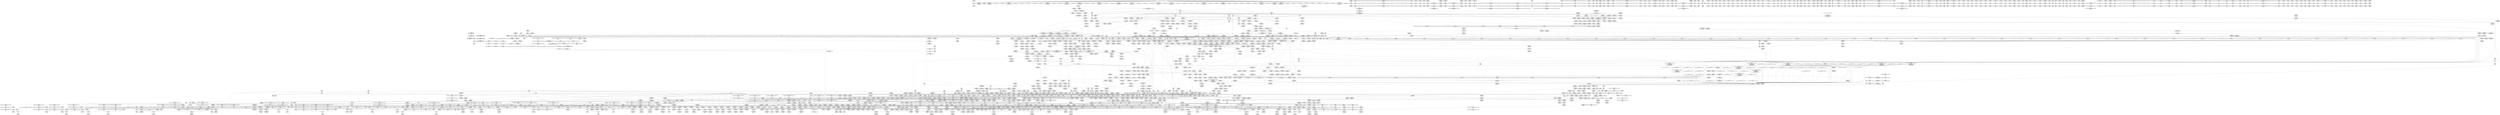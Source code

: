 digraph {
	CE0x3866da0 [shape=record,shape=Mrecord,label="{CE0x3866da0|_call_void_mcount()_#3|*SummSink*}"]
	CE0x57a7a10 [shape=record,shape=Mrecord,label="{CE0x57a7a10|tomoyo_fill_path_info:_tmp}"]
	CE0x6d2e960 [shape=record,shape=Mrecord,label="{CE0x6d2e960|tomoyo_check_unix_address:_unix0|security/tomoyo/network.c,594|*SummSource*}"]
	CE0x472a0f0 [shape=record,shape=Mrecord,label="{CE0x472a0f0|GLOBAL:_rcu_lock_release21|*Constant*}"]
	CE0x6d113e0 [shape=record,shape=Mrecord,label="{CE0x6d113e0|tomoyo_get_mode:_mode.0|*SummSource*}"]
	CE0x5497ab0 [shape=record,shape=Mrecord,label="{CE0x5497ab0|24:_%struct.tomoyo_path_info*,_32:_i8,_33:_i8,_72:_i8,_:_SCMRE_75,76_|*MultipleSource*|security/tomoyo/network.c,544|security/tomoyo/network.c, 544|Function::tomoyo_init_request_info&Arg::r::|security/tomoyo/network.c,565}"]
	CE0x5516dd0 [shape=record,shape=Mrecord,label="{CE0x5516dd0|tomoyo_unix_entry:_tmp16|security/tomoyo/network.c,553|*SummSource*}"]
	CE0x6f701d0 [shape=record,shape=Mrecord,label="{CE0x6f701d0|tomoyo_audit_net_log:_entry}"]
	CE0x6254d20 [shape=record,shape=Mrecord,label="{CE0x6254d20|i64*_getelementptr_inbounds_(_11_x_i64_,_11_x_i64_*___llvm_gcov_ctr54147,_i64_0,_i64_0)|*Constant*|*SummSource*}"]
	CE0x52bf470 [shape=record,shape=Mrecord,label="{CE0x52bf470|i32_3|*Constant*}"]
	CE0x548f270 [shape=record,shape=Mrecord,label="{CE0x548f270|get_current:_tmp1|*SummSource*}"]
	CE0x463d490 [shape=record,shape=Mrecord,label="{CE0x463d490|i32_8|*Constant*|*SummSource*}"]
	CE0x6d57730 [shape=record,shape=Mrecord,label="{CE0x6d57730|tomoyo_const_part_length:_tmp24|security/tomoyo/util.c,640|*SummSource*}"]
	CE0x566fd40 [shape=record,shape=Mrecord,label="{CE0x566fd40|tomoyo_unix_entry:_tmp49|security/tomoyo/network.c,576|*SummSink*}"]
	CE0x389ec20 [shape=record,shape=Mrecord,label="{CE0x389ec20|tomoyo_read_unlock19:_tmp3|*SummSource*}"]
	CE0x455f800 [shape=record,shape=Mrecord,label="{CE0x455f800|tomoyo_const_part_length:_conv14|security/tomoyo/util.c,641}"]
	CE0x6d1cb80 [shape=record,shape=Mrecord,label="{CE0x6d1cb80|tomoyo_const_part_length:_cmp21|security/tomoyo/util.c,644|*SummSource*}"]
	CE0x5250690 [shape=record,shape=Mrecord,label="{CE0x5250690|i64_23|*Constant*|*SummSink*}"]
	CE0x454fb20 [shape=record,shape=Mrecord,label="{CE0x454fb20|tomoyo_domain:_tobool|security/tomoyo/common.h,1205}"]
	CE0x5413fd0 [shape=record,shape=Mrecord,label="{CE0x5413fd0|i64_24|*Constant*|*SummSink*}"]
	CE0x5519f60 [shape=record,shape=Mrecord,label="{CE0x5519f60|tomoyo_audit_net_log:_tmp5|security/tomoyo/network.c,368|*SummSource*}"]
	CE0x4426bd0 [shape=record,shape=Mrecord,label="{CE0x4426bd0|tomoyo_unix_entry:_tmp32|security/tomoyo/network.c,560}"]
	CE0x6c32240 [shape=record,shape=Mrecord,label="{CE0x6c32240|i1_false|*Constant*|*SummSource*}"]
	CE0x6d6a110 [shape=record,shape=Mrecord,label="{CE0x6d6a110|i64*_getelementptr_inbounds_(_6_x_i64_,_6_x_i64_*___llvm_gcov_ctr3747,_i64_0,_i64_3)|*Constant*|*SummSink*}"]
	CE0x6d56bc0 [shape=record,shape=Mrecord,label="{CE0x6d56bc0|i32_48|*Constant*|*SummSource*}"]
	CE0x38a9310 [shape=record,shape=Mrecord,label="{CE0x38a9310|COLLAPSED:_GCMRE___llvm_gcov_ctr3840_internal_global_22_x_i64_zeroinitializer:_elem_0:default:}"]
	CE0x452ac40 [shape=record,shape=Mrecord,label="{CE0x452ac40|tomoyo_const_part_length:_tmp33|security/tomoyo/util.c,642|*SummSource*}"]
	CE0x52e30c0 [shape=record,shape=Mrecord,label="{CE0x52e30c0|i32_8|*Constant*}"]
	CE0x536a900 [shape=record,shape=Mrecord,label="{CE0x536a900|tomoyo_init_request_info:_tmp3|security/tomoyo/util.c,1004|*SummSource*}"]
	CE0x5443b70 [shape=record,shape=Mrecord,label="{CE0x5443b70|24:_%struct.tomoyo_path_info*,_32:_i8,_33:_i8,_72:_i8,_:_SCMRE_30,31_}"]
	CE0x6c3b7b0 [shape=record,shape=Mrecord,label="{CE0x6c3b7b0|tomoyo_check_unix_address:_tmp|*SummSink*}"]
	CE0x560dd60 [shape=record,shape=Mrecord,label="{CE0x560dd60|_call_void_bitcast_(void_(%struct.tomoyo_request_info*,_i1_(%struct.tomoyo_request_info*,_%struct.tomoyo_acl_info*)*)*_tomoyo_check_acl_to_void_(%struct.tomoyo_request_info.524*,_i1_(%struct.tomoyo_request_info.524*,_%struct.tomoyo_acl_info*)*)*)(%struct.tomoyo_request_info.524*_%r,_i1_(%struct.tomoyo_request_info.524*,_%struct.tomoyo_acl_info*)*_tomoyo_check_unix_acl)_#9,_!dbg_!38963|security/tomoyo/network.c,570|*SummSource*}"]
	CE0x4672240 [shape=record,shape=Mrecord,label="{CE0x4672240|tomoyo_check_unix_address:_tmp12|security/tomoyo/network.c,601|*SummSource*}"]
	CE0x6d00550 [shape=record,shape=Mrecord,label="{CE0x6d00550|tomoyo_unix_entry:_conv|security/tomoyo/network.c,548}"]
	CE0x6c09b10 [shape=record,shape=Mrecord,label="{CE0x6c09b10|i64*_getelementptr_inbounds_(_31_x_i64_,_31_x_i64_*___llvm_gcov_ctr43150,_i64_0,_i64_29)|*Constant*}"]
	CE0x6d38e70 [shape=record,shape=Mrecord,label="{CE0x6d38e70|tomoyo_unix_entry:_addr_len|security/tomoyo/network.c,551|*SummSink*}"]
	CE0x3814320 [shape=record,shape=Mrecord,label="{CE0x3814320|srcu_read_unlock20:_entry|*SummSink*}"]
	CE0x531d440 [shape=record,shape=Mrecord,label="{CE0x531d440|tomoyo_init_request_info:_entry|*SummSource*}"]
	CE0x55c4ee0 [shape=record,shape=Mrecord,label="{CE0x55c4ee0|tomoyo_get_mode:_tmp3|security/tomoyo/util.c,978|*SummSink*}"]
	CE0x43a0420 [shape=record,shape=Mrecord,label="{CE0x43a0420|tomoyo_domain:_tmp15|security/tomoyo/common.h,1205}"]
	CE0x6d39550 [shape=record,shape=Mrecord,label="{CE0x6d39550|tomoyo_unix_entry:_cmp8|security/tomoyo/network.c,553|*SummSink*}"]
	CE0x5423c20 [shape=record,shape=Mrecord,label="{CE0x5423c20|i64*_getelementptr_inbounds_(_5_x_i64_,_5_x_i64_*___llvm_gcov_ctr32134,_i64_0,_i64_3)|*Constant*}"]
	CE0x3895240 [shape=record,shape=Mrecord,label="{CE0x3895240|128:_i8*,_1208:_%struct.file*,_:_CMRE_152,160_|*MultipleSource*|security/tomoyo/common.h,1205|security/tomoyo/common.h,1205}"]
	CE0x6c77380 [shape=record,shape=Mrecord,label="{CE0x6c77380|tomoyo_check_unix_address:_unix0|security/tomoyo/network.c,594|*SummSink*}"]
	CE0x5520f80 [shape=record,shape=Mrecord,label="{CE0x5520f80|tomoyo_unix_entry:_tmp40|security/tomoyo/network.c,570|*SummSink*}"]
	CE0x56b9a90 [shape=record,shape=Mrecord,label="{CE0x56b9a90|i8*_getelementptr_inbounds_(_21_x_i8_,_21_x_i8_*_.str9,_i32_0,_i32_0)|*Constant*}"]
	CE0x36e6ff0 [shape=record,shape=Mrecord,label="{CE0x36e6ff0|tomoyo_get_mode:_if.then2|*SummSource*}"]
	CE0x44239a0 [shape=record,shape=Mrecord,label="{CE0x44239a0|tomoyo_domain:_if.end|*SummSource*}"]
	CE0x6f0f9d0 [shape=record,shape=Mrecord,label="{CE0x6f0f9d0|i32_1|*Constant*}"]
	CE0x39efa90 [shape=record,shape=Mrecord,label="{CE0x39efa90|tomoyo_get_mode:_tmp13|security/tomoyo/util.c,982|*SummSource*}"]
	CE0x6d69d20 [shape=record,shape=Mrecord,label="{CE0x6d69d20|tomoyo_check_unix_address:_tmp9|security/tomoyo/network.c,598|*SummSink*}"]
	CE0x6ccf750 [shape=record,shape=Mrecord,label="{CE0x6ccf750|i64*_getelementptr_inbounds_(_2_x_i64_,_2_x_i64_*___llvm_gcov_ctr4632,_i64_0,_i64_1)|*Constant*|*SummSink*}"]
	CE0x44a1b90 [shape=record,shape=Mrecord,label="{CE0x44a1b90|tomoyo_get_mode:_tmp7|security/tomoyo/util.c,979|*SummSource*}"]
	CE0x3727c30 [shape=record,shape=Mrecord,label="{CE0x3727c30|128:_i8*,_1208:_%struct.file*,_:_CMRE_128,136_|*MultipleSource*|security/tomoyo/common.h,1205|security/tomoyo/common.h,1205}"]
	CE0x3923b60 [shape=record,shape=Mrecord,label="{CE0x3923b60|srcu_read_lock17:_call|include/linux/srcu.h,220|*SummSink*}"]
	CE0x6d5fce0 [shape=record,shape=Mrecord,label="{CE0x6d5fce0|tomoyo_get_mode:_tmp14|security/tomoyo/util.c,983|*SummSink*}"]
	CE0x54134d0 [shape=record,shape=Mrecord,label="{CE0x54134d0|tomoyo_const_part_length:_conv24|security/tomoyo/util.c,644|*SummSink*}"]
	CE0x583bf60 [shape=record,shape=Mrecord,label="{CE0x583bf60|COLLAPSED:_GCMRE___llvm_gcov_ctr4533_internal_global_2_x_i64_zeroinitializer:_elem_0:default:}"]
	CE0x6269a90 [shape=record,shape=Mrecord,label="{CE0x6269a90|tomoyo_const_part_length:_tmp49|security/tomoyo/util.c,649}"]
	CE0x3921190 [shape=record,shape=Mrecord,label="{CE0x3921190|GLOBAL:___srcu_read_lock|*Constant*}"]
	CE0x56bb9a0 [shape=record,shape=Mrecord,label="{CE0x56bb9a0|_call_void_tomoyo_read_unlock19(i32_%call)_#9,_!dbg_!38974|security/tomoyo/network.c,577|*SummSink*}"]
	CE0x6edbc20 [shape=record,shape=Mrecord,label="{CE0x6edbc20|tomoyo_audit_unix_log:_operation|security/tomoyo/network.c,406}"]
	CE0x44e0e90 [shape=record,shape=Mrecord,label="{CE0x44e0e90|GLOBAL:_tomoyo_fill_path_info|*Constant*|*SummSink*}"]
	CE0x5760720 [shape=record,shape=Mrecord,label="{CE0x5760720|tomoyo_get_mode:_tmp12|security/tomoyo/util.c,982|*SummSource*}"]
	CE0x6f11ff0 [shape=record,shape=Mrecord,label="{CE0x6f11ff0|srcu_read_unlock20:_tmp|*SummSink*}"]
	CE0x3946320 [shape=record,shape=Mrecord,label="{CE0x3946320|srcu_read_unlock20:_tmp2|*SummSource*}"]
	CE0x548ea90 [shape=record,shape=Mrecord,label="{CE0x548ea90|rcu_lock_release21:_tmp4|include/linux/rcupdate.h,423}"]
	CE0x44ae230 [shape=record,shape=Mrecord,label="{CE0x44ae230|tomoyo_unix_entry:_tmp30|*SummSink*}"]
	CE0x44d3200 [shape=record,shape=Mrecord,label="{CE0x44d3200|tomoyo_unix_entry:_tmp35|security/tomoyo/network.c,561}"]
	CE0x448b470 [shape=record,shape=Mrecord,label="{CE0x448b470|_call_void_tomoyo_fill_path_info(%struct.tomoyo_path_info*_%addr21)_#9,_!dbg_!38945|security/tomoyo/network.c,564|*SummSink*}"]
	CE0x560b7d0 [shape=record,shape=Mrecord,label="{CE0x560b7d0|tomoyo_const_part_length:_tmp27|security/tomoyo/util.c,641}"]
	CE0x3a732b0 [shape=record,shape=Mrecord,label="{CE0x3a732b0|tomoyo_read_lock16:_call|security/tomoyo/common.h,1097}"]
	CE0x5620740 [shape=record,shape=Mrecord,label="{CE0x5620740|tomoyo_unix_entry:_tmp19|security/tomoyo/network.c,553|*SummSink*}"]
	CE0x37fd300 [shape=record,shape=Mrecord,label="{CE0x37fd300|rcu_lock_release21:_tmp1|*SummSource*}"]
	CE0x39212c0 [shape=record,shape=Mrecord,label="{CE0x39212c0|srcu_read_lock17:_tmp3}"]
	CE0x4672410 [shape=record,shape=Mrecord,label="{CE0x4672410|tomoyo_check_unix_address:_tmp13|security/tomoyo/network.c,601|*SummSink*}"]
	CE0x37274b0 [shape=record,shape=Mrecord,label="{CE0x37274b0|128:_i8*,_1208:_%struct.file*,_:_CMRE_96,104_|*MultipleSource*|security/tomoyo/common.h,1205|security/tomoyo/common.h,1205}"]
	CE0x5269af0 [shape=record,shape=Mrecord,label="{CE0x5269af0|tomoyo_unix_entry:_if.end36}"]
	CE0x4561220 [shape=record,shape=Mrecord,label="{CE0x4561220|GLOBAL:_tomoyo_encode2|*Constant*}"]
	CE0x6f70350 [shape=record,shape=Mrecord,label="{CE0x6f70350|tomoyo_audit_net_log:_entry|*SummSink*}"]
	CE0x39f20b0 [shape=record,shape=Mrecord,label="{CE0x39f20b0|tomoyo_audit_net_log:_tmp2|*SummSource*}"]
	CE0x6df4a00 [shape=record,shape=Mrecord,label="{CE0x6df4a00|tomoyo_unix_entry:_tmp18|security/tomoyo/network.c,553|*SummSink*}"]
	CE0x449c760 [shape=record,shape=Mrecord,label="{CE0x449c760|tomoyo_get_mode:_tmp18|security/tomoyo/util.c,985|*SummSource*}"]
	CE0x6269720 [shape=record,shape=Mrecord,label="{CE0x6269720|tomoyo_const_part_length:_tmp48|security/tomoyo/util.c,649|*SummSink*}"]
	CE0x46245a0 [shape=record,shape=Mrecord,label="{CE0x46245a0|i8_0|*Constant*}"]
	CE0x6c88810 [shape=record,shape=Mrecord,label="{CE0x6c88810|tomoyo_fill_path_info:_cmp8|security/tomoyo/util.c,668|*SummSource*}"]
	CE0x6d44520 [shape=record,shape=Mrecord,label="{CE0x6d44520|tomoyo_unix_entry:_r|security/tomoyo/network.c, 544|*SummSink*}"]
	CE0x371fc30 [shape=record,shape=Mrecord,label="{CE0x371fc30|tomoyo_const_part_length:_lor.lhs.false}"]
	CE0x440da00 [shape=record,shape=Mrecord,label="{CE0x440da00|tomoyo_const_part_length:_tmp46|security/tomoyo/util.c,646|*SummSink*}"]
	CE0x56d3340 [shape=record,shape=Mrecord,label="{CE0x56d3340|_ret_void,_!dbg_!38904|security/tomoyo/common.h,1110}"]
	CE0x38c0150 [shape=record,shape=Mrecord,label="{CE0x38c0150|_call_void___llvm_gcov_indirect_counter_increment114(i32*___llvm_gcov_global_state_pred45,_i64**_getelementptr_inbounds_(_3_x_i64*_,_3_x_i64*_*___llvm_gcda_edge_table44,_i64_0,_i64_1)),_!dbg_!38927|security/tomoyo/util.c,634}"]
	CE0x4547510 [shape=record,shape=Mrecord,label="{CE0x4547510|tomoyo_domain:_tmp2|*SummSink*}"]
	CE0x4445250 [shape=record,shape=Mrecord,label="{CE0x4445250|_ret_%struct.tomoyo_domain_info*_%tmp23,_!dbg_!38929|security/tomoyo/common.h,1205|*SummSource*}"]
	CE0x542d4e0 [shape=record,shape=Mrecord,label="{CE0x542d4e0|i64*_getelementptr_inbounds_(_22_x_i64_,_22_x_i64_*___llvm_gcov_ctr3840,_i64_0,_i64_0)|*Constant*|*SummSource*}"]
	CE0x5476a80 [shape=record,shape=Mrecord,label="{CE0x5476a80|24:_%struct.tomoyo_path_info*,_32:_i8,_33:_i8,_72:_i8,_:_SCMRE_57,58_}"]
	CE0x36e7240 [shape=record,shape=Mrecord,label="{CE0x36e7240|tomoyo_domain:_tmp16|security/tomoyo/common.h,1205}"]
	CE0x5862ba0 [shape=record,shape=Mrecord,label="{CE0x5862ba0|tomoyo_fill_path_info:_tmp7|security/tomoyo/util.c,667|*SummSink*}"]
	CE0x6bae9b0 [shape=record,shape=Mrecord,label="{CE0x6bae9b0|i64*_getelementptr_inbounds_(_2_x_i64_,_2_x_i64_*___llvm_gcov_ctr4434,_i64_0,_i64_0)|*Constant*}"]
	CE0x582b440 [shape=record,shape=Mrecord,label="{CE0x582b440|_call_void_mcount()_#3|*SummSink*}"]
	CE0x551a360 [shape=record,shape=Mrecord,label="{CE0x551a360|tomoyo_const_part_length:_tmp20|security/tomoyo/util.c,628|*SummSink*}"]
	CE0x6c80eb0 [shape=record,shape=Mrecord,label="{CE0x6c80eb0|i64*_getelementptr_inbounds_(_6_x_i64_,_6_x_i64_*___llvm_gcov_ctr3747,_i64_0,_i64_3)|*Constant*}"]
	CE0x4513940 [shape=record,shape=Mrecord,label="{CE0x4513940|tomoyo_audit_net_log:_tmp3}"]
	CE0x449cb00 [shape=record,shape=Mrecord,label="{CE0x449cb00|tomoyo_get_mode:_tmp19|security/tomoyo/util.c,985}"]
	CE0x6c0aa60 [shape=record,shape=Mrecord,label="{CE0x6c0aa60|tomoyo_const_part_length:_retval.0|*SummSource*}"]
	CE0x4550030 [shape=record,shape=Mrecord,label="{CE0x4550030|tomoyo_const_part_length:_tmp12|security/tomoyo/util.c,626|*SummSource*}"]
	CE0x5774240 [shape=record,shape=Mrecord,label="{CE0x5774240|tomoyo_init_request_info:_conv|security/tomoyo/util.c,1010|*SummSink*}"]
	CE0x568c220 [shape=record,shape=Mrecord,label="{CE0x568c220|i32_(%struct.tomoyo_request_info.524*,_i8*,_...)*_bitcast_(i32_(%struct.tomoyo_request_info*,_i8*,_...)*_tomoyo_supervisor_to_i32_(%struct.tomoyo_request_info.524*,_i8*,_...)*)|*Constant*}"]
	CE0x54ca110 [shape=record,shape=Mrecord,label="{CE0x54ca110|tomoyo_unix_entry:_param25|security/tomoyo/network.c,567}"]
	CE0x380f7e0 [shape=record,shape=Mrecord,label="{CE0x380f7e0|tomoyo_get_mode:_idxprom3|security/tomoyo/util.c,983}"]
	CE0x58442f0 [shape=record,shape=Mrecord,label="{CE0x58442f0|rcu_lock_release21:_indirectgoto}"]
	CE0x5432e80 [shape=record,shape=Mrecord,label="{CE0x5432e80|tomoyo_unix_entry:_arrayidx|security/tomoyo/network.c,546|*SummSource*}"]
	CE0x538a810 [shape=record,shape=Mrecord,label="{CE0x538a810|tomoyo_const_part_length:_conv24|security/tomoyo/util.c,644|*SummSource*}"]
	CE0x6ddd890 [shape=record,shape=Mrecord,label="{CE0x6ddd890|tomoyo_domain:_tmp20|security/tomoyo/common.h,1205|*SummSink*}"]
	CE0x6cb0cb0 [shape=record,shape=Mrecord,label="{CE0x6cb0cb0|tomoyo_unix_entry:_addr|security/tomoyo/network.c,550}"]
	CE0x54e3c60 [shape=record,shape=Mrecord,label="{CE0x54e3c60|tomoyo_init_request_info:_domain|Function::tomoyo_init_request_info&Arg::domain::}"]
	CE0x5466d50 [shape=record,shape=Mrecord,label="{CE0x5466d50|24:_%struct.tomoyo_path_info*,_32:_i8,_33:_i8,_72:_i8,_:_SCMRE_49,50_}"]
	CE0x6c7b0e0 [shape=record,shape=Mrecord,label="{CE0x6c7b0e0|tomoyo_check_unix_address:_tmp2|*LoadInst*|security/tomoyo/network.c,596}"]
	CE0x393f510 [shape=record,shape=Mrecord,label="{CE0x393f510|tomoyo_domain:_do.end}"]
	CE0x43a0f00 [shape=record,shape=Mrecord,label="{CE0x43a0f00|tomoyo_domain:_bb|*SummSink*}"]
	CE0x6d13230 [shape=record,shape=Mrecord,label="{CE0x6d13230|tomoyo_const_part_length:_inc|security/tomoyo/util.c,628|*SummSource*}"]
	CE0x6c225e0 [shape=record,shape=Mrecord,label="{CE0x6c225e0|i64*_getelementptr_inbounds_(_11_x_i64_,_11_x_i64_*___llvm_gcov_ctr54147,_i64_0,_i64_6)|*Constant*|*SummSource*}"]
	CE0x3705ed0 [shape=record,shape=Mrecord,label="{CE0x3705ed0|tomoyo_unix_entry:_protocol|security/tomoyo/network.c,546|*SummSink*}"]
	CE0x560d800 [shape=record,shape=Mrecord,label="{CE0x560d800|tomoyo_unix_entry:_address30|security/tomoyo/network.c,568|*SummSink*}"]
	CE0x57b4760 [shape=record,shape=Mrecord,label="{CE0x57b4760|tomoyo_init_request_info:_conv6|security/tomoyo/util.c,1011|*SummSink*}"]
	CE0x6caa660 [shape=record,shape=Mrecord,label="{CE0x6caa660|GLOBAL:_full_name_hash|*Constant*}"]
	CE0x3712b00 [shape=record,shape=Mrecord,label="{CE0x3712b00|rcu_lock_release21:_tmp5|include/linux/rcupdate.h,423}"]
	CE0x57be910 [shape=record,shape=Mrecord,label="{CE0x57be910|_call_void_mcount()_#3}"]
	CE0x578e630 [shape=record,shape=Mrecord,label="{CE0x578e630|i32_3|*Constant*}"]
	CE0x537a2b0 [shape=record,shape=Mrecord,label="{CE0x537a2b0|rcu_lock_acquire18:_tmp4|include/linux/rcupdate.h,418|*SummSource*}"]
	CE0x548a1b0 [shape=record,shape=Mrecord,label="{CE0x548a1b0|24:_%struct.tomoyo_path_info*,_32:_i8,_33:_i8,_72:_i8,_:_SCMRE_59,60_}"]
	CE0x6dd5200 [shape=record,shape=Mrecord,label="{CE0x6dd5200|tomoyo_domain:_cred|security/tomoyo/common.h,1205}"]
	CE0x449cc10 [shape=record,shape=Mrecord,label="{CE0x449cc10|tomoyo_get_mode:_tmp19|security/tomoyo/util.c,985|*SummSource*}"]
	CE0x5620b40 [shape=record,shape=Mrecord,label="{CE0x5620b40|i64*_getelementptr_inbounds_(_22_x_i64_,_22_x_i64_*___llvm_gcov_ctr3840,_i64_0,_i64_7)|*Constant*}"]
	CE0x454fc20 [shape=record,shape=Mrecord,label="{CE0x454fc20|tomoyo_domain:_tobool|security/tomoyo/common.h,1205|*SummSource*}"]
	CE0x560ddd0 [shape=record,shape=Mrecord,label="{CE0x560ddd0|GLOBAL:_tomoyo_audit_unix_log|*Constant*}"]
	CE0x3820c10 [shape=record,shape=Mrecord,label="{CE0x3820c10|0:_i8,_array:_GCRE_tomoyo_index2category_constant_39_x_i8_c_00_00_00_00_00_00_00_00_00_00_00_00_00_00_00_00_00_00_00_00_00_00_00_01_01_01_01_01_01_01_01_01_01_01_01_01_01_01_02_,_align_16:_elem_25::|security/tomoyo/util.c,983}"]
	CE0x46c9b60 [shape=record,shape=Mrecord,label="{CE0x46c9b60|i32_0|*Constant*}"]
	CE0x3742500 [shape=record,shape=Mrecord,label="{CE0x3742500|tomoyo_get_mode:_and|security/tomoyo/util.c,987}"]
	CE0x560d6a0 [shape=record,shape=Mrecord,label="{CE0x560d6a0|tomoyo_unix_entry:_address30|security/tomoyo/network.c,568|*SummSource*}"]
	CE0x6d47e20 [shape=record,shape=Mrecord,label="{CE0x6d47e20|tomoyo_get_mode:_config|security/tomoyo/util.c,981|*SummSink*}"]
	CE0x3627680 [shape=record,shape=Mrecord,label="{CE0x3627680|tomoyo_const_part_length:_if.then17|*SummSource*}"]
	CE0x38c7eb0 [shape=record,shape=Mrecord,label="{CE0x38c7eb0|srcu_read_lock17:_tmp2}"]
	CE0x53bd530 [shape=record,shape=Mrecord,label="{CE0x53bd530|i64*_getelementptr_inbounds_(_5_x_i64_,_5_x_i64_*___llvm_gcov_ctr32134,_i64_0,_i64_0)|*Constant*}"]
	CE0x5682b70 [shape=record,shape=Mrecord,label="{CE0x5682b70|_call_void_tomoyo_read_unlock19(i32_%call)_#9,_!dbg_!38974|security/tomoyo/network.c,577}"]
	CE0x453b120 [shape=record,shape=Mrecord,label="{CE0x453b120|_switch_i32_%conv8,_label_%sw.epilog_i32_92,_label_%sw.bb_i32_48,_label_%sw.bb9_i32_49,_label_%sw.bb9_i32_50,_label_%sw.bb9_i32_51,_label_%sw.bb9_,_!dbg_!38926|security/tomoyo/util.c,632|*SummSource*}"]
	CE0x6d56b50 [shape=record,shape=Mrecord,label="{CE0x6d56b50|i32_48|*Constant*}"]
	CE0x51c04e0 [shape=record,shape=Mrecord,label="{CE0x51c04e0|i64*_getelementptr_inbounds_(_4_x_i64_,_4_x_i64_*___llvm_gcov_ctr4731,_i64_0,_i64_0)|*Constant*|*SummSink*}"]
	CE0x3921b90 [shape=record,shape=Mrecord,label="{CE0x3921b90|srcu_read_lock17:_call|include/linux/srcu.h,220}"]
	CE0x5595160 [shape=record,shape=Mrecord,label="{CE0x5595160|tomoyo_unix_entry:_call31|security/tomoyo/network.c,571}"]
	CE0x45f6920 [shape=record,shape=Mrecord,label="{CE0x45f6920|GLOBAL:_tomoyo_socket_keyword|Global_var:tomoyo_socket_keyword|*SummSink*}"]
	CE0x567b820 [shape=record,shape=Mrecord,label="{CE0x567b820|tomoyo_unix_entry:_error.1|*SummSource*}"]
	CE0x5457960 [shape=record,shape=Mrecord,label="{CE0x5457960|24:_%struct.tomoyo_path_info*,_32:_i8,_33:_i8,_72:_i8,_:_SCMRE_37,38_}"]
	CE0x45083e0 [shape=record,shape=Mrecord,label="{CE0x45083e0|i64_12|*Constant*|*SummSource*}"]
	CE0x52d28d0 [shape=record,shape=Mrecord,label="{CE0x52d28d0|get_current:_tmp3|*SummSink*}"]
	CE0x3898970 [shape=record,shape=Mrecord,label="{CE0x3898970|128:_i8*,_1208:_%struct.file*,_:_CMRE_36,37_}"]
	CE0x6c9ad70 [shape=record,shape=Mrecord,label="{CE0x6c9ad70|rcu_lock_acquire18:_indirectgoto|*SummSink*}"]
	CE0x55ce2b0 [shape=record,shape=Mrecord,label="{CE0x55ce2b0|tomoyo_unix_entry:_tmp41|security/tomoyo/network.c,572|*SummSource*}"]
	CE0x6d48540 [shape=record,shape=Mrecord,label="{CE0x6d48540|tomoyo_get_mode:_if.end9|*SummSource*}"]
	CE0x4716430 [shape=record,shape=Mrecord,label="{CE0x4716430|tomoyo_unix_entry:_land.lhs.true|*SummSource*}"]
	CE0x6df5120 [shape=record,shape=Mrecord,label="{CE0x6df5120|tomoyo_unix_entry:_addr21|security/tomoyo/network.c, 561|*SummSink*}"]
	CE0x5589370 [shape=record,shape=Mrecord,label="{CE0x5589370|tomoyo_const_part_length:_tmp41|security/tomoyo/util.c,644|*SummSource*}"]
	CE0x38980b0 [shape=record,shape=Mrecord,label="{CE0x38980b0|128:_i8*,_1208:_%struct.file*,_:_CMRE_29,30_}"]
	CE0x582b310 [shape=record,shape=Mrecord,label="{CE0x582b310|_call_void_mcount()_#3|*SummSource*}"]
	CE0x6d114f0 [shape=record,shape=Mrecord,label="{CE0x6d114f0|tomoyo_get_mode:_mode.0|*SummSink*}"]
	CE0x6c87460 [shape=record,shape=Mrecord,label="{CE0x6c87460|tomoyo_fill_path_info:_conv7|security/tomoyo/util.c,668}"]
	CE0x3727e10 [shape=record,shape=Mrecord,label="{CE0x3727e10|128:_i8*,_1208:_%struct.file*,_:_CMRE_136,144_|*MultipleSource*|security/tomoyo/common.h,1205|security/tomoyo/common.h,1205}"]
	CE0x578e260 [shape=record,shape=Mrecord,label="{CE0x578e260|tomoyo_unix_entry:_tmp13|security/tomoyo/network.c,548|*SummSource*}"]
	CE0x559f0b0 [shape=record,shape=Mrecord,label="{CE0x559f0b0|_ret_i32_%call,_!dbg_!38914|security/tomoyo/network.c,405}"]
	CE0x6f010c0 [shape=record,shape=Mrecord,label="{CE0x6f010c0|i64*_getelementptr_inbounds_(_6_x_i64_,_6_x_i64_*___llvm_gcov_ctr3747,_i64_0,_i64_5)|*Constant*|*SummSource*}"]
	CE0x46cb8d0 [shape=record,shape=Mrecord,label="{CE0x46cb8d0|_call_void___llvm_gcov_indirect_counter_increment114(i32*___llvm_gcov_global_state_pred45,_i64**_getelementptr_inbounds_(_3_x_i64*_,_3_x_i64*_*___llvm_gcda_edge_table44,_i64_0,_i64_0)),_!dbg_!38954|security/tomoyo/util.c,649}"]
	CE0x4524e30 [shape=record,shape=Mrecord,label="{CE0x4524e30|get_current:_tmp2|*SummSource*}"]
	CE0x6e8e8f0 [shape=record,shape=Mrecord,label="{CE0x6e8e8f0|i64_0|*Constant*|*SummSink*}"]
	CE0x6dc0880 [shape=record,shape=Mrecord,label="{CE0x6dc0880|i64*_getelementptr_inbounds_(_6_x_i64_,_6_x_i64_*___llvm_gcov_ctr3747,_i64_0,_i64_4)|*Constant*|*SummSink*}"]
	CE0x4456b80 [shape=record,shape=Mrecord,label="{CE0x4456b80|tomoyo_get_mode:_tmp23|security/tomoyo/util.c,986}"]
	CE0x6cdb060 [shape=record,shape=Mrecord,label="{CE0x6cdb060|tomoyo_check_unix_address:_tmp5|security/tomoyo/network.c,596|*SummSource*}"]
	CE0x5259cb0 [shape=record,shape=Mrecord,label="{CE0x5259cb0|tomoyo_fill_path_info:_conv3|security/tomoyo/util.c,666}"]
	CE0x51b1b70 [shape=record,shape=Mrecord,label="{CE0x51b1b70|tomoyo_domain:_tmp16|security/tomoyo/common.h,1205|*SummSink*}"]
	CE0x3940040 [shape=record,shape=Mrecord,label="{CE0x3940040|tomoyo_domain:_if.end}"]
	CE0x6c98c80 [shape=record,shape=Mrecord,label="{CE0x6c98c80|i32_3|*Constant*}"]
	CE0x395bb50 [shape=record,shape=Mrecord,label="{CE0x395bb50|i64*_getelementptr_inbounds_(_31_x_i64_,_31_x_i64_*___llvm_gcov_ctr43150,_i64_0,_i64_4)|*Constant*|*SummSource*}"]
	CE0x54a1e40 [shape=record,shape=Mrecord,label="{CE0x54a1e40|tomoyo_unix_entry:_operation27|security/tomoyo/network.c,567|*SummSink*}"]
	CE0x53b5200 [shape=record,shape=Mrecord,label="{CE0x53b5200|_ret_void|*SummSource*}"]
	CE0x6ccf950 [shape=record,shape=Mrecord,label="{CE0x6ccf950|i64*_getelementptr_inbounds_(_2_x_i64_,_2_x_i64_*___llvm_gcov_ctr4632,_i64_0,_i64_1)|*Constant*|*SummSource*}"]
	CE0x5369ec0 [shape=record,shape=Mrecord,label="{CE0x5369ec0|tomoyo_init_request_info:_tmp2|security/tomoyo/util.c,1003|*SummSink*}"]
	CE0x4445340 [shape=record,shape=Mrecord,label="{CE0x4445340|_ret_%struct.tomoyo_domain_info*_%tmp23,_!dbg_!38929|security/tomoyo/common.h,1205|*SummSink*}"]
	CE0x5783990 [shape=record,shape=Mrecord,label="{CE0x5783990|tomoyo_fill_path_info:_tmp1}"]
	CE0x6c75fb0 [shape=record,shape=Mrecord,label="{CE0x6c75fb0|0:_i8,_array:_GCR_tomoyo_unix2mac_internal_constant_6_x_4_x_i8_4_x_i8_zeroinitializer,_4_x_i8_c_1E_1F_00_,_4_x_i8_c_!_00_00_22_,_4_x_i8_zeroinitializer,_4_x_i8_zeroinitializer,_4_x_i8_c_#$%_00_,_align_16:_elem_2::|security/tomoyo/network.c,546}"]
	CE0x57de760 [shape=record,shape=Mrecord,label="{CE0x57de760|i64*_getelementptr_inbounds_(_2_x_i64_,_2_x_i64_*___llvm_gcov_ctr4533,_i64_0,_i64_1)|*Constant*|*SummSink*}"]
	CE0x6c23170 [shape=record,shape=Mrecord,label="{CE0x6c23170|tomoyo_domain:_tmp2|*SummSource*}"]
	CE0x529d550 [shape=record,shape=Mrecord,label="{CE0x529d550|0:_i8*,_array:_GCRE_tomoyo_socket_keyword_external_constant_4_x_i8*_:_elem_2::|security/tomoyo/network.c,368}"]
	CE0x561a330 [shape=record,shape=Mrecord,label="{CE0x561a330|_call_void_kfree(i8*_%call18)_#9,_!dbg_!38969|security/tomoyo/network.c,573|*SummSink*}"]
	CE0x57746f0 [shape=record,shape=Mrecord,label="{CE0x57746f0|tomoyo_init_request_info:_mode|security/tomoyo/util.c,1010|*SummSource*}"]
	CE0x6dd4ed0 [shape=record,shape=Mrecord,label="{CE0x6dd4ed0|_ret_%struct.task_struct*_%tmp4,_!dbg_!38905|./arch/x86/include/asm/current.h,14|*SummSink*}"]
	CE0x37d4420 [shape=record,shape=Mrecord,label="{CE0x37d4420|tomoyo_get_mode:_and|security/tomoyo/util.c,987|*SummSink*}"]
	CE0x54f2cf0 [shape=record,shape=Mrecord,label="{CE0x54f2cf0|tomoyo_unix_entry:_param|security/tomoyo/network.c,566|*SummSource*}"]
	CE0x38f1730 [shape=record,shape=Mrecord,label="{CE0x38f1730|tomoyo_const_part_length:_tmp5|security/tomoyo/util.c,624|*SummSink*}"]
	CE0x4837c90 [shape=record,shape=Mrecord,label="{CE0x4837c90|get_current:_bb|*SummSink*}"]
	CE0x6eb0330 [shape=record,shape=Mrecord,label="{CE0x6eb0330|i64*_getelementptr_inbounds_(_22_x_i64_,_22_x_i64_*___llvm_gcov_ctr3840,_i64_0,_i64_11)|*Constant*}"]
	CE0x5783920 [shape=record,shape=Mrecord,label="{CE0x5783920|tomoyo_fill_path_info:_name1|security/tomoyo/util.c,663}"]
	CE0x55f89d0 [shape=record,shape=Mrecord,label="{CE0x55f89d0|i64*_getelementptr_inbounds_(_22_x_i64_,_22_x_i64_*___llvm_gcov_ctr3840,_i64_0,_i64_18)|*Constant*|*SummSource*}"]
	CE0x5708a10 [shape=record,shape=Mrecord,label="{CE0x5708a10|tomoyo_const_part_length:_cmp15|security/tomoyo/util.c,641}"]
	CE0x6c09e60 [shape=record,shape=Mrecord,label="{CE0x6c09e60|tomoyo_const_part_length:_tmp51|security/tomoyo/util.c,651|*SummSink*}"]
	CE0x5457620 [shape=record,shape=Mrecord,label="{CE0x5457620|24:_%struct.tomoyo_path_info*,_32:_i8,_33:_i8,_72:_i8,_:_SCMRE_35,36_}"]
	CE0x374cfc0 [shape=record,shape=Mrecord,label="{CE0x374cfc0|i32_6|*Constant*|*SummSource*}"]
	CE0x52e8290 [shape=record,shape=Mrecord,label="{CE0x52e8290|tomoyo_init_request_info:_r|Function::tomoyo_init_request_info&Arg::r::|*SummSink*}"]
	CE0x559e900 [shape=record,shape=Mrecord,label="{CE0x559e900|tomoyo_unix_entry:_call31|security/tomoyo/network.c,571|*SummSource*}"]
	CE0x57498b0 [shape=record,shape=Mrecord,label="{CE0x57498b0|tomoyo_init_request_info:_conv|security/tomoyo/util.c,1010}"]
	CE0x5774570 [shape=record,shape=Mrecord,label="{CE0x5774570|tomoyo_init_request_info:_mode|security/tomoyo/util.c,1010}"]
	CE0x551a0e0 [shape=record,shape=Mrecord,label="{CE0x551a0e0|tomoyo_audit_net_log:_tmp5|security/tomoyo/network.c,368|*SummSink*}"]
	CE0x456e400 [shape=record,shape=Mrecord,label="{CE0x456e400|0:_i8,_array:_GCRE_tomoyo_index2category_constant_39_x_i8_c_00_00_00_00_00_00_00_00_00_00_00_00_00_00_00_00_00_00_00_00_00_00_00_01_01_01_01_01_01_01_01_01_01_01_01_01_01_01_02_,_align_16:_elem_32::|security/tomoyo/util.c,983}"]
	CE0x5295920 [shape=record,shape=Mrecord,label="{CE0x5295920|tomoyo_init_request_info:_tmp10|security/tomoyo/util.c,1006|*SummSource*}"]
	CE0x6dee0c0 [shape=record,shape=Mrecord,label="{CE0x6dee0c0|tomoyo_domain:_tmp21|security/tomoyo/common.h,1205}"]
	CE0x3898470 [shape=record,shape=Mrecord,label="{CE0x3898470|128:_i8*,_1208:_%struct.file*,_:_CMRE_32,33_}"]
	CE0x6ce13c0 [shape=record,shape=Mrecord,label="{CE0x6ce13c0|tomoyo_check_unix_address:_address|Function::tomoyo_check_unix_address&Arg::address::}"]
	CE0x45d7760 [shape=record,shape=Mrecord,label="{CE0x45d7760|tomoyo_get_mode:_if.then13}"]
	CE0x52e28a0 [shape=record,shape=Mrecord,label="{CE0x52e28a0|tomoyo_init_request_info:_tobool|security/tomoyo/util.c,1004|*SummSource*}"]
	CE0x55209c0 [shape=record,shape=Mrecord,label="{CE0x55209c0|tomoyo_unix_entry:_unix_network26|security/tomoyo/network.c,567}"]
	CE0x578e120 [shape=record,shape=Mrecord,label="{CE0x578e120|tomoyo_unix_entry:_tmp13|security/tomoyo/network.c,548}"]
	CE0x5414140 [shape=record,shape=Mrecord,label="{CE0x5414140|i64_25|*Constant*|*SummSource*}"]
	CE0x567c110 [shape=record,shape=Mrecord,label="{CE0x567c110|tomoyo_unix_entry:_tmp51|security/tomoyo/network.c,577|*SummSource*}"]
	CE0x6ccc110 [shape=record,shape=Mrecord,label="{CE0x6ccc110|tomoyo_get_mode:_tmp5|security/tomoyo/util.c,978|*SummSource*}"]
	CE0x522ec50 [shape=record,shape=Mrecord,label="{CE0x522ec50|tomoyo_read_lock16:_tmp1|*SummSource*}"]
	CE0x53454d0 [shape=record,shape=Mrecord,label="{CE0x53454d0|tomoyo_audit_unix_log:_unix_network|security/tomoyo/network.c,405|*SummSink*}"]
	CE0x4456590 [shape=record,shape=Mrecord,label="{CE0x4456590|i64*_getelementptr_inbounds_(_12_x_i64_,_12_x_i64_*___llvm_gcov_ctr31133,_i64_0,_i64_9)|*Constant*|*SummSink*}"]
	CE0x38b8560 [shape=record,shape=Mrecord,label="{CE0x38b8560|i64*_getelementptr_inbounds_(_2_x_i64_,_2_x_i64_*___llvm_gcov_ctr3939,_i64_0,_i64_0)|*Constant*}"]
	CE0x5476c20 [shape=record,shape=Mrecord,label="{CE0x5476c20|24:_%struct.tomoyo_path_info*,_32:_i8,_33:_i8,_72:_i8,_:_SCMRE_58,59_}"]
	CE0x4654aa0 [shape=record,shape=Mrecord,label="{CE0x4654aa0|tomoyo_init_request_info:_type|security/tomoyo/util.c,1009|*SummSource*}"]
	CE0x4426d30 [shape=record,shape=Mrecord,label="{CE0x4426d30|tomoyo_unix_entry:_tmp32|security/tomoyo/network.c,560|*SummSource*}"]
	CE0x470d800 [shape=record,shape=Mrecord,label="{CE0x470d800|rcu_lock_acquire18:_tmp6}"]
	CE0x6df0b70 [shape=record,shape=Mrecord,label="{CE0x6df0b70|tomoyo_check_unix_address:_tmp6|security/tomoyo/network.c,596}"]
	CE0x52bd8a0 [shape=record,shape=Mrecord,label="{CE0x52bd8a0|i64*_getelementptr_inbounds_(_5_x_i64_,_5_x_i64_*___llvm_gcov_ctr28130,_i64_0,_i64_4)|*Constant*|*SummSink*}"]
	CE0x6cb0870 [shape=record,shape=Mrecord,label="{CE0x6cb0870|tomoyo_unix_entry:_unix0|security/tomoyo/network.c,550}"]
	CE0x6c01490 [shape=record,shape=Mrecord,label="{CE0x6c01490|tomoyo_unix_entry:_unix0|security/tomoyo/network.c,550|*SummSink*}"]
	CE0x46f96a0 [shape=record,shape=Mrecord,label="{CE0x46f96a0|i32_4|*Constant*}"]
	CE0x6f5f690 [shape=record,shape=Mrecord,label="{CE0x6f5f690|tomoyo_const_part_length:_if.end6|*SummSink*}"]
	CE0x57dee00 [shape=record,shape=Mrecord,label="{CE0x57dee00|_call_void_mcount()_#3|*SummSink*}"]
	CE0x6c5e660 [shape=record,shape=Mrecord,label="{CE0x6c5e660|tomoyo_fill_path_info:_frombool|security/tomoyo/util.c,667|*SummSink*}"]
	CE0x56d1070 [shape=record,shape=Mrecord,label="{CE0x56d1070|rcu_lock_release21:_tmp|*SummSink*}"]
	CE0x55c5630 [shape=record,shape=Mrecord,label="{CE0x55c5630|tomoyo_get_mode:_tobool|security/tomoyo/util.c,978|*SummSource*}"]
	CE0x46722b0 [shape=record,shape=Mrecord,label="{CE0x46722b0|tomoyo_check_unix_address:_tmp12|security/tomoyo/network.c,601|*SummSink*}"]
	CE0x43e3eb0 [shape=record,shape=Mrecord,label="{CE0x43e3eb0|i64*_getelementptr_inbounds_(_4_x_i64_,_4_x_i64_*___llvm_gcov_ctr4731,_i64_0,_i64_1)|*Constant*|*SummSource*}"]
	CE0x45efd40 [shape=record,shape=Mrecord,label="{CE0x45efd40|tomoyo_const_part_length:_tmp11|security/tomoyo/util.c,626|*SummSource*}"]
	CE0x56a8bc0 [shape=record,shape=Mrecord,label="{CE0x56a8bc0|tomoyo_init_request_info:_index|Function::tomoyo_init_request_info&Arg::index::|*SummSink*}"]
	CE0x55f67d0 [shape=record,shape=Mrecord,label="{CE0x55f67d0|tomoyo_unix_entry:_tmp42|security/tomoyo/network.c,572}"]
	CE0x5774440 [shape=record,shape=Mrecord,label="{CE0x5774440|i32_9|*Constant*}"]
	CE0x53afcd0 [shape=record,shape=Mrecord,label="{CE0x53afcd0|GLOBAL:___llvm_gcov_ctr32134|Global_var:__llvm_gcov_ctr32134|*SummSource*}"]
	CE0x44451e0 [shape=record,shape=Mrecord,label="{CE0x44451e0|_ret_%struct.tomoyo_domain_info*_%tmp23,_!dbg_!38929|security/tomoyo/common.h,1205}"]
	CE0x463d270 [shape=record,shape=Mrecord,label="{CE0x463d270|tomoyo_unix_entry:_call|security/tomoyo/network.c,543}"]
	CE0x542d180 [shape=record,shape=Mrecord,label="{CE0x542d180|tomoyo_get_mode:_call|security/tomoyo/util.c,980}"]
	CE0x5682eb0 [shape=record,shape=Mrecord,label="{CE0x5682eb0|tomoyo_unix_entry:_tmp52|security/tomoyo/network.c,577}"]
	CE0x36f7930 [shape=record,shape=Mrecord,label="{CE0x36f7930|i32_39|*Constant*}"]
	CE0x583e7a0 [shape=record,shape=Mrecord,label="{CE0x583e7a0|tomoyo_fill_path_info:_tmp8|security/tomoyo/util.c,667|*SummSink*}"]
	CE0x38b8b50 [shape=record,shape=Mrecord,label="{CE0x38b8b50|GLOBAL:___llvm_gcov_ctr3840|Global_var:__llvm_gcov_ctr3840|*SummSource*}"]
	CE0x5303ec0 [shape=record,shape=Mrecord,label="{CE0x5303ec0|srcu_read_unlock20:_tmp3|*SummSink*}"]
	CE0x43a6680 [shape=record,shape=Mrecord,label="{CE0x43a6680|tomoyo_unix_entry:_len.0|*SummSource*}"]
	CE0x554ae10 [shape=record,shape=Mrecord,label="{CE0x554ae10|i32_2|*Constant*|*SummSink*}"]
	CE0x6d5f5c0 [shape=record,shape=Mrecord,label="{CE0x6d5f5c0|VOIDTB_TE:_CE_6392,6400_|*MultipleSource*|security/tomoyo/util.c,1010|Function::tomoyo_get_mode&Arg::ns::}"]
	CE0x5357570 [shape=record,shape=Mrecord,label="{CE0x5357570|GLOBAL:_tomoyo_domain|*Constant*}"]
	CE0x5466530 [shape=record,shape=Mrecord,label="{CE0x5466530|24:_%struct.tomoyo_path_info*,_32:_i8,_33:_i8,_72:_i8,_:_SCMRE_44,45_}"]
	CE0x388f150 [shape=record,shape=Mrecord,label="{CE0x388f150|i8_0|*Constant*|*SummSink*}"]
	CE0x53450e0 [shape=record,shape=Mrecord,label="{CE0x53450e0|tomoyo_domain:_entry|*SummSink*}"]
	CE0x3a3c730 [shape=record,shape=Mrecord,label="{CE0x3a3c730|tomoyo_audit_net_log:_tmp1|*SummSink*}"]
	CE0x6f813b0 [shape=record,shape=Mrecord,label="{CE0x6f813b0|0:_i32,_:_GIM___llvm_gcov_global_state_pred15_internal_unnamed_addr_global_i32_-1_2,16_|*MultipleSource*|Function::tomoyo_check_unix_address&Arg::addr::|security/tomoyo/network.c,596}"]
	CE0x3a5e320 [shape=record,shape=Mrecord,label="{CE0x3a5e320|tomoyo_init_request_info:_profile2|security/tomoyo/util.c,1007|*SummSource*}"]
	CE0x38af440 [shape=record,shape=Mrecord,label="{CE0x38af440|rcu_lock_acquire18:_tmp1|*SummSource*}"]
	CE0x626a2b0 [shape=record,shape=Mrecord,label="{CE0x626a2b0|tomoyo_const_part_length:_tmp50|security/tomoyo/util.c,651|*SummSource*}"]
	CE0x36e18f0 [shape=record,shape=Mrecord,label="{CE0x36e18f0|tomoyo_unix_entry:_tmp33|security/tomoyo/network.c,560|*SummSink*}"]
	CE0x6eb0ac0 [shape=record,shape=Mrecord,label="{CE0x6eb0ac0|tomoyo_unix_entry:_call3|security/tomoyo/network.c,548|*SummSource*}"]
	CE0x53bd720 [shape=record,shape=Mrecord,label="{CE0x53bd720|tomoyo_init_request_info:_tmp}"]
	CE0x57930d0 [shape=record,shape=Mrecord,label="{CE0x57930d0|tomoyo_fill_path_info:_tmp5|security/tomoyo/util.c,667|*SummSource*}"]
	CE0x55d5c40 [shape=record,shape=Mrecord,label="{CE0x55d5c40|tomoyo_audit_net_log:_call|security/tomoyo/network.c,366}"]
	"CONST[source:1(input),value:2(dynamic)][purpose:{subject}]"
	CE0x6c65e50 [shape=record,shape=Mrecord,label="{CE0x6c65e50|_ret_void,_!dbg_!38908|include/linux/rcupdate.h,424|*SummSource*}"]
	CE0x5560290 [shape=record,shape=Mrecord,label="{CE0x5560290|tomoyo_unix_entry:_unix_network29|security/tomoyo/network.c,568|*SummSource*}"]
	CE0x548e950 [shape=record,shape=Mrecord,label="{CE0x548e950|get_current:_tmp1}"]
	CE0x53adf40 [shape=record,shape=Mrecord,label="{CE0x53adf40|tomoyo_const_part_length:_tmp16|security/tomoyo/util.c,627|*SummSink*}"]
	CE0x5395af0 [shape=record,shape=Mrecord,label="{CE0x5395af0|tomoyo_get_mode:_tmp10|security/tomoyo/util.c,982|*SummSink*}"]
	CE0x373aa20 [shape=record,shape=Mrecord,label="{CE0x373aa20|rcu_lock_acquire18:_indirectgoto}"]
	CE0x58634e0 [shape=record,shape=Mrecord,label="{CE0x58634e0|tomoyo_fill_path_info:_tmp8|security/tomoyo/util.c,667|*SummSource*}"]
	CE0x52bf5c0 [shape=record,shape=Mrecord,label="{CE0x52bf5c0|tomoyo_init_request_info:_ns|security/tomoyo/util.c,1010}"]
	CE0x6df4ff0 [shape=record,shape=Mrecord,label="{CE0x6df4ff0|_call_void_mcount()_#3}"]
	CE0x540b3e0 [shape=record,shape=Mrecord,label="{CE0x540b3e0|tomoyo_const_part_length:_tmp17|security/tomoyo/util.c,627|*SummSource*}"]
	CE0x46f73e0 [shape=record,shape=Mrecord,label="{CE0x46f73e0|i64*_getelementptr_inbounds_(_2_x_i64_,_2_x_i64_*___llvm_gcov_ctr3939,_i64_0,_i64_1)|*Constant*|*SummSink*}"]
	CE0x554a860 [shape=record,shape=Mrecord,label="{CE0x554a860|tomoyo_unix_entry:_operation27|security/tomoyo/network.c,567}"]
	CE0x5458180 [shape=record,shape=Mrecord,label="{CE0x5458180|24:_%struct.tomoyo_path_info*,_32:_i8,_33:_i8,_72:_i8,_:_SCMRE_42,43_}"]
	CE0x374d5a0 [shape=record,shape=Mrecord,label="{CE0x374d5a0|tomoyo_get_mode:_if.then13|*SummSink*}"]
	CE0x4456670 [shape=record,shape=Mrecord,label="{CE0x4456670|tomoyo_get_mode:_tmp22|security/tomoyo/util.c,986|*SummSink*}"]
	CE0x54ca300 [shape=record,shape=Mrecord,label="{CE0x54ca300|tomoyo_unix_entry:_tmp38|*LoadInst*|security/tomoyo/network.c,567|*SummSource*}"]
	CE0x44e0d90 [shape=record,shape=Mrecord,label="{CE0x44e0d90|GLOBAL:_tomoyo_fill_path_info|*Constant*|*SummSource*}"]
	CE0x536a230 [shape=record,shape=Mrecord,label="{CE0x536a230|tomoyo_fill_path_info:_name1|security/tomoyo/util.c,663|*SummSink*}"]
	CE0x55f8780 [shape=record,shape=Mrecord,label="{CE0x55f8780|tomoyo_unix_entry:_tmp45|security/tomoyo/network.c,573}"]
	CE0x5457b00 [shape=record,shape=Mrecord,label="{CE0x5457b00|24:_%struct.tomoyo_path_info*,_32:_i8,_33:_i8,_72:_i8,_:_SCMRE_38,39_}"]
	CE0x6ce8f40 [shape=record,shape=Mrecord,label="{CE0x6ce8f40|tomoyo_check_unix_address:_addr2|security/tomoyo/network.c,598}"]
	CE0x39fe790 [shape=record,shape=Mrecord,label="{CE0x39fe790|tomoyo_const_part_length:_tmp4|security/tomoyo/util.c,624|*SummSink*}"]
	CE0x6c325c0 [shape=record,shape=Mrecord,label="{CE0x6c325c0|tomoyo_fill_path_info:_tmp10|*SummSink*}"]
	CE0x386f840 [shape=record,shape=Mrecord,label="{CE0x386f840|i64*_getelementptr_inbounds_(_31_x_i64_,_31_x_i64_*___llvm_gcov_ctr43150,_i64_0,_i64_16)|*Constant*|*SummSource*}"]
	CE0x548a4f0 [shape=record,shape=Mrecord,label="{CE0x548a4f0|24:_%struct.tomoyo_path_info*,_32:_i8,_33:_i8,_72:_i8,_:_SCMRE_61,62_}"]
	CE0x6c09df0 [shape=record,shape=Mrecord,label="{CE0x6c09df0|tomoyo_const_part_length:_tmp50|security/tomoyo/util.c,651|*SummSink*}"]
	CE0x624ce50 [shape=record,shape=Mrecord,label="{CE0x624ce50|tomoyo_unix_entry:_tobool|security/tomoyo/network.c,548}"]
	CE0x46c9430 [shape=record,shape=Mrecord,label="{CE0x46c9430|tomoyo_fill_path_info:_const_len|security/tomoyo/util.c,666|*SummSource*}"]
	CE0x37b5d30 [shape=record,shape=Mrecord,label="{CE0x37b5d30|128:_i8*,_1208:_%struct.file*,_:_CMRE_5,6_}"]
	CE0x6d1c620 [shape=record,shape=Mrecord,label="{CE0x6d1c620|srcu_read_unlock20:_bb}"]
	CE0x6c2e950 [shape=record,shape=Mrecord,label="{CE0x6c2e950|GLOBAL:_tomoyo_policy_loaded|Global_var:tomoyo_policy_loaded}"]
	CE0x45d6ea0 [shape=record,shape=Mrecord,label="{CE0x45d6ea0|tomoyo_const_part_length:_add29|security/tomoyo/util.c,646|*SummSink*}"]
	CE0x451b190 [shape=record,shape=Mrecord,label="{CE0x451b190|tomoyo_unix_entry:_name|security/tomoyo/network.c,563|*SummSource*}"]
	CE0x3a72f70 [shape=record,shape=Mrecord,label="{CE0x3a72f70|GLOBAL:_tomoyo_ss|Global_var:tomoyo_ss|*SummSink*}"]
	CE0x6d1af00 [shape=record,shape=Mrecord,label="{CE0x6d1af00|i32_1|*Constant*|*SummSource*}"]
	CE0x568ccd0 [shape=record,shape=Mrecord,label="{CE0x568ccd0|__llvm_gcov_indirect_counter_increment114:_tmp2}"]
	CE0x38ebea0 [shape=record,shape=Mrecord,label="{CE0x38ebea0|_call_void_rcu_lock_release21(%struct.lockdep_map*_%dep_map)_#9,_!dbg_!38905|include/linux/srcu.h,236}"]
	CE0x57ab7e0 [shape=record,shape=Mrecord,label="{CE0x57ab7e0|i64*_getelementptr_inbounds_(_4_x_i64_,_4_x_i64_*___llvm_gcov_ctr4731,_i64_0,_i64_2)|*Constant*}"]
	CE0x5589890 [shape=record,shape=Mrecord,label="{CE0x5589890|tomoyo_const_part_length:_tmp42|security/tomoyo/util.c,644|*SummSource*}"]
	CE0x5319a30 [shape=record,shape=Mrecord,label="{CE0x5319a30|tomoyo_audit_net_log:_protocol|Function::tomoyo_audit_net_log&Arg::protocol::|*SummSource*}"]
	CE0x38c7f20 [shape=record,shape=Mrecord,label="{CE0x38c7f20|srcu_read_lock17:_tmp2|*SummSource*}"]
	CE0x53229d0 [shape=record,shape=Mrecord,label="{CE0x53229d0|__llvm_gcov_indirect_counter_increment114:_predecessor|Function::__llvm_gcov_indirect_counter_increment114&Arg::predecessor::|*SummSource*}"]
	CE0x386f920 [shape=record,shape=Mrecord,label="{CE0x386f920|tomoyo_const_part_length:_tmp22|security/tomoyo/util.c,634|*SummSink*}"]
	CE0x6cca690 [shape=record,shape=Mrecord,label="{CE0x6cca690|_ret_i32_%error.1,_!dbg_!38975|security/tomoyo/network.c,579}"]
	CE0x6e92d50 [shape=record,shape=Mrecord,label="{CE0x6e92d50|tomoyo_audit_net_log:_protocol|Function::tomoyo_audit_net_log&Arg::protocol::|*SummSink*}"]
	CE0x440da70 [shape=record,shape=Mrecord,label="{CE0x440da70|tomoyo_const_part_length:_tmp47|security/tomoyo/util.c,646|*SummSink*}"]
	CE0x6ce88a0 [shape=record,shape=Mrecord,label="{CE0x6ce88a0|0:_i8,_1:_i8,_32:_i8*,_40:_i32,_:_CMR_24,25_|*MultipleSource*|Function::tomoyo_check_unix_address&Arg::address::|security/tomoyo/network.c,594}"]
	CE0x53c4f50 [shape=record,shape=Mrecord,label="{CE0x53c4f50|COLLAPSED:_GCMRE___llvm_gcov_ctr4038_internal_global_2_x_i64_zeroinitializer:_elem_0:default:}"]
	CE0x6c22650 [shape=record,shape=Mrecord,label="{CE0x6c22650|i64*_getelementptr_inbounds_(_11_x_i64_,_11_x_i64_*___llvm_gcov_ctr54147,_i64_0,_i64_6)|*Constant*|*SummSink*}"]
	CE0x5373670 [shape=record,shape=Mrecord,label="{CE0x5373670|i64*_getelementptr_inbounds_(_4_x_i64_,_4_x_i64_*___llvm_gcov_ctr4137,_i64_0,_i64_2)|*Constant*}"]
	CE0x6d236a0 [shape=record,shape=Mrecord,label="{CE0x6d236a0|_ret_void|*SummSink*}"]
	CE0x6dd5050 [shape=record,shape=Mrecord,label="{CE0x6dd5050|i32_78|*Constant*|*SummSink*}"]
	"CONST[source:0(mediator),value:0(static)][purpose:{operation}]"
	CE0x53b02a0 [shape=record,shape=Mrecord,label="{CE0x53b02a0|i64*_getelementptr_inbounds_(_12_x_i64_,_12_x_i64_*___llvm_gcov_ctr31133,_i64_0,_i64_0)|*Constant*}"]
	CE0x473f4b0 [shape=record,shape=Mrecord,label="{CE0x473f4b0|tomoyo_fill_path_info:_conv4|security/tomoyo/util.c,667}"]
	CE0x6d39850 [shape=record,shape=Mrecord,label="{CE0x6d39850|tomoyo_unix_entry:_conv6|security/tomoyo/network.c,551|*SummSink*}"]
	CE0x3789780 [shape=record,shape=Mrecord,label="{CE0x3789780|i64_8|*Constant*|*SummSink*}"]
	CE0x542d2e0 [shape=record,shape=Mrecord,label="{CE0x542d2e0|tomoyo_get_mode:_call|security/tomoyo/util.c,980|*SummSource*}"]
	CE0x46f91b0 [shape=record,shape=Mrecord,label="{CE0x46f91b0|tomoyo_init_request_info:_domain1|security/tomoyo/util.c,1006|*SummSource*}"]
	CE0x6ea3d10 [shape=record,shape=Mrecord,label="{CE0x6ea3d10|GLOBAL:___llvm_gcov_ctr3747|Global_var:__llvm_gcov_ctr3747}"]
	CE0x43e44d0 [shape=record,shape=Mrecord,label="{CE0x43e44d0|tomoyo_get_mode:_arrayidx|security/tomoyo/util.c,981|*SummSource*}"]
	CE0x45191a0 [shape=record,shape=Mrecord,label="{CE0x45191a0|i32_39|*Constant*|*SummSource*}"]
	CE0x38c7f90 [shape=record,shape=Mrecord,label="{CE0x38c7f90|srcu_read_lock17:_tmp2|*SummSink*}"]
	CE0x48376e0 [shape=record,shape=Mrecord,label="{CE0x48376e0|i8*_undef|*Constant*}"]
	CE0x6254e00 [shape=record,shape=Mrecord,label="{CE0x6254e00|tomoyo_domain:_tmp|*SummSource*}"]
	CE0x46cb7a0 [shape=record,shape=Mrecord,label="{CE0x46cb7a0|i32_4|*Constant*}"]
	CE0x37fd580 [shape=record,shape=Mrecord,label="{CE0x37fd580|i64*_getelementptr_inbounds_(_4_x_i64_,_4_x_i64_*___llvm_gcov_ctr4731,_i64_0,_i64_1)|*Constant*}"]
	CE0x53b7110 [shape=record,shape=Mrecord,label="{CE0x53b7110|tomoyo_init_request_info:_tmp5|security/tomoyo/util.c,1004}"]
	CE0x578bf00 [shape=record,shape=Mrecord,label="{CE0x578bf00|tomoyo_check_unix_address:_entry}"]
	CE0x559ecc0 [shape=record,shape=Mrecord,label="{CE0x559ecc0|tomoyo_audit_unix_log:_r|Function::tomoyo_audit_unix_log&Arg::r::|*SummSink*}"]
	CE0x6f5f580 [shape=record,shape=Mrecord,label="{CE0x6f5f580|_call_void_mcount()_#3|*SummSink*}"]
	CE0x6d11640 [shape=record,shape=Mrecord,label="{CE0x6d11640|tomoyo_get_mode:_conv10|security/tomoyo/util.c,985|*SummSink*}"]
	CE0x6edbee0 [shape=record,shape=Mrecord,label="{CE0x6edbee0|tomoyo_audit_unix_log:_operation|security/tomoyo/network.c,406|*SummSink*}"]
	CE0x38b86e0 [shape=record,shape=Mrecord,label="{CE0x38b86e0|tomoyo_unix_entry:_tmp6|security/tomoyo/network.c,548}"]
	CE0x55f6930 [shape=record,shape=Mrecord,label="{CE0x55f6930|tomoyo_unix_entry:_tmp42|security/tomoyo/network.c,572|*SummSource*}"]
	CE0x6c2e790 [shape=record,shape=Mrecord,label="{CE0x6c2e790|_call_void_mcount()_#3|*SummSink*}"]
	CE0x6caf2d0 [shape=record,shape=Mrecord,label="{CE0x6caf2d0|tomoyo_check_unix_address:_cmp|security/tomoyo/network.c,596|*SummSink*}"]
	CE0x557a6c0 [shape=record,shape=Mrecord,label="{CE0x557a6c0|0:_i8,_array:_GCR_tomoyo_unix2mac_internal_constant_6_x_4_x_i8_4_x_i8_zeroinitializer,_4_x_i8_c_1E_1F_00_,_4_x_i8_c_!_00_00_22_,_4_x_i8_zeroinitializer,_4_x_i8_zeroinitializer,_4_x_i8_c_#$%_00_,_align_16:_elem_5::|security/tomoyo/network.c,546}"]
	CE0x5774be0 [shape=record,shape=Mrecord,label="{CE0x5774be0|tomoyo_init_request_info:_mode5|security/tomoyo/util.c,1011}"]
	CE0x449f500 [shape=record,shape=Mrecord,label="{CE0x449f500|rcu_lock_acquire18:___here}"]
	CE0x55f6e30 [shape=record,shape=Mrecord,label="{CE0x55f6e30|tomoyo_unix_entry:_tmp43|security/tomoyo/network.c,572|*SummSource*}"]
	CE0x472abc0 [shape=record,shape=Mrecord,label="{CE0x472abc0|tomoyo_domain:_land.lhs.true}"]
	CE0x6d11ad0 [shape=record,shape=Mrecord,label="{CE0x6d11ad0|tomoyo_get_mode:_conv5|security/tomoyo/util.c,983|*SummSource*}"]
	CE0x56d36d0 [shape=record,shape=Mrecord,label="{CE0x56d36d0|tomoyo_unix_entry:_tmp53|security/tomoyo/network.c,579|*SummSource*}"]
	CE0x44a1e10 [shape=record,shape=Mrecord,label="{CE0x44a1e10|tomoyo_get_mode:_tmp7|security/tomoyo/util.c,979|*SummSink*}"]
	CE0x4422df0 [shape=record,shape=Mrecord,label="{CE0x4422df0|tomoyo_domain:_tobool|security/tomoyo/common.h,1205|*SummSink*}"]
	CE0x472a520 [shape=record,shape=Mrecord,label="{CE0x472a520|i64_8|*Constant*}"]
	CE0x45bc1b0 [shape=record,shape=Mrecord,label="{CE0x45bc1b0|tomoyo_const_part_length:_tmp15|security/tomoyo/util.c,627}"]
	CE0x53c52d0 [shape=record,shape=Mrecord,label="{CE0x53c52d0|tomoyo_init_request_info:_tmp6|security/tomoyo/util.c,1004|*SummSink*}"]
	CE0x45145e0 [shape=record,shape=Mrecord,label="{CE0x45145e0|tomoyo_get_mode:_if.end14}"]
	CE0x6d9d2e0 [shape=record,shape=Mrecord,label="{CE0x6d9d2e0|__llvm_gcov_indirect_counter_increment114:_counters|Function::__llvm_gcov_indirect_counter_increment114&Arg::counters::|*SummSource*}"]
	CE0x4759730 [shape=record,shape=Mrecord,label="{CE0x4759730|tomoyo_unix_entry:_tmp2|security/tomoyo/network.c,544}"]
	CE0x57b4440 [shape=record,shape=Mrecord,label="{CE0x57b4440|tomoyo_init_request_info:_conv6|security/tomoyo/util.c,1011}"]
	CE0x55f6a80 [shape=record,shape=Mrecord,label="{CE0x55f6a80|tomoyo_unix_entry:_tmp42|security/tomoyo/network.c,572|*SummSink*}"]
	CE0x6c22730 [shape=record,shape=Mrecord,label="{CE0x6c22730|tomoyo_domain:_tmp15|security/tomoyo/common.h,1205|*SummSource*}"]
	CE0x3989a40 [shape=record,shape=Mrecord,label="{CE0x3989a40|0:_i8,_array:_GCRE_tomoyo_index2category_constant_39_x_i8_c_00_00_00_00_00_00_00_00_00_00_00_00_00_00_00_00_00_00_00_00_00_00_00_01_01_01_01_01_01_01_01_01_01_01_01_01_01_01_02_,_align_16:_elem_20::|security/tomoyo/util.c,983}"]
	CE0x56bb710 [shape=record,shape=Mrecord,label="{CE0x56bb710|_call_void_tomoyo_read_unlock19(i32_%call)_#9,_!dbg_!38974|security/tomoyo/network.c,577|*SummSource*}"]
	CE0x38f15a0 [shape=record,shape=Mrecord,label="{CE0x38f15a0|tomoyo_const_part_length:_tmp5|security/tomoyo/util.c,624|*SummSource*}"]
	CE0x4619660 [shape=record,shape=Mrecord,label="{CE0x4619660|tomoyo_unix_entry:_conv14|security/tomoyo/network.c,557}"]
	CE0x5303dd0 [shape=record,shape=Mrecord,label="{CE0x5303dd0|srcu_read_unlock20:_tmp3|*SummSource*}"]
	CE0x554aa60 [shape=record,shape=Mrecord,label="{CE0x554aa60|i32_2|*Constant*}"]
	CE0x3a7e310 [shape=record,shape=Mrecord,label="{CE0x3a7e310|0:_i8,_1:_i8,_32:_i8*,_40:_i32,_:_CMR_8,10_|*MultipleSource*|Function::tomoyo_check_unix_address&Arg::address::|security/tomoyo/network.c,594}"]
	CE0x46f8cf0 [shape=record,shape=Mrecord,label="{CE0x46f8cf0|i32_4|*Constant*|*SummSink*}"]
	CE0x37d3b90 [shape=record,shape=Mrecord,label="{CE0x37d3b90|tomoyo_get_mode:_tmp26|security/tomoyo/util.c,987}"]
	CE0x45f6e20 [shape=record,shape=Mrecord,label="{CE0x45f6e20|tomoyo_domain:_tmp11|security/tomoyo/common.h,1205|*SummSource*}"]
	CE0x6ecbad0 [shape=record,shape=Mrecord,label="{CE0x6ecbad0|tomoyo_const_part_length:_retval.0|*SummSink*}"]
	CE0x525a370 [shape=record,shape=Mrecord,label="{CE0x525a370|tomoyo_unix_entry:_if.then10|*SummSink*}"]
	CE0x58264e0 [shape=record,shape=Mrecord,label="{CE0x58264e0|rcu_lock_release21:_tmp3}"]
	CE0x5862fa0 [shape=record,shape=Mrecord,label="{CE0x5862fa0|tomoyo_read_unlock19:_tmp2|*SummSource*}"]
	CE0x3789670 [shape=record,shape=Mrecord,label="{CE0x3789670|i64_8|*Constant*}"]
	CE0x45f0170 [shape=record,shape=Mrecord,label="{CE0x45f0170|tomoyo_get_mode:_tmp1|*SummSink*}"]
	CE0x5728a40 [shape=record,shape=Mrecord,label="{CE0x5728a40|i64**_getelementptr_inbounds_(_3_x_i64*_,_3_x_i64*_*___llvm_gcda_edge_table44,_i64_0,_i64_2)|*Constant*}"]
	CE0x56d9f30 [shape=record,shape=Mrecord,label="{CE0x56d9f30|tomoyo_get_mode:_tmp6|security/tomoyo/util.c,978}"]
	CE0x53b03b0 [shape=record,shape=Mrecord,label="{CE0x53b03b0|i64*_getelementptr_inbounds_(_12_x_i64_,_12_x_i64_*___llvm_gcov_ctr31133,_i64_0,_i64_0)|*Constant*|*SummSource*}"]
	CE0x62696b0 [shape=record,shape=Mrecord,label="{CE0x62696b0|i64*_getelementptr_inbounds_(_31_x_i64_,_31_x_i64_*___llvm_gcov_ctr43150,_i64_0,_i64_28)|*Constant*|*SummSink*}"]
	CE0x6dedc70 [shape=record,shape=Mrecord,label="{CE0x6dedc70|tomoyo_domain:_cred|security/tomoyo/common.h,1205|*SummSink*}"]
	CE0x6d41d60 [shape=record,shape=Mrecord,label="{CE0x6d41d60|tomoyo_check_unix_address:_if.end|*SummSource*}"]
	CE0x389cf80 [shape=record,shape=Mrecord,label="{CE0x389cf80|tomoyo_const_part_length:_tmp31|security/tomoyo/util.c,641|*SummSink*}"]
	CE0x43ff1a0 [shape=record,shape=Mrecord,label="{CE0x43ff1a0|24:_%struct.tomoyo_path_info*,_32:_i8,_33:_i8,_72:_i8,_:_SCMRE_8,16_|*MultipleSource*|security/tomoyo/network.c,544|security/tomoyo/network.c, 544|Function::tomoyo_init_request_info&Arg::r::|security/tomoyo/network.c,565}"]
	CE0x542d430 [shape=record,shape=Mrecord,label="{CE0x542d430|tomoyo_get_mode:_call|security/tomoyo/util.c,980|*SummSink*}"]
	CE0x578dd00 [shape=record,shape=Mrecord,label="{CE0x578dd00|tomoyo_unix_entry:_tmp12|security/tomoyo/network.c,548}"]
	CE0x3820ec0 [shape=record,shape=Mrecord,label="{CE0x3820ec0|0:_i8,_array:_GCRE_tomoyo_index2category_constant_39_x_i8_c_00_00_00_00_00_00_00_00_00_00_00_00_00_00_00_00_00_00_00_00_00_00_00_01_01_01_01_01_01_01_01_01_01_01_01_01_01_01_02_,_align_16:_elem_26::|security/tomoyo/util.c,983}"]
	CE0x6c3b6a0 [shape=record,shape=Mrecord,label="{CE0x6c3b6a0|_call_void_mcount()_#3}"]
	CE0x395c810 [shape=record,shape=Mrecord,label="{CE0x395c810|tomoyo_const_part_length:_bb|*SummSource*}"]
	CE0x3a7e210 [shape=record,shape=Mrecord,label="{CE0x3a7e210|0:_i8,_1:_i8,_32:_i8*,_40:_i32,_:_CMR_1,2_|*MultipleSource*|Function::tomoyo_check_unix_address&Arg::address::|security/tomoyo/network.c,594}"]
	CE0x563f890 [shape=record,shape=Mrecord,label="{CE0x563f890|tomoyo_domain:_do.body|*SummSource*}"]
	CE0x626a320 [shape=record,shape=Mrecord,label="{CE0x626a320|tomoyo_const_part_length:_tmp50|security/tomoyo/util.c,651}"]
	CE0x3a3c830 [shape=record,shape=Mrecord,label="{CE0x3a3c830|i64*_getelementptr_inbounds_(_2_x_i64_,_2_x_i64_*___llvm_gcov_ctr4434,_i64_0,_i64_1)|*Constant*}"]
	CE0x5592ff0 [shape=record,shape=Mrecord,label="{CE0x5592ff0|tomoyo_audit_unix_log:_entry}"]
	CE0x376e1e0 [shape=record,shape=Mrecord,label="{CE0x376e1e0|i64*_getelementptr_inbounds_(_4_x_i64_,_4_x_i64_*___llvm_gcov_ctr4731,_i64_0,_i64_3)|*Constant*}"]
	CE0x539eba0 [shape=record,shape=Mrecord,label="{CE0x539eba0|tomoyo_audit_unix_log:_tmp2|*SummSource*}"]
	CE0x438f5a0 [shape=record,shape=Mrecord,label="{CE0x438f5a0|tomoyo_domain:_do.end|*SummSource*}"]
	CE0x5443eb0 [shape=record,shape=Mrecord,label="{CE0x5443eb0|24:_%struct.tomoyo_path_info*,_32:_i8,_33:_i8,_72:_i8,_:_SCMRE_32,33_}"]
	CE0x5520d80 [shape=record,shape=Mrecord,label="{CE0x5520d80|tomoyo_unix_entry:_param28|security/tomoyo/network.c,568|*SummSource*}"]
	CE0x5265e60 [shape=record,shape=Mrecord,label="{CE0x5265e60|40:_%struct.tomoyo_policy_namespace*,_48:_i8,_:_GCRE_tomoyo_kernel_domain_external_global_%struct.tomoyo_domain_info_48,49_|*MultipleSource*|security/tomoyo/util.c,1005|security/tomoyo/util.c,1007|Function::tomoyo_init_request_info&Arg::domain::}"]
	CE0x5792e80 [shape=record,shape=Mrecord,label="{CE0x5792e80|tomoyo_init_request_info:_tmp13|*LoadInst*|security/tomoyo/util.c,1011|*SummSource*}"]
	CE0x47fe400 [shape=record,shape=Mrecord,label="{CE0x47fe400|__llvm_gcov_indirect_counter_increment114:_predecessor|Function::__llvm_gcov_indirect_counter_increment114&Arg::predecessor::}"]
	CE0x6c86860 [shape=record,shape=Mrecord,label="{CE0x6c86860|tomoyo_fill_path_info:_const_len6|security/tomoyo/util.c,668|*SummSource*}"]
	CE0x6d482c0 [shape=record,shape=Mrecord,label="{CE0x6d482c0|tomoyo_const_part_length:_incdec.ptr7|security/tomoyo/util.c,631|*SummSink*}"]
	CE0x36f97c0 [shape=record,shape=Mrecord,label="{CE0x36f97c0|rcu_lock_release21:_tmp6|*SummSource*}"]
	CE0x6c3a050 [shape=record,shape=Mrecord,label="{CE0x6c3a050|tomoyo_check_unix_address:_if.end|*SummSink*}"]
	CE0x46756c0 [shape=record,shape=Mrecord,label="{CE0x46756c0|tomoyo_unix_entry:_do.body|*SummSink*}"]
	CE0x44ae9e0 [shape=record,shape=Mrecord,label="{CE0x44ae9e0|tomoyo_unix_entry:_buf.0}"]
	CE0x460a620 [shape=record,shape=Mrecord,label="{CE0x460a620|GLOBAL:_tomoyo_domain.__warned|Global_var:tomoyo_domain.__warned}"]
	CE0x376f3a0 [shape=record,shape=Mrecord,label="{CE0x376f3a0|_call_void_rcu_lock_release21(%struct.lockdep_map*_%dep_map)_#9,_!dbg_!38905|include/linux/srcu.h,236|*SummSource*}"]
	CE0x4729f90 [shape=record,shape=Mrecord,label="{CE0x4729f90|srcu_read_unlock20:_dep_map|include/linux/srcu.h,236|*SummSource*}"]
	CE0x38b1b30 [shape=record,shape=Mrecord,label="{CE0x38b1b30|tomoyo_unix_entry:_if.then20|*SummSource*}"]
	CE0x446a840 [shape=record,shape=Mrecord,label="{CE0x446a840|__llvm_gcov_indirect_counter_increment114:_entry}"]
	CE0x540bd40 [shape=record,shape=Mrecord,label="{CE0x540bd40|tomoyo_const_part_length:_tmp23|security/tomoyo/util.c,634|*SummSource*}"]
	CE0x6f74af0 [shape=record,shape=Mrecord,label="{CE0x6f74af0|_ret_i32_%call,_!dbg_!38902|security/tomoyo/common.h,1097|*SummSink*}"]
	CE0x5345760 [shape=record,shape=Mrecord,label="{CE0x5345760|tomoyo_unix_entry:_if.then|*SummSink*}"]
	CE0x6c75900 [shape=record,shape=Mrecord,label="{CE0x6c75900|tomoyo_unix_entry:_arrayidx|security/tomoyo/network.c,546|*SummSink*}"]
	CE0x58265e0 [shape=record,shape=Mrecord,label="{CE0x58265e0|rcu_lock_release21:_tmp3|*SummSource*}"]
	CE0x6d62d00 [shape=record,shape=Mrecord,label="{CE0x6d62d00|i32_0|*Constant*|*SummSource*}"]
	CE0x3898ab0 [shape=record,shape=Mrecord,label="{CE0x3898ab0|128:_i8*,_1208:_%struct.file*,_:_CMRE_37,38_}"]
	CE0x43fe8b0 [shape=record,shape=Mrecord,label="{CE0x43fe8b0|i32_5|*Constant*|*SummSource*}"]
	CE0x46191b0 [shape=record,shape=Mrecord,label="{CE0x46191b0|tomoyo_unix_entry:_tmp28|security/tomoyo/network.c,557}"]
	CE0x564d1c0 [shape=record,shape=Mrecord,label="{CE0x564d1c0|tomoyo_unix_entry:_error.0|*SummSource*}"]
	CE0x53b45f0 [shape=record,shape=Mrecord,label="{CE0x53b45f0|_call_void_mcount()_#3|*SummSource*}"]
	CE0x583ea10 [shape=record,shape=Mrecord,label="{CE0x583ea10|i32_1|*Constant*}"]
	CE0x51c07d0 [shape=record,shape=Mrecord,label="{CE0x51c07d0|rcu_lock_release21:_bb|*SummSource*}"]
	CE0x5620fc0 [shape=record,shape=Mrecord,label="{CE0x5620fc0|tomoyo_unix_entry:_tmp20|security/tomoyo/network.c,554|*SummSource*}"]
	CE0x539ef20 [shape=record,shape=Mrecord,label="{CE0x539ef20|_call_void_mcount()_#3|*SummSource*}"]
	CE0x52d2830 [shape=record,shape=Mrecord,label="{CE0x52d2830|get_current:_tmp3|*SummSource*}"]
	CE0x6c5e070 [shape=record,shape=Mrecord,label="{CE0x6c5e070|tomoyo_fill_path_info:_is_dir|security/tomoyo/util.c,667|*SummSink*}"]
	CE0x371f790 [shape=record,shape=Mrecord,label="{CE0x371f790|i64*_getelementptr_inbounds_(_12_x_i64_,_12_x_i64_*___llvm_gcov_ctr31133,_i64_0,_i64_11)|*Constant*|*SummSource*}"]
	CE0x38145e0 [shape=record,shape=Mrecord,label="{CE0x38145e0|srcu_read_unlock20:_sp|Function::srcu_read_unlock20&Arg::sp::}"]
	CE0x38981f0 [shape=record,shape=Mrecord,label="{CE0x38981f0|128:_i8*,_1208:_%struct.file*,_:_CMRE_30,31_}"]
	CE0x542c8b0 [shape=record,shape=Mrecord,label="{CE0x542c8b0|tomoyo_fill_path_info:_conv|security/tomoyo/util.c,664|*SummSource*}"]
	CE0x4560980 [shape=record,shape=Mrecord,label="{CE0x4560980|tomoyo_unix_entry:_buf.0|*SummSink*}"]
	CE0x5389ce0 [shape=record,shape=Mrecord,label="{CE0x5389ce0|tomoyo_const_part_length:_tmp38|security/tomoyo/util.c,644}"]
	CE0x460a730 [shape=record,shape=Mrecord,label="{CE0x460a730|GLOBAL:_tomoyo_domain.__warned|Global_var:tomoyo_domain.__warned|*SummSource*}"]
	CE0x6ecc260 [shape=record,shape=Mrecord,label="{CE0x6ecc260|tomoyo_const_part_length:_tmp53|security/tomoyo/util.c,652|*SummSink*}"]
	CE0x3a3ca90 [shape=record,shape=Mrecord,label="{CE0x3a3ca90|VOIDTB_TE:_CE_2096,2272_|*MultipleSource*|security/tomoyo/util.c,1010|Function::tomoyo_get_mode&Arg::ns::}"]
	CE0x45252c0 [shape=record,shape=Mrecord,label="{CE0x45252c0|tomoyo_const_part_length:_bb|*SummSink*}"]
	CE0x57be830 [shape=record,shape=Mrecord,label="{CE0x57be830|tomoyo_fill_path_info:_name1|security/tomoyo/util.c,663|*SummSource*}"]
	CE0x5374390 [shape=record,shape=Mrecord,label="{CE0x5374390|tomoyo_const_part_length:_while.body}"]
	CE0x53ebd60 [shape=record,shape=Mrecord,label="{CE0x53ebd60|rcu_lock_release21:_entry|*SummSink*}"]
	CE0x4575f40 [shape=record,shape=Mrecord,label="{CE0x4575f40|GLOBAL:_tomoyo_proto_keyword|Global_var:tomoyo_proto_keyword|*SummSource*}"]
	CE0x6d136d0 [shape=record,shape=Mrecord,label="{CE0x6d136d0|tomoyo_get_mode:_tmp14|security/tomoyo/util.c,983}"]
	CE0x55a2270 [shape=record,shape=Mrecord,label="{CE0x55a2270|tomoyo_unix_entry:_cmp32|security/tomoyo/network.c,572}"]
	CE0x559ee50 [shape=record,shape=Mrecord,label="{CE0x559ee50|tomoyo_audit_unix_log:_entry|*SummSource*}"]
	CE0x6f11ae0 [shape=record,shape=Mrecord,label="{CE0x6f11ae0|i32_49|*Constant*|*SummSource*}"]
	CE0x44b5260 [shape=record,shape=Mrecord,label="{CE0x44b5260|tomoyo_unix_entry:_conv7|security/tomoyo/network.c,551|*SummSink*}"]
	CE0x6c31d60 [shape=record,shape=Mrecord,label="{CE0x6c31d60|tomoyo_fill_path_info:_cmp|security/tomoyo/util.c,667|*SummSource*}"]
	CE0x5466bb0 [shape=record,shape=Mrecord,label="{CE0x5466bb0|24:_%struct.tomoyo_path_info*,_32:_i8,_33:_i8,_72:_i8,_:_SCMRE_48,49_}"]
	CE0x5312720 [shape=record,shape=Mrecord,label="{CE0x5312720|tomoyo_domain:_security|security/tomoyo/common.h,1205}"]
	CE0x46cbc80 [shape=record,shape=Mrecord,label="{CE0x46cbc80|_call_void___llvm_gcov_indirect_counter_increment114(i32*___llvm_gcov_global_state_pred45,_i64**_getelementptr_inbounds_(_3_x_i64*_,_3_x_i64*_*___llvm_gcda_edge_table44,_i64_0,_i64_0)),_!dbg_!38954|security/tomoyo/util.c,649|*SummSink*}"]
	CE0x6d66ae0 [shape=record,shape=Mrecord,label="{CE0x6d66ae0|tomoyo_const_part_length:_tmp10|security/tomoyo/util.c,626|*SummSource*}"]
	CE0x452b050 [shape=record,shape=Mrecord,label="{CE0x452b050|i64*_getelementptr_inbounds_(_31_x_i64_,_31_x_i64_*___llvm_gcov_ctr43150,_i64_0,_i64_21)|*Constant*|*SummSource*}"]
	CE0x480c8e0 [shape=record,shape=Mrecord,label="{CE0x480c8e0|rcu_lock_release21:_tmp7}"]
	CE0x43a5fe0 [shape=record,shape=Mrecord,label="{CE0x43a5fe0|tomoyo_unix_entry:_conv16|security/tomoyo/network.c,557}"]
	CE0x6d446f0 [shape=record,shape=Mrecord,label="{CE0x6d446f0|tomoyo_unix_entry:_addr21|security/tomoyo/network.c, 561}"]
	CE0x463d0f0 [shape=record,shape=Mrecord,label="{CE0x463d0f0|tomoyo_unix_entry:_addr21|security/tomoyo/network.c, 561|*SummSource*}"]
	CE0x4456520 [shape=record,shape=Mrecord,label="{CE0x4456520|i64*_getelementptr_inbounds_(_12_x_i64_,_12_x_i64_*___llvm_gcov_ctr31133,_i64_0,_i64_9)|*Constant*|*SummSource*}"]
	CE0x453afd0 [shape=record,shape=Mrecord,label="{CE0x453afd0|_switch_i32_%conv8,_label_%sw.epilog_i32_92,_label_%sw.bb_i32_48,_label_%sw.bb9_i32_49,_label_%sw.bb9_i32_50,_label_%sw.bb9_i32_51,_label_%sw.bb9_,_!dbg_!38926|security/tomoyo/util.c,632}"]
	CE0x564c940 [shape=record,shape=Mrecord,label="{CE0x564c940|tomoyo_unix_entry:_tmp48|security/tomoyo/network.c,575|*SummSource*}"]
	CE0x3789420 [shape=record,shape=Mrecord,label="{CE0x3789420|i64_9|*Constant*|*SummSource*}"]
	CE0x5390030 [shape=record,shape=Mrecord,label="{CE0x5390030|tomoyo_unix_entry:_cmp|security/tomoyo/network.c,549|*SummSource*}"]
	CE0x6c661b0 [shape=record,shape=Mrecord,label="{CE0x6c661b0|GLOBAL:___srcu_read_unlock|*Constant*|*SummSink*}"]
	CE0x6f0f750 [shape=record,shape=Mrecord,label="{CE0x6f0f750|tomoyo_unix_entry:_tmp1|*SummSource*}"]
	CE0x6f70760 [shape=record,shape=Mrecord,label="{CE0x6f70760|tomoyo_audit_net_log:_family|Function::tomoyo_audit_net_log&Arg::family::}"]
	CE0x539d170 [shape=record,shape=Mrecord,label="{CE0x539d170|i64*_getelementptr_inbounds_(_4_x_i64_,_4_x_i64_*___llvm_gcov_ctr4137,_i64_0,_i64_1)|*Constant*|*SummSink*}"]
	CE0x6d13060 [shape=record,shape=Mrecord,label="{CE0x6d13060|tomoyo_const_part_length:_add|security/tomoyo/util.c,634|*SummSink*}"]
	CE0x6ebde90 [shape=record,shape=Mrecord,label="{CE0x6ebde90|tomoyo_check_unix_address:_retval.0}"]
	CE0x38b63c0 [shape=record,shape=Mrecord,label="{CE0x38b63c0|tomoyo_const_part_length:_tmp29|security/tomoyo/util.c,641}"]
	CE0x53c5050 [shape=record,shape=Mrecord,label="{CE0x53c5050|i64*_getelementptr_inbounds_(_5_x_i64_,_5_x_i64_*___llvm_gcov_ctr32134,_i64_0,_i64_3)|*Constant*|*SummSink*}"]
	CE0x54322a0 [shape=record,shape=Mrecord,label="{CE0x54322a0|tomoyo_read_lock16:_tmp|*SummSource*}"]
	CE0x58518e0 [shape=record,shape=Mrecord,label="{CE0x58518e0|tomoyo_audit_unix_log:_tmp3|*SummSink*}"]
	CE0x6ddddc0 [shape=record,shape=Mrecord,label="{CE0x6ddddc0|tomoyo_domain:_call3|security/tomoyo/common.h,1205|*SummSink*}"]
	CE0x4837b10 [shape=record,shape=Mrecord,label="{CE0x4837b10|get_current:_bb}"]
	CE0x451b9a0 [shape=record,shape=Mrecord,label="{CE0x451b9a0|0:_i8*,_:_SCMRE_8,12_|*MultipleSource*|security/tomoyo/network.c, 561|security/tomoyo/network.c,563}"]
	CE0x4629530 [shape=record,shape=Mrecord,label="{CE0x4629530|0:_i8,_array:_GCRE_tomoyo_index2category_constant_39_x_i8_c_00_00_00_00_00_00_00_00_00_00_00_00_00_00_00_00_00_00_00_00_00_00_00_01_01_01_01_01_01_01_01_01_01_01_01_01_01_01_02_,_align_16:_elem_3::|security/tomoyo/util.c,983}"]
	CE0x6c32390 [shape=record,shape=Mrecord,label="{CE0x6c32390|i1_false|*Constant*|*SummSink*}"]
	CE0x6f622a0 [shape=record,shape=Mrecord,label="{CE0x6f622a0|tomoyo_audit_unix_log:_tmp7|security/tomoyo/network.c,407|*SummSource*}"]
	CE0x5390590 [shape=record,shape=Mrecord,label="{CE0x5390590|tomoyo_unix_entry:_cmp|security/tomoyo/network.c,549|*SummSink*}"]
	CE0x393ff80 [shape=record,shape=Mrecord,label="{CE0x393ff80|COLLAPSED:_GCMRE___llvm_gcov_ctr54147_internal_global_11_x_i64_zeroinitializer:_elem_0:default:}"]
	CE0x57df0d0 [shape=record,shape=Mrecord,label="{CE0x57df0d0|_call_void_mcount()_#3|*SummSource*}"]
	CE0x374d500 [shape=record,shape=Mrecord,label="{CE0x374d500|tomoyo_get_mode:_if.then13|*SummSource*}"]
	CE0x395c710 [shape=record,shape=Mrecord,label="{CE0x395c710|tomoyo_const_part_length:_bb}"]
	CE0x6df4b90 [shape=record,shape=Mrecord,label="{CE0x6df4b90|tomoyo_unix_entry:_tmp19|security/tomoyo/network.c,553}"]
	CE0x560ad20 [shape=record,shape=Mrecord,label="{CE0x560ad20|tomoyo_const_part_length:_conv8|security/tomoyo/util.c,632}"]
	CE0x6d66540 [shape=record,shape=Mrecord,label="{CE0x6d66540|COLLAPSED:_GCMRE___llvm_gcov_ctr4434_internal_global_2_x_i64_zeroinitializer:_elem_0:default:}"]
	CE0x57b4b90 [shape=record,shape=Mrecord,label="{CE0x57b4b90|tomoyo_fill_path_info:_land.rhs|*SummSource*}"]
	CE0x5396230 [shape=record,shape=Mrecord,label="{CE0x5396230|GLOBAL:_tomoyo_const_part_length|*Constant*|*SummSource*}"]
	CE0x6edb8d0 [shape=record,shape=Mrecord,label="{CE0x6edb8d0|tomoyo_audit_unix_log:_unix_network2|security/tomoyo/network.c,406|*SummSource*}"]
	CE0x375f2a0 [shape=record,shape=Mrecord,label="{CE0x375f2a0|tomoyo_get_mode:_tmp15|security/tomoyo/util.c,983}"]
	CE0x39894e0 [shape=record,shape=Mrecord,label="{CE0x39894e0|0:_i8,_array:_GCRE_tomoyo_index2category_constant_39_x_i8_c_00_00_00_00_00_00_00_00_00_00_00_00_00_00_00_00_00_00_00_00_00_00_00_01_01_01_01_01_01_01_01_01_01_01_01_01_01_01_02_,_align_16:_elem_18::|security/tomoyo/util.c,983}"]
	CE0x6dbc1b0 [shape=record,shape=Mrecord,label="{CE0x6dbc1b0|rcu_lock_acquire18:_tmp5|include/linux/rcupdate.h,418|*SummSink*}"]
	CE0x3705d80 [shape=record,shape=Mrecord,label="{CE0x3705d80|tomoyo_unix_entry:_protocol|security/tomoyo/network.c,546|*SummSource*}"]
	CE0x563b660 [shape=record,shape=Mrecord,label="{CE0x563b660|GLOBAL:_kfree|*Constant*|*SummSink*}"]
	CE0x5730690 [shape=record,shape=Mrecord,label="{CE0x5730690|tomoyo_const_part_length:_tmp45|security/tomoyo/util.c,645|*SummSource*}"]
	CE0x3712900 [shape=record,shape=Mrecord,label="{CE0x3712900|rcu_lock_release21:_tmp5|include/linux/rcupdate.h,423|*SummSink*}"]
	CE0x56bbdf0 [shape=record,shape=Mrecord,label="{CE0x56bbdf0|tomoyo_audit_unix_log:_param|security/tomoyo/network.c,405|*SummSource*}"]
	CE0x3898330 [shape=record,shape=Mrecord,label="{CE0x3898330|128:_i8*,_1208:_%struct.file*,_:_CMRE_31,32_}"]
	CE0x6f623f0 [shape=record,shape=Mrecord,label="{CE0x6f623f0|tomoyo_audit_unix_log:_tmp7|security/tomoyo/network.c,407|*SummSink*}"]
	CE0x3833e60 [shape=record,shape=Mrecord,label="{CE0x3833e60|128:_i8*,_1208:_%struct.file*,_:_CMRE_80,88_|*MultipleSource*|security/tomoyo/common.h,1205|security/tomoyo/common.h,1205}"]
	CE0x6f33250 [shape=record,shape=Mrecord,label="{CE0x6f33250|tomoyo_const_part_length:_conv14|security/tomoyo/util.c,641|*SummSink*}"]
	CE0x540b790 [shape=record,shape=Mrecord,label="{CE0x540b790|_ret_void,_!dbg_!38908|include/linux/rcupdate.h,424}"]
	CE0x6d95960 [shape=record,shape=Mrecord,label="{CE0x6d95960|0:_i8,_array:_GCRE_tomoyo_index2category_constant_39_x_i8_c_00_00_00_00_00_00_00_00_00_00_00_00_00_00_00_00_00_00_00_00_00_00_00_01_01_01_01_01_01_01_01_01_01_01_01_01_01_01_02_,_align_16:_elem_16::|security/tomoyo/util.c,983}"]
	CE0x53b5110 [shape=record,shape=Mrecord,label="{CE0x53b5110|_ret_void}"]
	CE0x455f3e0 [shape=record,shape=Mrecord,label="{CE0x455f3e0|tomoyo_const_part_length:_cmp12|security/tomoyo/util.c,641}"]
	CE0x583b9c0 [shape=record,shape=Mrecord,label="{CE0x583b9c0|i64*_getelementptr_inbounds_(_2_x_i64_,_2_x_i64_*___llvm_gcov_ctr4335,_i64_0,_i64_1)|*Constant*|*SummSink*}"]
	CE0x45193b0 [shape=record,shape=Mrecord,label="{CE0x45193b0|tomoyo_get_mode:_add|security/tomoyo/util.c,984|*SummSink*}"]
	CE0x54a2090 [shape=record,shape=Mrecord,label="{CE0x54a2090|tomoyo_unix_entry:_protocol22|security/tomoyo/network.c,566|*SummSource*}"]
	CE0x4759d70 [shape=record,shape=Mrecord,label="{CE0x4759d70|GLOBAL:___llvm_gcov_ctr32134|Global_var:__llvm_gcov_ctr32134}"]
	CE0x45dfe50 [shape=record,shape=Mrecord,label="{CE0x45dfe50|0:_i8,_array:_GCRE_tomoyo_index2category_constant_39_x_i8_c_00_00_00_00_00_00_00_00_00_00_00_00_00_00_00_00_00_00_00_00_00_00_00_01_01_01_01_01_01_01_01_01_01_01_01_01_01_01_02_,_align_16:_elem_11::|security/tomoyo/util.c,983}"]
	CE0x52d4950 [shape=record,shape=Mrecord,label="{CE0x52d4950|srcu_read_lock17:_sp|Function::srcu_read_lock17&Arg::sp::|*SummSink*}"]
	CE0x4560a80 [shape=record,shape=Mrecord,label="{CE0x4560a80|tomoyo_unix_entry:_call18|security/tomoyo/network.c,559|*SummSink*}"]
	CE0x561a0a0 [shape=record,shape=Mrecord,label="{CE0x561a0a0|_call_void_kfree(i8*_%call18)_#9,_!dbg_!38969|security/tomoyo/network.c,573}"]
	CE0x393fec0 [shape=record,shape=Mrecord,label="{CE0x393fec0|tomoyo_domain:_do.end|*SummSink*}"]
	CE0x395bbc0 [shape=record,shape=Mrecord,label="{CE0x395bbc0|i64*_getelementptr_inbounds_(_31_x_i64_,_31_x_i64_*___llvm_gcov_ctr43150,_i64_0,_i64_4)|*Constant*|*SummSink*}"]
	CE0x6f6ff80 [shape=record,shape=Mrecord,label="{CE0x6f6ff80|GLOBAL:_tomoyo_audit_net_log|*Constant*|*SummSource*}"]
	CE0x54666d0 [shape=record,shape=Mrecord,label="{CE0x54666d0|24:_%struct.tomoyo_path_info*,_32:_i8,_33:_i8,_72:_i8,_:_SCMRE_45,46_}"]
	CE0x45f0950 [shape=record,shape=Mrecord,label="{CE0x45f0950|tomoyo_get_mode:_if.then|*SummSource*}"]
	CE0x38bfcb0 [shape=record,shape=Mrecord,label="{CE0x38bfcb0|GLOBAL:_tomoyo_profile|*Constant*|*SummSink*}"]
	CE0x38bff80 [shape=record,shape=Mrecord,label="{CE0x38bff80|i32_51|*Constant*|*SummSource*}"]
	CE0x54c7b60 [shape=record,shape=Mrecord,label="{CE0x54c7b60|tomoyo_unix_entry:_tmp26|security/tomoyo/network.c,556|*SummSource*}"]
	CE0x4655020 [shape=record,shape=Mrecord,label="{CE0x4655020|tomoyo_unix_entry:_do.body}"]
	CE0x5322390 [shape=record,shape=Mrecord,label="{CE0x5322390|i64*_getelementptr_inbounds_(_2_x_i64_,_2_x_i64_*___llvm_gcov_ctr4632,_i64_0,_i64_0)|*Constant*|*SummSource*}"]
	CE0x3789da0 [shape=record,shape=Mrecord,label="{CE0x3789da0|tomoyo_unix_entry:_tmp24|security/tomoyo/network.c,556}"]
	CE0x57de7d0 [shape=record,shape=Mrecord,label="{CE0x57de7d0|tomoyo_read_unlock19:_tmp1}"]
	CE0x45f0350 [shape=record,shape=Mrecord,label="{CE0x45f0350|_call_void_mcount()_#3}"]
	CE0x36f9d70 [shape=record,shape=Mrecord,label="{CE0x36f9d70|i64_ptrtoint_(i8*_blockaddress(_rcu_lock_release21,_%__here)_to_i64)|*Constant*}"]
	CE0x39ef570 [shape=record,shape=Mrecord,label="{CE0x39ef570|_call_void_mcount()_#3}"]
	CE0x36f8fa0 [shape=record,shape=Mrecord,label="{CE0x36f8fa0|i64_ptrtoint_(i8*_blockaddress(_rcu_lock_release21,_%__here)_to_i64)|*Constant*|*SummSink*}"]
	CE0x45140a0 [shape=record,shape=Mrecord,label="{CE0x45140a0|i32_255|*Constant*|*SummSource*}"]
	CE0x6f73ce0 [shape=record,shape=Mrecord,label="{CE0x6f73ce0|GLOBAL:___llvm_gcov_ctr3747|Global_var:__llvm_gcov_ctr3747|*SummSink*}"]
	CE0x6ccfb60 [shape=record,shape=Mrecord,label="{CE0x6ccfb60|tomoyo_domain:_land.lhs.true|*SummSource*}"]
	CE0x3a18ed0 [shape=record,shape=Mrecord,label="{CE0x3a18ed0|0:_i8,_array:_GCRE_tomoyo_index2category_constant_39_x_i8_c_00_00_00_00_00_00_00_00_00_00_00_00_00_00_00_00_00_00_00_00_00_00_00_01_01_01_01_01_01_01_01_01_01_01_01_01_01_01_02_,_align_16:_elem_10::|security/tomoyo/util.c,983}"]
	CE0x6f330c0 [shape=record,shape=Mrecord,label="{CE0x6f330c0|tomoyo_const_part_length:_conv14|security/tomoyo/util.c,641|*SummSource*}"]
	CE0x56d1a70 [shape=record,shape=Mrecord,label="{CE0x56d1a70|tomoyo_const_part_length:_tmp24|security/tomoyo/util.c,640|*SummSink*}"]
	CE0x5413d10 [shape=record,shape=Mrecord,label="{CE0x5413d10|i64_24|*Constant*}"]
	CE0x5520720 [shape=record,shape=Mrecord,label="{CE0x5520720|tomoyo_unix_entry:_param25|security/tomoyo/network.c,567|*SummSink*}"]
	CE0x4759bd0 [shape=record,shape=Mrecord,label="{CE0x4759bd0|tomoyo_init_request_info:_tmp6|security/tomoyo/util.c,1004}"]
	CE0x39f90f0 [shape=record,shape=Mrecord,label="{CE0x39f90f0|i64_5|*Constant*|*SummSink*}"]
	CE0x6edc3c0 [shape=record,shape=Mrecord,label="{CE0x6edc3c0|tomoyo_audit_unix_log:_tmp5|security/tomoyo/network.c,406|*SummSource*}"]
	CE0x389d990 [shape=record,shape=Mrecord,label="{CE0x389d990|0:_i8*,_array:_GCRE_tomoyo_socket_keyword_external_constant_4_x_i8*_:_elem_3::|security/tomoyo/network.c,368}"]
	CE0x6267b70 [shape=record,shape=Mrecord,label="{CE0x6267b70|_call_void_mcount()_#3|*SummSource*}"]
	CE0x6d1c9f0 [shape=record,shape=Mrecord,label="{CE0x6d1c9f0|tomoyo_const_part_length:_cmp21|security/tomoyo/util.c,644}"]
	CE0x38b65f0 [shape=record,shape=Mrecord,label="{CE0x38b65f0|tomoyo_const_part_length:_tmp29|security/tomoyo/util.c,641|*SummSink*}"]
	CE0x543cd60 [shape=record,shape=Mrecord,label="{CE0x543cd60|24:_%struct.tomoyo_path_info*,_32:_i8,_33:_i8,_72:_i8,_:_SCMRE_16,24_|*MultipleSource*|security/tomoyo/network.c,544|security/tomoyo/network.c, 544|Function::tomoyo_init_request_info&Arg::r::|security/tomoyo/network.c,565}"]
	CE0x3a18970 [shape=record,shape=Mrecord,label="{CE0x3a18970|0:_i8,_array:_GCRE_tomoyo_index2category_constant_39_x_i8_c_00_00_00_00_00_00_00_00_00_00_00_00_00_00_00_00_00_00_00_00_00_00_00_01_01_01_01_01_01_01_01_01_01_01_01_01_01_01_02_,_align_16:_elem_8::|security/tomoyo/util.c,983}"]
	CE0x6eb05d0 [shape=record,shape=Mrecord,label="{CE0x6eb05d0|tomoyo_unix_entry:_tmp29|*SummSink*}"]
	CE0x4629070 [shape=record,shape=Mrecord,label="{CE0x4629070|tomoyo_audit_net_log:_tmp1}"]
	CE0x44afa20 [shape=record,shape=Mrecord,label="{CE0x44afa20|GLOBAL:_tomoyo_encode2|*Constant*|*SummSource*}"]
	CE0x568c550 [shape=record,shape=Mrecord,label="{CE0x568c550|tomoyo_const_part_length:_tmp3|security/tomoyo/util.c,624}"]
	CE0x438ecf0 [shape=record,shape=Mrecord,label="{CE0x438ecf0|srcu_read_lock17:_dep_map|include/linux/srcu.h,222|*SummSink*}"]
	CE0x6d58f90 [shape=record,shape=Mrecord,label="{CE0x6d58f90|tomoyo_domain:_tmp18|security/tomoyo/common.h,1205|*SummSource*}"]
	CE0x380f440 [shape=record,shape=Mrecord,label="{CE0x380f440|tomoyo_const_part_length:_incdec.ptr19|security/tomoyo/util.c,643|*SummSink*}"]
	CE0x440d690 [shape=record,shape=Mrecord,label="{CE0x440d690|i64*_getelementptr_inbounds_(_31_x_i64_,_31_x_i64_*___llvm_gcov_ctr43150,_i64_0,_i64_27)|*Constant*}"]
	CE0x6c81240 [shape=record,shape=Mrecord,label="{CE0x6c81240|tomoyo_check_unix_address:_addr|Function::tomoyo_check_unix_address&Arg::addr::|*SummSink*}"]
	CE0x39f93b0 [shape=record,shape=Mrecord,label="{CE0x39f93b0|i64_6|*Constant*|*SummSink*}"]
	CE0x464ae80 [shape=record,shape=Mrecord,label="{CE0x464ae80|tomoyo_init_request_info:_tmp8|security/tomoyo/util.c,1005|*SummSink*}"]
	CE0x4759f40 [shape=record,shape=Mrecord,label="{CE0x4759f40|tomoyo_unix_entry:_operation|security/tomoyo/network.c,546}"]
	CE0x37c2ce0 [shape=record,shape=Mrecord,label="{CE0x37c2ce0|GLOBAL:_srcu_read_unlock20|*Constant*|*SummSource*}"]
	CE0x563b960 [shape=record,shape=Mrecord,label="{CE0x563b960|i64*_getelementptr_inbounds_(_22_x_i64_,_22_x_i64_*___llvm_gcov_ctr3840,_i64_0,_i64_19)|*Constant*}"]
	CE0x6c86d20 [shape=record,shape=Mrecord,label="{CE0x6c86d20|tomoyo_fill_path_info:_tmp13|*LoadInst*|security/tomoyo/util.c,668}"]
	CE0x6c65fb0 [shape=record,shape=Mrecord,label="{CE0x6c65fb0|_ret_void,_!dbg_!38908|include/linux/rcupdate.h,424|*SummSink*}"]
	CE0x6dde090 [shape=record,shape=Mrecord,label="{CE0x6dde090|GLOBAL:_get_current|*Constant*}"]
	CE0x57bed90 [shape=record,shape=Mrecord,label="{CE0x57bed90|tomoyo_fill_path_info:_bb|*SummSink*}"]
	CE0x5844450 [shape=record,shape=Mrecord,label="{CE0x5844450|rcu_lock_release21:_indirectgoto|*SummSink*}"]
	CE0x5466870 [shape=record,shape=Mrecord,label="{CE0x5466870|24:_%struct.tomoyo_path_info*,_32:_i8,_33:_i8,_72:_i8,_:_SCMRE_46,47_}"]
	CE0x53af910 [shape=record,shape=Mrecord,label="{CE0x53af910|tomoyo_fill_path_info:_tmp2|*LoadInst*|security/tomoyo/util.c,663|*SummSource*}"]
	CE0x6cabf90 [shape=record,shape=Mrecord,label="{CE0x6cabf90|tomoyo_audit_unix_log:_bb}"]
	CE0x5319660 [shape=record,shape=Mrecord,label="{CE0x5319660|tomoyo_audit_net_log:_protocol|Function::tomoyo_audit_net_log&Arg::protocol::}"]
	CE0x44adf20 [shape=record,shape=Mrecord,label="{CE0x44adf20|tomoyo_unix_entry:_tmp30|*SummSource*}"]
	CE0x37b5bf0 [shape=record,shape=Mrecord,label="{CE0x37b5bf0|128:_i8*,_1208:_%struct.file*,_:_CMRE_4,5_}"]
	CE0x38772d0 [shape=record,shape=Mrecord,label="{CE0x38772d0|i32_2|*Constant*}"]
	CE0x56d14f0 [shape=record,shape=Mrecord,label="{CE0x56d14f0|_call_void_lock_acquire(%struct.lockdep_map*_%map,_i32_0,_i32_0,_i32_2,_i32_0,_%struct.lockdep_map*_null,_i64_ptrtoint_(i8*_blockaddress(_rcu_lock_acquire18,_%__here)_to_i64))_#9,_!dbg_!38907|include/linux/rcupdate.h,418|*SummSource*}"]
	CE0x4514570 [shape=record,shape=Mrecord,label="{CE0x4514570|tomoyo_get_mode:_if.then|*SummSink*}"]
	CE0x54441f0 [shape=record,shape=Mrecord,label="{CE0x54441f0|24:_%struct.tomoyo_path_info*,_32:_i8,_33:_i8,_72:_i8,_:_SCMRE_34,35_}"]
	CE0x6eff490 [shape=record,shape=Mrecord,label="{CE0x6eff490|tomoyo_audit_net_log:_bb}"]
	CE0x6f700d0 [shape=record,shape=Mrecord,label="{CE0x6f700d0|GLOBAL:_tomoyo_audit_net_log|*Constant*|*SummSink*}"]
	CE0x6d393c0 [shape=record,shape=Mrecord,label="{CE0x6d393c0|tomoyo_unix_entry:_tmp15|security/tomoyo/network.c,551|*SummSource*}"]
	CE0x53b69d0 [shape=record,shape=Mrecord,label="{CE0x53b69d0|tomoyo_fill_path_info:_call2|security/tomoyo/util.c,666|*SummSource*}"]
	CE0x54f3040 [shape=record,shape=Mrecord,label="{CE0x54f3040|tomoyo_unix_entry:_unix_network|security/tomoyo/network.c,566|*SummSource*}"]
	CE0x469d800 [shape=record,shape=Mrecord,label="{CE0x469d800|tomoyo_init_request_info:_call|security/tomoyo/util.c,1005}"]
	CE0x389b510 [shape=record,shape=Mrecord,label="{CE0x389b510|_ret_void,_!dbg_!38907|include/linux/srcu.h,238}"]
	CE0x470df50 [shape=record,shape=Mrecord,label="{CE0x470df50|rcu_lock_acquire18:_tmp7}"]
	CE0x4672a10 [shape=record,shape=Mrecord,label="{CE0x4672a10|tomoyo_check_unix_address:_tmp13|security/tomoyo/network.c,601|*SummSource*}"]
	CE0x6f61f80 [shape=record,shape=Mrecord,label="{CE0x6f61f80|tomoyo_audit_unix_log:_name|security/tomoyo/network.c,407|*SummSink*}"]
	CE0x6c0a8c0 [shape=record,shape=Mrecord,label="{CE0x6c0a8c0|tomoyo_const_part_length:_tmp52|security/tomoyo/util.c,652|*SummSource*}"]
	CE0x6c22c70 [shape=record,shape=Mrecord,label="{CE0x6c22c70|rcu_lock_acquire18:_tmp2|*SummSource*}"]
	CE0x5363390 [shape=record,shape=Mrecord,label="{CE0x5363390|i64*_getelementptr_inbounds_(_2_x_i64_,_2_x_i64_*___llvm_gcov_ctr4335,_i64_0,_i64_0)|*Constant*|*SummSource*}"]
	CE0x539d100 [shape=record,shape=Mrecord,label="{CE0x539d100|rcu_lock_acquire18:_tmp|*SummSink*}"]
	CE0x4449270 [shape=record,shape=Mrecord,label="{CE0x4449270|tomoyo_const_part_length:_filename|Function::tomoyo_const_part_length&Arg::filename::|*SummSink*}"]
	CE0x4513f40 [shape=record,shape=Mrecord,label="{CE0x4513f40|i32_255|*Constant*}"]
	CE0x3a7da50 [shape=record,shape=Mrecord,label="{CE0x3a7da50|tomoyo_check_unix_address:_conv|security/tomoyo/network.c,596|*SummSource*}"]
	CE0x6d664d0 [shape=record,shape=Mrecord,label="{CE0x6d664d0|tomoyo_audit_net_log:_tmp}"]
	CE0x46197a0 [shape=record,shape=Mrecord,label="{CE0x46197a0|tomoyo_unix_entry:_conv14|security/tomoyo/network.c,557|*SummSource*}"]
	CE0x43e48f0 [shape=record,shape=Mrecord,label="{CE0x43e48f0|i64_6|*Constant*}"]
	CE0x6d586d0 [shape=record,shape=Mrecord,label="{CE0x6d586d0|tomoyo_domain:_tmp17|security/tomoyo/common.h,1205|*SummSource*}"]
	CE0x44f1c70 [shape=record,shape=Mrecord,label="{CE0x44f1c70|i64*_getelementptr_inbounds_(_22_x_i64_,_22_x_i64_*___llvm_gcov_ctr3840,_i64_0,_i64_10)|*Constant*}"]
	CE0x455f570 [shape=record,shape=Mrecord,label="{CE0x455f570|tomoyo_const_part_length:_cmp12|security/tomoyo/util.c,641|*SummSource*}"]
	CE0x44e1250 [shape=record,shape=Mrecord,label="{CE0x44e1250|tomoyo_fill_path_info:_entry|*SummSink*}"]
	CE0x6d2e1a0 [shape=record,shape=Mrecord,label="{CE0x6d2e1a0|i64_2|*Constant*|*SummSource*}"]
	CE0x45f65c0 [shape=record,shape=Mrecord,label="{CE0x45f65c0|i64_2|*Constant*}"]
	CE0x6caf260 [shape=record,shape=Mrecord,label="{CE0x6caf260|i64_2|*Constant*}"]
	CE0x539ec10 [shape=record,shape=Mrecord,label="{CE0x539ec10|tomoyo_audit_unix_log:_tmp2|*SummSink*}"]
	CE0x53576a0 [shape=record,shape=Mrecord,label="{CE0x53576a0|GLOBAL:_tomoyo_domain|*Constant*|*SummSource*}"]
	CE0x55c4c30 [shape=record,shape=Mrecord,label="{CE0x55c4c30|tomoyo_get_mode:_tmp3|security/tomoyo/util.c,978}"]
	CE0x44af910 [shape=record,shape=Mrecord,label="{CE0x44af910|COLLAPSED:_CRE:_elem_0:default:}"]
	CE0x480cc20 [shape=record,shape=Mrecord,label="{CE0x480cc20|i8*_undef|*Constant*}"]
	CE0x4619300 [shape=record,shape=Mrecord,label="{CE0x4619300|tomoyo_unix_entry:_tmp28|security/tomoyo/network.c,557|*SummSource*}"]
	CE0x53b6d90 [shape=record,shape=Mrecord,label="{CE0x53b6d90|tomoyo_init_request_info:_tmp4|security/tomoyo/util.c,1004|*SummSource*}"]
	CE0x5793420 [shape=record,shape=Mrecord,label="{CE0x5793420|tomoyo_fill_path_info:_tmp6|security/tomoyo/util.c,667|*SummSource*}"]
	CE0x438f230 [shape=record,shape=Mrecord,label="{CE0x438f230|rcu_lock_acquire18:_map|Function::rcu_lock_acquire18&Arg::map::|*SummSink*}"]
	"CONST[source:1(input),value:2(dynamic)][purpose:{object}]"
	CE0x380f200 [shape=record,shape=Mrecord,label="{CE0x380f200|tomoyo_const_part_length:_cmp3|security/tomoyo/util.c,627|*SummSink*}"]
	CE0x6d56e80 [shape=record,shape=Mrecord,label="{CE0x6d56e80|srcu_read_unlock20:_bb|*SummSource*}"]
	CE0x6f74520 [shape=record,shape=Mrecord,label="{CE0x6f74520|_ret_i32_%call,_!dbg_!38902|security/tomoyo/common.h,1097}"]
	CE0x6d41ec0 [shape=record,shape=Mrecord,label="{CE0x6d41ec0|i64_1|*Constant*|*SummSource*}"]
	CE0x54ca4b0 [shape=record,shape=Mrecord,label="{CE0x54ca4b0|tomoyo_unix_entry:_param28|security/tomoyo/network.c,568}"]
	CE0x5588db0 [shape=record,shape=Mrecord,label="{CE0x5588db0|tomoyo_const_part_length:_tmp40|security/tomoyo/util.c,644|*SummSource*}"]
	CE0x4550400 [shape=record,shape=Mrecord,label="{CE0x4550400|tomoyo_get_mode:_tmp2|security/tomoyo/util.c,978|*SummSource*}"]
	CE0x6f5b1d0 [shape=record,shape=Mrecord,label="{CE0x6f5b1d0|GLOBAL:___srcu_read_unlock|*Constant*|*SummSource*}"]
	CE0x52bfb70 [shape=record,shape=Mrecord,label="{CE0x52bfb70|i32_10|*Constant*|*SummSink*}"]
	CE0x5303ab0 [shape=record,shape=Mrecord,label="{CE0x5303ab0|tomoyo_get_mode:_tmp1|*SummSource*}"]
	CE0x5250960 [shape=record,shape=Mrecord,label="{CE0x5250960|tomoyo_const_part_length:_tmp36|security/tomoyo/util.c,644|*SummSink*}"]
	CE0x38986f0 [shape=record,shape=Mrecord,label="{CE0x38986f0|128:_i8*,_1208:_%struct.file*,_:_CMRE_34,35_}"]
	CE0x540b2b0 [shape=record,shape=Mrecord,label="{CE0x540b2b0|tomoyo_const_part_length:_tmp17|security/tomoyo/util.c,627}"]
	CE0x6cdd600 [shape=record,shape=Mrecord,label="{CE0x6cdd600|tomoyo_domain:_land.lhs.true2}"]
	CE0x5843610 [shape=record,shape=Mrecord,label="{CE0x5843610|__llvm_gcov_indirect_counter_increment114:_tmp1}"]
	CE0x539d4f0 [shape=record,shape=Mrecord,label="{CE0x539d4f0|tomoyo_const_part_length:_tmp21|security/tomoyo/util.c,631|*SummSource*}"]
	CE0x55c4bc0 [shape=record,shape=Mrecord,label="{CE0x55c4bc0|i64*_getelementptr_inbounds_(_12_x_i64_,_12_x_i64_*___llvm_gcov_ctr31133,_i64_0,_i64_3)|*Constant*}"]
	CE0x6dddc70 [shape=record,shape=Mrecord,label="{CE0x6dddc70|tomoyo_domain:_call3|security/tomoyo/common.h,1205|*SummSource*}"]
	CE0x53ebff0 [shape=record,shape=Mrecord,label="{CE0x53ebff0|rcu_lock_release21:_map|Function::rcu_lock_release21&Arg::map::}"]
	CE0x536a530 [shape=record,shape=Mrecord,label="{CE0x536a530|_ret_i32_%retval.0,_!dbg_!38957|security/tomoyo/util.c,652}"]
	CE0x6d1f250 [shape=record,shape=Mrecord,label="{CE0x6d1f250|i64*_getelementptr_inbounds_(_6_x_i64_,_6_x_i64_*___llvm_gcov_ctr3747,_i64_0,_i64_0)|*Constant*}"]
	CE0x6dc08f0 [shape=record,shape=Mrecord,label="{CE0x6dc08f0|i64*_getelementptr_inbounds_(_6_x_i64_,_6_x_i64_*___llvm_gcov_ctr3747,_i64_0,_i64_4)|*Constant*}"]
	CE0x551a210 [shape=record,shape=Mrecord,label="{CE0x551a210|i64*_getelementptr_inbounds_(_31_x_i64_,_31_x_i64_*___llvm_gcov_ctr43150,_i64_0,_i64_9)|*Constant*|*SummSource*}"]
	CE0x4519720 [shape=record,shape=Mrecord,label="{CE0x4519720|tomoyo_get_mode:_cmp11|security/tomoyo/util.c,985|*SummSink*}"]
	CE0x6c2ec60 [shape=record,shape=Mrecord,label="{CE0x6c2ec60|i32_50|*Constant*}"]
	CE0x452b1a0 [shape=record,shape=Mrecord,label="{CE0x452b1a0|tomoyo_const_part_length:_tmp34|security/tomoyo/util.c,642|*SummSink*}"]
	CE0x5592f80 [shape=record,shape=Mrecord,label="{CE0x5592f80|GLOBAL:_tomoyo_audit_unix_log|*Constant*|*SummSource*}"]
	CE0x52d4e10 [shape=record,shape=Mrecord,label="{CE0x52d4e10|_ret_i32_%call,_!dbg_!38907|include/linux/srcu.h,223|*SummSink*}"]
	CE0x3834040 [shape=record,shape=Mrecord,label="{CE0x3834040|128:_i8*,_1208:_%struct.file*,_:_CMRE_88,89_|*MultipleSource*|security/tomoyo/common.h,1205|security/tomoyo/common.h,1205}"]
	CE0x53ec360 [shape=record,shape=Mrecord,label="{CE0x53ec360|i64_0|*Constant*}"]
	CE0x529d140 [shape=record,shape=Mrecord,label="{CE0x529d140|tomoyo_const_part_length:_tmp6|security/tomoyo/util.c,625}"]
	CE0x5344a90 [shape=record,shape=Mrecord,label="{CE0x5344a90|tomoyo_fill_path_info:_tmp4|security/tomoyo/util.c,667|*SummSource*}"]
	CE0x52cfbc0 [shape=record,shape=Mrecord,label="{CE0x52cfbc0|i64*_getelementptr_inbounds_(_12_x_i64_,_12_x_i64_*___llvm_gcov_ctr31133,_i64_0,_i64_9)|*Constant*}"]
	CE0x568cb80 [shape=record,shape=Mrecord,label="{CE0x568cb80|__llvm_gcov_indirect_counter_increment114:_tmp1|*SummSink*}"]
	CE0x440dce0 [shape=record,shape=Mrecord,label="{CE0x440dce0|tomoyo_const_part_length:_tmp47|security/tomoyo/util.c,646}"]
	CE0x53ebee0 [shape=record,shape=Mrecord,label="{CE0x53ebee0|_call_void___srcu_read_unlock(%struct.srcu_struct*_%sp,_i32_%idx)_#9,_!dbg_!38906|include/linux/srcu.h,237}"]
	CE0x56ba2a0 [shape=record,shape=Mrecord,label="{CE0x56ba2a0|tomoyo_const_part_length:_tmp34|security/tomoyo/util.c,642|*SummSource*}"]
	CE0x463d420 [shape=record,shape=Mrecord,label="{CE0x463d420|tomoyo_init_request_info:_tmp3|security/tomoyo/util.c,1004|*SummSink*}"]
	CE0x531d2b0 [shape=record,shape=Mrecord,label="{CE0x531d2b0|tomoyo_unix_entry:_tmp7|security/tomoyo/network.c,548|*SummSource*}"]
	CE0x54437b0 [shape=record,shape=Mrecord,label="{CE0x54437b0|24:_%struct.tomoyo_path_info*,_32:_i8,_33:_i8,_72:_i8,_:_SCMRE_27,28_}"]
	CE0x5303be0 [shape=record,shape=Mrecord,label="{CE0x5303be0|srcu_read_unlock20:_tmp3}"]
	CE0x46195f0 [shape=record,shape=Mrecord,label="{CE0x46195f0|tomoyo_unix_entry:_len.0}"]
	CE0x388f010 [shape=record,shape=Mrecord,label="{CE0x388f010|i8_0|*Constant*|*SummSource*}"]
	CE0x57412e0 [shape=record,shape=Mrecord,label="{CE0x57412e0|tomoyo_init_request_info:_call4|security/tomoyo/util.c,1010|*SummSink*}"]
	CE0x4442870 [shape=record,shape=Mrecord,label="{CE0x4442870|_call_void_mcount()_#3|*SummSource*}"]
	CE0x380f300 [shape=record,shape=Mrecord,label="{CE0x380f300|tomoyo_const_part_length:_incdec.ptr19|security/tomoyo/util.c,643|*SummSource*}"]
	CE0x391ffd0 [shape=record,shape=Mrecord,label="{CE0x391ffd0|0:_i8,_array:_GCRE_tomoyo_index2category_constant_39_x_i8_c_00_00_00_00_00_00_00_00_00_00_00_00_00_00_00_00_00_00_00_00_00_00_00_01_01_01_01_01_01_01_01_01_01_01_01_01_01_01_02_,_align_16:_elem_4::|security/tomoyo/util.c,983}"]
	CE0x6f62800 [shape=record,shape=Mrecord,label="{CE0x6f62800|tomoyo_audit_unix_log:_call|security/tomoyo/network.c,405|*SummSink*}"]
	CE0x6c3b930 [shape=record,shape=Mrecord,label="{CE0x6c3b930|tomoyo_check_unix_address:_address|Function::tomoyo_check_unix_address&Arg::address::|*SummSource*}"]
	CE0x6d8fe70 [shape=record,shape=Mrecord,label="{CE0x6d8fe70|tomoyo_check_unix_address:_sun_path|security/tomoyo/network.c,598|*SummSource*}"]
	CE0x38c02f0 [shape=record,shape=Mrecord,label="{CE0x38c02f0|tomoyo_get_mode:_if.end}"]
	CE0x6caf470 [shape=record,shape=Mrecord,label="{CE0x6caf470|tomoyo_check_unix_address:_tmp1|*SummSink*}"]
	CE0x373a740 [shape=record,shape=Mrecord,label="{CE0x373a740|GLOBAL:___llvm_gcov_global_state_pred45|Global_var:__llvm_gcov_global_state_pred45|*SummSink*}"]
	CE0x55899e0 [shape=record,shape=Mrecord,label="{CE0x55899e0|tomoyo_const_part_length:_tmp42|security/tomoyo/util.c,644|*SummSink*}"]
	CE0x6f74340 [shape=record,shape=Mrecord,label="{CE0x6f74340|tomoyo_read_lock16:_entry|*SummSink*}"]
	CE0x5681350 [shape=record,shape=Mrecord,label="{CE0x5681350|tomoyo_get_mode:_tmp17|security/tomoyo/util.c,983}"]
	CE0x52e8110 [shape=record,shape=Mrecord,label="{CE0x52e8110|tomoyo_init_request_info:_r|Function::tomoyo_init_request_info&Arg::r::}"]
	CE0x6f5ed00 [shape=record,shape=Mrecord,label="{CE0x6f5ed00|__llvm_gcov_indirect_counter_increment114:_pred|*SummSource*}"]
	CE0x539f0b0 [shape=record,shape=Mrecord,label="{CE0x539f0b0|_call_void_mcount()_#3|*SummSink*}"]
	CE0x54246f0 [shape=record,shape=Mrecord,label="{CE0x54246f0|tomoyo_unix_entry:_tmp|*SummSource*}"]
	CE0x563f4d0 [shape=record,shape=Mrecord,label="{CE0x563f4d0|GLOBAL:___llvm_gcov_ctr31133|Global_var:__llvm_gcov_ctr31133|*SummSource*}"]
	CE0x39f97b0 [shape=record,shape=Mrecord,label="{CE0x39f97b0|tomoyo_unix_entry:_tmp17|security/tomoyo/network.c,553}"]
	CE0x4508040 [shape=record,shape=Mrecord,label="{CE0x4508040|tomoyo_unix_entry:_tobool19|security/tomoyo/network.c,560|*SummSink*}"]
	CE0x38ec0a0 [shape=record,shape=Mrecord,label="{CE0x38ec0a0|i64*_getelementptr_inbounds_(_31_x_i64_,_31_x_i64_*___llvm_gcov_ctr43150,_i64_0,_i64_4)|*Constant*}"]
	CE0x4768590 [shape=record,shape=Mrecord,label="{CE0x4768590|GLOBAL:___srcu_read_unlock|*Constant*}"]
	CE0x38206f0 [shape=record,shape=Mrecord,label="{CE0x38206f0|0:_i8,_array:_GCRE_tomoyo_index2category_constant_39_x_i8_c_00_00_00_00_00_00_00_00_00_00_00_00_00_00_00_00_00_00_00_00_00_00_00_01_01_01_01_01_01_01_01_01_01_01_01_01_01_01_02_,_align_16:_elem_23::|security/tomoyo/util.c,983}"]
	CE0x6d2e8f0 [shape=record,shape=Mrecord,label="{CE0x6d2e8f0|tomoyo_check_unix_address:_unix0|security/tomoyo/network.c,594}"]
	CE0x6cb1300 [shape=record,shape=Mrecord,label="{CE0x6cb1300|tomoyo_unix_entry:_tmp14|security/tomoyo/network.c,550|*SummSource*}"]
	CE0x4546ec0 [shape=record,shape=Mrecord,label="{CE0x4546ec0|tomoyo_const_part_length:_tmp13|security/tomoyo/util.c,626}"]
	CE0x473f970 [shape=record,shape=Mrecord,label="{CE0x473f970|i32_47|*Constant*}"]
	CE0x36f0610 [shape=record,shape=Mrecord,label="{CE0x36f0610|tomoyo_check_unix_address:_tmp11|security/tomoyo/network.c,598}"]
	CE0x5368b40 [shape=record,shape=Mrecord,label="{CE0x5368b40|tomoyo_get_mode:_config7|security/tomoyo/util.c,983|*SummSource*}"]
	CE0x3a730b0 [shape=record,shape=Mrecord,label="{CE0x3a730b0|srcu_read_lock17:_sp|Function::srcu_read_lock17&Arg::sp::}"]
	CE0x6d56c60 [shape=record,shape=Mrecord,label="{CE0x6d56c60|i32_48|*Constant*|*SummSink*}"]
	CE0x3833660 [shape=record,shape=Mrecord,label="{CE0x3833660|128:_i8*,_1208:_%struct.file*,_:_CMRE_51,52_}"]
	CE0x389d7a0 [shape=record,shape=Mrecord,label="{CE0x389d7a0|GLOBAL:_tomoyo_socket_keyword|Global_var:tomoyo_socket_keyword|*SummSource*}"]
	CE0x56cb260 [shape=record,shape=Mrecord,label="{CE0x56cb260|rcu_lock_release21:_tmp}"]
	CE0x6d90000 [shape=record,shape=Mrecord,label="{CE0x6d90000|tomoyo_check_unix_address:_sun_path|security/tomoyo/network.c,598|*SummSink*}"]
	CE0x45082a0 [shape=record,shape=Mrecord,label="{CE0x45082a0|i64_12|*Constant*}"]
	CE0x38b85d0 [shape=record,shape=Mrecord,label="{CE0x38b85d0|tomoyo_unix_entry:_tmp6|security/tomoyo/network.c,548|*SummSource*}"]
	CE0x53c4fc0 [shape=record,shape=Mrecord,label="{CE0x53c4fc0|srcu_read_lock17:_tmp|*SummSource*}"]
	CE0x6ebdcb0 [shape=record,shape=Mrecord,label="{CE0x6ebdcb0|tomoyo_check_unix_address:_call|security/tomoyo/network.c,600|*SummSink*}"]
	CE0x52e2ea0 [shape=record,shape=Mrecord,label="{CE0x52e2ea0|tomoyo_fill_path_info:_tmp4|security/tomoyo/util.c,667}"]
	CE0x3813f90 [shape=record,shape=Mrecord,label="{CE0x3813f90|srcu_read_unlock20:_entry}"]
	CE0x6de3c10 [shape=record,shape=Mrecord,label="{CE0x6de3c10|tomoyo_get_mode:_arrayidx4|security/tomoyo/util.c,983|*SummSource*}"]
	CE0x55cdfe0 [shape=record,shape=Mrecord,label="{CE0x55cdfe0|i64_16|*Constant*|*SummSink*}"]
	CE0x6e88600 [shape=record,shape=Mrecord,label="{CE0x6e88600|0:_i32,_:_GIM___llvm_gcov_global_state_pred15_internal_unnamed_addr_global_i32_-1_0,2_|*MultipleSource*|Function::tomoyo_check_unix_address&Arg::addr::|security/tomoyo/network.c,596}"]
	CE0x6d0ba50 [shape=record,shape=Mrecord,label="{CE0x6d0ba50|get_current:_tmp1|*SummSink*}"]
	CE0x374c8d0 [shape=record,shape=Mrecord,label="{CE0x374c8d0|i32_-1|*Constant*}"]
	CE0x6ce8db0 [shape=record,shape=Mrecord,label="{CE0x6ce8db0|tomoyo_check_unix_address:_arraydecay|security/tomoyo/network.c,598|*SummSink*}"]
	CE0x55d5ff0 [shape=record,shape=Mrecord,label="{CE0x55d5ff0|i64_18|*Constant*}"]
	CE0x37c3140 [shape=record,shape=Mrecord,label="{CE0x37c3140|srcu_read_unlock20:_sp|Function::srcu_read_unlock20&Arg::sp::|*SummSink*}"]
	CE0x5413a50 [shape=record,shape=Mrecord,label="{CE0x5413a50|tomoyo_const_part_length:_cmp25|security/tomoyo/util.c,644|*SummSink*}"]
	CE0x43a5cd0 [shape=record,shape=Mrecord,label="{CE0x43a5cd0|GLOBAL:_strnlen|*Constant*|*SummSink*}"]
	CE0x5760be0 [shape=record,shape=Mrecord,label="{CE0x5760be0|tomoyo_domain:_tmp12|security/tomoyo/common.h,1205|*SummSink*}"]
	CE0x44afd70 [shape=record,shape=Mrecord,label="{CE0x44afd70|i8*_null|*Constant*|*SummSink*}"]
	CE0x6c88750 [shape=record,shape=Mrecord,label="{CE0x6c88750|tomoyo_fill_path_info:_cmp8|security/tomoyo/util.c,668}"]
	CE0x39244e0 [shape=record,shape=Mrecord,label="{CE0x39244e0|GLOBAL:_rcu_lock_acquire18|*Constant*|*SummSource*}"]
	CE0x6c5e450 [shape=record,shape=Mrecord,label="{CE0x6c5e450|tomoyo_fill_path_info:_frombool|security/tomoyo/util.c,667}"]
	CE0x448cce0 [shape=record,shape=Mrecord,label="{CE0x448cce0|tomoyo_domain:_tmp2}"]
	CE0x448ca90 [shape=record,shape=Mrecord,label="{CE0x448ca90|tomoyo_domain:_tmp1|*SummSource*}"]
	CE0x6f70990 [shape=record,shape=Mrecord,label="{CE0x6f70990|i8*_getelementptr_inbounds_(_5_x_i8_,_5_x_i8_*_.str8,_i32_0,_i32_0)|*Constant*|*SummSink*}"]
	CE0x446a590 [shape=record,shape=Mrecord,label="{CE0x446a590|GLOBAL:___llvm_gcov_indirect_counter_increment114|*Constant*|*SummSource*}"]
	CE0x6ed4f40 [shape=record,shape=Mrecord,label="{CE0x6ed4f40|tomoyo_check_unix_address:_addr_len3|security/tomoyo/network.c,599|*SummSource*}"]
	CE0x54a1cd0 [shape=record,shape=Mrecord,label="{CE0x54a1cd0|tomoyo_unix_entry:_tmp38|*LoadInst*|security/tomoyo/network.c,567}"]
	CE0x449c4e0 [shape=record,shape=Mrecord,label="{CE0x449c4e0|tomoyo_get_mode:_tmp18|security/tomoyo/util.c,985|*SummSink*}"]
	CE0x55a25a0 [shape=record,shape=Mrecord,label="{CE0x55a25a0|i64_16|*Constant*}"]
	CE0x53bdee0 [shape=record,shape=Mrecord,label="{CE0x53bdee0|tomoyo_fill_path_info:_call|security/tomoyo/util.c,664}"]
	CE0x4675370 [shape=record,shape=Mrecord,label="{CE0x4675370|tomoyo_fill_path_info:_call|security/tomoyo/util.c,664|*SummSink*}"]
	CE0x454e920 [shape=record,shape=Mrecord,label="{CE0x454e920|i64*_getelementptr_inbounds_(_31_x_i64_,_31_x_i64_*___llvm_gcov_ctr43150,_i64_0,_i64_16)|*Constant*}"]
	CE0x57a79a0 [shape=record,shape=Mrecord,label="{CE0x57a79a0|tomoyo_fill_path_info:_tmp1|*SummSink*}"]
	CE0x4715910 [shape=record,shape=Mrecord,label="{CE0x4715910|_call_void_mcount()_#3}"]
	CE0x583b740 [shape=record,shape=Mrecord,label="{CE0x583b740|tomoyo_audit_unix_log:_tmp|*SummSource*}"]
	CE0x6ecc4d0 [shape=record,shape=Mrecord,label="{CE0x6ecc4d0|tomoyo_const_part_length:_tmp53|security/tomoyo/util.c,652}"]
	CE0x4561450 [shape=record,shape=Mrecord,label="{CE0x4561450|tomoyo_unix_entry:_call18|security/tomoyo/network.c,559|*SummSource*}"]
	CE0x58633d0 [shape=record,shape=Mrecord,label="{CE0x58633d0|tomoyo_fill_path_info:_tmp8|security/tomoyo/util.c,667}"]
	CE0x6d95400 [shape=record,shape=Mrecord,label="{CE0x6d95400|0:_i8,_array:_GCRE_tomoyo_index2category_constant_39_x_i8_c_00_00_00_00_00_00_00_00_00_00_00_00_00_00_00_00_00_00_00_00_00_00_00_01_01_01_01_01_01_01_01_01_01_01_01_01_01_01_02_,_align_16:_elem_14::|security/tomoyo/util.c,983}"]
	CE0x578de10 [shape=record,shape=Mrecord,label="{CE0x578de10|tomoyo_unix_entry:_tmp12|security/tomoyo/network.c,548|*SummSource*}"]
	CE0x6ecc180 [shape=record,shape=Mrecord,label="{CE0x6ecc180|i64*_getelementptr_inbounds_(_31_x_i64_,_31_x_i64_*___llvm_gcov_ctr43150,_i64_0,_i64_30)|*Constant*|*SummSink*}"]
	CE0x5303840 [shape=record,shape=Mrecord,label="{CE0x5303840|tomoyo_get_mode:_tmp|*SummSource*}"]
	CE0x6c2edf0 [shape=record,shape=Mrecord,label="{CE0x6c2edf0|i32_50|*Constant*|*SummSink*}"]
	CE0x56a31d0 [shape=record,shape=Mrecord,label="{CE0x56a31d0|tomoyo_const_part_length:_tmp44|security/tomoyo/util.c,645|*SummSink*}"]
	CE0x6c32490 [shape=record,shape=Mrecord,label="{CE0x6c32490|tomoyo_fill_path_info:_tmp10}"]
	CE0x3627b10 [shape=record,shape=Mrecord,label="{CE0x3627b10|i64*_getelementptr_inbounds_(_5_x_i64_,_5_x_i64_*___llvm_gcov_ctr28130,_i64_0,_i64_3)|*Constant*|*SummSink*}"]
	CE0x448b150 [shape=record,shape=Mrecord,label="{CE0x448b150|0:_i8*,_:_SCMRE_15,16_|*MultipleSource*|security/tomoyo/network.c, 561|security/tomoyo/network.c,563}"]
	CE0x4519790 [shape=record,shape=Mrecord,label="{CE0x4519790|i64_7|*Constant*}"]
	CE0x3727870 [shape=record,shape=Mrecord,label="{CE0x3727870|128:_i8*,_1208:_%struct.file*,_:_CMRE_112,120_|*MultipleSource*|security/tomoyo/common.h,1205|security/tomoyo/common.h,1205}"]
	CE0x472ab20 [shape=record,shape=Mrecord,label="{CE0x472ab20|tomoyo_domain:_do.body|*SummSink*}"]
	CE0x4769260 [shape=record,shape=Mrecord,label="{CE0x4769260|tomoyo_const_part_length:_while.end}"]
	CE0x6268630 [shape=record,shape=Mrecord,label="{CE0x6268630|i64*_null|*Constant*|*SummSink*}"]
	CE0x448afe0 [shape=record,shape=Mrecord,label="{CE0x448afe0|0:_i8*,_:_SCMRE_14,15_|*MultipleSource*|security/tomoyo/network.c, 561|security/tomoyo/network.c,563}"]
	CE0x38957e0 [shape=record,shape=Mrecord,label="{CE0x38957e0|tomoyo_domain:_tmp22|security/tomoyo/common.h,1205}"]
	CE0x44ae5a0 [shape=record,shape=Mrecord,label="{CE0x44ae5a0|i8*_getelementptr_inbounds_(_10_x_i8_,_10_x_i8_*_.str7,_i32_0,_i32_0)|*Constant*|*SummSource*}"]
	CE0x6d66ba0 [shape=record,shape=Mrecord,label="{CE0x6d66ba0|tomoyo_const_part_length:_tmp10|security/tomoyo/util.c,626|*SummSink*}"]
	CE0x6dd4fe0 [shape=record,shape=Mrecord,label="{CE0x6dd4fe0|i32_78|*Constant*}"]
	CE0x5727ee0 [shape=record,shape=Mrecord,label="{CE0x5727ee0|tomoyo_const_part_length:_tmp1|*SummSink*}"]
	CE0x386f190 [shape=record,shape=Mrecord,label="{CE0x386f190|tomoyo_const_part_length:_tobool|security/tomoyo/util.c,624}"]
	CE0x375ed10 [shape=record,shape=Mrecord,label="{CE0x375ed10|_call_void_mcount()_#3}"]
	CE0x53b6ef0 [shape=record,shape=Mrecord,label="{CE0x53b6ef0|tomoyo_init_request_info:_tmp4|security/tomoyo/util.c,1004|*SummSink*}"]
	CE0x380f770 [shape=record,shape=Mrecord,label="{CE0x380f770|0:_i8,_array:_GCRE_tomoyo_index2category_constant_39_x_i8_c_00_00_00_00_00_00_00_00_00_00_00_00_00_00_00_00_00_00_00_00_00_00_00_01_01_01_01_01_01_01_01_01_01_01_01_01_01_01_02_,_align_16:_elem_7::|security/tomoyo/util.c,983}"]
	CE0x455eed0 [shape=record,shape=Mrecord,label="{CE0x455eed0|i64*_getelementptr_inbounds_(_31_x_i64_,_31_x_i64_*___llvm_gcov_ctr43150,_i64_0,_i64_3)|*Constant*|*SummSource*}"]
	CE0x6c55360 [shape=record,shape=Mrecord,label="{CE0x6c55360|tomoyo_fill_path_info:_const_len6|security/tomoyo/util.c,668|*SummSink*}"]
	CE0x53635e0 [shape=record,shape=Mrecord,label="{CE0x53635e0|tomoyo_unix_entry:_if.else|*SummSource*}"]
	CE0x53c5460 [shape=record,shape=Mrecord,label="{CE0x53c5460|i64*_getelementptr_inbounds_(_22_x_i64_,_22_x_i64_*___llvm_gcov_ctr3840,_i64_0,_i64_0)|*Constant*}"]
	CE0x6c25240 [shape=record,shape=Mrecord,label="{CE0x6c25240|tomoyo_const_part_length:_len.0|*SummSource*}"]
	CE0x6ccb820 [shape=record,shape=Mrecord,label="{CE0x6ccb820|i8_1|*Constant*|*SummSource*}"]
	CE0x6c86ee0 [shape=record,shape=Mrecord,label="{CE0x6c86ee0|tomoyo_fill_path_info:_tmp13|*LoadInst*|security/tomoyo/util.c,668|*SummSource*}"]
	CE0x57408d0 [shape=record,shape=Mrecord,label="{CE0x57408d0|tomoyo_init_request_info:_ns|security/tomoyo/util.c,1010|*SummSink*}"]
	CE0x4674a80 [shape=record,shape=Mrecord,label="{CE0x4674a80|tomoyo_domain:_call|security/tomoyo/common.h,1205|*SummSource*}"]
	CE0x3a185d0 [shape=record,shape=Mrecord,label="{CE0x3a185d0|tomoyo_const_part_length:_filename.addr.0|*SummSink*}"]
	CE0x480cac0 [shape=record,shape=Mrecord,label="{CE0x480cac0|rcu_lock_release21:_tmp7|*SummSink*}"]
	CE0x5592890 [shape=record,shape=Mrecord,label="{CE0x5592890|tomoyo_unix_entry:_call31|security/tomoyo/network.c,571|*SummSink*}"]
	CE0x4674e70 [shape=record,shape=Mrecord,label="{CE0x4674e70|tomoyo_init_request_info:_if.end}"]
	CE0x563f2b0 [shape=record,shape=Mrecord,label="{CE0x563f2b0|tomoyo_domain:_tmp9|security/tomoyo/common.h,1205|*SummSource*}"]
	CE0x3a72b20 [shape=record,shape=Mrecord,label="{CE0x3a72b20|tomoyo_init_request_info:_bb|*SummSource*}"]
	CE0x54c75f0 [shape=record,shape=Mrecord,label="{CE0x54c75f0|tomoyo_unix_entry:_tmp25|security/tomoyo/network.c,556}"]
	CE0x4519920 [shape=record,shape=Mrecord,label="{CE0x4519920|tomoyo_get_mode:_cmp11|security/tomoyo/util.c,985}"]
	CE0x51ba750 [shape=record,shape=Mrecord,label="{CE0x51ba750|i64**_getelementptr_inbounds_(_3_x_i64*_,_3_x_i64*_*___llvm_gcda_edge_table44,_i64_0,_i64_0)|*Constant*|*SummSink*}"]
	CE0x382cff0 [shape=record,shape=Mrecord,label="{CE0x382cff0|128:_i8*,_1208:_%struct.file*,_:_CMRE_44,45_}"]
	CE0x55d58d0 [shape=record,shape=Mrecord,label="{CE0x55d58d0|tomoyo_const_part_length:_tmp6|security/tomoyo/util.c,625|*SummSource*}"]
	CE0x44f2260 [shape=record,shape=Mrecord,label="{CE0x44f2260|tomoyo_unix_entry:_tmp28|security/tomoyo/network.c,557|*SummSink*}"]
	CE0x44b5690 [shape=record,shape=Mrecord,label="{CE0x44b5690|tomoyo_check_unix_address:_return|*SummSink*}"]
	CE0x560b090 [shape=record,shape=Mrecord,label="{CE0x560b090|i64*_getelementptr_inbounds_(_4_x_i64_,_4_x_i64_*___llvm_gcov_ctr4137,_i64_0,_i64_1)|*Constant*|*SummSource*}"]
	CE0x6cee500 [shape=record,shape=Mrecord,label="{CE0x6cee500|tomoyo_domain:_land.lhs.true2|*SummSource*}"]
	CE0x6cab740 [shape=record,shape=Mrecord,label="{CE0x6cab740|tomoyo_fill_path_info:_hash|security/tomoyo/util.c,669|*SummSource*}"]
	CE0x39f21e0 [shape=record,shape=Mrecord,label="{CE0x39f21e0|tomoyo_get_mode:_cmp|security/tomoyo/util.c,982|*SummSink*}"]
	CE0x57dc580 [shape=record,shape=Mrecord,label="{CE0x57dc580|tomoyo_unix_entry:_tmp22|security/tomoyo/network.c,556|*SummSink*}"]
	CE0x54a2240 [shape=record,shape=Mrecord,label="{CE0x54a2240|tomoyo_unix_entry:_protocol22|security/tomoyo/network.c,566|*SummSink*}"]
	CE0x52cf7e0 [shape=record,shape=Mrecord,label="{CE0x52cf7e0|tomoyo_get_mode:_tmp21|security/tomoyo/util.c,985|*SummSink*}"]
	CE0x5692b90 [shape=record,shape=Mrecord,label="{CE0x5692b90|tomoyo_const_part_length:_tmp19|security/tomoyo/util.c,628|*SummSource*}"]
	CE0x45f6810 [shape=record,shape=Mrecord,label="{CE0x45f6810|tomoyo_domain:_tmp4|security/tomoyo/common.h,1205|*SummSource*}"]
	CE0x6f61db0 [shape=record,shape=Mrecord,label="{CE0x6f61db0|tomoyo_audit_unix_log:_name|security/tomoyo/network.c,407}"]
	CE0x52be130 [shape=record,shape=Mrecord,label="{CE0x52be130|tomoyo_init_request_info:_tmp10|security/tomoyo/util.c,1006|*SummSink*}"]
	CE0x45d7080 [shape=record,shape=Mrecord,label="{CE0x45d7080|tomoyo_get_mode:_idxprom|security/tomoyo/util.c,981}"]
	CE0x55d6130 [shape=record,shape=Mrecord,label="{CE0x55d6130|i64_18|*Constant*|*SummSource*}"]
	CE0x4524ea0 [shape=record,shape=Mrecord,label="{CE0x4524ea0|get_current:_tmp2|*SummSink*}"]
	CE0x52e34d0 [shape=record,shape=Mrecord,label="{CE0x52e34d0|tomoyo_unix_entry:_if.then13|*SummSource*}"]
	CE0x6d12dd0 [shape=record,shape=Mrecord,label="{CE0x6d12dd0|GLOBAL:_tomoyo_policy_loaded|Global_var:tomoyo_policy_loaded|*SummSource*}"]
	CE0x44e1460 [shape=record,shape=Mrecord,label="{CE0x44e1460|tomoyo_fill_path_info:_ptr|Function::tomoyo_fill_path_info&Arg::ptr::|*SummSource*}"]
	CE0x4628f90 [shape=record,shape=Mrecord,label="{CE0x4628f90|i64*_getelementptr_inbounds_(_2_x_i64_,_2_x_i64_*___llvm_gcov_ctr4434,_i64_0,_i64_1)|*Constant*|*SummSink*}"]
	CE0x46f7740 [shape=record,shape=Mrecord,label="{CE0x46f7740|tomoyo_unix_entry:_land.lhs.true}"]
	CE0x52bde20 [shape=record,shape=Mrecord,label="{CE0x52bde20|tomoyo_fill_path_info:_tmp9|security/tomoyo/util.c,667|*SummSource*}"]
	CE0x388efa0 [shape=record,shape=Mrecord,label="{CE0x388efa0|tomoyo_unix_entry:_tobool12|security/tomoyo/network.c,556}"]
	CE0x6ccf850 [shape=record,shape=Mrecord,label="{CE0x6ccf850|i64*_getelementptr_inbounds_(_2_x_i64_,_2_x_i64_*___llvm_gcov_ctr4632,_i64_0,_i64_1)|*Constant*}"]
	CE0x388f460 [shape=record,shape=Mrecord,label="{CE0x388f460|tomoyo_unix_entry:_tobool12|security/tomoyo/network.c,556|*SummSource*}"]
	CE0x538a130 [shape=record,shape=Mrecord,label="{CE0x538a130|tomoyo_const_part_length:_tmp39|security/tomoyo/util.c,644}"]
	CE0x54c7850 [shape=record,shape=Mrecord,label="{CE0x54c7850|tomoyo_unix_entry:_tmp25|security/tomoyo/network.c,556|*SummSink*}"]
	CE0x6f08240 [shape=record,shape=Mrecord,label="{CE0x6f08240|tomoyo_audit_unix_log:_param3|security/tomoyo/network.c,407}"]
	CE0x54140d0 [shape=record,shape=Mrecord,label="{CE0x54140d0|i64_25|*Constant*}"]
	CE0x6c01500 [shape=record,shape=Mrecord,label="{CE0x6c01500|tomoyo_unix_entry:_tmp11|security/tomoyo/network.c,548}"]
	CE0x5693350 [shape=record,shape=Mrecord,label="{CE0x5693350|tomoyo_const_part_length:_lor.lhs.false23|*SummSink*}"]
	CE0x6260f50 [shape=record,shape=Mrecord,label="{CE0x6260f50|tomoyo_const_part_length:_if.end28|*SummSource*}"]
	CE0x563bc50 [shape=record,shape=Mrecord,label="{CE0x563bc50|i64*_getelementptr_inbounds_(_22_x_i64_,_22_x_i64_*___llvm_gcov_ctr3840,_i64_0,_i64_19)|*Constant*|*SummSource*}"]
	CE0x6c01760 [shape=record,shape=Mrecord,label="{CE0x6c01760|tomoyo_unix_entry:_tmp11|security/tomoyo/network.c,548|*SummSink*}"]
	CE0x389b3c0 [shape=record,shape=Mrecord,label="{CE0x389b3c0|srcu_read_unlock20:_idx|Function::srcu_read_unlock20&Arg::idx::|*SummSink*}"]
	CE0x4624700 [shape=record,shape=Mrecord,label="{CE0x4624700|tomoyo_unix_entry:_tmp22|security/tomoyo/network.c,556}"]
	CE0x454e450 [shape=record,shape=Mrecord,label="{CE0x454e450|tomoyo_audit_net_log:_idxprom1|security/tomoyo/network.c,368|*SummSource*}"]
	CE0x6d1a990 [shape=record,shape=Mrecord,label="{CE0x6d1a990|tomoyo_check_unix_address:_addr|Function::tomoyo_check_unix_address&Arg::addr::|*SummSource*}"]
	CE0x455f260 [shape=record,shape=Mrecord,label="{CE0x455f260|GLOBAL:_current_task|Global_var:current_task}"]
	CE0x5432a80 [shape=record,shape=Mrecord,label="{CE0x5432a80|tomoyo_unix_entry:_arrayidx|security/tomoyo/network.c,546}"]
	CE0x463d700 [shape=record,shape=Mrecord,label="{CE0x463d700|tomoyo_init_request_info:_tobool|security/tomoyo/util.c,1004}"]
	CE0x53363b0 [shape=record,shape=Mrecord,label="{CE0x53363b0|tomoyo_audit_unix_log:_tmp4|security/tomoyo/network.c,405}"]
	CE0x3730610 [shape=record,shape=Mrecord,label="{CE0x3730610|tomoyo_unix_entry:_arrayidx2|security/tomoyo/network.c,546}"]
	CE0x48377e0 [shape=record,shape=Mrecord,label="{CE0x48377e0|i8*_undef|*Constant*|*SummSource*}"]
	CE0x5312520 [shape=record,shape=Mrecord,label="{CE0x5312520|i32_22|*Constant*|*SummSink*}"]
	CE0x38b8db0 [shape=record,shape=Mrecord,label="{CE0x38b8db0|tomoyo_unix_entry:_tmp7|security/tomoyo/network.c,548|*SummSink*}"]
	CE0x57df410 [shape=record,shape=Mrecord,label="{CE0x57df410|i64*_getelementptr_inbounds_(_5_x_i64_,_5_x_i64_*___llvm_gcov_ctr28130,_i64_0,_i64_0)|*Constant*|*SummSource*}"]
	CE0x6f625a0 [shape=record,shape=Mrecord,label="{CE0x6f625a0|tomoyo_audit_unix_log:_call|security/tomoyo/network.c,405}"]
	CE0x393f610 [shape=record,shape=Mrecord,label="{CE0x393f610|rcu_lock_acquire18:_entry}"]
	CE0x624cfa0 [shape=record,shape=Mrecord,label="{CE0x624cfa0|tomoyo_unix_entry:_tobool|security/tomoyo/network.c,548|*SummSource*}"]
	CE0x374cce0 [shape=record,shape=Mrecord,label="{CE0x374cce0|tomoyo_get_mode:_idxprom|security/tomoyo/util.c,981|*SummSink*}"]
	CE0x37c2c40 [shape=record,shape=Mrecord,label="{CE0x37c2c40|_call_void_srcu_read_unlock20(%struct.srcu_struct*_tomoyo_ss,_i32_%idx)_#9,_!dbg_!38903|security/tomoyo/common.h,1109}"]
	CE0x6ebdbb0 [shape=record,shape=Mrecord,label="{CE0x6ebdbb0|tomoyo_check_unix_address:_call|security/tomoyo/network.c,600}"]
	CE0x44170a0 [shape=record,shape=Mrecord,label="{CE0x44170a0|tomoyo_audit_net_log:_idxprom|security/tomoyo/network.c,367|*SummSource*}"]
	CE0x45e03b0 [shape=record,shape=Mrecord,label="{CE0x45e03b0|0:_i8,_array:_GCRE_tomoyo_index2category_constant_39_x_i8_c_00_00_00_00_00_00_00_00_00_00_00_00_00_00_00_00_00_00_00_00_00_00_00_01_01_01_01_01_01_01_01_01_01_01_01_01_01_01_02_,_align_16:_elem_13::|security/tomoyo/util.c,983}"]
	CE0x5760610 [shape=record,shape=Mrecord,label="{CE0x5760610|tomoyo_get_mode:_tmp12|security/tomoyo/util.c,982}"]
	CE0x568c9e0 [shape=record,shape=Mrecord,label="{CE0x568c9e0|__llvm_gcov_indirect_counter_increment114:_tmp1|*SummSource*}"]
	CE0x6f0efc0 [shape=record,shape=Mrecord,label="{CE0x6f0efc0|tomoyo_check_unix_address:_tmp5|security/tomoyo/network.c,596}"]
	CE0x4769170 [shape=record,shape=Mrecord,label="{CE0x4769170|tomoyo_const_part_length:_sw.bb|*SummSink*}"]
	CE0x4628f20 [shape=record,shape=Mrecord,label="{CE0x4628f20|tomoyo_audit_net_log:_tmp|*SummSink*}"]
	CE0x4567a10 [shape=record,shape=Mrecord,label="{CE0x4567a10|0:_i8*,_array:_GCRE_tomoyo_proto_keyword_constant_6_x_i8*_i8*_getelementptr_inbounds_(_2_x_i8_,_2_x_i8_*_.str22,_i32_0,_i32_0),_i8*_getelementptr_inbounds_(_7_x_i8_,_7_x_i8_*_.str123,_i32_0,_i32_0),_i8*_getelementptr_inbounds_(_6_x_i8_,_6_x_i8_*_.str224,_i32_0,_i32_0),_i8*_getelementptr_inbounds_(_4_x_i8_,_4_x_i8_*_.str325,_i32_0,_i32_0),_i8*_getelementptr_inbounds_(_2_x_i8_,_2_x_i8_*_.str22,_i32_0,_i32_0),_i8*_getelementptr_inbounds_(_10_x_i8_,_10_x_i8_*_.str426,_i32_0,_i32_0)_,_align_16:_elem_3::|security/tomoyo/network.c,367}"]
	CE0x55f7120 [shape=record,shape=Mrecord,label="{CE0x55f7120|tomoyo_unix_entry:_tmp44|security/tomoyo/network.c,572}"]
	CE0x45e59e0 [shape=record,shape=Mrecord,label="{CE0x45e59e0|tomoyo_domain:_tmp14|security/tomoyo/common.h,1205|*SummSink*}"]
	CE0x583bfd0 [shape=record,shape=Mrecord,label="{CE0x583bfd0|tomoyo_read_unlock19:_tmp|*SummSource*}"]
	CE0x566fa30 [shape=record,shape=Mrecord,label="{CE0x566fa30|i64*_getelementptr_inbounds_(_22_x_i64_,_22_x_i64_*___llvm_gcov_ctr3840,_i64_0,_i64_20)|*Constant*}"]
	CE0x5749f10 [shape=record,shape=Mrecord,label="{CE0x5749f10|_ret_i32_%retval.0,_!dbg_!38935|security/tomoyo/util.c,988}"]
	CE0x449efe0 [shape=record,shape=Mrecord,label="{CE0x449efe0|tomoyo_const_part_length:_conv8|security/tomoyo/util.c,632|*SummSource*}"]
	CE0x46f6e90 [shape=record,shape=Mrecord,label="{CE0x46f6e90|GLOBAL:_srcu_read_lock17|*Constant*}"]
	CE0x6ecca70 [shape=record,shape=Mrecord,label="{CE0x6ecca70|tomoyo_const_part_length:_tmp53|security/tomoyo/util.c,652|*SummSource*}"]
	CE0x36f8ca0 [shape=record,shape=Mrecord,label="{CE0x36f8ca0|i64_ptrtoint_(i8*_blockaddress(_rcu_lock_release21,_%__here)_to_i64)|*Constant*|*SummSource*}"]
	CE0x459d2b0 [shape=record,shape=Mrecord,label="{CE0x459d2b0|tomoyo_const_part_length:_tmp31|security/tomoyo/util.c,641}"]
	CE0x3895ba0 [shape=record,shape=Mrecord,label="{CE0x3895ba0|tomoyo_domain:_tmp22|security/tomoyo/common.h,1205|*SummSink*}"]
	CE0x5379d50 [shape=record,shape=Mrecord,label="{CE0x5379d50|tomoyo_const_part_length:_tmp1}"]
	CE0x469e1b0 [shape=record,shape=Mrecord,label="{CE0x469e1b0|tomoyo_init_request_info:_tmp9|security/tomoyo/util.c,1006|*SummSink*}"]
	CE0x57ab500 [shape=record,shape=Mrecord,label="{CE0x57ab500|rcu_lock_release21:_tmp2|*SummSource*}"]
	CE0x4519040 [shape=record,shape=Mrecord,label="{CE0x4519040|tomoyo_get_mode:_conv5|security/tomoyo/util.c,983|*SummSink*}"]
	CE0x5749570 [shape=record,shape=Mrecord,label="{CE0x5749570|i32_10|*Constant*|*SummSource*}"]
	CE0x548a690 [shape=record,shape=Mrecord,label="{CE0x548a690|24:_%struct.tomoyo_path_info*,_32:_i8,_33:_i8,_72:_i8,_:_SCMRE_62,63_}"]
	CE0x44b5500 [shape=record,shape=Mrecord,label="{CE0x44b5500|tomoyo_unix_entry:_cmp8|security/tomoyo/network.c,553}"]
	CE0x371f8c0 [shape=record,shape=Mrecord,label="{CE0x371f8c0|tomoyo_get_mode:_tmp27|security/tomoyo/util.c,988|*SummSource*}"]
	CE0x6d58e30 [shape=record,shape=Mrecord,label="{CE0x6d58e30|tomoyo_domain:_tmp19|security/tomoyo/common.h,1205|*SummSource*}"]
	CE0x38a86e0 [shape=record,shape=Mrecord,label="{CE0x38a86e0|tomoyo_unix_entry:_call|security/tomoyo/network.c,543|*SummSource*}"]
	CE0x6ccfaf0 [shape=record,shape=Mrecord,label="{CE0x6ccfaf0|srcu_read_unlock20:_tmp2}"]
	CE0x391f630 [shape=record,shape=Mrecord,label="{CE0x391f630|tomoyo_domain:_tmp23|security/tomoyo/common.h,1205|*SummSink*}"]
	CE0x470db00 [shape=record,shape=Mrecord,label="{CE0x470db00|rcu_lock_acquire18:_tmp6|*SummSink*}"]
	CE0x3a73350 [shape=record,shape=Mrecord,label="{CE0x3a73350|tomoyo_read_lock16:_call|security/tomoyo/common.h,1097|*SummSource*}"]
	CE0x36e1ac0 [shape=record,shape=Mrecord,label="{CE0x36e1ac0|tomoyo_unix_entry:_tmp34|security/tomoyo/network.c,560}"]
	CE0x38c75a0 [shape=record,shape=Mrecord,label="{CE0x38c75a0|i64_1|*Constant*}"]
	CE0x5760470 [shape=record,shape=Mrecord,label="{CE0x5760470|tomoyo_domain:_tmp5|security/tomoyo/common.h,1205|*SummSource*}"]
	CE0x6cca7c0 [shape=record,shape=Mrecord,label="{CE0x6cca7c0|_ret_i32_%error.1,_!dbg_!38975|security/tomoyo/network.c,579|*SummSource*}"]
	CE0x6d11a60 [shape=record,shape=Mrecord,label="{CE0x6d11a60|tomoyo_get_mode:_conv5|security/tomoyo/util.c,983}"]
	CE0x551aa60 [shape=record,shape=Mrecord,label="{CE0x551aa60|tomoyo_const_part_length:_lor.lhs.false23}"]
	CE0x6cab6d0 [shape=record,shape=Mrecord,label="{CE0x6cab6d0|tomoyo_audit_unix_log:_bb|*SummSink*}"]
	CE0x5680e30 [shape=record,shape=Mrecord,label="{CE0x5680e30|tomoyo_get_mode:_arrayidx8|security/tomoyo/util.c,983}"]
	CE0x43a5b90 [shape=record,shape=Mrecord,label="{CE0x43a5b90|GLOBAL:_strnlen|*Constant*|*SummSource*}"]
	CE0x6ecc1f0 [shape=record,shape=Mrecord,label="{CE0x6ecc1f0|tomoyo_const_part_length:_tmp52|security/tomoyo/util.c,652|*SummSink*}"]
	CE0x3a186c0 [shape=record,shape=Mrecord,label="{CE0x3a186c0|tomoyo_get_mode:_tmp16|security/tomoyo/util.c,983|*SummSink*}"]
	CE0x55a1ed0 [shape=record,shape=Mrecord,label="{CE0x55a1ed0|_ret_i32_%call,_!dbg_!38914|security/tomoyo/network.c,405|*SummSink*}"]
	CE0x44f20f0 [shape=record,shape=Mrecord,label="{CE0x44f20f0|tomoyo_unix_entry:_tmp27|security/tomoyo/network.c,557|*SummSource*}"]
	CE0x5215d50 [shape=record,shape=Mrecord,label="{CE0x5215d50|tomoyo_check_unix_address:_bb|*SummSource*}"]
	CE0x6d12f60 [shape=record,shape=Mrecord,label="{CE0x6d12f60|tomoyo_get_mode:_tmp1}"]
	CE0x6ecbd50 [shape=record,shape=Mrecord,label="{CE0x6ecbd50|tomoyo_const_part_length:_tmp52|security/tomoyo/util.c,652}"]
	CE0x583c2a0 [shape=record,shape=Mrecord,label="{CE0x583c2a0|tomoyo_read_unlock19:_tmp|*SummSink*}"]
	CE0x538a3f0 [shape=record,shape=Mrecord,label="{CE0x538a3f0|tomoyo_const_part_length:_tmp39|security/tomoyo/util.c,644|*SummSink*}"]
	CE0x6d2ea20 [shape=record,shape=Mrecord,label="{CE0x6d2ea20|i64_1|*Constant*|*SummSink*}"]
	CE0x46f7120 [shape=record,shape=Mrecord,label="{CE0x46f7120|tomoyo_read_lock16:_tmp3|*SummSource*}"]
	CE0x539ee70 [shape=record,shape=Mrecord,label="{CE0x539ee70|tomoyo_audit_unix_log:_tmp3}"]
	CE0x5589240 [shape=record,shape=Mrecord,label="{CE0x5589240|tomoyo_const_part_length:_tmp41|security/tomoyo/util.c,644}"]
	CE0x37fe090 [shape=record,shape=Mrecord,label="{CE0x37fe090|i64*_getelementptr_inbounds_(_2_x_i64_,_2_x_i64_*___llvm_gcov_ctr53148,_i64_0,_i64_1)|*Constant*}"]
	CE0x5862ac0 [shape=record,shape=Mrecord,label="{CE0x5862ac0|tomoyo_fill_path_info:_tmp7|security/tomoyo/util.c,667}"]
	CE0x529ccd0 [shape=record,shape=Mrecord,label="{CE0x529ccd0|tomoyo_audit_net_log:_arrayidx2|security/tomoyo/network.c,368|*SummSink*}"]
	CE0x4422d10 [shape=record,shape=Mrecord,label="{CE0x4422d10|tomoyo_domain:_call|security/tomoyo/common.h,1205|*SummSink*}"]
	CE0x4550690 [shape=record,shape=Mrecord,label="{CE0x4550690|tomoyo_domain:_if.then|*SummSink*}"]
	CE0x38b60f0 [shape=record,shape=Mrecord,label="{CE0x38b60f0|i64_20|*Constant*|*SummSink*}"]
	CE0x6ed4db0 [shape=record,shape=Mrecord,label="{CE0x6ed4db0|tomoyo_check_unix_address:_addr_len3|security/tomoyo/network.c,599}"]
	CE0x376df10 [shape=record,shape=Mrecord,label="{CE0x376df10|GLOBAL:_lock_release|*Constant*}"]
	CE0x5589760 [shape=record,shape=Mrecord,label="{CE0x5589760|tomoyo_const_part_length:_tmp42|security/tomoyo/util.c,644}"]
	CE0x373a880 [shape=record,shape=Mrecord,label="{CE0x373a880|i64*_getelementptr_inbounds_(_4_x_i64_,_4_x_i64_*___llvm_gcov_ctr4137,_i64_0,_i64_0)|*Constant*|*SummSink*}"]
	CE0x568c6b0 [shape=record,shape=Mrecord,label="{CE0x568c6b0|tomoyo_const_part_length:_tmp3|security/tomoyo/util.c,624|*SummSource*}"]
	CE0x548f200 [shape=record,shape=Mrecord,label="{CE0x548f200|get_current:_tmp|*SummSink*}"]
	CE0x6d2e130 [shape=record,shape=Mrecord,label="{CE0x6d2e130|tomoyo_check_unix_address:_tmp3|security/tomoyo/network.c,596}"]
	CE0x46f7210 [shape=record,shape=Mrecord,label="{CE0x46f7210|tomoyo_read_lock16:_tmp3|*SummSink*}"]
	CE0x564cce0 [shape=record,shape=Mrecord,label="{CE0x564cce0|i32_-12|*Constant*|*SummSource*}"]
	CE0x3791900 [shape=record,shape=Mrecord,label="{CE0x3791900|tomoyo_unix_entry:_tmp4|*LoadInst*|security/tomoyo/network.c,546}"]
	CE0x5620c90 [shape=record,shape=Mrecord,label="{CE0x5620c90|tomoyo_unix_entry:_tmp20|security/tomoyo/network.c,554}"]
	CE0x5792d50 [shape=record,shape=Mrecord,label="{CE0x5792d50|tomoyo_init_request_info:_tmp13|*LoadInst*|security/tomoyo/util.c,1011}"]
	CE0x44b4cc0 [shape=record,shape=Mrecord,label="{CE0x44b4cc0|tomoyo_unix_entry:_sub|security/tomoyo/network.c,551|*SummSource*}"]
	CE0x449c390 [shape=record,shape=Mrecord,label="{CE0x449c390|i64_7|*Constant*|*SummSink*}"]
	CE0x43e4ab0 [shape=record,shape=Mrecord,label="{CE0x43e4ab0|tomoyo_get_mode:_return|*SummSource*}"]
	CE0x555f8d0 [shape=record,shape=Mrecord,label="{CE0x555f8d0|tomoyo_unix_entry:_tmp40|security/tomoyo/network.c,570|*SummSource*}"]
	CE0x5760310 [shape=record,shape=Mrecord,label="{CE0x5760310|tomoyo_domain:_tmp5|security/tomoyo/common.h,1205}"]
	CE0x543d3f0 [shape=record,shape=Mrecord,label="{CE0x543d3f0|24:_%struct.tomoyo_path_info*,_32:_i8,_33:_i8,_72:_i8,_:_SCMRE_24,25_}"]
	CE0x456e920 [shape=record,shape=Mrecord,label="{CE0x456e920|0:_i8,_array:_GCRE_tomoyo_index2category_constant_39_x_i8_c_00_00_00_00_00_00_00_00_00_00_00_00_00_00_00_00_00_00_00_00_00_00_00_01_01_01_01_01_01_01_01_01_01_01_01_01_01_01_02_,_align_16:_elem_34::|security/tomoyo/util.c,983}"]
	CE0x6d38fc0 [shape=record,shape=Mrecord,label="{CE0x6d38fc0|tomoyo_unix_entry:_tmp15|security/tomoyo/network.c,551|*SummSink*}"]
	CE0x563bd30 [shape=record,shape=Mrecord,label="{CE0x563bd30|tomoyo_unix_entry:_tmp47|security/tomoyo/network.c,575|*SummSource*}"]
	CE0x38f1d70 [shape=record,shape=Mrecord,label="{CE0x38f1d70|tomoyo_const_part_length:_sw.epilog|*SummSink*}"]
	CE0x5335fe0 [shape=record,shape=Mrecord,label="{CE0x5335fe0|tomoyo_audit_unix_log:_protocol|security/tomoyo/network.c,405|*SummSource*}"]
	CE0x448c7f0 [shape=record,shape=Mrecord,label="{CE0x448c7f0|tomoyo_const_part_length:_tmp7|security/tomoyo/util.c,625}"]
	CE0x6c55090 [shape=record,shape=Mrecord,label="{CE0x6c55090|tomoyo_fill_path_info:_tmp11|security/tomoyo/util.c,667}"]
	CE0x52d2a70 [shape=record,shape=Mrecord,label="{CE0x52d2a70|tomoyo_const_part_length:_if.end18|*SummSource*}"]
	CE0x38675c0 [shape=record,shape=Mrecord,label="{CE0x38675c0|GLOBAL:_tomoyo_unix2mac|Global_var:tomoyo_unix2mac|*SummSink*}"]
	CE0x5423d50 [shape=record,shape=Mrecord,label="{CE0x5423d50|i64*_getelementptr_inbounds_(_5_x_i64_,_5_x_i64_*___llvm_gcov_ctr32134,_i64_0,_i64_3)|*Constant*|*SummSource*}"]
	CE0x5395cc0 [shape=record,shape=Mrecord,label="{CE0x5395cc0|tomoyo_get_mode:_tmp10|security/tomoyo/util.c,982}"]
	CE0x624d150 [shape=record,shape=Mrecord,label="{CE0x624d150|GLOBAL:___llvm_gcov_ctr3840|Global_var:__llvm_gcov_ctr3840}"]
	CE0x6d69ef0 [shape=record,shape=Mrecord,label="{CE0x6d69ef0|tomoyo_check_unix_address:_tmp10|security/tomoyo/network.c,598|*SummSink*}"]
	CE0x56bb6a0 [shape=record,shape=Mrecord,label="{CE0x56bb6a0|GLOBAL:_tomoyo_read_unlock19|*Constant*}"]
	CE0x3711410 [shape=record,shape=Mrecord,label="{CE0x3711410|128:_i8*,_1208:_%struct.file*,_:_CMRE_21,22_}"]
	CE0x6eb2ae0 [shape=record,shape=Mrecord,label="{CE0x6eb2ae0|tomoyo_read_unlock19:_bb|*SummSource*}"]
	CE0x4768be0 [shape=record,shape=Mrecord,label="{CE0x4768be0|tomoyo_const_part_length:_tmp2|security/tomoyo/util.c,624|*SummSource*}"]
	CE0x38f14e0 [shape=record,shape=Mrecord,label="{CE0x38f14e0|tomoyo_const_part_length:_tmp5|security/tomoyo/util.c,624}"]
	CE0x540b720 [shape=record,shape=Mrecord,label="{CE0x540b720|_call_void___srcu_read_unlock(%struct.srcu_struct*_%sp,_i32_%idx)_#9,_!dbg_!38906|include/linux/srcu.h,237|*SummSource*}"]
	CE0x54438c0 [shape=record,shape=Mrecord,label="{CE0x54438c0|24:_%struct.tomoyo_path_info*,_32:_i8,_33:_i8,_72:_i8,_:_SCMRE_28,29_}"]
	CE0x53225f0 [shape=record,shape=Mrecord,label="{CE0x53225f0|srcu_read_unlock20:_tmp}"]
	CE0x6c31e00 [shape=record,shape=Mrecord,label="{CE0x6c31e00|tomoyo_fill_path_info:_cmp|security/tomoyo/util.c,667|*SummSink*}"]
	CE0x54768e0 [shape=record,shape=Mrecord,label="{CE0x54768e0|24:_%struct.tomoyo_path_info*,_32:_i8,_33:_i8,_72:_i8,_:_SCMRE_56,57_}"]
	CE0x55a1b40 [shape=record,shape=Mrecord,label="{CE0x55a1b40|tomoyo_audit_unix_log:_r|Function::tomoyo_audit_unix_log&Arg::r::|*SummSource*}"]
	CE0x6edba70 [shape=record,shape=Mrecord,label="{CE0x6edba70|tomoyo_audit_unix_log:_unix_network2|security/tomoyo/network.c,406|*SummSink*}"]
	CE0x449c2d0 [shape=record,shape=Mrecord,label="{CE0x449c2d0|i64_7|*Constant*|*SummSource*}"]
	CE0x5259eb0 [shape=record,shape=Mrecord,label="{CE0x5259eb0|tomoyo_init_request_info:_bb|*SummSink*}"]
	CE0x45e5dc0 [shape=record,shape=Mrecord,label="{CE0x45e5dc0|i1_true|*Constant*|*SummSource*}"]
	CE0x6d6d800 [shape=record,shape=Mrecord,label="{CE0x6d6d800|tomoyo_domain:_tmp19|security/tomoyo/common.h,1205}"]
	CE0x566fe40 [shape=record,shape=Mrecord,label="{CE0x566fe40|tomoyo_unix_entry:_tmp50|security/tomoyo/network.c,576|*SummSink*}"]
	CE0x6c55880 [shape=record,shape=Mrecord,label="{CE0x6c55880|tomoyo_fill_path_info:_tmp12|security/tomoyo/util.c,667|*SummSink*}"]
	CE0x542d550 [shape=record,shape=Mrecord,label="{CE0x542d550|i64*_getelementptr_inbounds_(_22_x_i64_,_22_x_i64_*___llvm_gcov_ctr3840,_i64_0,_i64_0)|*Constant*|*SummSink*}"]
	CE0x54c7210 [shape=record,shape=Mrecord,label="{CE0x54c7210|tomoyo_unix_entry:_tmp24|security/tomoyo/network.c,556|*SummSource*}"]
	CE0x39f98f0 [shape=record,shape=Mrecord,label="{CE0x39f98f0|tomoyo_unix_entry:_tmp17|security/tomoyo/network.c,553|*SummSource*}"]
	CE0x6ca9f20 [shape=record,shape=Mrecord,label="{CE0x6ca9f20|tomoyo_fill_path_info:_frombool10|security/tomoyo/util.c,668|*SummSink*}"]
	CE0x389b9c0 [shape=record,shape=Mrecord,label="{CE0x389b9c0|srcu_read_lock17:_bb|*SummSink*}"]
	CE0x57938f0 [shape=record,shape=Mrecord,label="{CE0x57938f0|tomoyo_fill_path_info:_land.end|*SummSource*}"]
	CE0x460ab60 [shape=record,shape=Mrecord,label="{CE0x460ab60|tomoyo_get_mode:_tmp11|security/tomoyo/util.c,982}"]
	CE0x563f620 [shape=record,shape=Mrecord,label="{CE0x563f620|GLOBAL:___llvm_gcov_ctr31133|Global_var:__llvm_gcov_ctr31133|*SummSink*}"]
	CE0x5322ae0 [shape=record,shape=Mrecord,label="{CE0x5322ae0|__llvm_gcov_indirect_counter_increment114:_predecessor|Function::__llvm_gcov_indirect_counter_increment114&Arg::predecessor::|*SummSink*}"]
	CE0x5362d10 [shape=record,shape=Mrecord,label="{CE0x5362d10|tomoyo_const_part_length:_filename|Function::tomoyo_const_part_length&Arg::filename::|*SummSource*}"]
	CE0x386f4d0 [shape=record,shape=Mrecord,label="{CE0x386f4d0|get_current:_tmp4|./arch/x86/include/asm/current.h,14}"]
	CE0x55f8220 [shape=record,shape=Mrecord,label="{CE0x55f8220|tomoyo_unix_entry:_tmp44|security/tomoyo/network.c,572|*SummSink*}"]
	CE0x389b150 [shape=record,shape=Mrecord,label="{CE0x389b150|srcu_read_lock17:_bb}"]
	CE0x6c9e030 [shape=record,shape=Mrecord,label="{CE0x6c9e030|tomoyo_fill_path_info:_sub|security/tomoyo/util.c,667|*SummSink*}"]
	CE0x53b00e0 [shape=record,shape=Mrecord,label="{CE0x53b00e0|tomoyo_get_mode:_tmp}"]
	CE0x6d6dce0 [shape=record,shape=Mrecord,label="{CE0x6d6dce0|i64*_getelementptr_inbounds_(_11_x_i64_,_11_x_i64_*___llvm_gcov_ctr54147,_i64_0,_i64_10)|*Constant*|*SummSink*}"]
	CE0x528bf30 [shape=record,shape=Mrecord,label="{CE0x528bf30|i64_80|*Constant*|*SummSource*}"]
	CE0x5862f30 [shape=record,shape=Mrecord,label="{CE0x5862f30|tomoyo_read_unlock19:_tmp2}"]
	CE0x53737d0 [shape=record,shape=Mrecord,label="{CE0x53737d0|rcu_lock_acquire18:_tmp3}"]
	CE0x6c88960 [shape=record,shape=Mrecord,label="{CE0x6c88960|tomoyo_fill_path_info:_cmp8|security/tomoyo/util.c,668|*SummSink*}"]
	CE0x6d6df40 [shape=record,shape=Mrecord,label="{CE0x6d6df40|tomoyo_domain:_tmp20|security/tomoyo/common.h,1205}"]
	CE0x5362c50 [shape=record,shape=Mrecord,label="{CE0x5362c50|tomoyo_const_part_length:_filename|Function::tomoyo_const_part_length&Arg::filename::}"]
	CE0x6d8f740 [shape=record,shape=Mrecord,label="{CE0x6d8f740|0:_i8,_1:_i8,_32:_i8*,_40:_i32,_:_CMR_0,1_|*MultipleSource*|Function::tomoyo_check_unix_address&Arg::address::|security/tomoyo/network.c,594}"]
	CE0x43e43c0 [shape=record,shape=Mrecord,label="{CE0x43e43c0|tomoyo_get_mode:_arrayidx|security/tomoyo/util.c,981}"]
	CE0x448c600 [shape=record,shape=Mrecord,label="{CE0x448c600|tomoyo_const_part_length:_tmp7|security/tomoyo/util.c,625|*SummSink*}"]
	CE0x37b6230 [shape=record,shape=Mrecord,label="{CE0x37b6230|128:_i8*,_1208:_%struct.file*,_:_CMRE_16,20_|*MultipleSource*|security/tomoyo/common.h,1205|security/tomoyo/common.h,1205}"]
	CE0x53b04f0 [shape=record,shape=Mrecord,label="{CE0x53b04f0|tomoyo_unix_entry:_if.end17|*SummSink*}"]
	CE0x6dd4b90 [shape=record,shape=Mrecord,label="{CE0x6dd4b90|get_current:_entry|*SummSink*}"]
	CE0x44d3c10 [shape=record,shape=Mrecord,label="{CE0x44d3c10|tomoyo_unix_entry:_tmp36|security/tomoyo/network.c,561|*SummSource*}"]
	CE0x5740cb0 [shape=record,shape=Mrecord,label="{CE0x5740cb0|tomoyo_init_request_info:_tmp12|security/tomoyo/util.c,1010|*SummSource*}"]
	CE0x6268020 [shape=record,shape=Mrecord,label="{CE0x6268020|__llvm_gcov_indirect_counter_increment114:_tmp2|*SummSource*}"]
	CE0x55f8c20 [shape=record,shape=Mrecord,label="{CE0x55f8c20|tomoyo_unix_entry:_tmp46|security/tomoyo/network.c,573|*SummSink*}"]
	CE0x3627550 [shape=record,shape=Mrecord,label="{CE0x3627550|tomoyo_const_part_length:_if.then17}"]
	CE0x583eb20 [shape=record,shape=Mrecord,label="{CE0x583eb20|tomoyo_fill_path_info:_sub|security/tomoyo/util.c,667}"]
	CE0x453b730 [shape=record,shape=Mrecord,label="{CE0x453b730|tomoyo_const_part_length:_while.cond|*SummSource*}"]
	CE0x45bca40 [shape=record,shape=Mrecord,label="{CE0x45bca40|COLLAPSED:_GCMRE___llvm_gcov_ctr4137_internal_global_4_x_i64_zeroinitializer:_elem_0:default:}"]
	CE0x4541770 [shape=record,shape=Mrecord,label="{CE0x4541770|tomoyo_unix_entry:_unix05|security/tomoyo/network.c,551|*SummSource*}"]
	CE0x6dd4d40 [shape=record,shape=Mrecord,label="{CE0x6dd4d40|_ret_%struct.task_struct*_%tmp4,_!dbg_!38905|./arch/x86/include/asm/current.h,14|*SummSource*}"]
	CE0x38afa50 [shape=record,shape=Mrecord,label="{CE0x38afa50|tomoyo_const_part_length:_cmp21|security/tomoyo/util.c,644|*SummSink*}"]
	CE0x3a3cfa0 [shape=record,shape=Mrecord,label="{CE0x3a3cfa0|i32_92|*Constant*|*SummSource*}"]
	CE0x5269a80 [shape=record,shape=Mrecord,label="{CE0x5269a80|tomoyo_unix_entry:_bb|*SummSink*}"]
	CE0x391fed0 [shape=record,shape=Mrecord,label="{CE0x391fed0|0:_i8,_array:_GCRE_tomoyo_index2category_constant_39_x_i8_c_00_00_00_00_00_00_00_00_00_00_00_00_00_00_00_00_00_00_00_00_00_00_00_01_01_01_01_01_01_01_01_01_01_01_01_01_01_01_02_,_align_16:_elem_2::|security/tomoyo/util.c,983}"]
	CE0x44a1d30 [shape=record,shape=Mrecord,label="{CE0x44a1d30|i64*_getelementptr_inbounds_(_12_x_i64_,_12_x_i64_*___llvm_gcov_ctr31133,_i64_0,_i64_3)|*Constant*|*SummSource*}"]
	CE0x4416e30 [shape=record,shape=Mrecord,label="{CE0x4416e30|tomoyo_domain:_tmp8|security/tomoyo/common.h,1205}"]
	CE0x46f9020 [shape=record,shape=Mrecord,label="{CE0x46f9020|tomoyo_init_request_info:_domain1|security/tomoyo/util.c,1006}"]
	CE0x54c9cf0 [shape=record,shape=Mrecord,label="{CE0x54c9cf0|tomoyo_unix_entry:_tmp38|*LoadInst*|security/tomoyo/network.c,567|*SummSink*}"]
	CE0x6eff5c0 [shape=record,shape=Mrecord,label="{CE0x6eff5c0|tomoyo_audit_net_log:_bb|*SummSource*}"]
	CE0x4837580 [shape=record,shape=Mrecord,label="{CE0x4837580|rcu_lock_acquire18:_tmp7|*SummSink*}"]
	CE0x46545e0 [shape=record,shape=Mrecord,label="{CE0x46545e0|tomoyo_init_request_info:_tmp11|security/tomoyo/util.c,1007|*SummSink*}"]
	CE0x5259d20 [shape=record,shape=Mrecord,label="{CE0x5259d20|tomoyo_fill_path_info:_const_len|security/tomoyo/util.c,666|*SummSink*}"]
	CE0x454fe70 [shape=record,shape=Mrecord,label="{CE0x454fe70|tomoyo_const_part_length:_tmp12|security/tomoyo/util.c,626}"]
	CE0x3627780 [shape=record,shape=Mrecord,label="{CE0x3627780|tomoyo_const_part_length:_if.then17|*SummSink*}"]
	CE0x55d5d50 [shape=record,shape=Mrecord,label="{CE0x55d5d50|tomoyo_audit_net_log:_call|security/tomoyo/network.c,366|*SummSource*}"]
	CE0x5521080 [shape=record,shape=Mrecord,label="{CE0x5521080|_call_void_bitcast_(void_(%struct.tomoyo_request_info*,_i1_(%struct.tomoyo_request_info*,_%struct.tomoyo_acl_info*)*)*_tomoyo_check_acl_to_void_(%struct.tomoyo_request_info.524*,_i1_(%struct.tomoyo_request_info.524*,_%struct.tomoyo_acl_info*)*)*)(%struct.tomoyo_request_info.524*_%r,_i1_(%struct.tomoyo_request_info.524*,_%struct.tomoyo_acl_info*)*_tomoyo_check_unix_acl)_#9,_!dbg_!38963|security/tomoyo/network.c,570}"]
	"CONST[source:0(mediator),value:2(dynamic)][purpose:{object}]"
	CE0x382d3b0 [shape=record,shape=Mrecord,label="{CE0x382d3b0|128:_i8*,_1208:_%struct.file*,_:_CMRE_47,48_}"]
	CE0x6254c40 [shape=record,shape=Mrecord,label="{CE0x6254c40|i64*_getelementptr_inbounds_(_11_x_i64_,_11_x_i64_*___llvm_gcov_ctr54147,_i64_0,_i64_0)|*Constant*}"]
	CE0x4715f10 [shape=record,shape=Mrecord,label="{CE0x4715f10|GLOBAL:_srcu_read_lock17|*Constant*|*SummSink*}"]
	CE0x6f74d10 [shape=record,shape=Mrecord,label="{CE0x6f74d10|i32_0|*Constant*}"]
	CE0x5579fb0 [shape=record,shape=Mrecord,label="{CE0x5579fb0|GLOBAL:___llvm_gcov_ctr28130|Global_var:__llvm_gcov_ctr28130}"]
	CE0x56a2620 [shape=record,shape=Mrecord,label="{CE0x56a2620|tomoyo_const_part_length:_tmp43|security/tomoyo/util.c,644}"]
	CE0x528c450 [shape=record,shape=Mrecord,label="{CE0x528c450|tomoyo_audit_unix_log:_tmp1|*SummSink*}"]
	CE0x6dbc220 [shape=record,shape=Mrecord,label="{CE0x6dbc220|_call_void_lock_acquire(%struct.lockdep_map*_%map,_i32_0,_i32_0,_i32_2,_i32_0,_%struct.lockdep_map*_null,_i64_ptrtoint_(i8*_blockaddress(_rcu_lock_acquire18,_%__here)_to_i64))_#9,_!dbg_!38907|include/linux/rcupdate.h,418}"]
	CE0x6c25360 [shape=record,shape=Mrecord,label="{CE0x6c25360|tomoyo_get_mode:_return|*SummSink*}"]
	CE0x5620ee0 [shape=record,shape=Mrecord,label="{CE0x5620ee0|i64*_getelementptr_inbounds_(_22_x_i64_,_22_x_i64_*___llvm_gcov_ctr3840,_i64_0,_i64_7)|*Constant*|*SummSource*}"]
	CE0x3627970 [shape=record,shape=Mrecord,label="{CE0x3627970|tomoyo_domain:_tmp}"]
	CE0x3711810 [shape=record,shape=Mrecord,label="{CE0x3711810|128:_i8*,_1208:_%struct.file*,_:_CMRE_23,24_}"]
	CE0x454e880 [shape=record,shape=Mrecord,label="{CE0x454e880|tomoyo_const_part_length:_tmp22|security/tomoyo/util.c,634}"]
	CE0x4575bb0 [shape=record,shape=Mrecord,label="{CE0x4575bb0|i64_4|*Constant*}"]
	CE0x38b82f0 [shape=record,shape=Mrecord,label="{CE0x38b82f0|i64*_getelementptr_inbounds_(_2_x_i64_,_2_x_i64_*___llvm_gcov_ctr3939,_i64_0,_i64_0)|*Constant*|*SummSource*}"]
	CE0x52e8400 [shape=record,shape=Mrecord,label="{CE0x52e8400|tomoyo_init_request_info:_domain|Function::tomoyo_init_request_info&Arg::domain::|*SummSink*}"]
	CE0x555f730 [shape=record,shape=Mrecord,label="{CE0x555f730|tomoyo_unix_entry:_tmp39|security/tomoyo/network.c,570|*SummSink*}"]
	CE0x46f6ba0 [shape=record,shape=Mrecord,label="{CE0x46f6ba0|tomoyo_read_lock16:_tmp2|*SummSink*}"]
	CE0x5851390 [shape=record,shape=Mrecord,label="{CE0x5851390|tomoyo_fill_path_info:_tobool|security/tomoyo/util.c,667}"]
	CE0x6dd50c0 [shape=record,shape=Mrecord,label="{CE0x6dd50c0|i32_78|*Constant*|*SummSource*}"]
	CE0x51c0640 [shape=record,shape=Mrecord,label="{CE0x51c0640|rcu_lock_release21:_bb}"]
	CE0x4715b40 [shape=record,shape=Mrecord,label="{CE0x4715b40|_call_void_mcount()_#3|*SummSink*}"]
	CE0x46f9220 [shape=record,shape=Mrecord,label="{CE0x46f9220|tomoyo_init_request_info:_domain1|security/tomoyo/util.c,1006|*SummSink*}"]
	CE0x3833c00 [shape=record,shape=Mrecord,label="{CE0x3833c00|128:_i8*,_1208:_%struct.file*,_:_CMRE_72,80_|*MultipleSource*|security/tomoyo/common.h,1205|security/tomoyo/common.h,1205}"]
	CE0x6eb3310 [shape=record,shape=Mrecord,label="{CE0x6eb3310|tomoyo_audit_unix_log:_param1|security/tomoyo/network.c,406|*SummSource*}"]
	CE0x5560180 [shape=record,shape=Mrecord,label="{CE0x5560180|tomoyo_unix_entry:_unix_network29|security/tomoyo/network.c,568}"]
	CE0x5793140 [shape=record,shape=Mrecord,label="{CE0x5793140|tomoyo_fill_path_info:_tmp5|security/tomoyo/util.c,667|*SummSink*}"]
	CE0x389da00 [shape=record,shape=Mrecord,label="{CE0x389da00|tomoyo_audit_net_log:_arrayidx2|security/tomoyo/network.c,368}"]
	CE0x4629000 [shape=record,shape=Mrecord,label="{CE0x4629000|i64_1|*Constant*}"]
	CE0x3a7e5e0 [shape=record,shape=Mrecord,label="{CE0x3a7e5e0|_call_void_mcount()_#3|*SummSource*}"]
	CE0x3742c90 [shape=record,shape=Mrecord,label="{CE0x3742c90|tomoyo_get_mode:_retval.0|*SummSink*}"]
	CE0x44ae6d0 [shape=record,shape=Mrecord,label="{CE0x44ae6d0|i8*_getelementptr_inbounds_(_10_x_i8_,_10_x_i8_*_.str7,_i32_0,_i32_0)|*Constant*|*SummSink*}"]
	CE0x36f95a0 [shape=record,shape=Mrecord,label="{CE0x36f95a0|i64*_getelementptr_inbounds_(_4_x_i64_,_4_x_i64_*___llvm_gcov_ctr4731,_i64_0,_i64_3)|*Constant*|*SummSink*}"]
	CE0x44f2080 [shape=record,shape=Mrecord,label="{CE0x44f2080|i64*_getelementptr_inbounds_(_22_x_i64_,_22_x_i64_*___llvm_gcov_ctr3840,_i64_0,_i64_10)|*Constant*|*SummSink*}"]
	CE0x3627c40 [shape=record,shape=Mrecord,label="{CE0x3627c40|tomoyo_fill_path_info:_tmp3|security/tomoyo/util.c,667|*SummSource*}"]
	CE0x44236f0 [shape=record,shape=Mrecord,label="{CE0x44236f0|tomoyo_get_mode:_cmp|security/tomoyo/util.c,982}"]
	CE0x5432bc0 [shape=record,shape=Mrecord,label="{CE0x5432bc0|GLOBAL:_tomoyo_unix2mac|Global_var:tomoyo_unix2mac}"]
	CE0x393fbd0 [shape=record,shape=Mrecord,label="{CE0x393fbd0|_ret_void,_!dbg_!38908|include/linux/rcupdate.h,419|*SummSource*}"]
	CE0x374caa0 [shape=record,shape=Mrecord,label="{CE0x374caa0|__llvm_gcov_indirect_counter_increment114:_exit|*SummSource*}"]
	CE0x38333e0 [shape=record,shape=Mrecord,label="{CE0x38333e0|tomoyo_get_mode:_if.end|*SummSource*}"]
	CE0x52505b0 [shape=record,shape=Mrecord,label="{CE0x52505b0|i64_23|*Constant*}"]
	CE0x52bffb0 [shape=record,shape=Mrecord,label="{CE0x52bffb0|i32_10|*Constant*}"]
	CE0x44171b0 [shape=record,shape=Mrecord,label="{CE0x44171b0|tomoyo_audit_net_log:_arrayidx|security/tomoyo/network.c,367|*SummSink*}"]
	CE0x56cc540 [shape=record,shape=Mrecord,label="{CE0x56cc540|tomoyo_init_request_info:_tmp5|security/tomoyo/util.c,1004|*SummSink*}"]
	CE0x6d2e470 [shape=record,shape=Mrecord,label="{CE0x6d2e470|tomoyo_check_unix_address:_if.end}"]
	CE0x6f00cd0 [shape=record,shape=Mrecord,label="{CE0x6f00cd0|tomoyo_check_unix_address:_retval.0|*SummSource*}"]
	CE0x438f1c0 [shape=record,shape=Mrecord,label="{CE0x438f1c0|GLOBAL:_rcu_lock_acquire18|*Constant*|*SummSink*}"]
	CE0x45677d0 [shape=record,shape=Mrecord,label="{CE0x45677d0|i64_0|*Constant*}"]
	CE0x54a1dd0 [shape=record,shape=Mrecord,label="{CE0x54a1dd0|tomoyo_unix_entry:_operation27|security/tomoyo/network.c,567|*SummSource*}"]
	CE0x5620f50 [shape=record,shape=Mrecord,label="{CE0x5620f50|i64*_getelementptr_inbounds_(_22_x_i64_,_22_x_i64_*___llvm_gcov_ctr3840,_i64_0,_i64_7)|*Constant*|*SummSink*}"]
	CE0x38985b0 [shape=record,shape=Mrecord,label="{CE0x38985b0|128:_i8*,_1208:_%struct.file*,_:_CMRE_33,34_}"]
	CE0x448b4e0 [shape=record,shape=Mrecord,label="{CE0x448b4e0|_call_void_tomoyo_fill_path_info(%struct.tomoyo_path_info*_%addr21)_#9,_!dbg_!38945|security/tomoyo/network.c,564|*SummSource*}"]
	CE0x531d8f0 [shape=record,shape=Mrecord,label="{CE0x531d8f0|tomoyo_unix_entry:_tmp9|security/tomoyo/network.c,548|*SummSource*}"]
	CE0x44aff20 [shape=record,shape=Mrecord,label="{CE0x44aff20|i64_13|*Constant*|*SummSink*}"]
	CE0x5362aa0 [shape=record,shape=Mrecord,label="{CE0x5362aa0|tomoyo_const_part_length:_entry|*SummSink*}"]
	CE0x56da1e0 [shape=record,shape=Mrecord,label="{CE0x56da1e0|tomoyo_get_mode:_tmp6|security/tomoyo/util.c,978|*SummSink*}"]
	CE0x3705c40 [shape=record,shape=Mrecord,label="{CE0x3705c40|tomoyo_unix_entry:_protocol|security/tomoyo/network.c,546}"]
	CE0x6f00e30 [shape=record,shape=Mrecord,label="{CE0x6f00e30|tomoyo_check_unix_address:_retval.0|*SummSink*}"]
	CE0x4508860 [shape=record,shape=Mrecord,label="{CE0x4508860|tomoyo_unix_entry:_tmp31|security/tomoyo/network.c,560|*SummSink*}"]
	CE0x5774d30 [shape=record,shape=Mrecord,label="{CE0x5774d30|tomoyo_init_request_info:_mode5|security/tomoyo/util.c,1011|*SummSource*}"]
	CE0x6c98b80 [shape=record,shape=Mrecord,label="{CE0x6c98b80|tomoyo_get_mode:_tmp26|security/tomoyo/util.c,987|*SummSink*}"]
	CE0x6d58dc0 [shape=record,shape=Mrecord,label="{CE0x6d58dc0|tomoyo_domain:_tmp17|security/tomoyo/common.h,1205|*SummSink*}"]
	CE0x560b5d0 [shape=record,shape=Mrecord,label="{CE0x560b5d0|tomoyo_const_part_length:_tmp26|security/tomoyo/util.c,641|*SummSource*}"]
	CE0x6c2f030 [shape=record,shape=Mrecord,label="{CE0x6c2f030|tomoyo_domain:_tmp10|security/tomoyo/common.h,1205}"]
	CE0x44235c0 [shape=record,shape=Mrecord,label="{CE0x44235c0|i32_255|*Constant*|*SummSink*}"]
	CE0x449f9f0 [shape=record,shape=Mrecord,label="{CE0x449f9f0|tomoyo_const_part_length:_tmp27|security/tomoyo/util.c,641|*SummSource*}"]
	CE0x44af8a0 [shape=record,shape=Mrecord,label="{CE0x44af8a0|GLOBAL:_tomoyo_encode2|*Constant*|*SummSink*}"]
	CE0x36e1690 [shape=record,shape=Mrecord,label="{CE0x36e1690|tomoyo_unix_entry:_tmp33|security/tomoyo/network.c,560}"]
	CE0x37892e0 [shape=record,shape=Mrecord,label="{CE0x37892e0|i64_9|*Constant*}"]
	CE0x53bd470 [shape=record,shape=Mrecord,label="{CE0x53bd470|i64*_getelementptr_inbounds_(_5_x_i64_,_5_x_i64_*___llvm_gcov_ctr32134,_i64_0,_i64_0)|*Constant*|*SummSink*}"]
	CE0x6d0bb60 [shape=record,shape=Mrecord,label="{CE0x6d0bb60|GLOBAL:_lockdep_rcu_suspicious|*Constant*|*SummSource*}"]
	CE0x46198f0 [shape=record,shape=Mrecord,label="{CE0x46198f0|tomoyo_unix_entry:_conv14|security/tomoyo/network.c,557|*SummSink*}"]
	CE0x45f04b0 [shape=record,shape=Mrecord,label="{CE0x45f04b0|i64*_getelementptr_inbounds_(_2_x_i64_,_2_x_i64_*___llvm_gcov_ctr53148,_i64_0,_i64_0)|*Constant*|*SummSource*}"]
	CE0x43a0540 [shape=record,shape=Mrecord,label="{CE0x43a0540|i64*_getelementptr_inbounds_(_11_x_i64_,_11_x_i64_*___llvm_gcov_ctr54147,_i64_0,_i64_8)|*Constant*}"]
	CE0x6d62f70 [shape=record,shape=Mrecord,label="{CE0x6d62f70|i32_3|*Constant*|*SummSource*}"]
	CE0x393f770 [shape=record,shape=Mrecord,label="{CE0x393f770|rcu_lock_acquire18:_entry|*SummSink*}"]
	CE0x3946400 [shape=record,shape=Mrecord,label="{CE0x3946400|i32_9|*Constant*}"]
	CE0x56e1340 [shape=record,shape=Mrecord,label="{CE0x56e1340|tomoyo_read_lock16:_bb|*SummSink*}"]
	CE0x438f610 [shape=record,shape=Mrecord,label="{CE0x438f610|_ret_void,_!dbg_!38908|include/linux/rcupdate.h,419}"]
	CE0x5259b10 [shape=record,shape=Mrecord,label="{CE0x5259b10|_ret_i32_%retval.0,_!dbg_!38957|security/tomoyo/util.c,652|*SummSink*}"]
	CE0x6cffe00 [shape=record,shape=Mrecord,label="{CE0x6cffe00|tomoyo_unix_entry:_arrayidx2|security/tomoyo/network.c,546|*SummSink*}"]
	CE0x5218460 [shape=record,shape=Mrecord,label="{CE0x5218460|tomoyo_read_lock16:_tmp}"]
	CE0x536a800 [shape=record,shape=Mrecord,label="{CE0x536a800|tomoyo_init_request_info:_tmp3|security/tomoyo/util.c,1004}"]
	CE0x56a3240 [shape=record,shape=Mrecord,label="{CE0x56a3240|tomoyo_const_part_length:_tmp45|security/tomoyo/util.c,645|*SummSink*}"]
	CE0x6ed51d0 [shape=record,shape=Mrecord,label="{CE0x6ed51d0|tomoyo_check_unix_address:_addr_len|Function::tomoyo_check_unix_address&Arg::addr_len::}"]
	CE0x5471360 [shape=record,shape=Mrecord,label="{CE0x5471360|i32_(%struct.tomoyo_request_info.524*,_%struct.tomoyo_domain_info*,_i8)*_bitcast_(i32_(%struct.tomoyo_request_info*,_%struct.tomoyo_domain_info*,_i8)*_tomoyo_init_request_info_to_i32_(%struct.tomoyo_request_info.524*,_%struct.tomoyo_domain_info*,_i8)*)|*Constant*|*SummSink*}"]
	CE0x36e70e0 [shape=record,shape=Mrecord,label="{CE0x36e70e0|tomoyo_get_mode:_if.then2|*SummSink*}"]
	CE0x6f74a20 [shape=record,shape=Mrecord,label="{CE0x6f74a20|_ret_i32_%call,_!dbg_!38902|security/tomoyo/common.h,1097|*SummSource*}"]
	CE0x5368370 [shape=record,shape=Mrecord,label="{CE0x5368370|tomoyo_get_mode:_idxprom6|security/tomoyo/util.c,983|*SummSource*}"]
	CE0x44e1090 [shape=record,shape=Mrecord,label="{CE0x44e1090|tomoyo_fill_path_info:_entry}"]
	CE0x54242e0 [shape=record,shape=Mrecord,label="{CE0x54242e0|COLLAPSED:_GCMRE___llvm_gcov_ctr32134_internal_global_5_x_i64_zeroinitializer:_elem_0:default:}"]
	CE0x5520c20 [shape=record,shape=Mrecord,label="{CE0x5520c20|tomoyo_unix_entry:_unix_network26|security/tomoyo/network.c,567|*SummSink*}"]
	CE0x6f5ea60 [shape=record,shape=Mrecord,label="{CE0x6f5ea60|__llvm_gcov_indirect_counter_increment114:_bb|*SummSink*}"]
	CE0x44f1dc0 [shape=record,shape=Mrecord,label="{CE0x44f1dc0|tomoyo_unix_entry:_tmp27|security/tomoyo/network.c,557}"]
	CE0x6269790 [shape=record,shape=Mrecord,label="{CE0x6269790|tomoyo_const_part_length:_tmp49|security/tomoyo/util.c,649|*SummSink*}"]
	CE0x452b390 [shape=record,shape=Mrecord,label="{CE0x452b390|tomoyo_const_part_length:_tmp34|security/tomoyo/util.c,642}"]
	CE0x4448bc0 [shape=record,shape=Mrecord,label="{CE0x4448bc0|tomoyo_get_mode:_tmp9|security/tomoyo/util.c,981|*SummSource*}"]
	CE0x6cdad30 [shape=record,shape=Mrecord,label="{CE0x6cdad30|0:_i8,_1:_i8,_32:_i8*,_40:_i32,_:_CMR_40,44_|*MultipleSource*|Function::tomoyo_check_unix_address&Arg::address::|security/tomoyo/network.c,594}"]
	CE0x563f320 [shape=record,shape=Mrecord,label="{CE0x563f320|i64_5|*Constant*}"]
	CE0x52d1f10 [shape=record,shape=Mrecord,label="{CE0x52d1f10|__llvm_gcov_indirect_counter_increment114:_bb4|*SummSink*}"]
	CE0x6d3ea70 [shape=record,shape=Mrecord,label="{CE0x6d3ea70|i8*_getelementptr_inbounds_(_45_x_i8_,_45_x_i8_*_.str13,_i32_0,_i32_0)|*Constant*}"]
	CE0x6c98770 [shape=record,shape=Mrecord,label="{CE0x6c98770|i64*_getelementptr_inbounds_(_12_x_i64_,_12_x_i64_*___llvm_gcov_ctr31133,_i64_0,_i64_10)|*Constant*}"]
	CE0x529d800 [shape=record,shape=Mrecord,label="{CE0x529d800|tomoyo_const_part_length:_if.then}"]
	CE0x56a8c30 [shape=record,shape=Mrecord,label="{CE0x56a8c30|tomoyo_init_request_info:_index|Function::tomoyo_init_request_info&Arg::index::|*SummSource*}"]
	CE0x5389ab0 [shape=record,shape=Mrecord,label="{CE0x5389ab0|tomoyo_const_part_length:_tmp37|security/tomoyo/util.c,644|*SummSink*}"]
	CE0x6d5d880 [shape=record,shape=Mrecord,label="{CE0x6d5d880|tomoyo_const_part_length:_tobool|security/tomoyo/util.c,624|*SummSink*}"]
	CE0x57b4a40 [shape=record,shape=Mrecord,label="{CE0x57b4a40|tomoyo_fill_path_info:_land.rhs}"]
	CE0x45bce30 [shape=record,shape=Mrecord,label="{CE0x45bce30|tomoyo_const_part_length:_sw.bb9|*SummSource*}"]
	CE0x6e92be0 [shape=record,shape=Mrecord,label="{CE0x6e92be0|tomoyo_audit_net_log:_family|Function::tomoyo_audit_net_log&Arg::family::|*SummSink*}"]
	CE0x6d9cb00 [shape=record,shape=Mrecord,label="{CE0x6d9cb00|tomoyo_const_part_length:_tmp19|security/tomoyo/util.c,628}"]
	CE0x566fcd0 [shape=record,shape=Mrecord,label="{CE0x566fcd0|tomoyo_unix_entry:_tmp49|security/tomoyo/network.c,576|*SummSource*}"]
	CE0x3712970 [shape=record,shape=Mrecord,label="{CE0x3712970|_call_void_lock_release(%struct.lockdep_map*_%map,_i32_1,_i64_ptrtoint_(i8*_blockaddress(_rcu_lock_release21,_%__here)_to_i64))_#9,_!dbg_!38907|include/linux/rcupdate.h,423}"]
	CE0x5373f20 [shape=record,shape=Mrecord,label="{CE0x5373f20|get_current:_tmp4|./arch/x86/include/asm/current.h,14|*SummSink*}"]
	CE0x525c4c0 [shape=record,shape=Mrecord,label="{CE0x525c4c0|tomoyo_unix_entry:_bb}"]
	CE0x3a3ce70 [shape=record,shape=Mrecord,label="{CE0x3a3ce70|i32_92|*Constant*}"]
	CE0x6c76e90 [shape=record,shape=Mrecord,label="{CE0x6c76e90|tomoyo_check_unix_address:_tmp10|security/tomoyo/network.c,598}"]
	CE0x6d62f00 [shape=record,shape=Mrecord,label="{CE0x6d62f00|i32_3|*Constant*|*SummSink*}"]
	CE0x5390220 [shape=record,shape=Mrecord,label="{CE0x5390220|i64_3|*Constant*}"]
	CE0x6d6dc70 [shape=record,shape=Mrecord,label="{CE0x6d6dc70|i64*_getelementptr_inbounds_(_11_x_i64_,_11_x_i64_*___llvm_gcov_ctr54147,_i64_0,_i64_10)|*Constant*|*SummSource*}"]
	CE0x376ef10 [shape=record,shape=Mrecord,label="{CE0x376ef10|tomoyo_const_part_length:_lor.lhs.false|*SummSink*}"]
	CE0x52d1e00 [shape=record,shape=Mrecord,label="{CE0x52d1e00|__llvm_gcov_indirect_counter_increment114:_bb4|*SummSource*}"]
	CE0x6f08000 [shape=record,shape=Mrecord,label="{CE0x6f08000|tomoyo_audit_unix_log:_tmp5|security/tomoyo/network.c,406|*SummSink*}"]
	CE0x6d58ce0 [shape=record,shape=Mrecord,label="{CE0x6d58ce0|i64*_getelementptr_inbounds_(_11_x_i64_,_11_x_i64_*___llvm_gcov_ctr54147,_i64_0,_i64_9)|*Constant*|*SummSource*}"]
	CE0x6f28630 [shape=record,shape=Mrecord,label="{CE0x6f28630|tomoyo_audit_unix_log:_tmp6|security/tomoyo/network.c,407}"]
	CE0x5621130 [shape=record,shape=Mrecord,label="{CE0x5621130|tomoyo_unix_entry:_tmp21|security/tomoyo/network.c,554|*SummSink*}"]
	CE0x45f6990 [shape=record,shape=Mrecord,label="{CE0x45f6990|0:_i8*,_array:_GCRE_tomoyo_proto_keyword_constant_6_x_i8*_i8*_getelementptr_inbounds_(_2_x_i8_,_2_x_i8_*_.str22,_i32_0,_i32_0),_i8*_getelementptr_inbounds_(_7_x_i8_,_7_x_i8_*_.str123,_i32_0,_i32_0),_i8*_getelementptr_inbounds_(_6_x_i8_,_6_x_i8_*_.str224,_i32_0,_i32_0),_i8*_getelementptr_inbounds_(_4_x_i8_,_4_x_i8_*_.str325,_i32_0,_i32_0),_i8*_getelementptr_inbounds_(_2_x_i8_,_2_x_i8_*_.str22,_i32_0,_i32_0),_i8*_getelementptr_inbounds_(_10_x_i8_,_10_x_i8_*_.str426,_i32_0,_i32_0)_,_align_16:_elem_0::|security/tomoyo/network.c,367}"]
	CE0x6c75e60 [shape=record,shape=Mrecord,label="{CE0x6c75e60|0:_i8,_array:_GCR_tomoyo_unix2mac_internal_constant_6_x_4_x_i8_4_x_i8_zeroinitializer,_4_x_i8_c_1E_1F_00_,_4_x_i8_c_!_00_00_22_,_4_x_i8_zeroinitializer,_4_x_i8_zeroinitializer,_4_x_i8_c_#$%_00_,_align_16:_elem_1::|security/tomoyo/network.c,546}"]
	CE0x574f190 [shape=record,shape=Mrecord,label="{CE0x574f190|GLOBAL:_tomoyo_get_mode|*Constant*|*SummSink*}"]
	CE0x3792360 [shape=record,shape=Mrecord,label="{CE0x3792360|tomoyo_unix_entry:_do.end|*SummSource*}"]
	CE0x54a21d0 [shape=record,shape=Mrecord,label="{CE0x54a21d0|tomoyo_unix_entry:_protocol22|security/tomoyo/network.c,566}"]
	CE0x56cb3c0 [shape=record,shape=Mrecord,label="{CE0x56cb3c0|tomoyo_const_part_length:_if.end18}"]
	CE0x52cf290 [shape=record,shape=Mrecord,label="{CE0x52cf290|tomoyo_get_mode:_tmp20|security/tomoyo/util.c,985|*SummSource*}"]
	CE0x4770330 [shape=record,shape=Mrecord,label="{CE0x4770330|i32_3|*Constant*}"]
	CE0x454df30 [shape=record,shape=Mrecord,label="{CE0x454df30|tomoyo_const_part_length:_conv2|security/tomoyo/util.c,627|*SummSource*}"]
	CE0x6d8fe00 [shape=record,shape=Mrecord,label="{CE0x6d8fe00|tomoyo_check_unix_address:_addr_len3|security/tomoyo/network.c,599|*SummSink*}"]
	CE0x38afd40 [shape=record,shape=Mrecord,label="{CE0x38afd40|tomoyo_const_part_length:_conv20|security/tomoyo/util.c,644|*SummSink*}"]
	CE0x55cdb90 [shape=record,shape=Mrecord,label="{CE0x55cdb90|i64_17|*Constant*|*SummSource*}"]
	CE0x5741160 [shape=record,shape=Mrecord,label="{CE0x5741160|tomoyo_init_request_info:_call4|security/tomoyo/util.c,1010|*SummSource*}"]
	CE0x52bfa60 [shape=record,shape=Mrecord,label="{CE0x52bfa60|i32_8|*Constant*}"]
	CE0x574a1c0 [shape=record,shape=Mrecord,label="{CE0x574a1c0|tomoyo_get_mode:_profile|Function::tomoyo_get_mode&Arg::profile::}"]
	CE0x528cbb0 [shape=record,shape=Mrecord,label="{CE0x528cbb0|tomoyo_unix_entry:_if.end36|*SummSink*}"]
	CE0x6c7a680 [shape=record,shape=Mrecord,label="{CE0x6c7a680|tomoyo_check_unix_address:_tmp6|security/tomoyo/network.c,596|*SummSink*}"]
	CE0x6d22ce0 [shape=record,shape=Mrecord,label="{CE0x6d22ce0|__llvm_gcov_indirect_counter_increment114:_tmp5|*SummSink*}"]
	CE0x57f8830 [shape=record,shape=Mrecord,label="{CE0x57f8830|tomoyo_unix_entry:_len.0|*SummSink*}"]
	CE0x5519e70 [shape=record,shape=Mrecord,label="{CE0x5519e70|tomoyo_audit_net_log:_tmp5|security/tomoyo/network.c,368}"]
	CE0x44d33d0 [shape=record,shape=Mrecord,label="{CE0x44d33d0|i64*_getelementptr_inbounds_(_22_x_i64_,_22_x_i64_*___llvm_gcov_ctr3840,_i64_0,_i64_14)|*Constant*|*SummSink*}"]
	CE0x4567d20 [shape=record,shape=Mrecord,label="{CE0x4567d20|tomoyo_domain:_tmp13|security/tomoyo/common.h,1205|*SummSource*}"]
	CE0x6c226c0 [shape=record,shape=Mrecord,label="{CE0x6c226c0|tomoyo_domain:_tmp13|security/tomoyo/common.h,1205|*SummSink*}"]
	CE0x6c81530 [shape=record,shape=Mrecord,label="{CE0x6c81530|tomoyo_check_unix_address:_address|Function::tomoyo_check_unix_address&Arg::address::|*SummSink*}"]
	CE0x3791e30 [shape=record,shape=Mrecord,label="{CE0x3791e30|tomoyo_unix_entry:_idxprom1|security/tomoyo/network.c,546}"]
	CE0x54c73b0 [shape=record,shape=Mrecord,label="{CE0x54c73b0|tomoyo_unix_entry:_tmp24|security/tomoyo/network.c,556|*SummSink*}"]
	CE0x449fb40 [shape=record,shape=Mrecord,label="{CE0x449fb40|tomoyo_const_part_length:_tmp27|security/tomoyo/util.c,641|*SummSink*}"]
	CE0x6d229f0 [shape=record,shape=Mrecord,label="{CE0x6d229f0|__llvm_gcov_indirect_counter_increment114:_tmp5}"]
	CE0x6f08300 [shape=record,shape=Mrecord,label="{CE0x6f08300|tomoyo_audit_unix_log:_param3|security/tomoyo/network.c,407|*SummSource*}"]
	CE0x386f6d0 [shape=record,shape=Mrecord,label="{CE0x386f6d0|tomoyo_const_part_length:_tmp22|security/tomoyo/util.c,634|*SummSource*}"]
	CE0x56cab00 [shape=record,shape=Mrecord,label="{CE0x56cab00|tomoyo_const_part_length:_tmp}"]
	CE0x5432870 [shape=record,shape=Mrecord,label="{CE0x5432870|tomoyo_unix_entry:_idxprom1|security/tomoyo/network.c,546|*SummSink*}"]
	CE0x376f5c0 [shape=record,shape=Mrecord,label="{CE0x376f5c0|rcu_lock_release21:_map|Function::rcu_lock_release21&Arg::map::|*SummSink*}"]
	CE0x43a5e60 [shape=record,shape=Mrecord,label="{CE0x43a5e60|tomoyo_unix_entry:_conv16|security/tomoyo/network.c,557|*SummSink*}"]
	CE0x37b1d60 [shape=record,shape=Mrecord,label="{CE0x37b1d60|tomoyo_const_part_length:_tobool|security/tomoyo/util.c,624|*SummSource*}"]
	CE0x6d46990 [shape=record,shape=Mrecord,label="{CE0x6d46990|tomoyo_const_part_length:_while.end|*SummSource*}"]
	CE0x56d1750 [shape=record,shape=Mrecord,label="{CE0x56d1750|i64*_getelementptr_inbounds_(_4_x_i64_,_4_x_i64_*___llvm_gcov_ctr4137,_i64_0,_i64_3)|*Constant*}"]
	CE0x3989cf0 [shape=record,shape=Mrecord,label="{CE0x3989cf0|0:_i8,_array:_GCRE_tomoyo_index2category_constant_39_x_i8_c_00_00_00_00_00_00_00_00_00_00_00_00_00_00_00_00_00_00_00_00_00_00_00_01_01_01_01_01_01_01_01_01_01_01_01_01_01_01_02_,_align_16:_elem_21::|security/tomoyo/util.c,983}"]
	CE0x463d2e0 [shape=record,shape=Mrecord,label="{CE0x463d2e0|_call_void_mcount()_#3|*SummSource*}"]
	CE0x539dbf0 [shape=record,shape=Mrecord,label="{CE0x539dbf0|tomoyo_const_part_length:_while.body|*SummSource*}"]
	CE0x4837f30 [shape=record,shape=Mrecord,label="{CE0x4837f30|%struct.task_struct*_(%struct.task_struct**)*_asm_movq_%gs:$_1:P_,$0_,_r,im,_dirflag_,_fpsr_,_flags_|*SummSource*}"]
	CE0x39f8fe0 [shape=record,shape=Mrecord,label="{CE0x39f8fe0|i64_5|*Constant*|*SummSource*}"]
	CE0x53127c0 [shape=record,shape=Mrecord,label="{CE0x53127c0|tomoyo_domain:_security|security/tomoyo/common.h,1205|*SummSource*}"]
	CE0x449cd60 [shape=record,shape=Mrecord,label="{CE0x449cd60|tomoyo_get_mode:_tmp19|security/tomoyo/util.c,985|*SummSink*}"]
	CE0x459cdf0 [shape=record,shape=Mrecord,label="{CE0x459cdf0|tomoyo_const_part_length:_tmp30|security/tomoyo/util.c,641}"]
	CE0x44d3360 [shape=record,shape=Mrecord,label="{CE0x44d3360|i64*_getelementptr_inbounds_(_22_x_i64_,_22_x_i64_*___llvm_gcov_ctr3840,_i64_0,_i64_14)|*Constant*|*SummSource*}"]
	CE0x6d66270 [shape=record,shape=Mrecord,label="{CE0x6d66270|i64*_getelementptr_inbounds_(_2_x_i64_,_2_x_i64_*___llvm_gcov_ctr4434,_i64_0,_i64_0)|*Constant*|*SummSource*}"]
	CE0x55f8b20 [shape=record,shape=Mrecord,label="{CE0x55f8b20|tomoyo_unix_entry:_tmp45|security/tomoyo/network.c,573|*SummSink*}"]
	CE0x3789a30 [shape=record,shape=Mrecord,label="{CE0x3789a30|tomoyo_unix_entry:_tmp23|security/tomoyo/network.c,556|*SummSource*}"]
	CE0x539f660 [shape=record,shape=Mrecord,label="{CE0x539f660|tomoyo_audit_unix_log:_param1|security/tomoyo/network.c,406|*SummSink*}"]
	CE0x6dc05e0 [shape=record,shape=Mrecord,label="{CE0x6dc05e0|tomoyo_check_unix_address:_tmp8|security/tomoyo/network.c,597|*SummSink*}"]
	CE0x3791a40 [shape=record,shape=Mrecord,label="{CE0x3791a40|tomoyo_unix_entry:_tmp4|*LoadInst*|security/tomoyo/network.c,546|*SummSource*}"]
	CE0x4560910 [shape=record,shape=Mrecord,label="{CE0x4560910|tomoyo_unix_entry:_buf.0|*SummSource*}"]
	CE0x6eb0bc0 [shape=record,shape=Mrecord,label="{CE0x6eb0bc0|tomoyo_check_unix_address:_return|*SummSource*}"]
	CE0x4560af0 [shape=record,shape=Mrecord,label="{CE0x4560af0|i32_9|*Constant*}"]
	CE0x6268b80 [shape=record,shape=Mrecord,label="{CE0x6268b80|__llvm_gcov_indirect_counter_increment114:_tmp6|*SummSource*}"]
	CE0x6d0bd30 [shape=record,shape=Mrecord,label="{CE0x6d0bd30|i32_1205|*Constant*|*SummSink*}"]
	CE0x56cb040 [shape=record,shape=Mrecord,label="{CE0x56cb040|i64*_getelementptr_inbounds_(_4_x_i64_,_4_x_i64_*___llvm_gcov_ctr4731,_i64_0,_i64_0)|*Constant*}"]
	CE0x6cca450 [shape=record,shape=Mrecord,label="{CE0x6cca450|tomoyo_unix_entry:_address|Function::tomoyo_unix_entry&Arg::address::|*SummSink*}"]
	CE0x6d5ff60 [shape=record,shape=Mrecord,label="{CE0x6d5ff60|GLOBAL:_tomoyo_index2category|Global_var:tomoyo_index2category}"]
	CE0x560af90 [shape=record,shape=Mrecord,label="{CE0x560af90|i64*_getelementptr_inbounds_(_4_x_i64_,_4_x_i64_*___llvm_gcov_ctr4137,_i64_0,_i64_1)|*Constant*}"]
	CE0x38959c0 [shape=record,shape=Mrecord,label="{CE0x38959c0|tomoyo_domain:_tmp22|security/tomoyo/common.h,1205|*SummSource*}"]
	CE0x6cdcba0 [shape=record,shape=Mrecord,label="{CE0x6cdcba0|i8*_getelementptr_inbounds_(_25_x_i8_,_25_x_i8_*_.str12,_i32_0,_i32_0)|*Constant*|*SummSource*}"]
	CE0x459d980 [shape=record,shape=Mrecord,label="{CE0x459d980|tomoyo_const_part_length:_if.end|*SummSink*}"]
	CE0x6f11b80 [shape=record,shape=Mrecord,label="{CE0x6f11b80|i32_49|*Constant*|*SummSink*}"]
	CE0x389ed10 [shape=record,shape=Mrecord,label="{CE0x389ed10|tomoyo_read_unlock19:_tmp3|*SummSink*}"]
	CE0x5807530 [shape=record,shape=Mrecord,label="{CE0x5807530|i64*_getelementptr_inbounds_(_5_x_i64_,_5_x_i64_*___llvm_gcov_ctr28130,_i64_0,_i64_3)|*Constant*}"]
	CE0x389b2f0 [shape=record,shape=Mrecord,label="{CE0x389b2f0|srcu_read_unlock20:_idx|Function::srcu_read_unlock20&Arg::idx::|*SummSource*}"]
	CE0x53631d0 [shape=record,shape=Mrecord,label="{CE0x53631d0|i64*_getelementptr_inbounds_(_2_x_i64_,_2_x_i64_*___llvm_gcov_ctr4335,_i64_0,_i64_0)|*Constant*|*SummSink*}"]
	CE0x57835f0 [shape=record,shape=Mrecord,label="{CE0x57835f0|tomoyo_domain:_tmp6|security/tomoyo/common.h,1205|*SummSink*}"]
	CE0x4567910 [shape=record,shape=Mrecord,label="{CE0x4567910|0:_i8*,_array:_GCRE_tomoyo_proto_keyword_constant_6_x_i8*_i8*_getelementptr_inbounds_(_2_x_i8_,_2_x_i8_*_.str22,_i32_0,_i32_0),_i8*_getelementptr_inbounds_(_7_x_i8_,_7_x_i8_*_.str123,_i32_0,_i32_0),_i8*_getelementptr_inbounds_(_6_x_i8_,_6_x_i8_*_.str224,_i32_0,_i32_0),_i8*_getelementptr_inbounds_(_4_x_i8_,_4_x_i8_*_.str325,_i32_0,_i32_0),_i8*_getelementptr_inbounds_(_2_x_i8_,_2_x_i8_*_.str22,_i32_0,_i32_0),_i8*_getelementptr_inbounds_(_10_x_i8_,_10_x_i8_*_.str426,_i32_0,_i32_0)_,_align_16:_elem_2::|security/tomoyo/network.c,367}"]
	CE0x6f28420 [shape=record,shape=Mrecord,label="{CE0x6f28420|tomoyo_audit_unix_log:_address|security/tomoyo/network.c,407|*SummSink*}"]
	CE0x4416b60 [shape=record,shape=Mrecord,label="{CE0x4416b60|GLOBAL:_tomoyo_domain.__warned|Global_var:tomoyo_domain.__warned|*SummSink*}"]
	CE0x4423370 [shape=record,shape=Mrecord,label="{CE0x4423370|tomoyo_const_part_length:_add|security/tomoyo/util.c,634|*SummSource*}"]
	CE0x56d3960 [shape=record,shape=Mrecord,label="{CE0x56d3960|tomoyo_read_lock16:_bb}"]
	CE0x39ef730 [shape=record,shape=Mrecord,label="{CE0x39ef730|_call_void_mcount()_#3|*SummSink*}"]
	CE0x46f6ac0 [shape=record,shape=Mrecord,label="{CE0x46f6ac0|tomoyo_read_lock16:_tmp2}"]
	CE0x5423f60 [shape=record,shape=Mrecord,label="{CE0x5423f60|tomoyo_fill_path_info:_tmp6|security/tomoyo/util.c,667|*SummSink*}"]
	CE0x46f8e90 [shape=record,shape=Mrecord,label="{CE0x46f8e90|i32_2|*Constant*}"]
	CE0x43feb90 [shape=record,shape=Mrecord,label="{CE0x43feb90|tomoyo_unix_entry:_param_type|security/tomoyo/network.c,565}"]
	CE0x3a18440 [shape=record,shape=Mrecord,label="{CE0x3a18440|tomoyo_const_part_length:_filename.addr.0|*SummSource*}"]
	CE0x5471a70 [shape=record,shape=Mrecord,label="{CE0x5471a70|tomoyo_init_request_info:_entry|*SummSink*}"]
	CE0x4426340 [shape=record,shape=Mrecord,label="{CE0x4426340|tomoyo_unix_entry:_tmp31|security/tomoyo/network.c,560}"]
	CE0x55a2060 [shape=record,shape=Mrecord,label="{CE0x55a2060|i64_17|*Constant*}"]
	CE0x6f282c0 [shape=record,shape=Mrecord,label="{CE0x6f282c0|tomoyo_audit_unix_log:_address|security/tomoyo/network.c,407|*SummSource*}"]
	CE0x389f080 [shape=record,shape=Mrecord,label="{CE0x389f080|_call_void_mcount()_#3|*SummSink*}"]
	CE0x45df800 [shape=record,shape=Mrecord,label="{CE0x45df800|COLLAPSED:_GCMRE___llvm_gcov_ctr4731_internal_global_4_x_i64_zeroinitializer:_elem_0:default:}"]
	CE0x5708f40 [shape=record,shape=Mrecord,label="{CE0x5708f40|i64_20|*Constant*|*SummSource*}"]
	CE0x6df47a0 [shape=record,shape=Mrecord,label="{CE0x6df47a0|tomoyo_unix_entry:_tmp18|security/tomoyo/network.c,553}"]
	CE0x6ccc340 [shape=record,shape=Mrecord,label="{CE0x6ccc340|tomoyo_domain:_land.lhs.true|*SummSink*}"]
	CE0x56a30f0 [shape=record,shape=Mrecord,label="{CE0x56a30f0|i64*_getelementptr_inbounds_(_31_x_i64_,_31_x_i64_*___llvm_gcov_ctr43150,_i64_0,_i64_26)|*Constant*|*SummSource*}"]
	CE0x39acd50 [shape=record,shape=Mrecord,label="{CE0x39acd50|0:_i8,_array:_GCRE_tomoyo_index2category_constant_39_x_i8_c_00_00_00_00_00_00_00_00_00_00_00_00_00_00_00_00_00_00_00_00_00_00_00_01_01_01_01_01_01_01_01_01_01_01_01_01_01_01_02_,_align_16:_elem_30::|security/tomoyo/util.c,983}"]
	CE0x5619d00 [shape=record,shape=Mrecord,label="{CE0x5619d00|tomoyo_unix_entry:_tmp46|security/tomoyo/network.c,573|*SummSource*}"]
	CE0x5344f30 [shape=record,shape=Mrecord,label="{CE0x5344f30|tomoyo_domain:_entry}"]
	CE0x6f73d50 [shape=record,shape=Mrecord,label="{CE0x6f73d50|tomoyo_check_unix_address:_tmp4|security/tomoyo/network.c,596|*SummSource*}"]
	CE0x56d32d0 [shape=record,shape=Mrecord,label="{CE0x56d32d0|tomoyo_unix_entry:_tmp53|security/tomoyo/network.c,579}"]
	CE0x38b8c60 [shape=record,shape=Mrecord,label="{CE0x38b8c60|GLOBAL:___llvm_gcov_ctr3840|Global_var:__llvm_gcov_ctr3840|*SummSink*}"]
	CE0x6d0c000 [shape=record,shape=Mrecord,label="{CE0x6d0c000|i32_1205|*Constant*}"]
	CE0x57935b0 [shape=record,shape=Mrecord,label="{CE0x57935b0|COLLAPSED:_GCMRE___llvm_gcov_ctr4335_internal_global_2_x_i64_zeroinitializer:_elem_0:default:}"]
	CE0x36f9430 [shape=record,shape=Mrecord,label="{CE0x36f9430|i64*_getelementptr_inbounds_(_4_x_i64_,_4_x_i64_*___llvm_gcov_ctr4731,_i64_0,_i64_3)|*Constant*|*SummSource*}"]
	CE0x391f960 [shape=record,shape=Mrecord,label="{CE0x391f960|tomoyo_get_mode:_bb|*SummSink*}"]
	CE0x62686f0 [shape=record,shape=Mrecord,label="{CE0x62686f0|__llvm_gcov_indirect_counter_increment114:_tmp3|*SummSink*}"]
	CE0x45f6b50 [shape=record,shape=Mrecord,label="{CE0x45f6b50|0:_i8*,_array:_GCRE_tomoyo_proto_keyword_constant_6_x_i8*_i8*_getelementptr_inbounds_(_2_x_i8_,_2_x_i8_*_.str22,_i32_0,_i32_0),_i8*_getelementptr_inbounds_(_7_x_i8_,_7_x_i8_*_.str123,_i32_0,_i32_0),_i8*_getelementptr_inbounds_(_6_x_i8_,_6_x_i8_*_.str224,_i32_0,_i32_0),_i8*_getelementptr_inbounds_(_4_x_i8_,_4_x_i8_*_.str325,_i32_0,_i32_0),_i8*_getelementptr_inbounds_(_2_x_i8_,_2_x_i8_*_.str22,_i32_0,_i32_0),_i8*_getelementptr_inbounds_(_10_x_i8_,_10_x_i8_*_.str426,_i32_0,_i32_0)_,_align_16:_elem_1::|security/tomoyo/network.c,367}"]
	CE0x36f7390 [shape=record,shape=Mrecord,label="{CE0x36f7390|0:_i8,_array:_GCRE_tomoyo_index2category_constant_39_x_i8_c_00_00_00_00_00_00_00_00_00_00_00_00_00_00_00_00_00_00_00_00_00_00_00_01_01_01_01_01_01_01_01_01_01_01_01_01_01_01_02_,_align_16:_elem_37::|security/tomoyo/util.c,983}"]
	CE0x470da90 [shape=record,shape=Mrecord,label="{CE0x470da90|rcu_lock_acquire18:_tmp6|*SummSource*}"]
	CE0x3a72e80 [shape=record,shape=Mrecord,label="{CE0x3a72e80|GLOBAL:_tomoyo_ss|Global_var:tomoyo_ss|*SummSource*}"]
	CE0x6d13170 [shape=record,shape=Mrecord,label="{CE0x6d13170|tomoyo_const_part_length:_inc|security/tomoyo/util.c,628}"]
	CE0x3712c50 [shape=record,shape=Mrecord,label="{CE0x3712c50|rcu_lock_release21:_tmp5|include/linux/rcupdate.h,423|*SummSource*}"]
	CE0x36f7680 [shape=record,shape=Mrecord,label="{CE0x36f7680|0:_i8,_array:_GCRE_tomoyo_index2category_constant_39_x_i8_c_00_00_00_00_00_00_00_00_00_00_00_00_00_00_00_00_00_00_00_00_00_00_00_01_01_01_01_01_01_01_01_01_01_01_01_01_01_01_02_,_align_16:_elem_38::|security/tomoyo/util.c,983}"]
	CE0x39ef190 [shape=record,shape=Mrecord,label="{CE0x39ef190|tomoyo_get_mode:_tmp2|security/tomoyo/util.c,978|*SummSink*}"]
	CE0x6de38a0 [shape=record,shape=Mrecord,label="{CE0x6de38a0|tomoyo_get_mode:_arrayidx4|security/tomoyo/util.c,983}"]
	CE0x5250ce0 [shape=record,shape=Mrecord,label="{CE0x5250ce0|tomoyo_const_part_length:_tmp37|security/tomoyo/util.c,644}"]
	CE0x55d62a0 [shape=record,shape=Mrecord,label="{CE0x55d62a0|tomoyo_const_part_length:_tmp25|security/tomoyo/util.c,641}"]
	CE0x6ccbbf0 [shape=record,shape=Mrecord,label="{CE0x6ccbbf0|_call_void_lockdep_rcu_suspicious(i8*_getelementptr_inbounds_(_25_x_i8_,_25_x_i8_*_.str12,_i32_0,_i32_0),_i32_1205,_i8*_getelementptr_inbounds_(_45_x_i8_,_45_x_i8_*_.str13,_i32_0,_i32_0))_#9,_!dbg_!38917|security/tomoyo/common.h,1205}"]
	CE0x361e010 [shape=record,shape=Mrecord,label="{CE0x361e010|tomoyo_check_unix_address:_sa_family|security/tomoyo/network.c,596}"]
	CE0x388f2a0 [shape=record,shape=Mrecord,label="{CE0x388f2a0|tomoyo_unix_entry:_tmp23|security/tomoyo/network.c,556|*SummSink*}"]
	CE0x472a160 [shape=record,shape=Mrecord,label="{CE0x472a160|srcu_read_unlock20:_dep_map|include/linux/srcu.h,236|*SummSink*}"]
	CE0x56cc9b0 [shape=record,shape=Mrecord,label="{CE0x56cc9b0|GLOBAL:_tomoyo_read_unlock19|*Constant*|*SummSink*}"]
	CE0x6d48160 [shape=record,shape=Mrecord,label="{CE0x6d48160|tomoyo_const_part_length:_incdec.ptr7|security/tomoyo/util.c,631|*SummSource*}"]
	CE0x56ccd90 [shape=record,shape=Mrecord,label="{CE0x56ccd90|tomoyo_read_unlock19:_entry|*SummSink*}"]
	CE0x560acb0 [shape=record,shape=Mrecord,label="{CE0x560acb0|_switch_i32_%conv8,_label_%sw.epilog_i32_92,_label_%sw.bb_i32_48,_label_%sw.bb9_i32_49,_label_%sw.bb9_i32_50,_label_%sw.bb9_i32_51,_label_%sw.bb9_,_!dbg_!38926|security/tomoyo/util.c,632|*SummSink*}"]
	CE0x6f089d0 [shape=record,shape=Mrecord,label="{CE0x6f089d0|tomoyo_audit_unix_log:_unix_network4|security/tomoyo/network.c,407|*SummSink*}"]
	CE0x53c4cb0 [shape=record,shape=Mrecord,label="{CE0x53c4cb0|i64*_getelementptr_inbounds_(_2_x_i64_,_2_x_i64_*___llvm_gcov_ctr4038,_i64_0,_i64_0)|*Constant*|*SummSource*}"]
	CE0x6d0c170 [shape=record,shape=Mrecord,label="{CE0x6d0c170|i32_1205|*Constant*|*SummSource*}"]
	CE0x6c7a9c0 [shape=record,shape=Mrecord,label="{CE0x6c7a9c0|i64_0|*Constant*}"]
	CE0x6cdd460 [shape=record,shape=Mrecord,label="{CE0x6cdd460|tomoyo_const_part_length:_tmp8|security/tomoyo/util.c,626}"]
	CE0x56ccc50 [shape=record,shape=Mrecord,label="{CE0x56ccc50|tomoyo_read_unlock19:_entry|*SummSource*}"]
	CE0x4417110 [shape=record,shape=Mrecord,label="{CE0x4417110|tomoyo_audit_net_log:_idxprom|security/tomoyo/network.c,367|*SummSink*}"]
	CE0x5457ca0 [shape=record,shape=Mrecord,label="{CE0x5457ca0|24:_%struct.tomoyo_path_info*,_32:_i8,_33:_i8,_72:_i8,_:_SCMRE_39,40_}"]
	CE0x46750d0 [shape=record,shape=Mrecord,label="{CE0x46750d0|tomoyo_init_request_info:_if.then|*SummSource*}"]
	CE0x48378d0 [shape=record,shape=Mrecord,label="{CE0x48378d0|i8*_undef|*Constant*|*SummSink*}"]
	CE0x55d63e0 [shape=record,shape=Mrecord,label="{CE0x55d63e0|tomoyo_const_part_length:_tmp25|security/tomoyo/util.c,641|*SummSink*}"]
	CE0x551a8a0 [shape=record,shape=Mrecord,label="{CE0x551a8a0|VOIDTB_TE_array:_GCE_.str9_private_unnamed_addr_constant_21_x_i8_c_network_%s_%s_%s_%s_0A_00_,_align_1:_elem_0:default:}"]
	CE0x6ccbcd0 [shape=record,shape=Mrecord,label="{CE0x6ccbcd0|_call_void_lockdep_rcu_suspicious(i8*_getelementptr_inbounds_(_25_x_i8_,_25_x_i8_*_.str12,_i32_0,_i32_0),_i32_1205,_i8*_getelementptr_inbounds_(_45_x_i8_,_45_x_i8_*_.str13,_i32_0,_i32_0))_#9,_!dbg_!38917|security/tomoyo/common.h,1205|*SummSink*}"]
	CE0x531d4b0 [shape=record,shape=Mrecord,label="{CE0x531d4b0|tomoyo_unix_entry:_tmp8|security/tomoyo/network.c,548}"]
	CE0x57a7150 [shape=record,shape=Mrecord,label="{CE0x57a7150|i64*_getelementptr_inbounds_(_5_x_i64_,_5_x_i64_*___llvm_gcov_ctr28130,_i64_0,_i64_0)|*Constant*|*SummSink*}"]
	CE0x5608300 [shape=record,shape=Mrecord,label="{CE0x5608300|tomoyo_get_mode:_tmp24|security/tomoyo/util.c,986|*SummSink*}"]
	CE0x57dc880 [shape=record,shape=Mrecord,label="{CE0x57dc880|tomoyo_unix_entry:_arrayidx11|security/tomoyo/network.c,556|*SummSink*}"]
	CE0x451af00 [shape=record,shape=Mrecord,label="{CE0x451af00|0:_i8*,_:_SCMRE_0,8_|*MultipleSource*|security/tomoyo/network.c, 561|security/tomoyo/network.c,563}"]
	CE0x564d270 [shape=record,shape=Mrecord,label="{CE0x564d270|tomoyo_unix_entry:_error.0|*SummSink*}"]
	CE0x539eb30 [shape=record,shape=Mrecord,label="{CE0x539eb30|tomoyo_audit_unix_log:_tmp2}"]
	CE0x3727690 [shape=record,shape=Mrecord,label="{CE0x3727690|128:_i8*,_1208:_%struct.file*,_:_CMRE_104,112_|*MultipleSource*|security/tomoyo/common.h,1205|security/tomoyo/common.h,1205}"]
	CE0x4729ef0 [shape=record,shape=Mrecord,label="{CE0x4729ef0|i32_0|*Constant*}"]
	CE0x52e32a0 [shape=record,shape=Mrecord,label="{CE0x52e32a0|i8_0|*Constant*}"]
	CE0x563b5f0 [shape=record,shape=Mrecord,label="{CE0x563b5f0|tomoyo_unix_entry:_tmp47|security/tomoyo/network.c,575}"]
	CE0x6cdcff0 [shape=record,shape=Mrecord,label="{CE0x6cdcff0|GLOBAL:_lockdep_rcu_suspicious|*Constant*}"]
	CE0x55f8ab0 [shape=record,shape=Mrecord,label="{CE0x55f8ab0|tomoyo_unix_entry:_tmp45|security/tomoyo/network.c,573|*SummSource*}"]
	CE0x47e2610 [shape=record,shape=Mrecord,label="{CE0x47e2610|tomoyo_get_mode:_if.end|*SummSink*}"]
	CE0x36f05a0 [shape=record,shape=Mrecord,label="{CE0x36f05a0|tomoyo_check_unix_address:_sun_path|security/tomoyo/network.c,598}"]
	CE0x6c5df20 [shape=record,shape=Mrecord,label="{CE0x6c5df20|tomoyo_fill_path_info:_is_dir|security/tomoyo/util.c,667|*SummSource*}"]
	CE0x395c270 [shape=record,shape=Mrecord,label="{CE0x395c270|i32_2|*Constant*}"]
	CE0x451b040 [shape=record,shape=Mrecord,label="{CE0x451b040|tomoyo_unix_entry:_name|security/tomoyo/network.c,563}"]
	CE0x44b4b80 [shape=record,shape=Mrecord,label="{CE0x44b4b80|tomoyo_unix_entry:_sub|security/tomoyo/network.c,551}"]
	CE0x560b760 [shape=record,shape=Mrecord,label="{CE0x560b760|tomoyo_const_part_length:_tmp26|security/tomoyo/util.c,641|*SummSink*}"]
	CE0x56828f0 [shape=record,shape=Mrecord,label="{CE0x56828f0|tomoyo_unix_entry:_tmp51|security/tomoyo/network.c,577|*SummSink*}"]
	CE0x5466390 [shape=record,shape=Mrecord,label="{CE0x5466390|24:_%struct.tomoyo_path_info*,_32:_i8,_33:_i8,_72:_i8,_:_SCMRE_43,44_}"]
	CE0x583baa0 [shape=record,shape=Mrecord,label="{CE0x583baa0|tomoyo_audit_unix_log:_tmp1|*SummSource*}"]
	CE0x6d48410 [shape=record,shape=Mrecord,label="{CE0x6d48410|tomoyo_const_part_length:_incdec.ptr|security/tomoyo/util.c,626}"]
	CE0x5740fa0 [shape=record,shape=Mrecord,label="{CE0x5740fa0|tomoyo_init_request_info:_call4|security/tomoyo/util.c,1010}"]
	CE0x6cdb250 [shape=record,shape=Mrecord,label="{CE0x6cdb250|i64*_getelementptr_inbounds_(_6_x_i64_,_6_x_i64_*___llvm_gcov_ctr3747,_i64_0,_i64_0)|*Constant*|*SummSink*}"]
	CE0x62552b0 [shape=record,shape=Mrecord,label="{CE0x62552b0|tomoyo_read_unlock19:_tmp1|*SummSink*}"]
	CE0x5749cc0 [shape=record,shape=Mrecord,label="{CE0x5749cc0|_ret_i32_%retval.0,_!dbg_!38935|security/tomoyo/util.c,988|*SummSink*}"]
	CE0x54f2b90 [shape=record,shape=Mrecord,label="{CE0x54f2b90|tomoyo_unix_entry:_param|security/tomoyo/network.c,566}"]
	CE0x3877590 [shape=record,shape=Mrecord,label="{CE0x3877590|_call_void___llvm_gcov_indirect_counter_increment114(i32*___llvm_gcov_global_state_pred45,_i64**_getelementptr_inbounds_(_3_x_i64*_,_3_x_i64*_*___llvm_gcda_edge_table44,_i64_0,_i64_2)),_!dbg_!38930|security/tomoyo/util.c,640|*SummSource*}"]
	CE0x382d270 [shape=record,shape=Mrecord,label="{CE0x382d270|128:_i8*,_1208:_%struct.file*,_:_CMRE_46,47_}"]
	CE0x3627b80 [shape=record,shape=Mrecord,label="{CE0x3627b80|tomoyo_fill_path_info:_tmp3|security/tomoyo/util.c,667}"]
	CE0x6254490 [shape=record,shape=Mrecord,label="{CE0x6254490|tomoyo_const_part_length:_cmp|security/tomoyo/util.c,626}"]
	CE0x43a0aa0 [shape=record,shape=Mrecord,label="{CE0x43a0aa0|tomoyo_const_part_length:_tmp14|security/tomoyo/util.c,626|*SummSink*}"]
	CE0x6d665b0 [shape=record,shape=Mrecord,label="{CE0x6d665b0|tomoyo_audit_net_log:_tmp|*SummSource*}"]
	CE0x53aff30 [shape=record,shape=Mrecord,label="{CE0x53aff30|tomoyo_init_request_info:_tmp4|security/tomoyo/util.c,1004}"]
	CE0x452b810 [shape=record,shape=Mrecord,label="{CE0x452b810|tomoyo_const_part_length:_if.end}"]
	CE0x6eb36a0 [shape=record,shape=Mrecord,label="{CE0x6eb36a0|tomoyo_audit_unix_log:_param3|security/tomoyo/network.c,407|*SummSink*}"]
	CE0x6d0bbd0 [shape=record,shape=Mrecord,label="{CE0x6d0bbd0|GLOBAL:_lockdep_rcu_suspicious|*Constant*|*SummSink*}"]
	CE0x6c00f00 [shape=record,shape=Mrecord,label="{CE0x6c00f00|i64_4|*Constant*|*SummSource*}"]
	CE0x375e870 [shape=record,shape=Mrecord,label="{CE0x375e870|tomoyo_get_mode:_tmp11|security/tomoyo/util.c,982|*SummSource*}"]
	CE0x52bda30 [shape=record,shape=Mrecord,label="{CE0x52bda30|tomoyo_fill_path_info:_arrayidx|security/tomoyo/util.c,667|*SummSink*}"]
	CE0x395c160 [shape=record,shape=Mrecord,label="{CE0x395c160|i32_0|*Constant*}"]
	CE0x3742760 [shape=record,shape=Mrecord,label="{CE0x3742760|tomoyo_get_mode:_tmp27|security/tomoyo/util.c,988}"]
	CE0x55cddd0 [shape=record,shape=Mrecord,label="{CE0x55cddd0|i64_16|*Constant*|*SummSource*}"]
	CE0x52c00a0 [shape=record,shape=Mrecord,label="{CE0x52c00a0|tomoyo_unix_entry:_if.end|*SummSink*}"]
	CE0x6d48090 [shape=record,shape=Mrecord,label="{CE0x6d48090|tomoyo_const_part_length:_incdec.ptr7|security/tomoyo/util.c,631}"]
	CE0x6d13330 [shape=record,shape=Mrecord,label="{CE0x6d13330|tomoyo_const_part_length:_inc|security/tomoyo/util.c,628|*SummSink*}"]
	CE0x548e460 [shape=record,shape=Mrecord,label="{CE0x548e460|0:_i64*,_array:_GCR___llvm_gcda_edge_table44_internal_unnamed_addr_constant_3_x_i64*_i64*_getelementptr_inbounds_(_31_x_i64_,_31_x_i64_*___llvm_gcov_ctr43150,_i64_0,_i64_10),_i64*_getelementptr_inbounds_(_31_x_i64_,_31_x_i64_*___llvm_gcov_ctr43150,_i64_0,_i64_11),_i64*_getelementptr_inbounds_(_31_x_i64_,_31_x_i64_*___llvm_gcov_ctr43150,_i64_0,_i64_15)_:_elem_0::}"]
	CE0x53afdd0 [shape=record,shape=Mrecord,label="{CE0x53afdd0|GLOBAL:___llvm_gcov_ctr32134|Global_var:__llvm_gcov_ctr32134|*SummSink*}"]
	CE0x3a7e530 [shape=record,shape=Mrecord,label="{CE0x3a7e530|tomoyo_check_unix_address:_cmp|security/tomoyo/network.c,596|*SummSource*}"]
	CE0x3888e50 [shape=record,shape=Mrecord,label="{CE0x3888e50|tomoyo_const_part_length:_tmp35|security/tomoyo/util.c,643|*SummSource*}"]
	CE0x371fab0 [shape=record,shape=Mrecord,label="{CE0x371fab0|tomoyo_get_mode:_tmp28|security/tomoyo/util.c,988|*SummSink*}"]
	CE0x56a2ba0 [shape=record,shape=Mrecord,label="{CE0x56a2ba0|tomoyo_const_part_length:_tmp44|security/tomoyo/util.c,645}"]
	CE0x38146d0 [shape=record,shape=Mrecord,label="{CE0x38146d0|srcu_read_unlock20:_sp|Function::srcu_read_unlock20&Arg::sp::|*SummSource*}"]
	CE0x391f4b0 [shape=record,shape=Mrecord,label="{CE0x391f4b0|tomoyo_domain:_tmp23|security/tomoyo/common.h,1205}"]
	CE0x3945a90 [shape=record,shape=Mrecord,label="{CE0x3945a90|tomoyo_const_part_length:_tmp9|security/tomoyo/util.c,626|*SummSource*}"]
	CE0x6d5fde0 [shape=record,shape=Mrecord,label="{CE0x6d5fde0|tomoyo_get_mode:_tmp15|security/tomoyo/util.c,983|*SummSink*}"]
	CE0x43feda0 [shape=record,shape=Mrecord,label="{CE0x43feda0|tomoyo_unix_entry:_param_type|security/tomoyo/network.c,565|*SummSink*}"]
	CE0x6c9baa0 [shape=record,shape=Mrecord,label="{CE0x6c9baa0|tomoyo_const_part_length:_while.cond}"]
	CE0x39ef3c0 [shape=record,shape=Mrecord,label="{CE0x39ef3c0|0:_i8,_:_GCRE_tomoyo_policy_loaded_global_i8_0,_align_1:_elem_0:default:}"]
	CE0x574f6c0 [shape=record,shape=Mrecord,label="{CE0x574f6c0|tomoyo_get_mode:_ns|Function::tomoyo_get_mode&Arg::ns::}"]
	CE0x46f7020 [shape=record,shape=Mrecord,label="{CE0x46f7020|tomoyo_read_lock16:_tmp3}"]
	CE0x4541500 [shape=record,shape=Mrecord,label="{CE0x4541500|tomoyo_unix_entry:_addr_len|security/tomoyo/network.c,551}"]
	CE0x4456600 [shape=record,shape=Mrecord,label="{CE0x4456600|tomoyo_get_mode:_tmp22|security/tomoyo/util.c,986|*SummSource*}"]
	CE0x53681e0 [shape=record,shape=Mrecord,label="{CE0x53681e0|tomoyo_get_mode:_add|security/tomoyo/util.c,984|*SummSource*}"]
	CE0x563bcc0 [shape=record,shape=Mrecord,label="{CE0x563bcc0|i64*_getelementptr_inbounds_(_22_x_i64_,_22_x_i64_*___llvm_gcov_ctr3840,_i64_0,_i64_19)|*Constant*|*SummSink*}"]
	CE0x38a9380 [shape=record,shape=Mrecord,label="{CE0x38a9380|tomoyo_unix_entry:_if.then20}"]
	CE0x454e340 [shape=record,shape=Mrecord,label="{CE0x454e340|tomoyo_audit_net_log:_idxprom1|security/tomoyo/network.c,368}"]
	CE0x5843350 [shape=record,shape=Mrecord,label="{CE0x5843350|__llvm_gcov_indirect_counter_increment114:_tmp|*SummSource*}"]
	CE0x5344fa0 [shape=record,shape=Mrecord,label="{CE0x5344fa0|tomoyo_domain:_entry|*SummSource*}"]
	CE0x470d870 [shape=record,shape=Mrecord,label="{CE0x470d870|i64*_getelementptr_inbounds_(_4_x_i64_,_4_x_i64_*___llvm_gcov_ctr4137,_i64_0,_i64_3)|*Constant*|*SummSink*}"]
	CE0x452b130 [shape=record,shape=Mrecord,label="{CE0x452b130|tomoyo_const_part_length:_tmp33|security/tomoyo/util.c,642|*SummSink*}"]
	CE0x3a735a0 [shape=record,shape=Mrecord,label="{CE0x3a735a0|tomoyo_unix_entry:_if.end35|*SummSource*}"]
	CE0x37116d0 [shape=record,shape=Mrecord,label="{CE0x37116d0|128:_i8*,_1208:_%struct.file*,_:_CMRE_22,23_}"]
	CE0x6c65d10 [shape=record,shape=Mrecord,label="{CE0x6c65d10|tomoyo_const_part_length:_tmp14|security/tomoyo/util.c,626|*SummSource*}"]
	CE0x6d66870 [shape=record,shape=Mrecord,label="{CE0x6d66870|VOIDTB_TE:_CE_2272,6368_|*MultipleSource*|security/tomoyo/util.c,1010|Function::tomoyo_get_mode&Arg::ns::}"]
	CE0x564ce20 [shape=record,shape=Mrecord,label="{CE0x564ce20|i32_-12|*Constant*|*SummSink*}"]
	CE0x4674e00 [shape=record,shape=Mrecord,label="{CE0x4674e00|tomoyo_init_request_info:_if.then|*SummSink*}"]
	CE0x5759a80 [shape=record,shape=Mrecord,label="{CE0x5759a80|tomoyo_init_request_info:_mode5|security/tomoyo/util.c,1011|*SummSink*}"]
	CE0x36e1c00 [shape=record,shape=Mrecord,label="{CE0x36e1c00|tomoyo_unix_entry:_tmp34|security/tomoyo/network.c,560|*SummSource*}"]
	CE0x5466a10 [shape=record,shape=Mrecord,label="{CE0x5466a10|24:_%struct.tomoyo_path_info*,_32:_i8,_33:_i8,_72:_i8,_:_SCMRE_47,48_}"]
	CE0x464ad80 [shape=record,shape=Mrecord,label="{CE0x464ad80|tomoyo_init_request_info:_tmp7|security/tomoyo/util.c,1005|*SummSink*}"]
	CE0x45d6d20 [shape=record,shape=Mrecord,label="{CE0x45d6d20|tomoyo_const_part_length:_add29|security/tomoyo/util.c,646|*SummSource*}"]
	CE0x5390c10 [shape=record,shape=Mrecord,label="{CE0x5390c10|_ret_i32_%retval.0,_!dbg_!38923|security/tomoyo/network.c,601}"]
	CE0x39f8f70 [shape=record,shape=Mrecord,label="{CE0x39f8f70|i64_6|*Constant*}"]
	CE0x5443d10 [shape=record,shape=Mrecord,label="{CE0x5443d10|24:_%struct.tomoyo_path_info*,_32:_i8,_33:_i8,_72:_i8,_:_SCMRE_31,32_}"]
	CE0x6caa420 [shape=record,shape=Mrecord,label="{CE0x6caa420|tomoyo_fill_path_info:_call11|security/tomoyo/util.c,669|*SummSink*}"]
	CE0x6dd4a50 [shape=record,shape=Mrecord,label="{CE0x6dd4a50|get_current:_entry|*SummSource*}"]
	CE0x5740d70 [shape=record,shape=Mrecord,label="{CE0x5740d70|tomoyo_init_request_info:_tmp12|security/tomoyo/util.c,1010|*SummSink*}"]
	CE0x52957d0 [shape=record,shape=Mrecord,label="{CE0x52957d0|tomoyo_init_request_info:_tmp10|security/tomoyo/util.c,1006}"]
	CE0x469da80 [shape=record,shape=Mrecord,label="{CE0x469da80|tomoyo_init_request_info:_call|security/tomoyo/util.c,1005|*SummSink*}"]
	CE0x6d39990 [shape=record,shape=Mrecord,label="{CE0x6d39990|tomoyo_check_unix_address:_return}"]
	CE0x6eb09b0 [shape=record,shape=Mrecord,label="{CE0x6eb09b0|tomoyo_unix_entry:_call3|security/tomoyo/network.c,548}"]
	CE0x386eeb0 [shape=record,shape=Mrecord,label="{CE0x386eeb0|tomoyo_const_part_length:_tmp|*SummSource*}"]
	CE0x43a60d0 [shape=record,shape=Mrecord,label="{CE0x43a60d0|tomoyo_unix_entry:_conv16|security/tomoyo/network.c,557|*SummSource*}"]
	CE0x51b9f20 [shape=record,shape=Mrecord,label="{CE0x51b9f20|tomoyo_const_part_length:_tmp48|security/tomoyo/util.c,649}"]
	CE0x389b830 [shape=record,shape=Mrecord,label="{CE0x389b830|_ret_void,_!dbg_!38907|include/linux/srcu.h,238|*SummSink*}"]
	CE0x583b950 [shape=record,shape=Mrecord,label="{CE0x583b950|tomoyo_audit_unix_log:_tmp|*SummSink*}"]
	CE0x46728b0 [shape=record,shape=Mrecord,label="{CE0x46728b0|tomoyo_check_unix_address:_tmp13|security/tomoyo/network.c,601}"]
	CE0x56cd020 [shape=record,shape=Mrecord,label="{CE0x56cd020|tomoyo_read_unlock19:_idx|Function::tomoyo_read_unlock19&Arg::idx::}"]
	CE0x6f00c00 [shape=record,shape=Mrecord,label="{CE0x6f00c00|tomoyo_read_lock16:_entry|*SummSource*}"]
	CE0x6f32f90 [shape=record,shape=Mrecord,label="{CE0x6f32f90|i64*_getelementptr_inbounds_(_31_x_i64_,_31_x_i64_*___llvm_gcov_ctr43150,_i64_0,_i64_21)|*Constant*}"]
	CE0x543d830 [shape=record,shape=Mrecord,label="{CE0x543d830|24:_%struct.tomoyo_path_info*,_32:_i8,_33:_i8,_72:_i8,_:_SCMRE_25,26_}"]
	CE0x4417480 [shape=record,shape=Mrecord,label="{CE0x4417480|tomoyo_get_mode:_tmp8|security/tomoyo/util.c,979}"]
	CE0x52501c0 [shape=record,shape=Mrecord,label="{CE0x52501c0|tomoyo_const_part_length:_tmp44|security/tomoyo/util.c,645|*SummSource*}"]
	CE0x38673b0 [shape=record,shape=Mrecord,label="{CE0x38673b0|tomoyo_const_part_length:_incdec.ptr|security/tomoyo/util.c,626|*SummSink*}"]
	CE0x4560db0 [shape=record,shape=Mrecord,label="{CE0x4560db0|i32_9|*Constant*|*SummSink*}"]
	CE0x5362f00 [shape=record,shape=Mrecord,label="{CE0x5362f00|tomoyo_init_request_info:_tobool|security/tomoyo/util.c,1004|*SummSink*}"]
	CE0x459d050 [shape=record,shape=Mrecord,label="{CE0x459d050|tomoyo_const_part_length:_tmp30|security/tomoyo/util.c,641|*SummSink*}"]
	CE0x4508790 [shape=record,shape=Mrecord,label="{CE0x4508790|i64_13|*Constant*|*SummSource*}"]
	CE0x44d0310 [shape=record,shape=Mrecord,label="{CE0x44d0310|tomoyo_audit_net_log:_arrayidx|security/tomoyo/network.c,367|*SummSource*}"]
	CE0x5369e20 [shape=record,shape=Mrecord,label="{CE0x5369e20|tomoyo_init_request_info:_tmp2|security/tomoyo/util.c,1003|*SummSource*}"]
	CE0x6c66140 [shape=record,shape=Mrecord,label="{CE0x6c66140|_call_void___srcu_read_unlock(%struct.srcu_struct*_%sp,_i32_%idx)_#9,_!dbg_!38906|include/linux/srcu.h,237|*SummSink*}"]
	CE0x446a8f0 [shape=record,shape=Mrecord,label="{CE0x446a8f0|__llvm_gcov_indirect_counter_increment114:_entry|*SummSource*}"]
	CE0x36f9830 [shape=record,shape=Mrecord,label="{CE0x36f9830|rcu_lock_release21:_tmp6|*SummSink*}"]
	CE0x5476400 [shape=record,shape=Mrecord,label="{CE0x5476400|24:_%struct.tomoyo_path_info*,_32:_i8,_33:_i8,_72:_i8,_:_SCMRE_53,54_}"]
	CE0x52cf690 [shape=record,shape=Mrecord,label="{CE0x52cf690|tomoyo_get_mode:_tmp21|security/tomoyo/util.c,985|*SummSource*}"]
	CE0x6d443a0 [shape=record,shape=Mrecord,label="{CE0x6d443a0|tomoyo_unix_entry:_r|security/tomoyo/network.c, 544|*SummSource*}"]
	CE0x5336600 [shape=record,shape=Mrecord,label="{CE0x5336600|tomoyo_audit_unix_log:_tmp4|security/tomoyo/network.c,405|*SummSource*}"]
	CE0x459d3e0 [shape=record,shape=Mrecord,label="{CE0x459d3e0|tomoyo_const_part_length:_tmp31|security/tomoyo/util.c,641|*SummSource*}"]
	CE0x38b6ba0 [shape=record,shape=Mrecord,label="{CE0x38b6ba0|tomoyo_audit_net_log:_tmp4|security/tomoyo/network.c,367|*SummSource*}"]
	CE0x52bfbe0 [shape=record,shape=Mrecord,label="{CE0x52bfbe0|tomoyo_init_request_info:_profile3|security/tomoyo/util.c,1008|*SummSink*}"]
	CE0x4426860 [shape=record,shape=Mrecord,label="{CE0x4426860|tomoyo_unix_entry:_tmp31|security/tomoyo/network.c,560|*SummSource*}"]
	CE0x5266520 [shape=record,shape=Mrecord,label="{CE0x5266520|tomoyo_unix_entry:_bb|*SummSource*}"]
	CE0x463d560 [shape=record,shape=Mrecord,label="{CE0x463d560|i32_8|*Constant*|*SummSink*}"]
	CE0x463d600 [shape=record,shape=Mrecord,label="{CE0x463d600|%struct.tomoyo_domain_info*_null|*Constant*}"]
	CE0x37200d0 [shape=record,shape=Mrecord,label="{CE0x37200d0|tomoyo_get_mode:_tmp28|security/tomoyo/util.c,988|*SummSource*}"]
	CE0x452b8c0 [shape=record,shape=Mrecord,label="{CE0x452b8c0|tomoyo_const_part_length:_if.end|*SummSource*}"]
	CE0x53adc80 [shape=record,shape=Mrecord,label="{CE0x53adc80|tomoyo_const_part_length:_tmp16|security/tomoyo/util.c,627}"]
	CE0x51c0070 [shape=record,shape=Mrecord,label="{CE0x51c0070|__llvm_gcov_indirect_counter_increment114:_tmp6}"]
	CE0x6f287f0 [shape=record,shape=Mrecord,label="{CE0x6f287f0|tomoyo_audit_unix_log:_tmp6|security/tomoyo/network.c,407|*SummSource*}"]
	CE0x6d58d50 [shape=record,shape=Mrecord,label="{CE0x6d58d50|i64*_getelementptr_inbounds_(_11_x_i64_,_11_x_i64_*___llvm_gcov_ctr54147,_i64_0,_i64_9)|*Constant*|*SummSink*}"]
	CE0x4540f50 [shape=record,shape=Mrecord,label="{CE0x4540f50|tomoyo_unix_entry:_tmp14|security/tomoyo/network.c,550|*SummSink*}"]
	CE0x574fab0 [shape=record,shape=Mrecord,label="{CE0x574fab0|tomoyo_get_mode:_index|Function::tomoyo_get_mode&Arg::index::|*SummSource*}"]
	CE0x57ab570 [shape=record,shape=Mrecord,label="{CE0x57ab570|rcu_lock_release21:_tmp2|*SummSink*}"]
	CE0x5520ad0 [shape=record,shape=Mrecord,label="{CE0x5520ad0|tomoyo_unix_entry:_unix_network26|security/tomoyo/network.c,567|*SummSource*}"]
	CE0x6c22930 [shape=record,shape=Mrecord,label="{CE0x6c22930|tomoyo_domain:_tmp14|security/tomoyo/common.h,1205|*SummSource*}"]
	CE0x53b71a0 [shape=record,shape=Mrecord,label="{CE0x53b71a0|tomoyo_unix_entry:_tmp}"]
	CE0x44d3630 [shape=record,shape=Mrecord,label="{CE0x44d3630|tomoyo_unix_entry:_tmp36|security/tomoyo/network.c,561|*SummSink*}"]
	CE0x4546ff0 [shape=record,shape=Mrecord,label="{CE0x4546ff0|tomoyo_const_part_length:_tmp13|security/tomoyo/util.c,626|*SummSource*}"]
	CE0x53b4730 [shape=record,shape=Mrecord,label="{CE0x53b4730|_call_void_mcount()_#3|*SummSink*}"]
	CE0x56cae10 [shape=record,shape=Mrecord,label="{CE0x56cae10|i64*_getelementptr_inbounds_(_31_x_i64_,_31_x_i64_*___llvm_gcov_ctr43150,_i64_0,_i64_0)|*Constant*|*SummSource*}"]
	CE0x6c80fe0 [shape=record,shape=Mrecord,label="{CE0x6c80fe0|0:_i8,_1:_i8,_32:_i8*,_40:_i32,_:_CMR_32,40_|*MultipleSource*|Function::tomoyo_check_unix_address&Arg::address::|security/tomoyo/network.c,594}"]
	CE0x45f06f0 [shape=record,shape=Mrecord,label="{CE0x45f06f0|GLOBAL:_current_task|Global_var:current_task|*SummSource*}"]
	CE0x5265ae0 [shape=record,shape=Mrecord,label="{CE0x5265ae0|40:_%struct.tomoyo_policy_namespace*,_48:_i8,_:_GCRE_tomoyo_kernel_domain_external_global_%struct.tomoyo_domain_info_40,48_|*MultipleSource*|security/tomoyo/util.c,1005|security/tomoyo/util.c,1007|Function::tomoyo_init_request_info&Arg::domain::}"]
	CE0x6268940 [shape=record,shape=Mrecord,label="{CE0x6268940|__llvm_gcov_indirect_counter_increment114:_tmp3|*SummSource*}"]
	CE0x43a0e60 [shape=record,shape=Mrecord,label="{CE0x43a0e60|tomoyo_domain:_bb|*SummSource*}"]
	CE0x6caa070 [shape=record,shape=Mrecord,label="{CE0x6caa070|tomoyo_fill_path_info:_call11|security/tomoyo/util.c,669}"]
	CE0x5807ea0 [shape=record,shape=Mrecord,label="{CE0x5807ea0|tomoyo_fill_path_info:_idxprom|security/tomoyo/util.c,667|*SummSink*}"]
	CE0x44a1e80 [shape=record,shape=Mrecord,label="{CE0x44a1e80|tomoyo_get_mode:_tmp8|security/tomoyo/util.c,979|*SummSink*}"]
	CE0x51893b0 [shape=record,shape=Mrecord,label="{CE0x51893b0|%struct.tomoyo_domain_info*_null|*Constant*|*SummSource*}"]
	CE0x6cdcc10 [shape=record,shape=Mrecord,label="{CE0x6cdcc10|i8*_getelementptr_inbounds_(_25_x_i8_,_25_x_i8_*_.str12,_i32_0,_i32_0)|*Constant*|*SummSink*}"]
	CE0x6d9ce60 [shape=record,shape=Mrecord,label="{CE0x6d9ce60|tomoyo_const_part_length:_tmp18|security/tomoyo/util.c,627|*SummSink*}"]
	CE0x4514390 [shape=record,shape=Mrecord,label="{CE0x4514390|tomoyo_const_part_length:_conv|security/tomoyo/util.c,626|*SummSink*}"]
	CE0x3a7d9e0 [shape=record,shape=Mrecord,label="{CE0x3a7d9e0|tomoyo_check_unix_address:_conv|security/tomoyo/network.c,596|*SummSink*}"]
	CE0x4575e10 [shape=record,shape=Mrecord,label="{CE0x4575e10|GLOBAL:_tomoyo_proto_keyword|Global_var:tomoyo_proto_keyword}"]
	CE0x374c990 [shape=record,shape=Mrecord,label="{CE0x374c990|__llvm_gcov_indirect_counter_increment114:_exit}"]
	CE0x55d5940 [shape=record,shape=Mrecord,label="{CE0x55d5940|GLOBAL:___llvm_gcov_ctr43150|Global_var:__llvm_gcov_ctr43150}"]
	CE0x3789ec0 [shape=record,shape=Mrecord,label="{CE0x3789ec0|tomoyo_check_unix_address:_if.then|*SummSink*}"]
	CE0x6ce53f0 [shape=record,shape=Mrecord,label="{CE0x6ce53f0|tomoyo_check_unix_address:_tmp7|security/tomoyo/network.c,597}"]
	CE0x472a080 [shape=record,shape=Mrecord,label="{CE0x472a080|srcu_read_unlock20:_dep_map|include/linux/srcu.h,236}"]
	CE0x38bfc10 [shape=record,shape=Mrecord,label="{CE0x38bfc10|GLOBAL:_tomoyo_profile|*Constant*|*SummSource*}"]
	CE0x566fc60 [shape=record,shape=Mrecord,label="{CE0x566fc60|i64*_getelementptr_inbounds_(_22_x_i64_,_22_x_i64_*___llvm_gcov_ctr3840,_i64_0,_i64_20)|*Constant*|*SummSink*}"]
	CE0x6267aa0 [shape=record,shape=Mrecord,label="{CE0x6267aa0|_call_void_mcount()_#3}"]
	CE0x3a18f40 [shape=record,shape=Mrecord,label="{CE0x3a18f40|0:_i8,_array:_GCRE_tomoyo_index2category_constant_39_x_i8_c_00_00_00_00_00_00_00_00_00_00_00_00_00_00_00_00_00_00_00_00_00_00_00_01_01_01_01_01_01_01_01_01_01_01_01_01_01_01_02_,_align_16:_elem_22::|security/tomoyo/util.c,983}"]
	CE0x45f03c0 [shape=record,shape=Mrecord,label="{CE0x45f03c0|_call_void_mcount()_#3|*SummSource*}"]
	CE0x555fd40 [shape=record,shape=Mrecord,label="{CE0x555fd40|tomoyo_unix_entry:_tmp40|security/tomoyo/network.c,570}"]
	CE0x373a4e0 [shape=record,shape=Mrecord,label="{CE0x373a4e0|GLOBAL:___llvm_gcov_global_state_pred45|Global_var:__llvm_gcov_global_state_pred45}"]
	CE0x375e9c0 [shape=record,shape=Mrecord,label="{CE0x375e9c0|tomoyo_get_mode:_tmp11|security/tomoyo/util.c,982|*SummSink*}"]
	CE0x5760870 [shape=record,shape=Mrecord,label="{CE0x5760870|tomoyo_get_mode:_tmp12|security/tomoyo/util.c,982|*SummSink*}"]
	CE0x38b6c10 [shape=record,shape=Mrecord,label="{CE0x38b6c10|tomoyo_audit_net_log:_tmp4|security/tomoyo/network.c,367|*SummSink*}"]
	CE0x438f100 [shape=record,shape=Mrecord,label="{CE0x438f100|_call_void_rcu_lock_acquire18(%struct.lockdep_map*_%dep_map)_#9,_!dbg_!38906|include/linux/srcu.h,222|*SummSink*}"]
	CE0x52d54a0 [shape=record,shape=Mrecord,label="{CE0x52d54a0|tomoyo_unix_entry:_if.then10}"]
	CE0x38b6320 [shape=record,shape=Mrecord,label="{CE0x38b6320|i64_19|*Constant*|*SummSink*}"]
	CE0x52e1a20 [shape=record,shape=Mrecord,label="{CE0x52e1a20|tomoyo_unix_entry:_if.then13}"]
	CE0x460aee0 [shape=record,shape=Mrecord,label="{CE0x460aee0|tomoyo_domain:_tmp9|security/tomoyo/common.h,1205|*SummSink*}"]
	CE0x6d56cd0 [shape=record,shape=Mrecord,label="{CE0x6d56cd0|GLOBAL:___llvm_gcov_indirect_counter_increment114|*Constant*|*SummSink*}"]
	CE0x3a5d8d0 [shape=record,shape=Mrecord,label="{CE0x3a5d8d0|tomoyo_init_request_info:_profile2|security/tomoyo/util.c,1007|*SummSink*}"]
	CE0x52e8300 [shape=record,shape=Mrecord,label="{CE0x52e8300|%struct.tomoyo_domain_info*_null|*Constant*|*SummSink*}"]
	CE0x5432d10 [shape=record,shape=Mrecord,label="{CE0x5432d10|GLOBAL:_tomoyo_unix2mac|Global_var:tomoyo_unix2mac|*SummSource*}"]
	CE0x438eb70 [shape=record,shape=Mrecord,label="{CE0x438eb70|srcu_read_lock17:_dep_map|include/linux/srcu.h,222}"]
	CE0x36e6e60 [shape=record,shape=Mrecord,label="{CE0x36e6e60|COLLAPSED:_GCMRE___llvm_gcov_ctr31133_internal_global_12_x_i64_zeroinitializer:_elem_0:default:}"]
	CE0x5476740 [shape=record,shape=Mrecord,label="{CE0x5476740|24:_%struct.tomoyo_path_info*,_32:_i8,_33:_i8,_72:_i8,_:_SCMRE_55,56_}"]
	CE0x3711cc0 [shape=record,shape=Mrecord,label="{CE0x3711cc0|128:_i8*,_1208:_%struct.file*,_:_CMRE_27,28_}"]
	CE0x6f33510 [shape=record,shape=Mrecord,label="{CE0x6f33510|i32_55|*Constant*}"]
	CE0x46543f0 [shape=record,shape=Mrecord,label="{CE0x46543f0|tomoyo_init_request_info:_tmp11|security/tomoyo/util.c,1007}"]
	CE0x57dc990 [shape=record,shape=Mrecord,label="{CE0x57dc990|tomoyo_check_unix_address:_bb|*SummSink*}"]
	CE0x5250e10 [shape=record,shape=Mrecord,label="{CE0x5250e10|tomoyo_const_part_length:_tmp37|security/tomoyo/util.c,644|*SummSource*}"]
	CE0x56b9b90 [shape=record,shape=Mrecord,label="{CE0x56b9b90|i8*_getelementptr_inbounds_(_21_x_i8_,_21_x_i8_*_.str9,_i32_0,_i32_0)|*Constant*|*SummSink*}"]
	CE0x44e0bc0 [shape=record,shape=Mrecord,label="{CE0x44e0bc0|_ret_void,_!dbg_!38929|security/tomoyo/util.c,670|*SummSink*}"]
	CE0x6dde1a0 [shape=record,shape=Mrecord,label="{CE0x6dde1a0|GLOBAL:_get_current|*Constant*|*SummSource*}"]
	CE0x3789920 [shape=record,shape=Mrecord,label="{CE0x3789920|tomoyo_unix_entry:_tmp23|security/tomoyo/network.c,556}"]
	CE0x6c55670 [shape=record,shape=Mrecord,label="{CE0x6c55670|tomoyo_fill_path_info:_tmp12|security/tomoyo/util.c,667}"]
	CE0x3a7e430 [shape=record,shape=Mrecord,label="{CE0x3a7e430|i32_1|*Constant*|*SummSink*}"]
	CE0x6ecbfd0 [shape=record,shape=Mrecord,label="{CE0x6ecbfd0|i64*_getelementptr_inbounds_(_31_x_i64_,_31_x_i64_*___llvm_gcov_ctr43150,_i64_0,_i64_30)|*Constant*}"]
	CE0x6d22f20 [shape=record,shape=Mrecord,label="{CE0x6d22f20|rcu_lock_release21:___here|*SummSink*}"]
	CE0x5793960 [shape=record,shape=Mrecord,label="{CE0x5793960|tomoyo_fill_path_info:_land.end|*SummSink*}"]
	CE0x4560ff0 [shape=record,shape=Mrecord,label="{CE0x4560ff0|tomoyo_unix_entry:_len.1|*SummSink*}"]
	CE0x6d956b0 [shape=record,shape=Mrecord,label="{CE0x6d956b0|0:_i8,_array:_GCRE_tomoyo_index2category_constant_39_x_i8_c_00_00_00_00_00_00_00_00_00_00_00_00_00_00_00_00_00_00_00_00_00_00_00_01_01_01_01_01_01_01_01_01_01_01_01_01_01_01_02_,_align_16:_elem_15::|security/tomoyo/util.c,983}"]
	CE0x472a890 [shape=record,shape=Mrecord,label="{CE0x472a890|tomoyo_get_mode:_tmp4|security/tomoyo/util.c,978|*SummSource*}"]
	CE0x4445a00 [shape=record,shape=Mrecord,label="{CE0x4445a00|tomoyo_init_request_info:_tmp8|security/tomoyo/util.c,1005|*SummSource*}"]
	CE0x5792fd0 [shape=record,shape=Mrecord,label="{CE0x5792fd0|tomoyo_init_request_info:_tmp13|*LoadInst*|security/tomoyo/util.c,1011|*SummSink*}"]
	CE0x38b8460 [shape=record,shape=Mrecord,label="{CE0x38b8460|i64*_getelementptr_inbounds_(_2_x_i64_,_2_x_i64_*___llvm_gcov_ctr3939,_i64_0,_i64_0)|*Constant*|*SummSink*}"]
	CE0x542ccc0 [shape=record,shape=Mrecord,label="{CE0x542ccc0|tomoyo_init_request_info:_tmp|*SummSink*}"]
	CE0x3a5d7d0 [shape=record,shape=Mrecord,label="{CE0x3a5d7d0|i32_4|*Constant*|*SummSource*}"]
	CE0x57b42e0 [shape=record,shape=Mrecord,label="{CE0x57b42e0|tomoyo_fill_path_info:_bb|*SummSource*}"]
	CE0x38b6cc0 [shape=record,shape=Mrecord,label="{CE0x38b6cc0|rcu_lock_acquire18:___here|*SummSource*}"]
	CE0x45f08e0 [shape=record,shape=Mrecord,label="{CE0x45f08e0|tomoyo_get_mode:_if.then}"]
	CE0x57dc5f0 [shape=record,shape=Mrecord,label="{CE0x57dc5f0|tomoyo_unix_entry:_arrayidx11|security/tomoyo/network.c,556}"]
	CE0x43a0850 [shape=record,shape=Mrecord,label="{CE0x43a0850|tomoyo_domain:_tmp15|security/tomoyo/common.h,1205|*SummSink*}"]
	CE0x522ea40 [shape=record,shape=Mrecord,label="{CE0x522ea40|tomoyo_read_lock16:_tmp1}"]
	CE0x58075f0 [shape=record,shape=Mrecord,label="{CE0x58075f0|i64*_getelementptr_inbounds_(_5_x_i64_,_5_x_i64_*___llvm_gcov_ctr28130,_i64_0,_i64_3)|*Constant*|*SummSource*}"]
	CE0x46f7450 [shape=record,shape=Mrecord,label="{CE0x46f7450|i64_1|*Constant*}"]
	CE0x56ba5c0 [shape=record,shape=Mrecord,label="{CE0x56ba5c0|tomoyo_const_part_length:_tmp35|security/tomoyo/util.c,643|*SummSink*}"]
	CE0x6c5e510 [shape=record,shape=Mrecord,label="{CE0x6c5e510|tomoyo_fill_path_info:_frombool|security/tomoyo/util.c,667|*SummSource*}"]
	CE0x45194b0 [shape=record,shape=Mrecord,label="{CE0x45194b0|tomoyo_get_mode:_conv10|security/tomoyo/util.c,985}"]
	CE0x537a240 [shape=record,shape=Mrecord,label="{CE0x537a240|rcu_lock_acquire18:_tmp4|include/linux/rcupdate.h,418}"]
	CE0x460ad80 [shape=record,shape=Mrecord,label="{CE0x460ad80|tomoyo_domain:_tmp13|security/tomoyo/common.h,1205}"]
	CE0x6caefa0 [shape=record,shape=Mrecord,label="{CE0x6caefa0|tomoyo_check_unix_address:_sa_family|security/tomoyo/network.c,596|*SummSource*}"]
	CE0x563bea0 [shape=record,shape=Mrecord,label="{CE0x563bea0|tomoyo_unix_entry:_tmp48|security/tomoyo/network.c,575|*SummSink*}"]
	CE0x472a9f0 [shape=record,shape=Mrecord,label="{CE0x472a9f0|tomoyo_get_mode:_tmp4|security/tomoyo/util.c,978|*SummSink*}"]
	CE0x6caef30 [shape=record,shape=Mrecord,label="{CE0x6caef30|tomoyo_check_unix_address:_sa_family|security/tomoyo/network.c,596|*SummSink*}"]
	CE0x455f870 [shape=record,shape=Mrecord,label="{CE0x455f870|i64_17|*Constant*}"]
	CE0x6dd49a0 [shape=record,shape=Mrecord,label="{CE0x6dd49a0|get_current:_entry}"]
	CE0x3921360 [shape=record,shape=Mrecord,label="{CE0x3921360|srcu_read_lock17:_tmp3|*SummSource*}"]
	CE0x56a90f0 [shape=record,shape=Mrecord,label="{CE0x56a90f0|_ret_i32_%conv6,_!dbg_!38926|security/tomoyo/util.c,1011|*SummSink*}"]
	CE0x44e0c30 [shape=record,shape=Mrecord,label="{CE0x44e0c30|GLOBAL:_tomoyo_fill_path_info|*Constant*}"]
	CE0x5344de0 [shape=record,shape=Mrecord,label="{CE0x5344de0|tomoyo_fill_path_info:_tmp5|security/tomoyo/util.c,667}"]
	CE0x58517a0 [shape=record,shape=Mrecord,label="{CE0x58517a0|tomoyo_audit_unix_log:_tmp3|*SummSource*}"]
	CE0x559f1d0 [shape=record,shape=Mrecord,label="{CE0x559f1d0|tomoyo_audit_unix_log:_r|Function::tomoyo_audit_unix_log&Arg::r::}"]
	CE0x53ae2c0 [shape=record,shape=Mrecord,label="{CE0x53ae2c0|rcu_lock_release21:_entry}"]
	CE0x37fd480 [shape=record,shape=Mrecord,label="{CE0x37fd480|rcu_lock_release21:_tmp1|*SummSink*}"]
	CE0x454e510 [shape=record,shape=Mrecord,label="{CE0x454e510|tomoyo_audit_net_log:_idxprom1|security/tomoyo/network.c,368|*SummSink*}"]
	CE0x43e4350 [shape=record,shape=Mrecord,label="{CE0x43e4350|tomoyo_get_mode:_arrayidx|security/tomoyo/util.c,981|*SummSink*}"]
	CE0x44424e0 [shape=record,shape=Mrecord,label="{CE0x44424e0|tomoyo_const_part_length:_tmp9|security/tomoyo/util.c,626}"]
	CE0x531d5c0 [shape=record,shape=Mrecord,label="{CE0x531d5c0|tomoyo_unix_entry:_tmp8|security/tomoyo/network.c,548|*SummSource*}"]
	CE0x3742b40 [shape=record,shape=Mrecord,label="{CE0x3742b40|tomoyo_get_mode:_retval.0|*SummSource*}"]
	CE0x5825d50 [shape=record,shape=Mrecord,label="{CE0x5825d50|i64_1|*Constant*}"]
	CE0x391f700 [shape=record,shape=Mrecord,label="{CE0x391f700|tomoyo_get_mode:_bb}"]
	CE0x5532dc0 [shape=record,shape=Mrecord,label="{CE0x5532dc0|tomoyo_unix_entry:_protocol23|security/tomoyo/network.c,566|*SummSink*}"]
	CE0x38338e0 [shape=record,shape=Mrecord,label="{CE0x38338e0|128:_i8*,_1208:_%struct.file*,_:_CMRE_56,64_|*MultipleSource*|security/tomoyo/common.h,1205|security/tomoyo/common.h,1205}"]
	CE0x43e4830 [shape=record,shape=Mrecord,label="{CE0x43e4830|i64_5|*Constant*}"]
	CE0x56a8e00 [shape=record,shape=Mrecord,label="{CE0x56a8e00|_ret_i32_%conv6,_!dbg_!38926|security/tomoyo/util.c,1011}"]
	CE0x51ba400 [shape=record,shape=Mrecord,label="{CE0x51ba400|i64**_getelementptr_inbounds_(_3_x_i64*_,_3_x_i64*_*___llvm_gcda_edge_table44,_i64_0,_i64_0)|*Constant*}"]
	"CONST[source:2(external),value:2(dynamic)][purpose:{subject}]"
	CE0x568c330 [shape=record,shape=Mrecord,label="{CE0x568c330|i32_(%struct.tomoyo_request_info.524*,_i8*,_...)*_bitcast_(i32_(%struct.tomoyo_request_info*,_i8*,_...)*_tomoyo_supervisor_to_i32_(%struct.tomoyo_request_info.524*,_i8*,_...)*)|*Constant*|*SummSource*}"]
	CE0x44b4e10 [shape=record,shape=Mrecord,label="{CE0x44b4e10|tomoyo_unix_entry:_sub|security/tomoyo/network.c,551|*SummSink*}"]
	CE0x567ba60 [shape=record,shape=Mrecord,label="{CE0x567ba60|tomoyo_unix_entry:_tmp51|security/tomoyo/network.c,577}"]
	CE0x6c22ce0 [shape=record,shape=Mrecord,label="{CE0x6c22ce0|rcu_lock_acquire18:_tmp2|*SummSink*}"]
	CE0x574f4c0 [shape=record,shape=Mrecord,label="{CE0x574f4c0|tomoyo_get_mode:_profile|Function::tomoyo_get_mode&Arg::profile::|*SummSink*}"]
	CE0x3921710 [shape=record,shape=Mrecord,label="{CE0x3921710|_call_void_mcount()_#3|*SummSource*}"]
	CE0x53222c0 [shape=record,shape=Mrecord,label="{CE0x53222c0|i64*_getelementptr_inbounds_(_2_x_i64_,_2_x_i64_*___llvm_gcov_ctr4632,_i64_0,_i64_0)|*Constant*}"]
	CE0x57df210 [shape=record,shape=Mrecord,label="{CE0x57df210|_call_void_mcount()_#3|*SummSink*}"]
	CE0x6ca9c00 [shape=record,shape=Mrecord,label="{CE0x6ca9c00|tomoyo_fill_path_info:_frombool10|security/tomoyo/util.c,668}"]
	CE0x6c9b960 [shape=record,shape=Mrecord,label="{CE0x6c9b960|tomoyo_const_part_length:_if.end18|*SummSink*}"]
	CE0x3711900 [shape=record,shape=Mrecord,label="{CE0x3711900|128:_i8*,_1208:_%struct.file*,_:_CMRE_24,25_}"]
	CE0x4560f20 [shape=record,shape=Mrecord,label="{CE0x4560f20|tomoyo_unix_entry:_len.1|*SummSource*}"]
	CE0x5295bb0 [shape=record,shape=Mrecord,label="{CE0x5295bb0|tomoyo_unix_entry:_if.end}"]
	CE0x4675620 [shape=record,shape=Mrecord,label="{CE0x4675620|tomoyo_unix_entry:_do.body|*SummSource*}"]
	CE0x3866ef0 [shape=record,shape=Mrecord,label="{CE0x3866ef0|GLOBAL:_tomoyo_read_lock16|*Constant*}"]
	CE0x440e1b0 [shape=record,shape=Mrecord,label="{CE0x440e1b0|tomoyo_const_part_length:_tmp47|security/tomoyo/util.c,646|*SummSource*}"]
	CE0x4794b60 [shape=record,shape=Mrecord,label="{CE0x4794b60|i64*_getelementptr_inbounds_(_2_x_i64_,_2_x_i64_*___llvm_gcov_ctr4038,_i64_0,_i64_0)|*Constant*|*SummSink*}"]
	CE0x5319260 [shape=record,shape=Mrecord,label="{CE0x5319260|tomoyo_audit_net_log:_operation|Function::tomoyo_audit_net_log&Arg::operation::|*SummSink*}"]
	CE0x36f9530 [shape=record,shape=Mrecord,label="{CE0x36f9530|rcu_lock_release21:_tmp6}"]
	CE0x6d6da10 [shape=record,shape=Mrecord,label="{CE0x6d6da10|i64*_getelementptr_inbounds_(_11_x_i64_,_11_x_i64_*___llvm_gcov_ctr54147,_i64_0,_i64_10)|*Constant*}"]
	CE0x5363240 [shape=record,shape=Mrecord,label="{CE0x5363240|i64*_getelementptr_inbounds_(_2_x_i64_,_2_x_i64_*___llvm_gcov_ctr4335,_i64_0,_i64_0)|*Constant*}"]
	CE0x6c5de60 [shape=record,shape=Mrecord,label="{CE0x6c5de60|tomoyo_fill_path_info:_is_dir|security/tomoyo/util.c,667}"]
	CE0x54f2fd0 [shape=record,shape=Mrecord,label="{CE0x54f2fd0|tomoyo_unix_entry:_protocol23|security/tomoyo/network.c,566}"]
	CE0x6d95c10 [shape=record,shape=Mrecord,label="{CE0x6d95c10|0:_i8,_array:_GCRE_tomoyo_index2category_constant_39_x_i8_c_00_00_00_00_00_00_00_00_00_00_00_00_00_00_00_00_00_00_00_00_00_00_00_01_01_01_01_01_01_01_01_01_01_01_01_01_01_01_02_,_align_16:_elem_17::|security/tomoyo/util.c,983}"]
	CE0x38afbf0 [shape=record,shape=Mrecord,label="{CE0x38afbf0|tomoyo_const_part_length:_conv20|security/tomoyo/util.c,644|*SummSource*}"]
	CE0x4837bd0 [shape=record,shape=Mrecord,label="{CE0x4837bd0|get_current:_bb|*SummSource*}"]
	CE0x53b4ed0 [shape=record,shape=Mrecord,label="{CE0x53b4ed0|i64**_getelementptr_inbounds_(_3_x_i64*_,_3_x_i64*_*___llvm_gcda_edge_table44,_i64_0,_i64_1)|*Constant*|*SummSource*}"]
	CE0x3877400 [shape=record,shape=Mrecord,label="{CE0x3877400|_call_void___llvm_gcov_indirect_counter_increment114(i32*___llvm_gcov_global_state_pred45,_i64**_getelementptr_inbounds_(_3_x_i64*_,_3_x_i64*_*___llvm_gcda_edge_table44,_i64_0,_i64_2)),_!dbg_!38930|security/tomoyo/util.c,640}"]
	CE0x45415f0 [shape=record,shape=Mrecord,label="{CE0x45415f0|tomoyo_unix_entry:_unix05|security/tomoyo/network.c,551}"]
	CE0x6e926b0 [shape=record,shape=Mrecord,label="{CE0x6e926b0|_ret_i32_%call,_!dbg_!38910|security/tomoyo/network.c,366|*SummSource*}"]
	CE0x39f2120 [shape=record,shape=Mrecord,label="{CE0x39f2120|tomoyo_audit_net_log:_tmp2|*SummSink*}"]
	CE0x6cb0c40 [shape=record,shape=Mrecord,label="{CE0x6cb0c40|tomoyo_unix_entry:_unix05|security/tomoyo/network.c,551|*SummSink*}"]
	CE0x44b0520 [shape=record,shape=Mrecord,label="{CE0x44b0520|tomoyo_unix_entry:_tobool19|security/tomoyo/network.c,560|*SummSource*}"]
	CE0x5532c30 [shape=record,shape=Mrecord,label="{CE0x5532c30|tomoyo_unix_entry:_protocol23|security/tomoyo/network.c,566|*SummSource*}"]
	CE0x54714b0 [shape=record,shape=Mrecord,label="{CE0x54714b0|tomoyo_init_request_info:_entry}"]
	CE0x6ccbc60 [shape=record,shape=Mrecord,label="{CE0x6ccbc60|_call_void_lockdep_rcu_suspicious(i8*_getelementptr_inbounds_(_25_x_i8_,_25_x_i8_*_.str12,_i32_0,_i32_0),_i32_1205,_i8*_getelementptr_inbounds_(_45_x_i8_,_45_x_i8_*_.str13,_i32_0,_i32_0))_#9,_!dbg_!38917|security/tomoyo/common.h,1205|*SummSource*}"]
	CE0x371f850 [shape=record,shape=Mrecord,label="{CE0x371f850|i64*_getelementptr_inbounds_(_12_x_i64_,_12_x_i64_*___llvm_gcov_ctr31133,_i64_0,_i64_11)|*Constant*|*SummSink*}"]
	CE0x44e1560 [shape=record,shape=Mrecord,label="{CE0x44e1560|tomoyo_fill_path_info:_ptr|Function::tomoyo_fill_path_info&Arg::ptr::|*SummSink*}"]
	CE0x6c762c0 [shape=record,shape=Mrecord,label="{CE0x6c762c0|tomoyo_unix_entry:_entry|*SummSink*}"]
	CE0x5533200 [shape=record,shape=Mrecord,label="{CE0x5533200|tomoyo_unix_entry:_operation24|security/tomoyo/network.c,567|*SummSource*}"]
	CE0x567c0a0 [shape=record,shape=Mrecord,label="{CE0x567c0a0|i64*_getelementptr_inbounds_(_22_x_i64_,_22_x_i64_*___llvm_gcov_ctr3840,_i64_0,_i64_21)|*Constant*|*SummSink*}"]
	CE0x455ec10 [shape=record,shape=Mrecord,label="{CE0x455ec10|i64*_getelementptr_inbounds_(_31_x_i64_,_31_x_i64_*___llvm_gcov_ctr43150,_i64_0,_i64_3)|*Constant*}"]
	CE0x51ba7c0 [shape=record,shape=Mrecord,label="{CE0x51ba7c0|i64*_getelementptr_inbounds_(_31_x_i64_,_31_x_i64_*___llvm_gcov_ctr43150,_i64_0,_i64_28)|*Constant*}"]
	CE0x54ca680 [shape=record,shape=Mrecord,label="{CE0x54ca680|tomoyo_unix_entry:_tmp37|*LoadInst*|security/tomoyo/network.c,566}"]
	CE0x6d56d40 [shape=record,shape=Mrecord,label="{CE0x6d56d40|i32_49|*Constant*}"]
	CE0x470e1b0 [shape=record,shape=Mrecord,label="{CE0x470e1b0|tomoyo_const_part_length:_return}"]
	CE0x39fed00 [shape=record,shape=Mrecord,label="{CE0x39fed00|GLOBAL:_tomoyo_index2category|Global_var:tomoyo_index2category|*SummSink*}"]
	CE0x6f81490 [shape=record,shape=Mrecord,label="{CE0x6f81490|tomoyo_check_unix_address:_tmp2|*LoadInst*|security/tomoyo/network.c,596|*SummSource*}"]
	CE0x45f7110 [shape=record,shape=Mrecord,label="{CE0x45f7110|tomoyo_domain:_tmp12|security/tomoyo/common.h,1205}"]
	CE0x3a3c5b0 [shape=record,shape=Mrecord,label="{CE0x3a3c5b0|tomoyo_audit_net_log:_tmp1|*SummSource*}"]
	CE0x54c7cb0 [shape=record,shape=Mrecord,label="{CE0x54c7cb0|tomoyo_unix_entry:_tmp26|security/tomoyo/network.c,556|*SummSink*}"]
	CE0x469e140 [shape=record,shape=Mrecord,label="{CE0x469e140|tomoyo_init_request_info:_tmp9|security/tomoyo/util.c,1006|*SummSource*}"]
	CE0x4565700 [shape=record,shape=Mrecord,label="{CE0x4565700|i64_ptrtoint_(i8*_blockaddress(_rcu_lock_acquire18,_%__here)_to_i64)|*Constant*}"]
	CE0x56e15c0 [shape=record,shape=Mrecord,label="{CE0x56e15c0|i64*_getelementptr_inbounds_(_2_x_i64_,_2_x_i64_*___llvm_gcov_ctr3939,_i64_0,_i64_1)|*Constant*}"]
	CE0x5850e20 [shape=record,shape=Mrecord,label="{CE0x5850e20|i64*_getelementptr_inbounds_(_2_x_i64_,_2_x_i64_*___llvm_gcov_ctr4533,_i64_0,_i64_0)|*Constant*}"]
	CE0x39f2470 [shape=record,shape=Mrecord,label="{CE0x39f2470|tomoyo_get_mode:_conv|security/tomoyo/util.c,982|*SummSource*}"]
	CE0x389f4c0 [shape=record,shape=Mrecord,label="{CE0x389f4c0|tomoyo_read_unlock19:_bb|*SummSink*}"]
	CE0x45efdb0 [shape=record,shape=Mrecord,label="{CE0x45efdb0|tomoyo_const_part_length:_tmp11|security/tomoyo/util.c,626|*SummSink*}"]
	CE0x38b6ac0 [shape=record,shape=Mrecord,label="{CE0x38b6ac0|0:_i8*,_array:_GCRE_tomoyo_proto_keyword_constant_6_x_i8*_i8*_getelementptr_inbounds_(_2_x_i8_,_2_x_i8_*_.str22,_i32_0,_i32_0),_i8*_getelementptr_inbounds_(_7_x_i8_,_7_x_i8_*_.str123,_i32_0,_i32_0),_i8*_getelementptr_inbounds_(_6_x_i8_,_6_x_i8_*_.str224,_i32_0,_i32_0),_i8*_getelementptr_inbounds_(_4_x_i8_,_4_x_i8_*_.str325,_i32_0,_i32_0),_i8*_getelementptr_inbounds_(_2_x_i8_,_2_x_i8_*_.str22,_i32_0,_i32_0),_i8*_getelementptr_inbounds_(_10_x_i8_,_10_x_i8_*_.str426,_i32_0,_i32_0)_,_align_16:_elem_4::|security/tomoyo/network.c,367}"]
	CE0x4422f60 [shape=record,shape=Mrecord,label="{CE0x4422f60|i32_0|*Constant*}"]
	CE0x6cac0e0 [shape=record,shape=Mrecord,label="{CE0x6cac0e0|tomoyo_audit_unix_log:_bb|*SummSource*}"]
	CE0x55f80d0 [shape=record,shape=Mrecord,label="{CE0x55f80d0|tomoyo_unix_entry:_tmp44|security/tomoyo/network.c,572|*SummSource*}"]
	CE0x6c24e60 [shape=record,shape=Mrecord,label="{CE0x6c24e60|COLLAPSED:_CRE:_elem_0:default:}"]
	CE0x472a3f0 [shape=record,shape=Mrecord,label="{CE0x472a3f0|i64*_getelementptr_inbounds_(_31_x_i64_,_31_x_i64_*___llvm_gcov_ctr43150,_i64_0,_i64_9)|*Constant*}"]
	CE0x531d680 [shape=record,shape=Mrecord,label="{CE0x531d680|tomoyo_unix_entry:_tmp8|security/tomoyo/network.c,548|*SummSink*}"]
	CE0x6c7aa60 [shape=record,shape=Mrecord,label="{CE0x6c7aa60|tomoyo_check_unix_address:_tmp3|security/tomoyo/network.c,596|*SummSink*}"]
	CE0x37c2f40 [shape=record,shape=Mrecord,label="{CE0x37c2f40|_call_void_srcu_read_unlock20(%struct.srcu_struct*_tomoyo_ss,_i32_%idx)_#9,_!dbg_!38903|security/tomoyo/common.h,1109|*SummSink*}"]
	CE0x6d69d90 [shape=record,shape=Mrecord,label="{CE0x6d69d90|tomoyo_check_unix_address:_tmp9|security/tomoyo/network.c,598|*SummSource*}"]
	CE0x473f5c0 [shape=record,shape=Mrecord,label="{CE0x473f5c0|tomoyo_fill_path_info:_conv4|security/tomoyo/util.c,667|*SummSource*}"]
	CE0x6d484a0 [shape=record,shape=Mrecord,label="{CE0x6d484a0|tomoyo_get_mode:_if.end9}"]
	CE0x3730990 [shape=record,shape=Mrecord,label="{CE0x3730990|tomoyo_unix_entry:_arrayidx2|security/tomoyo/network.c,546|*SummSource*}"]
	CE0x44b53c0 [shape=record,shape=Mrecord,label="{CE0x44b53c0|i64_5|*Constant*}"]
	CE0x375ee10 [shape=record,shape=Mrecord,label="{CE0x375ee10|_call_void_mcount()_#3|*SummSource*}"]
	CE0x6f01050 [shape=record,shape=Mrecord,label="{CE0x6f01050|i64*_getelementptr_inbounds_(_6_x_i64_,_6_x_i64_*___llvm_gcov_ctr3747,_i64_0,_i64_5)|*Constant*}"]
	CE0x45bc2b0 [shape=record,shape=Mrecord,label="{CE0x45bc2b0|tomoyo_const_part_length:_tmp15|security/tomoyo/util.c,627|*SummSource*}"]
	CE0x3742260 [shape=record,shape=Mrecord,label="{CE0x3742260|tomoyo_get_mode:_conv15|security/tomoyo/util.c,987|*SummSink*}"]
	CE0x55d6310 [shape=record,shape=Mrecord,label="{CE0x55d6310|tomoyo_const_part_length:_tmp25|security/tomoyo/util.c,641|*SummSource*}"]
	CE0x44cfad0 [shape=record,shape=Mrecord,label="{CE0x44cfad0|tomoyo_get_mode:_tmp8|security/tomoyo/util.c,979|*SummSource*}"]
	CE0x3833a20 [shape=record,shape=Mrecord,label="{CE0x3833a20|128:_i8*,_1208:_%struct.file*,_:_CMRE_64,72_|*MultipleSource*|security/tomoyo/common.h,1205|security/tomoyo/common.h,1205}"]
	CE0x56bc050 [shape=record,shape=Mrecord,label="{CE0x56bc050|GLOBAL:_tomoyo_read_unlock19|*Constant*|*SummSource*}"]
	CE0x45bc320 [shape=record,shape=Mrecord,label="{CE0x45bc320|tomoyo_const_part_length:_tmp15|security/tomoyo/util.c,627|*SummSink*}"]
	CE0x5730e30 [shape=record,shape=Mrecord,label="{CE0x5730e30|tomoyo_const_part_length:_tmp46|security/tomoyo/util.c,646}"]
	CE0x5183fa0 [shape=record,shape=Mrecord,label="{CE0x5183fa0|rcu_lock_acquire18:_bb|*SummSource*}"]
	CE0x4675010 [shape=record,shape=Mrecord,label="{CE0x4675010|tomoyo_init_request_info:_if.then}"]
	CE0x5793310 [shape=record,shape=Mrecord,label="{CE0x5793310|tomoyo_fill_path_info:_tmp6|security/tomoyo/util.c,667}"]
	CE0x5269490 [shape=record,shape=Mrecord,label="{CE0x5269490|tomoyo_init_request_info:_profile3|security/tomoyo/util.c,1008|*SummSource*}"]
	CE0x58631c0 [shape=record,shape=Mrecord,label="{CE0x58631c0|tomoyo_fill_path_info:_arrayidx|security/tomoyo/util.c,667|*SummSource*}"]
	CE0x6d3eb50 [shape=record,shape=Mrecord,label="{CE0x6d3eb50|i8*_getelementptr_inbounds_(_45_x_i8_,_45_x_i8_*_.str13,_i32_0,_i32_0)|*Constant*|*SummSink*}"]
	CE0x6cab800 [shape=record,shape=Mrecord,label="{CE0x6cab800|tomoyo_fill_path_info:_hash|security/tomoyo/util.c,669|*SummSink*}"]
	CE0x47fe790 [shape=record,shape=Mrecord,label="{CE0x47fe790|tomoyo_domain:_tmp1}"]
	CE0x568cdb0 [shape=record,shape=Mrecord,label="{CE0x568cdb0|tomoyo_const_part_length:_lor.lhs.false23|*SummSource*}"]
	CE0x6f00ad0 [shape=record,shape=Mrecord,label="{CE0x6f00ad0|GLOBAL:_tomoyo_read_lock16|*Constant*|*SummSink*}"]
	CE0x39f2820 [shape=record,shape=Mrecord,label="{CE0x39f2820|tomoyo_audit_net_log:_idxprom|security/tomoyo/network.c,367}"]
	CE0x55f8a40 [shape=record,shape=Mrecord,label="{CE0x55f8a40|i64*_getelementptr_inbounds_(_22_x_i64_,_22_x_i64_*___llvm_gcov_ctr3840,_i64_0,_i64_18)|*Constant*|*SummSink*}"]
	CE0x6ceda70 [shape=record,shape=Mrecord,label="{CE0x6ceda70|0:_i8,_array:_GCRE_tomoyo_index2category_constant_39_x_i8_c_00_00_00_00_00_00_00_00_00_00_00_00_00_00_00_00_00_00_00_00_00_00_00_01_01_01_01_01_01_01_01_01_01_01_01_01_01_01_02_,_align_16:_elem_5::|security/tomoyo/util.c,983}"]
	CE0x56d3790 [shape=record,shape=Mrecord,label="{CE0x56d3790|COLLAPSED:_GCMRE___llvm_gcov_ctr3939_internal_global_2_x_i64_zeroinitializer:_elem_0:default:}"]
	CE0x53ec170 [shape=record,shape=Mrecord,label="{CE0x53ec170|GLOBAL:___llvm_gcov_ctr43150|Global_var:__llvm_gcov_ctr43150|*SummSink*}"]
	CE0x54577c0 [shape=record,shape=Mrecord,label="{CE0x54577c0|24:_%struct.tomoyo_path_info*,_32:_i8,_33:_i8,_72:_i8,_:_SCMRE_36,37_}"]
	CE0x5250360 [shape=record,shape=Mrecord,label="{CE0x5250360|i64_22|*Constant*|*SummSource*}"]
	CE0x6ce90a0 [shape=record,shape=Mrecord,label="{CE0x6ce90a0|tomoyo_check_unix_address:_addr2|security/tomoyo/network.c,598|*SummSource*}"]
	CE0x6d69cb0 [shape=record,shape=Mrecord,label="{CE0x6d69cb0|tomoyo_check_unix_address:_tmp9|security/tomoyo/network.c,598}"]
	CE0x44d34b0 [shape=record,shape=Mrecord,label="{CE0x44d34b0|tomoyo_unix_entry:_tmp35|security/tomoyo/network.c,561|*SummSink*}"]
	CE0x6d66dd0 [shape=record,shape=Mrecord,label="{CE0x6d66dd0|tomoyo_const_part_length:_conv|security/tomoyo/util.c,626|*SummSource*}"]
	CE0x537a850 [shape=record,shape=Mrecord,label="{CE0x537a850|GLOBAL:___llvm_gcov_indirect_counter_increment114|*Constant*}"]
	CE0x6ce5460 [shape=record,shape=Mrecord,label="{CE0x6ce5460|tomoyo_check_unix_address:_tmp7|security/tomoyo/network.c,597|*SummSource*}"]
	CE0x529d3f0 [shape=record,shape=Mrecord,label="{CE0x529d3f0|0:_i8*,_array:_GCRE_tomoyo_socket_keyword_external_constant_4_x_i8*_:_elem_1::|security/tomoyo/network.c,368}"]
	CE0x5336bf0 [shape=record,shape=Mrecord,label="{CE0x5336bf0|tomoyo_audit_net_log:_address|Function::tomoyo_audit_net_log&Arg::address::|*SummSource*}"]
	CE0x5432710 [shape=record,shape=Mrecord,label="{CE0x5432710|tomoyo_unix_entry:_idxprom1|security/tomoyo/network.c,546|*SummSource*}"]
	CE0x376e090 [shape=record,shape=Mrecord,label="{CE0x376e090|_call_void_lock_release(%struct.lockdep_map*_%map,_i32_1,_i64_ptrtoint_(i8*_blockaddress(_rcu_lock_release21,_%__here)_to_i64))_#9,_!dbg_!38907|include/linux/rcupdate.h,423|*SummSink*}"]
	CE0x6d38d60 [shape=record,shape=Mrecord,label="{CE0x6d38d60|tomoyo_unix_entry:_addr_len|security/tomoyo/network.c,551|*SummSource*}"]
	CE0x47160a0 [shape=record,shape=Mrecord,label="{CE0x47160a0|GLOBAL:_srcu_read_lock17|*Constant*|*SummSource*}"]
	CE0x36f7e90 [shape=record,shape=Mrecord,label="{CE0x36f7e90|tomoyo_get_mode:_tmp16|security/tomoyo/util.c,983|*SummSource*}"]
	CE0x6d004e0 [shape=record,shape=Mrecord,label="{CE0x6d004e0|tomoyo_unix_entry:_tobool|security/tomoyo/network.c,548|*SummSink*}"]
	CE0x5520e80 [shape=record,shape=Mrecord,label="{CE0x5520e80|tomoyo_unix_entry:_tmp39|security/tomoyo/network.c,570|*SummSource*}"]
	CE0x54c7700 [shape=record,shape=Mrecord,label="{CE0x54c7700|tomoyo_unix_entry:_tmp25|security/tomoyo/network.c,556|*SummSource*}"]
	CE0x53039b0 [shape=record,shape=Mrecord,label="{CE0x53039b0|tomoyo_get_mode:_tmp|*SummSink*}"]
	CE0x53685b0 [shape=record,shape=Mrecord,label="{CE0x53685b0|tomoyo_get_mode:_config7|security/tomoyo/util.c,983|*SummSink*}"]
	CE0x37b2530 [shape=record,shape=Mrecord,label="{CE0x37b2530|tomoyo_const_part_length:_if.then5|*SummSource*}"]
	CE0x6d571f0 [shape=record,shape=Mrecord,label="{CE0x6d571f0|tomoyo_const_part_length:_incdec.ptr10|security/tomoyo/util.c,640|*SummSink*}"]
	CE0x5362e30 [shape=record,shape=Mrecord,label="{CE0x5362e30|tomoyo_init_request_info:_tmp7|security/tomoyo/util.c,1005|*SummSource*}"]
	CE0x3867760 [shape=record,shape=Mrecord,label="{CE0x3867760|tomoyo_unix_entry:_tmp3|*LoadInst*|security/tomoyo/network.c,546|*SummSource*}"]
	CE0x6cedd20 [shape=record,shape=Mrecord,label="{CE0x6cedd20|0:_i8,_array:_GCRE_tomoyo_index2category_constant_39_x_i8_c_00_00_00_00_00_00_00_00_00_00_00_00_00_00_00_00_00_00_00_00_00_00_00_01_01_01_01_01_01_01_01_01_01_01_01_01_01_01_02_,_align_16:_elem_6::|security/tomoyo/util.c,983}"]
	CE0x6c9e1e0 [shape=record,shape=Mrecord,label="{CE0x6c9e1e0|tomoyo_fill_path_info:_idxprom|security/tomoyo/util.c,667}"]
	CE0x4716160 [shape=record,shape=Mrecord,label="{CE0x4716160|srcu_read_lock17:_entry|*SummSource*}"]
	CE0x47fe0a0 [shape=record,shape=Mrecord,label="{CE0x47fe0a0|_call_void___llvm_gcov_indirect_counter_increment114(i32*___llvm_gcov_global_state_pred45,_i64**_getelementptr_inbounds_(_3_x_i64*_,_3_x_i64*_*___llvm_gcda_edge_table44,_i64_0,_i64_1)),_!dbg_!38927|security/tomoyo/util.c,634|*SummSink*}"]
	CE0x6c01140 [shape=record,shape=Mrecord,label="{CE0x6c01140|tomoyo_unix_entry:_tmp10|security/tomoyo/network.c,548}"]
	CE0x43a0770 [shape=record,shape=Mrecord,label="{CE0x43a0770|i64*_getelementptr_inbounds_(_11_x_i64_,_11_x_i64_*___llvm_gcov_ctr54147,_i64_0,_i64_8)|*Constant*|*SummSource*}"]
	CE0x389d3d0 [shape=record,shape=Mrecord,label="{CE0x389d3d0|tomoyo_const_part_length:_tmp33|security/tomoyo/util.c,642}"]
	CE0x44d0210 [shape=record,shape=Mrecord,label="{CE0x44d0210|tomoyo_audit_net_log:_arrayidx|security/tomoyo/network.c,367}"]
	CE0x3921c00 [shape=record,shape=Mrecord,label="{CE0x3921c00|srcu_read_lock17:_call|include/linux/srcu.h,220|*SummSource*}"]
	CE0x55d6230 [shape=record,shape=Mrecord,label="{CE0x55d6230|i64_18|*Constant*|*SummSink*}"]
	CE0x6f123f0 [shape=record,shape=Mrecord,label="{CE0x6f123f0|tomoyo_const_part_length:_if.end6}"]
	CE0x6f5eba0 [shape=record,shape=Mrecord,label="{CE0x6f5eba0|__llvm_gcov_indirect_counter_increment114:_pred}"]
	CE0x3705a30 [shape=record,shape=Mrecord,label="{CE0x3705a30|tomoyo_unix_entry:_idxprom|security/tomoyo/network.c,546|*SummSink*}"]
	CE0x539f700 [shape=record,shape=Mrecord,label="{CE0x539f700|tomoyo_unix_entry:_if.end17|*SummSource*}"]
	CE0x45759b0 [shape=record,shape=Mrecord,label="{CE0x45759b0|tomoyo_domain:_tmp8|security/tomoyo/common.h,1205|*SummSink*}"]
	CE0x54ca750 [shape=record,shape=Mrecord,label="{CE0x54ca750|tomoyo_unix_entry:_tmp37|*LoadInst*|security/tomoyo/network.c,566|*SummSource*}"]
	CE0x5749b60 [shape=record,shape=Mrecord,label="{CE0x5749b60|_ret_i32_%retval.0,_!dbg_!38935|security/tomoyo/util.c,988|*SummSource*}"]
	CE0x44231e0 [shape=record,shape=Mrecord,label="{CE0x44231e0|tomoyo_const_part_length:_add|security/tomoyo/util.c,634}"]
	CE0x469e430 [shape=record,shape=Mrecord,label="{CE0x469e430|tomoyo_unix_entry:_if.else34}"]
	CE0x6d56e10 [shape=record,shape=Mrecord,label="{CE0x6d56e10|srcu_read_unlock20:_bb|*SummSink*}"]
	CE0x6c98220 [shape=record,shape=Mrecord,label="{CE0x6c98220|tomoyo_get_mode:_mode.1|*SummSource*}"]
	CE0x5250850 [shape=record,shape=Mrecord,label="{CE0x5250850|tomoyo_const_part_length:_tmp36|security/tomoyo/util.c,644|*SummSource*}"]
	CE0x557a0c0 [shape=record,shape=Mrecord,label="{CE0x557a0c0|GLOBAL:___llvm_gcov_ctr28130|Global_var:__llvm_gcov_ctr28130|*SummSource*}"]
	CE0x460a8e0 [shape=record,shape=Mrecord,label="{CE0x460a8e0|tomoyo_get_mode:_tmp10|security/tomoyo/util.c,982|*SummSource*}"]
	CE0x453b830 [shape=record,shape=Mrecord,label="{CE0x453b830|tomoyo_const_part_length:_while.cond|*SummSink*}"]
	CE0x5259b80 [shape=record,shape=Mrecord,label="{CE0x5259b80|_ret_i32_%retval.0,_!dbg_!38957|security/tomoyo/util.c,652|*SummSource*}"]
	CE0x46cba60 [shape=record,shape=Mrecord,label="{CE0x46cba60|_call_void___llvm_gcov_indirect_counter_increment114(i32*___llvm_gcov_global_state_pred45,_i64**_getelementptr_inbounds_(_3_x_i64*_,_3_x_i64*_*___llvm_gcda_edge_table44,_i64_0,_i64_0)),_!dbg_!38954|security/tomoyo/util.c,649|*SummSource*}"]
	CE0x536a5a0 [shape=record,shape=Mrecord,label="{CE0x536a5a0|tomoyo_fill_path_info:_tmp2|*LoadInst*|security/tomoyo/util.c,663}"]
	CE0x37b6370 [shape=record,shape=Mrecord,label="{CE0x37b6370|128:_i8*,_1208:_%struct.file*,_:_CMRE_20,21_}"]
	CE0x39fe580 [shape=record,shape=Mrecord,label="{CE0x39fe580|tomoyo_const_part_length:_tmp4|security/tomoyo/util.c,624}"]
	CE0x53b49c0 [shape=record,shape=Mrecord,label="{CE0x53b49c0|i64_1|*Constant*}"]
	CE0x44a1da0 [shape=record,shape=Mrecord,label="{CE0x44a1da0|i64*_getelementptr_inbounds_(_12_x_i64_,_12_x_i64_*___llvm_gcov_ctr31133,_i64_0,_i64_3)|*Constant*|*SummSink*}"]
	CE0x391fb20 [shape=record,shape=Mrecord,label="{CE0x391fb20|tomoyo_get_mode:_arrayidx4|security/tomoyo/util.c,983|*SummSink*}"]
	CE0x6f5f490 [shape=record,shape=Mrecord,label="{CE0x6f5f490|_call_void_mcount()_#3|*SummSource*}"]
	CE0x389d730 [shape=record,shape=Mrecord,label="{CE0x389d730|tomoyo_const_part_length:_tmp32|security/tomoyo/util.c,641|*SummSink*}"]
	CE0x6ed5160 [shape=record,shape=Mrecord,label="{CE0x6ed5160|tomoyo_check_unix_address:_addr_len|Function::tomoyo_check_unix_address&Arg::addr_len::|*SummSink*}"]
	CE0x56ba760 [shape=record,shape=Mrecord,label="{CE0x56ba760|tomoyo_const_part_length:_tmp35|security/tomoyo/util.c,643}"]
	CE0x5215c20 [shape=record,shape=Mrecord,label="{CE0x5215c20|0:_i8,_1:_i8,_32:_i8*,_40:_i32,_:_CMR_16,24_|*MultipleSource*|Function::tomoyo_check_unix_address&Arg::address::|security/tomoyo/network.c,594}"]
	CE0x6c7a950 [shape=record,shape=Mrecord,label="{CE0x6c7a950|tomoyo_check_unix_address:_tmp3|security/tomoyo/network.c,596|*SummSource*}"]
	CE0x567b480 [shape=record,shape=Mrecord,label="{CE0x567b480|tomoyo_unix_entry:_tmp50|security/tomoyo/network.c,576|*SummSource*}"]
	CE0x56cb320 [shape=record,shape=Mrecord,label="{CE0x56cb320|tomoyo_const_part_length:_while.body|*SummSink*}"]
	CE0x6cdada0 [shape=record,shape=Mrecord,label="{CE0x6cdada0|tomoyo_check_unix_address:_addr|Function::tomoyo_check_unix_address&Arg::addr::}"]
	CE0x6cb0f10 [shape=record,shape=Mrecord,label="{CE0x6cb0f10|tomoyo_unix_entry:_addr|security/tomoyo/network.c,550|*SummSink*}"]
	CE0x5471250 [shape=record,shape=Mrecord,label="{CE0x5471250|i32_(%struct.tomoyo_request_info.524*,_%struct.tomoyo_domain_info*,_i8)*_bitcast_(i32_(%struct.tomoyo_request_info*,_%struct.tomoyo_domain_info*,_i8)*_tomoyo_init_request_info_to_i32_(%struct.tomoyo_request_info.524*,_%struct.tomoyo_domain_info*,_i8)*)|*Constant*|*SummSource*}"]
	CE0x624cd40 [shape=record,shape=Mrecord,label="{CE0x624cd40|i64_2|*Constant*}"]
	CE0x6cdd3f0 [shape=record,shape=Mrecord,label="{CE0x6cdd3f0|tomoyo_const_part_length:_tmp8|security/tomoyo/util.c,626|*SummSource*}"]
	CE0x54765a0 [shape=record,shape=Mrecord,label="{CE0x54765a0|24:_%struct.tomoyo_path_info*,_32:_i8,_33:_i8,_72:_i8,_:_SCMRE_54,55_}"]
	CE0x56a3160 [shape=record,shape=Mrecord,label="{CE0x56a3160|i64*_getelementptr_inbounds_(_31_x_i64_,_31_x_i64_*___llvm_gcov_ctr43150,_i64_0,_i64_26)|*Constant*|*SummSink*}"]
	CE0x53738d0 [shape=record,shape=Mrecord,label="{CE0x53738d0|rcu_lock_acquire18:_tmp3|*SummSource*}"]
	CE0x456e670 [shape=record,shape=Mrecord,label="{CE0x456e670|0:_i8,_array:_GCRE_tomoyo_index2category_constant_39_x_i8_c_00_00_00_00_00_00_00_00_00_00_00_00_00_00_00_00_00_00_00_00_00_00_00_01_01_01_01_01_01_01_01_01_01_01_01_01_01_01_02_,_align_16:_elem_33::|security/tomoyo/util.c,983}"]
	CE0x6edc170 [shape=record,shape=Mrecord,label="{CE0x6edc170|tomoyo_audit_unix_log:_tmp5|security/tomoyo/network.c,406}"]
	CE0x4449630 [shape=record,shape=Mrecord,label="{CE0x4449630|tomoyo_unix_entry:_if.then13|*SummSink*}"]
	CE0x4508570 [shape=record,shape=Mrecord,label="{CE0x4508570|i64_12|*Constant*|*SummSink*}"]
	CE0x574fb20 [shape=record,shape=Mrecord,label="{CE0x574fb20|tomoyo_get_mode:_index|Function::tomoyo_get_mode&Arg::index::}"]
	CE0x6c00f70 [shape=record,shape=Mrecord,label="{CE0x6c00f70|i64_4|*Constant*|*SummSink*}"]
	CE0x38c7ae0 [shape=record,shape=Mrecord,label="{CE0x38c7ae0|i64*_getelementptr_inbounds_(_2_x_i64_,_2_x_i64_*___llvm_gcov_ctr4038,_i64_0,_i64_1)|*Constant*|*SummSource*}"]
	CE0x44a22d0 [shape=record,shape=Mrecord,label="{CE0x44a22d0|i64*_getelementptr_inbounds_(_2_x_i64_,_2_x_i64_*___llvm_gcov_ctr4038,_i64_0,_i64_1)|*Constant*|*SummSink*}"]
	CE0x480d9b0 [shape=record,shape=Mrecord,label="{CE0x480d9b0|i64*_getelementptr_inbounds_(_4_x_i64_,_4_x_i64_*___llvm_gcov_ctr4731,_i64_0,_i64_2)|*Constant*|*SummSource*}"]
	CE0x3711a40 [shape=record,shape=Mrecord,label="{CE0x3711a40|128:_i8*,_1208:_%struct.file*,_:_CMRE_25,26_}"]
	CE0x6254550 [shape=record,shape=Mrecord,label="{CE0x6254550|tomoyo_const_part_length:_cmp|security/tomoyo/util.c,626|*SummSource*}"]
	CE0x6cab660 [shape=record,shape=Mrecord,label="{CE0x6cab660|GLOBAL:_full_name_hash|*Constant*|*SummSink*}"]
	CE0x36f7be0 [shape=record,shape=Mrecord,label="{CE0x36f7be0|tomoyo_get_mode:_tmp16|security/tomoyo/util.c,983}"]
	CE0x52cf580 [shape=record,shape=Mrecord,label="{CE0x52cf580|tomoyo_get_mode:_tmp21|security/tomoyo/util.c,985}"]
	CE0x567bfe0 [shape=record,shape=Mrecord,label="{CE0x567bfe0|i64*_getelementptr_inbounds_(_22_x_i64_,_22_x_i64_*___llvm_gcov_ctr3840,_i64_0,_i64_21)|*Constant*|*SummSource*}"]
	CE0x38afac0 [shape=record,shape=Mrecord,label="{CE0x38afac0|tomoyo_const_part_length:_conv20|security/tomoyo/util.c,644}"]
	CE0x38b8830 [shape=record,shape=Mrecord,label="{CE0x38b8830|tomoyo_unix_entry:_tmp6|security/tomoyo/network.c,548|*SummSink*}"]
	CE0x5389e10 [shape=record,shape=Mrecord,label="{CE0x5389e10|tomoyo_const_part_length:_tmp38|security/tomoyo/util.c,644|*SummSource*}"]
	CE0x470d700 [shape=record,shape=Mrecord,label="{CE0x470d700|i64*_getelementptr_inbounds_(_4_x_i64_,_4_x_i64_*___llvm_gcov_ctr4137,_i64_0,_i64_3)|*Constant*|*SummSource*}"]
	CE0x52cf3e0 [shape=record,shape=Mrecord,label="{CE0x52cf3e0|tomoyo_get_mode:_tmp20|security/tomoyo/util.c,985|*SummSink*}"]
	CE0x53453c0 [shape=record,shape=Mrecord,label="{CE0x53453c0|tomoyo_audit_unix_log:_unix_network|security/tomoyo/network.c,405|*SummSource*}"]
	CE0x5533140 [shape=record,shape=Mrecord,label="{CE0x5533140|tomoyo_unix_entry:_operation24|security/tomoyo/network.c,567}"]
	CE0x3877080 [shape=record,shape=Mrecord,label="{CE0x3877080|i64*_getelementptr_inbounds_(_4_x_i64_,_4_x_i64_*___llvm_gcov_ctr4137,_i64_0,_i64_2)|*Constant*|*SummSink*}"]
	CE0x6ebdd20 [shape=record,shape=Mrecord,label="{CE0x6ebdd20|tomoyo_check_unix_address:_call|security/tomoyo/network.c,600|*SummSource*}"]
	CE0x6f0f420 [shape=record,shape=Mrecord,label="{CE0x6f0f420|tomoyo_init_request_info:_domain.addr.0|*SummSink*}"]
	CE0x5740860 [shape=record,shape=Mrecord,label="{CE0x5740860|tomoyo_get_mode:_entry|*SummSource*}"]
	CE0x6c2ea20 [shape=record,shape=Mrecord,label="{CE0x6c2ea20|GLOBAL:_tomoyo_policy_loaded|Global_var:tomoyo_policy_loaded|*SummSink*}"]
	CE0x6c88460 [shape=record,shape=Mrecord,label="{CE0x6c88460|tomoyo_fill_path_info:_conv7|security/tomoyo/util.c,668|*SummSource*}"]
	CE0x560ae70 [shape=record,shape=Mrecord,label="{CE0x560ae70|rcu_lock_acquire18:_tmp1|*SummSink*}"]
	CE0x448d1c0 [shape=record,shape=Mrecord,label="{CE0x448d1c0|tomoyo_domain:_if.then|*SummSource*}"]
	CE0x5844360 [shape=record,shape=Mrecord,label="{CE0x5844360|rcu_lock_release21:_indirectgoto|*SummSource*}"]
	CE0x53577f0 [shape=record,shape=Mrecord,label="{CE0x53577f0|GLOBAL:_tomoyo_domain|*Constant*|*SummSink*}"]
	CE0x5560110 [shape=record,shape=Mrecord,label="{CE0x5560110|tomoyo_unix_entry:_tmp39|security/tomoyo/network.c,570}"]
	CE0x4456770 [shape=record,shape=Mrecord,label="{CE0x4456770|tomoyo_get_mode:_tmp23|security/tomoyo/util.c,986|*SummSink*}"]
	CE0x6eb3250 [shape=record,shape=Mrecord,label="{CE0x6eb3250|tomoyo_audit_unix_log:_param1|security/tomoyo/network.c,406}"]
	CE0x5390670 [shape=record,shape=Mrecord,label="{CE0x5390670|i64_3|*Constant*|*SummSource*}"]
	CE0x52d47d0 [shape=record,shape=Mrecord,label="{CE0x52d47d0|srcu_read_lock17:_sp|Function::srcu_read_lock17&Arg::sp::|*SummSource*}"]
	CE0x4456870 [shape=record,shape=Mrecord,label="{CE0x4456870|i32_5|*Constant*}"]
	CE0x6d442a0 [shape=record,shape=Mrecord,label="{CE0x6d442a0|_ret_i32_%retval.0,_!dbg_!38923|security/tomoyo/network.c,601|*SummSink*}"]
	CE0x6c55100 [shape=record,shape=Mrecord,label="{CE0x6c55100|tomoyo_fill_path_info:_tmp11|security/tomoyo/util.c,667|*SummSource*}"]
	CE0x5259880 [shape=record,shape=Mrecord,label="{CE0x5259880|tomoyo_init_request_info:_bb}"]
	CE0x36e17a0 [shape=record,shape=Mrecord,label="{CE0x36e17a0|tomoyo_unix_entry:_tmp33|security/tomoyo/network.c,560|*SummSource*}"]
	CE0x38ec730 [shape=record,shape=Mrecord,label="{CE0x38ec730|tomoyo_const_part_length:_if.end28|*SummSink*}"]
	CE0x528c030 [shape=record,shape=Mrecord,label="{CE0x528c030|i64_80|*Constant*|*SummSink*}"]
	CE0x58435a0 [shape=record,shape=Mrecord,label="{CE0x58435a0|__llvm_gcov_indirect_counter_increment114:_counter|*SummSink*}"]
	CE0x6d13580 [shape=record,shape=Mrecord,label="{CE0x6d13580|i64*_getelementptr_inbounds_(_12_x_i64_,_12_x_i64_*___llvm_gcov_ctr31133,_i64_0,_i64_6)|*Constant*}"]
	CE0x6c76180 [shape=record,shape=Mrecord,label="{CE0x6c76180|tomoyo_unix_entry:_entry}"]
	CE0x3989790 [shape=record,shape=Mrecord,label="{CE0x3989790|0:_i8,_array:_GCRE_tomoyo_index2category_constant_39_x_i8_c_00_00_00_00_00_00_00_00_00_00_00_00_00_00_00_00_00_00_00_00_00_00_00_01_01_01_01_01_01_01_01_01_01_01_01_01_01_01_02_,_align_16:_elem_19::|security/tomoyo/util.c,983}"]
	CE0x373b150 [shape=record,shape=Mrecord,label="{CE0x373b150|tomoyo_const_part_length:_incdec.ptr10|security/tomoyo/util.c,640|*SummSource*}"]
	CE0x55c51e0 [shape=record,shape=Mrecord,label="{CE0x55c51e0|GLOBAL:___llvm_gcov_ctr54147|Global_var:__llvm_gcov_ctr54147}"]
	CE0x55a1d10 [shape=record,shape=Mrecord,label="{CE0x55a1d10|_ret_i32_%call,_!dbg_!38914|security/tomoyo/network.c,405|*SummSource*}"]
	CE0x5589500 [shape=record,shape=Mrecord,label="{CE0x5589500|tomoyo_const_part_length:_tmp41|security/tomoyo/util.c,644|*SummSink*}"]
	CE0x376ee00 [shape=record,shape=Mrecord,label="{CE0x376ee00|tomoyo_const_part_length:_lor.lhs.false|*SummSource*}"]
	CE0x4759c40 [shape=record,shape=Mrecord,label="{CE0x4759c40|i64_0|*Constant*}"]
	CE0x38b8ae0 [shape=record,shape=Mrecord,label="{CE0x38b8ae0|i64_0|*Constant*}"]
	CE0x55d5a00 [shape=record,shape=Mrecord,label="{CE0x55d5a00|GLOBAL:___llvm_gcov_ctr43150|Global_var:__llvm_gcov_ctr43150|*SummSource*}"]
	CE0x5497770 [shape=record,shape=Mrecord,label="{CE0x5497770|24:_%struct.tomoyo_path_info*,_32:_i8,_33:_i8,_72:_i8,_:_SCMRE_74,75_|*MultipleSource*|security/tomoyo/network.c,544|security/tomoyo/network.c, 544|Function::tomoyo_init_request_info&Arg::r::|security/tomoyo/network.c,565}"]
	CE0x53af9d0 [shape=record,shape=Mrecord,label="{CE0x53af9d0|tomoyo_fill_path_info:_tmp2|*LoadInst*|security/tomoyo/util.c,663|*SummSink*}"]
	CE0x464afa0 [shape=record,shape=Mrecord,label="{CE0x464afa0|tomoyo_unix_entry:_do.cond|*SummSource*}"]
	CE0x3945db0 [shape=record,shape=Mrecord,label="{CE0x3945db0|tomoyo_const_part_length:_incdec.ptr19|security/tomoyo/util.c,643}"]
	CE0x6df4de0 [shape=record,shape=Mrecord,label="{CE0x6df4de0|tomoyo_domain:_tmp3|*SummSink*}"]
	CE0x6c00e00 [shape=record,shape=Mrecord,label="{CE0x6c00e00|tomoyo_unix_entry:_tmp10|security/tomoyo/network.c,548|*SummSink*}"]
	CE0x6d395c0 [shape=record,shape=Mrecord,label="{CE0x6d395c0|tomoyo_unix_entry:_conv6|security/tomoyo/network.c,551}"]
	CE0x6f0f490 [shape=record,shape=Mrecord,label="{CE0x6f0f490|tomoyo_init_request_info:_domain.addr.0|*SummSource*}"]
	CE0x389dbf0 [shape=record,shape=Mrecord,label="{CE0x389dbf0|tomoyo_const_part_length:_return|*SummSource*}"]
	CE0x6f33830 [shape=record,shape=Mrecord,label="{CE0x6f33830|tomoyo_domain:_land.lhs.true2|*SummSink*}"]
	CE0x57093a0 [shape=record,shape=Mrecord,label="{CE0x57093a0|i64*_getelementptr_inbounds_(_2_x_i64_,_2_x_i64_*___llvm_gcov_ctr4632,_i64_0,_i64_0)|*Constant*|*SummSink*}"]
	CE0x6c32960 [shape=record,shape=Mrecord,label="{CE0x6c32960|i64*_getelementptr_inbounds_(_5_x_i64_,_5_x_i64_*___llvm_gcov_ctr28130,_i64_0,_i64_4)|*Constant*|*SummSource*}"]
	CE0x6c00d00 [shape=record,shape=Mrecord,label="{CE0x6c00d00|i64_3|*Constant*|*SummSink*}"]
	CE0x386f990 [shape=record,shape=Mrecord,label="{CE0x386f990|tomoyo_const_part_length:_tmp23|security/tomoyo/util.c,634|*SummSink*}"]
	CE0x6d3eae0 [shape=record,shape=Mrecord,label="{CE0x6d3eae0|i8*_getelementptr_inbounds_(_45_x_i8_,_45_x_i8_*_.str13,_i32_0,_i32_0)|*Constant*|*SummSource*}"]
	CE0x376df80 [shape=record,shape=Mrecord,label="{CE0x376df80|_call_void_lock_release(%struct.lockdep_map*_%map,_i32_1,_i64_ptrtoint_(i8*_blockaddress(_rcu_lock_release21,_%__here)_to_i64))_#9,_!dbg_!38907|include/linux/rcupdate.h,423|*SummSource*}"]
	CE0x37c30d0 [shape=record,shape=Mrecord,label="{CE0x37c30d0|srcu_read_unlock20:_entry|*SummSource*}"]
	CE0x6d592e0 [shape=record,shape=Mrecord,label="{CE0x6d592e0|tomoyo_domain:_tmp18|security/tomoyo/common.h,1205|*SummSink*}"]
	CE0x6caa7e0 [shape=record,shape=Mrecord,label="{CE0x6caa7e0|GLOBAL:_full_name_hash|*Constant*|*SummSource*}"]
	CE0x395bca0 [shape=record,shape=Mrecord,label="{CE0x395bca0|tomoyo_const_part_length:_tmp9|security/tomoyo/util.c,626|*SummSink*}"]
	CE0x45c4ce0 [shape=record,shape=Mrecord,label="{CE0x45c4ce0|tomoyo_const_part_length:_tmp28|security/tomoyo/util.c,641}"]
	CE0x6eff420 [shape=record,shape=Mrecord,label="{CE0x6eff420|i64*_getelementptr_inbounds_(_2_x_i64_,_2_x_i64_*___llvm_gcov_ctr4434,_i64_0,_i64_0)|*Constant*|*SummSink*}"]
	CE0x395bc30 [shape=record,shape=Mrecord,label="{CE0x395bc30|tomoyo_const_part_length:_tmp8|security/tomoyo/util.c,626|*SummSink*}"]
	CE0x453acf0 [shape=record,shape=Mrecord,label="{CE0x453acf0|__llvm_gcov_indirect_counter_increment114:_exit|*SummSink*}"]
	CE0x6caf5f0 [shape=record,shape=Mrecord,label="{CE0x6caf5f0|COLLAPSED:_GCMRE___llvm_gcov_ctr3747_internal_global_6_x_i64_zeroinitializer:_elem_0:default:}"]
	CE0x6d002d0 [shape=record,shape=Mrecord,label="{CE0x6d002d0|tomoyo_unix_entry:_tmp5|security/tomoyo/network.c,546}"]
	CE0x5368880 [shape=record,shape=Mrecord,label="{CE0x5368880|tomoyo_get_mode:_arrayidx8|security/tomoyo/util.c,983|*SummSource*}"]
	CE0x38af190 [shape=record,shape=Mrecord,label="{CE0x38af190|i64_1|*Constant*}"]
	CE0x3876f40 [shape=record,shape=Mrecord,label="{CE0x3876f40|i64*_getelementptr_inbounds_(_4_x_i64_,_4_x_i64_*___llvm_gcov_ctr4137,_i64_0,_i64_2)|*Constant*|*SummSource*}"]
	CE0x36e6f20 [shape=record,shape=Mrecord,label="{CE0x36e6f20|tomoyo_get_mode:_if.then2}"]
	CE0x53192d0 [shape=record,shape=Mrecord,label="{CE0x53192d0|tomoyo_audit_net_log:_operation|Function::tomoyo_audit_net_log&Arg::operation::|*SummSource*}"]
	CE0x373ab40 [shape=record,shape=Mrecord,label="{CE0x373ab40|rcu_lock_acquire18:_indirectgoto|*SummSource*}"]
	CE0x5476260 [shape=record,shape=Mrecord,label="{CE0x5476260|24:_%struct.tomoyo_path_info*,_32:_i8,_33:_i8,_72:_i8,_:_SCMRE_52,53_}"]
	CE0x52bdcf0 [shape=record,shape=Mrecord,label="{CE0x52bdcf0|tomoyo_fill_path_info:_tmp9|security/tomoyo/util.c,667}"]
	CE0x563bfa0 [shape=record,shape=Mrecord,label="{CE0x563bfa0|i32_-12|*Constant*}"]
	CE0x438f3c0 [shape=record,shape=Mrecord,label="{CE0x438f3c0|rcu_lock_acquire18:_map|Function::rcu_lock_acquire18&Arg::map::|*SummSource*}"]
	CE0x373b070 [shape=record,shape=Mrecord,label="{CE0x373b070|i64**_getelementptr_inbounds_(_3_x_i64*_,_3_x_i64*_*___llvm_gcda_edge_table44,_i64_0,_i64_2)|*Constant*|*SummSource*}"]
	CE0x583bb50 [shape=record,shape=Mrecord,label="{CE0x583bb50|tomoyo_fill_path_info:_conv3|security/tomoyo/util.c,666|*SummSource*}"]
	CE0x47599a0 [shape=record,shape=Mrecord,label="{CE0x47599a0|tomoyo_unix_entry:_operation|security/tomoyo/network.c,546|*SummSource*}"]
	CE0x5390600 [shape=record,shape=Mrecord,label="{CE0x5390600|i64_4|*Constant*}"]
	CE0x5709550 [shape=record,shape=Mrecord,label="{CE0x5709550|tomoyo_const_part_length:_sw.bb|*SummSource*}"]
	CE0x56da4a0 [shape=record,shape=Mrecord,label="{CE0x56da4a0|tomoyo_domain:_tmp7|security/tomoyo/common.h,1205|*SummSource*}"]
	CE0x44429a0 [shape=record,shape=Mrecord,label="{CE0x44429a0|_call_void_mcount()_#3|*SummSink*}"]
	CE0x542d110 [shape=record,shape=Mrecord,label="{CE0x542d110|VOIDTB_TE:_CE_0,2048_|*MultipleSource*|security/tomoyo/util.c,1010|Function::tomoyo_get_mode&Arg::ns::}"]
	CE0x6ce5380 [shape=record,shape=Mrecord,label="{CE0x6ce5380|tomoyo_check_unix_address:_tmp7|security/tomoyo/network.c,597|*SummSink*}"]
	CE0x382cd70 [shape=record,shape=Mrecord,label="{CE0x382cd70|128:_i8*,_1208:_%struct.file*,_:_CMRE_42,43_}"]
	CE0x6dd5370 [shape=record,shape=Mrecord,label="{CE0x6dd5370|tomoyo_domain:_cred|security/tomoyo/common.h,1205|*SummSource*}"]
	CE0x6c86cb0 [shape=record,shape=Mrecord,label="{CE0x6c86cb0|tomoyo_fill_path_info:_hash|security/tomoyo/util.c,669}"]
	CE0x540b590 [shape=record,shape=Mrecord,label="{CE0x540b590|rcu_lock_release21:_map|Function::rcu_lock_release21&Arg::map::|*SummSource*}"]
	CE0x37b5990 [shape=record,shape=Mrecord,label="{CE0x37b5990|128:_i8*,_1208:_%struct.file*,_:_CMRE_49,50_}"]
	CE0x574f060 [shape=record,shape=Mrecord,label="{CE0x574f060|GLOBAL:_tomoyo_get_mode|*Constant*}"]
	CE0x62681b0 [shape=record,shape=Mrecord,label="{CE0x62681b0|__llvm_gcov_indirect_counter_increment114:_tmp2|*SummSink*}"]
	CE0x6d5f380 [shape=record,shape=Mrecord,label="{CE0x6d5f380|VOIDTB_TE:_CE_6376,6384_|*MultipleSource*|security/tomoyo/util.c,1010|Function::tomoyo_get_mode&Arg::ns::}"]
	CE0x5390830 [shape=record,shape=Mrecord,label="{CE0x5390830|tomoyo_unix_entry:_do.end}"]
	CE0x4759840 [shape=record,shape=Mrecord,label="{CE0x4759840|tomoyo_unix_entry:_tmp2|security/tomoyo/network.c,544|*SummSource*}"]
	CE0x554acb0 [shape=record,shape=Mrecord,label="{CE0x554acb0|i32_2|*Constant*|*SummSource*}"]
	CE0x3923c60 [shape=record,shape=Mrecord,label="{CE0x3923c60|0:_i32,_8:_%struct.srcu_struct_array*,_16:_i32,_20:_i32,_24:_i32,_32:_i8*,_40:_%struct.lock_class_key*,_48:_2_x_%struct.lock_class*_,_64:_i8*,_72:_i32,_80:_i64,_88:_i8,_96:_%struct.callback_head*,_104:_%struct.callback_head**,_112:_%struct.callback_head*,_120:_%struct.callback_head**,_128:_%struct.callback_head*,_136:_%struct.callback_head**,_144:_%struct.callback_head*,_152:_%struct.callback_head**,_160:_i64,_168:_%struct.list_head*,_176:_%struct.list_head*,_184:_void_(%struct.work_struct*)*,_192:_%struct.lock_class_key*,_200:_2_x_%struct.lock_class*_,_216:_i8*,_224:_i32,_232:_i64,_240:_%struct.list_head*,_248:_%struct.list_head*,_256:_i64,_264:_%struct.tvec_base*,_272:_void_(i64)*,_280:_i64,_288:_i32,_292:_i32,_296:_i8*,_304:_16_x_i8_,_320:_%struct.lock_class_key*,_328:_2_x_%struct.lock_class*_,_344:_i8*,_352:_i32,_360:_i64,_368:_%struct.workqueue_struct*,_376:_i32,_384:_%struct.lock_class_key*,_392:_2_x_%struct.lock_class*_,_408:_i8*,_416:_i32,_424:_i64,_:_GCE_tomoyo_ss_global_%struct.srcu_struct_i32_-300,_%struct.srcu_struct_array*_tomoyo_ss_srcu_array,_%struct.spinlock_%union.anon.14_%struct.raw_spinlock_%struct.arch_spinlock_zeroinitializer,_i32_-559067475,_i32_-1,_i8*_inttoptr_(i64_-1_to_i8*),_%struct.lockdep_map_%struct.lock_class_key*_null,_2_x_%struct.lock_class*_zeroinitializer,_i8*_getelementptr_inbounds_(_21_x_i8_,_21_x_i8_*_.str171,_i32_0,_i32_0),_i32_0,_i64_0_,_i8_0,_%struct.rcu_batch_%struct.callback_head*_null,_%struct.callback_head**_bitcast_(i8*_getelementptr_(i8,_i8*_bitcast_(%struct.srcu_struct*_tomoyo_ss_to_i8*),_i64_96)_to_%struct.callback_head**)_,_%struct.rcu_batch_%struct.callback_head*_null,_%struct.callback_head**_bitcast_(i8*_getelementptr_(i8,_i8*_bitcast_(%struct.srcu_struct*_tomoyo_ss_to_i8*),_i64_112)_to_%struct.callback_head**)_,_%struct.rcu_batch_%struct.callback_head*_null,_%struct.callback_head**_bitcast_(i8*_getelementptr_(i8,_i8*_bitcast_(%struct.srcu_struct*_tomoyo_ss_to_i8*),_i64_128)_to_%struct.callback_head**)_,_%struct.rcu_batch_%struct.callback_head*_null,_%struct.callback_head**_bitcast_(i8*_getelementptr_(i8,_i8*_bitcast_(%struct.srcu_struct*_tomoyo_ss_to_i8*),_i64_144)_to_%struct.callback_head**)_,_%struct.delayed_work_%struct.work_struct_%struct.atomic64_t_i64_137438953424_,_%struct.list_head_%struct.list_head*_bitcast_(i8*_getelementptr_(i8,_i8*_bitcast_(%struct.srcu_struct*_tomoyo_ss_to_i8*),_i64_168)_to_%struct.list_head*),_%struct.list_head*_bitcast_(i8*_getelementptr_(i8,_i8*_bitcast_(%struct.srcu_struct*_tomoyo_ss_to_i8*),_i64_168)_to_%struct.list_head*)_,_void_(%struct.work_struct*)*_process_srcu,_%struct.lockdep_map_%struct.lock_class_key*_bitcast_(i8*_getelementptr_(i8,_i8*_bitcast_(%struct.srcu_struct*_tomoyo_ss_to_i8*),_i64_160)_to_%struct.lock_class_key*),_2_x_%struct.lock_class*_zeroinitializer,_i8*_getelementptr_inbounds_(_22_x_i8_,_22_x_i8_*_.str1172,_i32_0,_i32_0),_i32_0,_i64_0_,_%struct.timer_list_%struct.list_head_%struct.list_head*_null,_%struct.list_head*_inttoptr_(i64_1953723489_to_%struct.list_head*)_,_i64_0,_%struct.tvec_base*_bitcast_(i8*_getelementptr_(i8,_i8*_bitcast_(%struct.tvec_base*_boot_tvec_bases_to_i8*),_i64_2)_to_%struct.tvec_base*),_void_(i64)*_delayed_work_timer_fn,_i64_ptrtoint_(i8*_getelementptr_(i8,_i8*_bitcast_(%struct.srcu_struct*_tomoyo_ss_to_i8*),_i64_160)_to_i64),_i32_-1,_i32_0,_i8*_null,_16_x_i8_zeroinitializer,_%struct.lockdep_map_%struct.lock_class_key*_bitcast_(_29_x_i8_*_.str2173_to_%struct.lock_class_key*),_2_x_%struct.lock_class*_zeroinitializer,_i8*_getelementptr_inbounds_(_29_x_i8_,_29_x_i8_*_.str2173,_i32_0,_i32_0),_i32_0,_i64_0_,_%struct.workqueue_struct*_null,_i32_0_,_%struct.lockdep_map_%struct.lock_class_key*_null,_2_x_%struct.lock_class*_zeroinitializer,_i8*_getelementptr_inbounds_(_10_x_i8_,_10_x_i8_*_.str3174,_i32_0,_i32_0),_i32_0,_i64_0_,_align_8:_elem_0:default:}"]
	CE0x560b4a0 [shape=record,shape=Mrecord,label="{CE0x560b4a0|tomoyo_const_part_length:_tmp26|security/tomoyo/util.c,641}"]
	CE0x6f626b0 [shape=record,shape=Mrecord,label="{CE0x6f626b0|tomoyo_audit_unix_log:_call|security/tomoyo/network.c,405|*SummSource*}"]
	CE0x6de3330 [shape=record,shape=Mrecord,label="{CE0x6de3330|i32_6|*Constant*|*SummSink*}"]
	CE0x44d3ac0 [shape=record,shape=Mrecord,label="{CE0x44d3ac0|tomoyo_unix_entry:_tmp36|security/tomoyo/network.c,561}"]
	CE0x6d5f310 [shape=record,shape=Mrecord,label="{CE0x6d5f310|VOIDTB_TE:_CE_6368,6376_|*MultipleSource*|security/tomoyo/util.c,1010|Function::tomoyo_get_mode&Arg::ns::}"]
	CE0x55c4d90 [shape=record,shape=Mrecord,label="{CE0x55c4d90|tomoyo_get_mode:_tmp3|security/tomoyo/util.c,978|*SummSource*}"]
	CE0x6dd4de0 [shape=record,shape=Mrecord,label="{CE0x6dd4de0|_ret_%struct.task_struct*_%tmp4,_!dbg_!38905|./arch/x86/include/asm/current.h,14}"]
	CE0x5708e10 [shape=record,shape=Mrecord,label="{CE0x5708e10|i64_20|*Constant*}"]
	CE0x57088c0 [shape=record,shape=Mrecord,label="{CE0x57088c0|i32_55|*Constant*|*SummSink*}"]
	CE0x57dc730 [shape=record,shape=Mrecord,label="{CE0x57dc730|tomoyo_unix_entry:_arrayidx11|security/tomoyo/network.c,556|*SummSource*}"]
	CE0x448ce90 [shape=record,shape=Mrecord,label="{CE0x448ce90|tomoyo_get_mode:_tmp7|security/tomoyo/util.c,979}"]
	CE0x574f910 [shape=record,shape=Mrecord,label="{CE0x574f910|tomoyo_get_mode:_profile|Function::tomoyo_get_mode&Arg::profile::|*SummSource*}"]
	CE0x6269360 [shape=record,shape=Mrecord,label="{CE0x6269360|tomoyo_const_part_length:_tmp48|security/tomoyo/util.c,649|*SummSource*}"]
	CE0x565d560 [shape=record,shape=Mrecord,label="{CE0x565d560|tomoyo_unix_entry:_tmp1}"]
	CE0x5183ec0 [shape=record,shape=Mrecord,label="{CE0x5183ec0|rcu_lock_acquire18:___here|*SummSink*}"]
	CE0x6d3ef10 [shape=record,shape=Mrecord,label="{CE0x6d3ef10|tomoyo_domain:_tmp17|security/tomoyo/common.h,1205}"]
	CE0x6d47ef0 [shape=record,shape=Mrecord,label="{CE0x6d47ef0|tomoyo_get_mode:_config|security/tomoyo/util.c,981|*SummSource*}"]
	CE0x52bfad0 [shape=record,shape=Mrecord,label="{CE0x52bfad0|tomoyo_init_request_info:_profile3|security/tomoyo/util.c,1008}"]
	CE0x6d46390 [shape=record,shape=Mrecord,label="{CE0x6d46390|tomoyo_const_part_length:_tmp18|security/tomoyo/util.c,627|*SummSource*}"]
	CE0x564cf70 [shape=record,shape=Mrecord,label="{CE0x564cf70|tomoyo_unix_entry:_tmp49|security/tomoyo/network.c,576}"]
	CE0x5379ce0 [shape=record,shape=Mrecord,label="{CE0x5379ce0|i64_1|*Constant*}"]
	CE0x6df0ad0 [shape=record,shape=Mrecord,label="{CE0x6df0ad0|tomoyo_check_unix_address:_tmp5|security/tomoyo/network.c,596|*SummSink*}"]
	CE0x386faf0 [shape=record,shape=Mrecord,label="{CE0x386faf0|tomoyo_const_part_length:_tmp23|security/tomoyo/util.c,634}"]
	CE0x6d2e210 [shape=record,shape=Mrecord,label="{CE0x6d2e210|i64_2|*Constant*|*SummSink*}"]
	CE0x44237d0 [shape=record,shape=Mrecord,label="{CE0x44237d0|tomoyo_get_mode:_cmp|security/tomoyo/util.c,982|*SummSource*}"]
	CE0x52d5400 [shape=record,shape=Mrecord,label="{CE0x52d5400|tomoyo_unix_entry:_if.end35|*SummSink*}"]
	CE0x578e3b0 [shape=record,shape=Mrecord,label="{CE0x578e3b0|tomoyo_unix_entry:_tmp13|security/tomoyo/network.c,548|*SummSink*}"]
	CE0x44e17c0 [shape=record,shape=Mrecord,label="{CE0x44e17c0|_ret_void,_!dbg_!38929|security/tomoyo/util.c,670}"]
	CE0x5250230 [shape=record,shape=Mrecord,label="{CE0x5250230|i64_22|*Constant*}"]
	CE0x459cec0 [shape=record,shape=Mrecord,label="{CE0x459cec0|tomoyo_const_part_length:_tmp30|security/tomoyo/util.c,641|*SummSource*}"]
	CE0x6dddb60 [shape=record,shape=Mrecord,label="{CE0x6dddb60|tomoyo_domain:_call3|security/tomoyo/common.h,1205}"]
	CE0x44a4360 [shape=record,shape=Mrecord,label="{CE0x44a4360|tomoyo_check_unix_address:_conv|security/tomoyo/network.c,596}"]
	CE0x37d45a0 [shape=record,shape=Mrecord,label="{CE0x37d45a0|tomoyo_get_mode:_conv15|security/tomoyo/util.c,987|*SummSource*}"]
	CE0x4674f50 [shape=record,shape=Mrecord,label="{CE0x4674f50|tomoyo_init_request_info:_if.end|*SummSink*}"]
	CE0x6ca9dc0 [shape=record,shape=Mrecord,label="{CE0x6ca9dc0|tomoyo_fill_path_info:_frombool10|security/tomoyo/util.c,668|*SummSource*}"]
	CE0x52504b0 [shape=record,shape=Mrecord,label="{CE0x52504b0|i64_22|*Constant*|*SummSink*}"]
	CE0x557ab10 [shape=record,shape=Mrecord,label="{CE0x557ab10|0:_i8,_array:_GCR_tomoyo_unix2mac_internal_constant_6_x_4_x_i8_4_x_i8_zeroinitializer,_4_x_i8_c_1E_1F_00_,_4_x_i8_c_!_00_00_22_,_4_x_i8_zeroinitializer,_4_x_i8_zeroinitializer,_4_x_i8_c_#$%_00_,_align_16:_elem_3::|security/tomoyo/network.c,546}"]
	CE0x46f9820 [shape=record,shape=Mrecord,label="{CE0x46f9820|tomoyo_unix_entry:_if.else34|*SummSink*}"]
	CE0x38c77c0 [shape=record,shape=Mrecord,label="{CE0x38c77c0|srcu_read_lock17:_tmp1|*SummSource*}"]
	CE0x391f570 [shape=record,shape=Mrecord,label="{CE0x391f570|tomoyo_domain:_tmp23|security/tomoyo/common.h,1205|*SummSource*}"]
	CE0x5843290 [shape=record,shape=Mrecord,label="{CE0x5843290|__llvm_gcov_indirect_counter_increment114:_tmp}"]
	CE0x6254d90 [shape=record,shape=Mrecord,label="{CE0x6254d90|i64*_getelementptr_inbounds_(_11_x_i64_,_11_x_i64_*___llvm_gcov_ctr54147,_i64_0,_i64_0)|*Constant*|*SummSink*}"]
	CE0x4469f30 [shape=record,shape=Mrecord,label="{CE0x4469f30|tomoyo_const_part_length:_tmp7|security/tomoyo/util.c,625|*SummSource*}"]
	CE0x583ba30 [shape=record,shape=Mrecord,label="{CE0x583ba30|tomoyo_audit_unix_log:_tmp1}"]
	CE0x464b010 [shape=record,shape=Mrecord,label="{CE0x464b010|tomoyo_unix_entry:_do.cond|*SummSink*}"]
	CE0x4575c20 [shape=record,shape=Mrecord,label="{CE0x4575c20|tomoyo_domain:_tobool1|security/tomoyo/common.h,1205}"]
	CE0x6eb29d0 [shape=record,shape=Mrecord,label="{CE0x6eb29d0|tomoyo_read_unlock19:_bb}"]
	CE0x470e050 [shape=record,shape=Mrecord,label="{CE0x470e050|rcu_lock_acquire18:_tmp7|*SummSource*}"]
	CE0x3a5e450 [shape=record,shape=Mrecord,label="{CE0x3a5e450|tomoyo_unix_entry:_if.end35}"]
	CE0x53b4c20 [shape=record,shape=Mrecord,label="{CE0x53b4c20|srcu_read_unlock20:_tmp1|*SummSource*}"]
	CE0x6d440e0 [shape=record,shape=Mrecord,label="{CE0x6d440e0|_ret_i32_%retval.0,_!dbg_!38923|security/tomoyo/network.c,601|*SummSource*}"]
	CE0x4654c20 [shape=record,shape=Mrecord,label="{CE0x4654c20|tomoyo_init_request_info:_ns|security/tomoyo/util.c,1010|*SummSource*}"]
	CE0x53bd790 [shape=record,shape=Mrecord,label="{CE0x53bd790|tomoyo_init_request_info:_tmp|*SummSource*}"]
	CE0x56087c0 [shape=record,shape=Mrecord,label="{CE0x56087c0|tomoyo_get_mode:_mode.1}"]
	CE0x43e49f0 [shape=record,shape=Mrecord,label="{CE0x43e49f0|tomoyo_const_part_length:_tmp11|security/tomoyo/util.c,626}"]
	CE0x57de840 [shape=record,shape=Mrecord,label="{CE0x57de840|tomoyo_read_unlock19:_tmp1|*SummSource*}"]
	CE0x6ccc1d0 [shape=record,shape=Mrecord,label="{CE0x6ccc1d0|tomoyo_get_mode:_tmp5|security/tomoyo/util.c,978|*SummSink*}"]
	CE0x6267c10 [shape=record,shape=Mrecord,label="{CE0x6267c10|_call_void_mcount()_#3|*SummSink*}"]
	CE0x5708b20 [shape=record,shape=Mrecord,label="{CE0x5708b20|tomoyo_const_part_length:_cmp15|security/tomoyo/util.c,641|*SummSink*}"]
	CE0x6c24d00 [shape=record,shape=Mrecord,label="{CE0x6c24d00|GLOBAL:_tomoyo_profile|*Constant*}"]
	CE0x5680dc0 [shape=record,shape=Mrecord,label="{CE0x5680dc0|tomoyo_get_mode:_idxprom6|security/tomoyo/util.c,983|*SummSink*}"]
	CE0x5312120 [shape=record,shape=Mrecord,label="{CE0x5312120|tomoyo_domain:_tmp21|security/tomoyo/common.h,1205|*SummSink*}"]
	CE0x39f8d50 [shape=record,shape=Mrecord,label="{CE0x39f8d50|tomoyo_unix_entry:_cmp8|security/tomoyo/network.c,553|*SummSource*}"]
	CE0x36f9d00 [shape=record,shape=Mrecord,label="{CE0x36f9d00|GLOBAL:_lock_release|*Constant*|*SummSource*}"]
	CE0x45473e0 [shape=record,shape=Mrecord,label="{CE0x45473e0|i64*_getelementptr_inbounds_(_11_x_i64_,_11_x_i64_*___llvm_gcov_ctr54147,_i64_0,_i64_1)|*Constant*|*SummSource*}"]
	CE0x3742a30 [shape=record,shape=Mrecord,label="{CE0x3742a30|tomoyo_get_mode:_retval.0}"]
	CE0x37fda80 [shape=record,shape=Mrecord,label="{CE0x37fda80|COLLAPSED:_GCMRE___llvm_gcov_ctr53148_internal_global_2_x_i64_zeroinitializer:_elem_0:default:}"]
	CE0x389eef0 [shape=record,shape=Mrecord,label="{CE0x389eef0|_call_void_mcount()_#3}"]
	CE0x54f3150 [shape=record,shape=Mrecord,label="{CE0x54f3150|tomoyo_unix_entry:_unix_network|security/tomoyo/network.c,566|*SummSink*}"]
	CE0x6edbd80 [shape=record,shape=Mrecord,label="{CE0x6edbd80|tomoyo_audit_unix_log:_operation|security/tomoyo/network.c,406|*SummSource*}"]
	CE0x43fe840 [shape=record,shape=Mrecord,label="{CE0x43fe840|i32_5|*Constant*}"]
	CE0x55c52f0 [shape=record,shape=Mrecord,label="{CE0x55c52f0|GLOBAL:___llvm_gcov_ctr54147|Global_var:__llvm_gcov_ctr54147|*SummSource*}"]
	CE0x373a470 [shape=record,shape=Mrecord,label="{CE0x373a470|0:_i32,_:_GCMR___llvm_gcov_global_state_pred45_internal_unnamed_addr_global_i32_-1:_elem_0:default:}"]
	CE0x5356e80 [shape=record,shape=Mrecord,label="{CE0x5356e80|tomoyo_init_request_info:_tmp8|security/tomoyo/util.c,1005}"]
	CE0x6f12060 [shape=record,shape=Mrecord,label="{CE0x6f12060|srcu_read_unlock20:_tmp1|*SummSink*}"]
	CE0x37923d0 [shape=record,shape=Mrecord,label="{CE0x37923d0|tomoyo_unix_entry:_do.end|*SummSink*}"]
	CE0x4546aa0 [shape=record,shape=Mrecord,label="{CE0x4546aa0|0:_i8,_:_GCMR_tomoyo_domain.__warned_internal_global_i8_0,_section_.data.unlikely_,_align_1:_elem_0:default:}"]
	CE0x37fe3c0 [shape=record,shape=Mrecord,label="{CE0x37fe3c0|i64*_getelementptr_inbounds_(_2_x_i64_,_2_x_i64_*___llvm_gcov_ctr53148,_i64_0,_i64_1)|*Constant*|*SummSink*}"]
	CE0x3923e30 [shape=record,shape=Mrecord,label="{CE0x3923e30|GLOBAL:___srcu_read_lock|*Constant*|*SummSource*}"]
	CE0x6d9d7e0 [shape=record,shape=Mrecord,label="{CE0x6d9d7e0|i64**_getelementptr_inbounds_(_3_x_i64*_,_3_x_i64*_*___llvm_gcda_edge_table44,_i64_0,_i64_1)|*Constant*}"]
	CE0x531d060 [shape=record,shape=Mrecord,label="{CE0x531d060|i32_(%struct.tomoyo_request_info.524*,_%struct.tomoyo_domain_info*,_i8)*_bitcast_(i32_(%struct.tomoyo_request_info*,_%struct.tomoyo_domain_info*,_i8)*_tomoyo_init_request_info_to_i32_(%struct.tomoyo_request_info.524*,_%struct.tomoyo_domain_info*,_i8)*)|*Constant*}"]
	CE0x4654c90 [shape=record,shape=Mrecord,label="{CE0x4654c90|tomoyo_init_request_info:_type|security/tomoyo/util.c,1009}"]
	CE0x53965f0 [shape=record,shape=Mrecord,label="{CE0x53965f0|tomoyo_unix_entry:_if.end17}"]
	CE0x6c22830 [shape=record,shape=Mrecord,label="{CE0x6c22830|tomoyo_domain:_tmp14|security/tomoyo/common.h,1205}"]
	CE0x5708a80 [shape=record,shape=Mrecord,label="{CE0x5708a80|tomoyo_const_part_length:_cmp15|security/tomoyo/util.c,641|*SummSource*}"]
	CE0x55a2530 [shape=record,shape=Mrecord,label="{CE0x55a2530|tomoyo_unix_entry:_cmp32|security/tomoyo/network.c,572|*SummSink*}"]
	CE0x6c763f0 [shape=record,shape=Mrecord,label="{CE0x6c763f0|tomoyo_unix_entry:_address|Function::tomoyo_unix_entry&Arg::address::}"]
	CE0x6eaff90 [shape=record,shape=Mrecord,label="{CE0x6eaff90|tomoyo_unix_entry:_tmp29}"]
	CE0x3a182b0 [shape=record,shape=Mrecord,label="{CE0x3a182b0|tomoyo_const_part_length:_filename.addr.0}"]
	CE0x6f33640 [shape=record,shape=Mrecord,label="{CE0x6f33640|i32_55|*Constant*|*SummSource*}"]
	CE0x6c0a0d0 [shape=record,shape=Mrecord,label="{CE0x6c0a0d0|tomoyo_const_part_length:_tmp51|security/tomoyo/util.c,651}"]
	CE0x4837e20 [shape=record,shape=Mrecord,label="{CE0x4837e20|%struct.task_struct*_(%struct.task_struct**)*_asm_movq_%gs:$_1:P_,$0_,_r,im,_dirflag_,_fpsr_,_flags_}"]
	CE0x57301d0 [shape=record,shape=Mrecord,label="{CE0x57301d0|tomoyo_const_part_length:_tmp45|security/tomoyo/util.c,645}"]
	CE0x4565980 [shape=record,shape=Mrecord,label="{CE0x4565980|i64_ptrtoint_(i8*_blockaddress(_rcu_lock_acquire18,_%__here)_to_i64)|*Constant*|*SummSink*}"]
	CE0x44b5000 [shape=record,shape=Mrecord,label="{CE0x44b5000|tomoyo_unix_entry:_conv7|security/tomoyo/network.c,551}"]
	CE0x46f6b30 [shape=record,shape=Mrecord,label="{CE0x46f6b30|tomoyo_read_lock16:_tmp2|*SummSource*}"]
	CE0x6c98a80 [shape=record,shape=Mrecord,label="{CE0x6c98a80|tomoyo_get_mode:_tmp25|security/tomoyo/util.c,987|*SummSink*}"]
	CE0x56cca90 [shape=record,shape=Mrecord,label="{CE0x56cca90|tomoyo_read_unlock19:_idx|Function::tomoyo_read_unlock19&Arg::idx::|*SummSink*}"]
	CE0x3a72de0 [shape=record,shape=Mrecord,label="{CE0x3a72de0|GLOBAL:_tomoyo_ss|Global_var:tomoyo_ss}"]
	CE0x6d58660 [shape=record,shape=Mrecord,label="{CE0x6d58660|i64*_getelementptr_inbounds_(_11_x_i64_,_11_x_i64_*___llvm_gcov_ctr54147,_i64_0,_i64_9)|*Constant*}"]
	CE0x54f32a0 [shape=record,shape=Mrecord,label="{CE0x54f32a0|tomoyo_unix_entry:_operation24|security/tomoyo/network.c,567|*SummSink*}"]
	CE0x554b320 [shape=record,shape=Mrecord,label="{CE0x554b320|tomoyo_unix_entry:_param28|security/tomoyo/network.c,568|*SummSink*}"]
	CE0x38b6240 [shape=record,shape=Mrecord,label="{CE0x38b6240|i64_19|*Constant*}"]
	CE0x4513da0 [shape=record,shape=Mrecord,label="{CE0x4513da0|tomoyo_get_mode:_conv|security/tomoyo/util.c,982|*SummSink*}"]
	CE0x475a0c0 [shape=record,shape=Mrecord,label="{CE0x475a0c0|tomoyo_unix_entry:_operation|security/tomoyo/network.c,546|*SummSink*}"]
	CE0x6efff60 [shape=record,shape=Mrecord,label="{CE0x6efff60|i64*_getelementptr_inbounds_(_4_x_i64_,_4_x_i64_*___llvm_gcov_ctr4137,_i64_0,_i64_0)|*Constant*|*SummSource*}"]
	CE0x376e570 [shape=record,shape=Mrecord,label="{CE0x376e570|GLOBAL:_lock_release|*Constant*|*SummSink*}"]
	CE0x6c983a0 [shape=record,shape=Mrecord,label="{CE0x6c983a0|tomoyo_get_mode:_tmp25|security/tomoyo/util.c,987}"]
	CE0x56d1600 [shape=record,shape=Mrecord,label="{CE0x56d1600|_call_void_lock_acquire(%struct.lockdep_map*_%map,_i32_0,_i32_0,_i32_2,_i32_0,_%struct.lockdep_map*_null,_i64_ptrtoint_(i8*_blockaddress(_rcu_lock_acquire18,_%__here)_to_i64))_#9,_!dbg_!38907|include/linux/rcupdate.h,418|*SummSink*}"]
	CE0x39f29b0 [shape=record,shape=Mrecord,label="{CE0x39f29b0|tomoyo_get_mode:_if.end14|*SummSource*}"]
	CE0x6c87040 [shape=record,shape=Mrecord,label="{CE0x6c87040|tomoyo_fill_path_info:_tmp13|*LoadInst*|security/tomoyo/util.c,668|*SummSink*}"]
	CE0x45675e0 [shape=record,shape=Mrecord,label="{CE0x45675e0|GLOBAL:___llvm_gcov_ctr54147|Global_var:__llvm_gcov_ctr54147|*SummSink*}"]
	CE0x5588ce0 [shape=record,shape=Mrecord,label="{CE0x5588ce0|tomoyo_const_part_length:_tmp40|security/tomoyo/util.c,644}"]
	CE0x53c4ee0 [shape=record,shape=Mrecord,label="{CE0x53c4ee0|srcu_read_lock17:_tmp}"]
	CE0x43a6610 [shape=record,shape=Mrecord,label="{CE0x43a6610|tomoyo_unix_entry:_tmp29|*SummSource*}"]
	CE0x53b6cf0 [shape=record,shape=Mrecord,label="{CE0x53b6cf0|GLOBAL:_tomoyo_const_part_length|*Constant*}"]
	CE0x53c4c40 [shape=record,shape=Mrecord,label="{CE0x53c4c40|i64*_getelementptr_inbounds_(_2_x_i64_,_2_x_i64_*___llvm_gcov_ctr4038,_i64_0,_i64_0)|*Constant*}"]
	CE0x6cb0dc0 [shape=record,shape=Mrecord,label="{CE0x6cb0dc0|tomoyo_unix_entry:_addr|security/tomoyo/network.c,550|*SummSource*}"]
	CE0x6caf0d0 [shape=record,shape=Mrecord,label="{CE0x6caf0d0|i32_1|*Constant*}"]
	CE0x389b6d0 [shape=record,shape=Mrecord,label="{CE0x389b6d0|_ret_void,_!dbg_!38907|include/linux/srcu.h,238|*SummSource*}"]
	CE0x578df90 [shape=record,shape=Mrecord,label="{CE0x578df90|tomoyo_unix_entry:_tmp12|security/tomoyo/network.c,548|*SummSink*}"]
	CE0x53b4a30 [shape=record,shape=Mrecord,label="{CE0x53b4a30|srcu_read_unlock20:_tmp1}"]
	CE0x62546a0 [shape=record,shape=Mrecord,label="{CE0x62546a0|tomoyo_const_part_length:_cmp|security/tomoyo/util.c,626|*SummSink*}"]
	CE0x57dece0 [shape=record,shape=Mrecord,label="{CE0x57dece0|_call_void_mcount()_#3|*SummSource*}"]
	CE0x6ce8ce0 [shape=record,shape=Mrecord,label="{CE0x6ce8ce0|tomoyo_check_unix_address:_arraydecay|security/tomoyo/network.c,598|*SummSource*}"]
	CE0x3727ff0 [shape=record,shape=Mrecord,label="{CE0x3727ff0|128:_i8*,_1208:_%struct.file*,_:_CMRE_144,152_|*MultipleSource*|security/tomoyo/common.h,1205|security/tomoyo/common.h,1205}"]
	CE0x57834c0 [shape=record,shape=Mrecord,label="{CE0x57834c0|tomoyo_domain:_tmp6|security/tomoyo/common.h,1205}"]
	CE0x56cae80 [shape=record,shape=Mrecord,label="{CE0x56cae80|i64*_getelementptr_inbounds_(_31_x_i64_,_31_x_i64_*___llvm_gcov_ctr43150,_i64_0,_i64_0)|*Constant*|*SummSink*}"]
	CE0x38ec7a0 [shape=record,shape=Mrecord,label="{CE0x38ec7a0|tomoyo_const_part_length:_sw.epilog}"]
	CE0x6c7a7b0 [shape=record,shape=Mrecord,label="{CE0x6c7a7b0|tomoyo_check_unix_address:_bb}"]
	CE0x539d560 [shape=record,shape=Mrecord,label="{CE0x539d560|tomoyo_const_part_length:_tmp21|security/tomoyo/util.c,631|*SummSink*}"]
	CE0x56d10e0 [shape=record,shape=Mrecord,label="{CE0x56d10e0|i64*_getelementptr_inbounds_(_4_x_i64_,_4_x_i64_*___llvm_gcov_ctr4731,_i64_0,_i64_1)|*Constant*|*SummSink*}"]
	CE0x3705770 [shape=record,shape=Mrecord,label="{CE0x3705770|tomoyo_unix_entry:_idxprom|security/tomoyo/network.c,546}"]
	CE0x5432e10 [shape=record,shape=Mrecord,label="{CE0x5432e10|0:_i8,_array:_GCR_tomoyo_unix2mac_internal_constant_6_x_4_x_i8_4_x_i8_zeroinitializer,_4_x_i8_c_1E_1F_00_,_4_x_i8_c_!_00_00_22_,_4_x_i8_zeroinitializer,_4_x_i8_zeroinitializer,_4_x_i8_c_#$%_00_,_align_16:_elem_0::|security/tomoyo/network.c,546}"]
	CE0x45d6c60 [shape=record,shape=Mrecord,label="{CE0x45d6c60|tomoyo_const_part_length:_add29|security/tomoyo/util.c,646}"]
	CE0x53126b0 [shape=record,shape=Mrecord,label="{CE0x53126b0|128:_i8*,_1208:_%struct.file*,_:_CMRE_0,1_}"]
	CE0x6dd5270 [shape=record,shape=Mrecord,label="{CE0x6dd5270|tomoyo_domain:_security|security/tomoyo/common.h,1205|*SummSink*}"]
	CE0x5728030 [shape=record,shape=Mrecord,label="{CE0x5728030|_call_void_mcount()_#3}"]
	CE0x5851aa0 [shape=record,shape=Mrecord,label="{CE0x5851aa0|COLLAPSED:_GCMRE___llvm_gcov_ctr28130_internal_global_5_x_i64_zeroinitializer:_elem_0:default:}"]
	CE0x56e1b90 [shape=record,shape=Mrecord,label="{CE0x56e1b90|tomoyo_unix_entry:_tmp53|security/tomoyo/network.c,579|*SummSink*}"]
	CE0x371f930 [shape=record,shape=Mrecord,label="{CE0x371f930|tomoyo_get_mode:_tmp27|security/tomoyo/util.c,988|*SummSink*}"]
	CE0x5319c00 [shape=record,shape=Mrecord,label="{CE0x5319c00|tomoyo_audit_unix_log:_protocol|security/tomoyo/network.c,405}"]
	CE0x4417800 [shape=record,shape=Mrecord,label="{CE0x4417800|tomoyo_domain:_if.then}"]
	CE0x6df4550 [shape=record,shape=Mrecord,label="{CE0x6df4550|tomoyo_unix_entry:_tmp17|security/tomoyo/network.c,553|*SummSink*}"]
	CE0x43ff070 [shape=record,shape=Mrecord,label="{CE0x43ff070|24:_%struct.tomoyo_path_info*,_32:_i8,_33:_i8,_72:_i8,_:_SCMRE_0,8_|*MultipleSource*|security/tomoyo/network.c,544|security/tomoyo/network.c, 544|Function::tomoyo_init_request_info&Arg::r::|security/tomoyo/network.c,565}"]
	CE0x46248d0 [shape=record,shape=Mrecord,label="{CE0x46248d0|tomoyo_unix_entry:_tmp22|security/tomoyo/network.c,556|*SummSource*}"]
	CE0x6d44590 [shape=record,shape=Mrecord,label="{CE0x6d44590|_call_void_mcount()_#3}"]
	CE0x4445e60 [shape=record,shape=Mrecord,label="{CE0x4445e60|tomoyo_unix_entry:_if.then}"]
	CE0x3897fb0 [shape=record,shape=Mrecord,label="{CE0x3897fb0|128:_i8*,_1208:_%struct.file*,_:_CMRE_28,29_}"]
	CE0x4560eb0 [shape=record,shape=Mrecord,label="{CE0x4560eb0|tomoyo_unix_entry:_len.1}"]
	CE0x6c0a5a0 [shape=record,shape=Mrecord,label="{CE0x6c0a5a0|tomoyo_const_part_length:_tmp51|security/tomoyo/util.c,651|*SummSource*}"]
	CE0x389d280 [shape=record,shape=Mrecord,label="{CE0x389d280|tomoyo_const_part_length:_tmp32|security/tomoyo/util.c,641|*SummSource*}"]
	CE0x38337a0 [shape=record,shape=Mrecord,label="{CE0x38337a0|128:_i8*,_1208:_%struct.file*,_:_CMRE_52,56_|*MultipleSource*|security/tomoyo/common.h,1205|security/tomoyo/common.h,1205}"]
	CE0x38c0210 [shape=record,shape=Mrecord,label="{CE0x38c0210|_call_void___llvm_gcov_indirect_counter_increment114(i32*___llvm_gcov_global_state_pred45,_i64**_getelementptr_inbounds_(_3_x_i64*_,_3_x_i64*_*___llvm_gcda_edge_table44,_i64_0,_i64_1)),_!dbg_!38927|security/tomoyo/util.c,634|*SummSource*}"]
	CE0x5749a10 [shape=record,shape=Mrecord,label="{CE0x5749a10|tomoyo_get_mode:_index|Function::tomoyo_get_mode&Arg::index::|*SummSink*}"]
	CE0x6e924f0 [shape=record,shape=Mrecord,label="{CE0x6e924f0|_ret_i32_%call,_!dbg_!38910|security/tomoyo/network.c,366}"]
	CE0x37b5e70 [shape=record,shape=Mrecord,label="{CE0x37b5e70|128:_i8*,_1208:_%struct.file*,_:_CMRE_6,7_}"]
	CE0x6c55170 [shape=record,shape=Mrecord,label="{CE0x6c55170|tomoyo_fill_path_info:_tmp11|security/tomoyo/util.c,667|*SummSink*}"]
	CE0x5588ec0 [shape=record,shape=Mrecord,label="{CE0x5588ec0|tomoyo_const_part_length:_tmp40|security/tomoyo/util.c,644|*SummSink*}"]
	CE0x56d11c0 [shape=record,shape=Mrecord,label="{CE0x56d11c0|rcu_lock_release21:_tmp1}"]
	CE0x56d1150 [shape=record,shape=Mrecord,label="{CE0x56d1150|i64_1|*Constant*}"]
	CE0x6c88c90 [shape=record,shape=Mrecord,label="{CE0x6c88c90|tomoyo_fill_path_info:_is_patterned|security/tomoyo/util.c,668|*SummSource*}"]
	CE0x5362dc0 [shape=record,shape=Mrecord,label="{CE0x5362dc0|tomoyo_init_request_info:_tmp7|security/tomoyo/util.c,1005}"]
	CE0x5413e40 [shape=record,shape=Mrecord,label="{CE0x5413e40|i64_24|*Constant*|*SummSource*}"]
	CE0x564c7f0 [shape=record,shape=Mrecord,label="{CE0x564c7f0|tomoyo_unix_entry:_tmp48|security/tomoyo/network.c,575}"]
	CE0x463dc00 [shape=record,shape=Mrecord,label="{CE0x463dc00|tomoyo_unix_entry:_do.cond}"]
	CE0x5444050 [shape=record,shape=Mrecord,label="{CE0x5444050|24:_%struct.tomoyo_path_info*,_32:_i8,_33:_i8,_72:_i8,_:_SCMRE_33,34_}"]
	CE0x6c81820 [shape=record,shape=Mrecord,label="{CE0x6c81820|tomoyo_check_unix_address:_entry|*SummSink*}"]
	CE0x6d66ec0 [shape=record,shape=Mrecord,label="{CE0x6d66ec0|tomoyo_get_mode:_if.end9|*SummSink*}"]
	CE0x5740ba0 [shape=record,shape=Mrecord,label="{CE0x5740ba0|tomoyo_init_request_info:_tmp12|security/tomoyo/util.c,1010}"]
	CE0x6c81960 [shape=record,shape=Mrecord,label="{CE0x6c81960|tomoyo_check_unix_address:_tmp1|*SummSource*}"]
	CE0x37c2ed0 [shape=record,shape=Mrecord,label="{CE0x37c2ed0|GLOBAL:_srcu_read_unlock20|*Constant*|*SummSink*}"]
	CE0x57b4600 [shape=record,shape=Mrecord,label="{CE0x57b4600|tomoyo_init_request_info:_conv6|security/tomoyo/util.c,1011|*SummSource*}"]
	CE0x53036d0 [shape=record,shape=Mrecord,label="{CE0x53036d0|i32_1|*Constant*}"]
	CE0x6c75a90 [shape=record,shape=Mrecord,label="{CE0x6c75a90|tomoyo_unix_entry:_tmp5|security/tomoyo/network.c,546|*SummSink*}"]
	CE0x62684e0 [shape=record,shape=Mrecord,label="{CE0x62684e0|get_current:_tmp}"]
	CE0x451b930 [shape=record,shape=Mrecord,label="{CE0x451b930|0:_i8*,_:_SCMRE_12,14_|*MultipleSource*|security/tomoyo/network.c, 561|security/tomoyo/network.c,563}"]
	CE0x36e2190 [shape=record,shape=Mrecord,label="{CE0x36e2190|i64*_getelementptr_inbounds_(_22_x_i64_,_22_x_i64_*___llvm_gcov_ctr3840,_i64_0,_i64_14)|*Constant*}"]
	CE0x45e0100 [shape=record,shape=Mrecord,label="{CE0x45e0100|0:_i8,_array:_GCRE_tomoyo_index2category_constant_39_x_i8_c_00_00_00_00_00_00_00_00_00_00_00_00_00_00_00_00_00_00_00_00_00_00_00_01_01_01_01_01_01_01_01_01_01_01_01_01_01_01_02_,_align_16:_elem_12::|security/tomoyo/util.c,983}"]
	CE0x5413790 [shape=record,shape=Mrecord,label="{CE0x5413790|tomoyo_const_part_length:_cmp25|security/tomoyo/util.c,644}"]
	CE0x6d006c0 [shape=record,shape=Mrecord,label="{CE0x6d006c0|tomoyo_unix_entry:_conv|security/tomoyo/network.c,548|*SummSource*}"]
	CE0x440d920 [shape=record,shape=Mrecord,label="{CE0x440d920|i64*_getelementptr_inbounds_(_31_x_i64_,_31_x_i64_*___llvm_gcov_ctr43150,_i64_0,_i64_27)|*Constant*|*SummSource*}"]
	CE0x39ac7f0 [shape=record,shape=Mrecord,label="{CE0x39ac7f0|0:_i8,_array:_GCRE_tomoyo_index2category_constant_39_x_i8_c_00_00_00_00_00_00_00_00_00_00_00_00_00_00_00_00_00_00_00_00_00_00_00_01_01_01_01_01_01_01_01_01_01_01_01_01_01_01_02_,_align_16:_elem_28::|security/tomoyo/util.c,983}"]
	CE0x5851180 [shape=record,shape=Mrecord,label="{CE0x5851180|tomoyo_read_unlock19:_tmp}"]
	CE0x574f450 [shape=record,shape=Mrecord,label="{CE0x574f450|tomoyo_get_mode:_entry|*SummSink*}"]
	CE0x3867900 [shape=record,shape=Mrecord,label="{CE0x3867900|tomoyo_unix_entry:_tmp3|*LoadInst*|security/tomoyo/network.c,546|*SummSink*}"]
	CE0x54138c0 [shape=record,shape=Mrecord,label="{CE0x54138c0|tomoyo_const_part_length:_cmp25|security/tomoyo/util.c,644|*SummSource*}"]
	CE0x53739c0 [shape=record,shape=Mrecord,label="{CE0x53739c0|rcu_lock_acquire18:_tmp3|*SummSink*}"]
	CE0x56d35d0 [shape=record,shape=Mrecord,label="{CE0x56d35d0|_ret_void,_!dbg_!38904|security/tomoyo/common.h,1110|*SummSink*}"]
	CE0x6c982e0 [shape=record,shape=Mrecord,label="{CE0x6c982e0|tomoyo_get_mode:_mode.1|*SummSink*}"]
	CE0x555fac0 [shape=record,shape=Mrecord,label="{CE0x555fac0|i64*_getelementptr_inbounds_(_22_x_i64_,_22_x_i64_*___llvm_gcov_ctr3840,_i64_0,_i64_15)|*Constant*|*SummSource*}"]
	CE0x52e3370 [shape=record,shape=Mrecord,label="{CE0x52e3370|i64_80|*Constant*}"]
	CE0x5471030 [shape=record,shape=Mrecord,label="{CE0x5471030|tomoyo_unix_entry:_call3|security/tomoyo/network.c,548|*SummSink*}"]
	CE0x53c4b70 [shape=record,shape=Mrecord,label="{CE0x53c4b70|_call_void_mcount()_#3}"]
	CE0x563f7d0 [shape=record,shape=Mrecord,label="{CE0x563f7d0|tomoyo_get_mode:_tmp4|security/tomoyo/util.c,978}"]
	CE0x6c0a930 [shape=record,shape=Mrecord,label="{CE0x6c0a930|tomoyo_const_part_length:_retval.0}"]
	CE0x4567f80 [shape=record,shape=Mrecord,label="{CE0x4567f80|i64*_getelementptr_inbounds_(_11_x_i64_,_11_x_i64_*___llvm_gcov_ctr54147,_i64_0,_i64_6)|*Constant*}"]
	CE0x53ae1c0 [shape=record,shape=Mrecord,label="{CE0x53ae1c0|GLOBAL:_rcu_lock_release21|*Constant*|*SummSink*}"]
	CE0x3791bc0 [shape=record,shape=Mrecord,label="{CE0x3791bc0|tomoyo_unix_entry:_tmp4|*LoadInst*|security/tomoyo/network.c,546|*SummSink*}"]
	CE0x54a1b60 [shape=record,shape=Mrecord,label="{CE0x54a1b60|i8_6|*Constant*|*SummSink*}"]
	CE0x53c5180 [shape=record,shape=Mrecord,label="{CE0x53c5180|tomoyo_init_request_info:_tmp6|security/tomoyo/util.c,1004|*SummSource*}"]
	CE0x395bff0 [shape=record,shape=Mrecord,label="{CE0x395bff0|GLOBAL:_lock_acquire|*Constant*|*SummSink*}"]
	CE0x52bdf70 [shape=record,shape=Mrecord,label="{CE0x52bdf70|tomoyo_fill_path_info:_tmp9|security/tomoyo/util.c,667|*SummSink*}"]
	CE0x38b6b30 [shape=record,shape=Mrecord,label="{CE0x38b6b30|tomoyo_audit_net_log:_tmp4|security/tomoyo/network.c,367}"]
	CE0x6d5e070 [shape=record,shape=Mrecord,label="{CE0x6d5e070|tomoyo_const_part_length:_if.then27}"]
	CE0x438eff0 [shape=record,shape=Mrecord,label="{CE0x438eff0|_call_void_rcu_lock_acquire18(%struct.lockdep_map*_%dep_map)_#9,_!dbg_!38906|include/linux/srcu.h,222|*SummSource*}"]
	CE0x583bcd0 [shape=record,shape=Mrecord,label="{CE0x583bcd0|tomoyo_fill_path_info:_conv3|security/tomoyo/util.c,666|*SummSink*}"]
	CE0x6f62190 [shape=record,shape=Mrecord,label="{CE0x6f62190|tomoyo_audit_unix_log:_tmp7|security/tomoyo/network.c,407}"]
	CE0x6d6ddc0 [shape=record,shape=Mrecord,label="{CE0x6d6ddc0|GLOBAL:_get_current|*Constant*|*SummSink*}"]
	CE0x56814a0 [shape=record,shape=Mrecord,label="{CE0x56814a0|tomoyo_get_mode:_tmp17|security/tomoyo/util.c,983|*SummSource*}"]
	CE0x6c66320 [shape=record,shape=Mrecord,label="{CE0x6c66320|tomoyo_const_part_length:_conv11|security/tomoyo/util.c,641|*SummSource*}"]
	CE0x43fec90 [shape=record,shape=Mrecord,label="{CE0x43fec90|tomoyo_unix_entry:_param_type|security/tomoyo/network.c,565|*SummSource*}"]
	CE0x5760a90 [shape=record,shape=Mrecord,label="{CE0x5760a90|tomoyo_domain:_tmp12|security/tomoyo/common.h,1205|*SummSource*}"]
	CE0x52cfd10 [shape=record,shape=Mrecord,label="{CE0x52cfd10|tomoyo_get_mode:_tmp22|security/tomoyo/util.c,986}"]
	CE0x6f629b0 [shape=record,shape=Mrecord,label="{CE0x6f629b0|GLOBAL:_tomoyo_audit_net_log|*Constant*}"]
	CE0x36281b0 [shape=record,shape=Mrecord,label="{CE0x36281b0|tomoyo_read_unlock19:_tmp3}"]
	CE0x6ccf280 [shape=record,shape=Mrecord,label="{CE0x6ccf280|GLOBAL:___llvm_gcov_ctr31133|Global_var:__llvm_gcov_ctr31133}"]
	CE0x6f73dc0 [shape=record,shape=Mrecord,label="{CE0x6f73dc0|tomoyo_check_unix_address:_tmp4|security/tomoyo/network.c,596}"]
	CE0x44adda0 [shape=record,shape=Mrecord,label="{CE0x44adda0|tomoyo_unix_entry:_tmp30}"]
	CE0x57dc100 [shape=record,shape=Mrecord,label="{CE0x57dc100|tomoyo_unix_entry:_tmp21|security/tomoyo/network.c,554}"]
	CE0x438ed60 [shape=record,shape=Mrecord,label="{CE0x438ed60|srcu_read_lock17:_dep_map|include/linux/srcu.h,222|*SummSource*}"]
	CE0x6cb0a20 [shape=record,shape=Mrecord,label="{CE0x6cb0a20|tomoyo_unix_entry:_unix0|security/tomoyo/network.c,550|*SummSource*}"]
	CE0x528cb10 [shape=record,shape=Mrecord,label="{CE0x528cb10|tomoyo_unix_entry:_if.end36|*SummSource*}"]
	CE0x57747f0 [shape=record,shape=Mrecord,label="{CE0x57747f0|tomoyo_init_request_info:_mode|security/tomoyo/util.c,1010|*SummSink*}"]
	CE0x37c2e60 [shape=record,shape=Mrecord,label="{CE0x37c2e60|_call_void_srcu_read_unlock20(%struct.srcu_struct*_tomoyo_ss,_i32_%idx)_#9,_!dbg_!38903|security/tomoyo/common.h,1109|*SummSource*}"]
	CE0x5850f20 [shape=record,shape=Mrecord,label="{CE0x5850f20|i64*_getelementptr_inbounds_(_2_x_i64_,_2_x_i64_*___llvm_gcov_ctr4533,_i64_0,_i64_0)|*Constant*|*SummSource*}"]
	CE0x551a9c0 [shape=record,shape=Mrecord,label="{CE0x551a9c0|tomoyo_const_part_length:_if.then|*SummSink*}"]
	CE0x3820960 [shape=record,shape=Mrecord,label="{CE0x3820960|0:_i8,_array:_GCRE_tomoyo_index2category_constant_39_x_i8_c_00_00_00_00_00_00_00_00_00_00_00_00_00_00_00_00_00_00_00_00_00_00_00_01_01_01_01_01_01_01_01_01_01_01_01_01_01_01_02_,_align_16:_elem_24::|security/tomoyo/util.c,983}"]
	CE0x6f70420 [shape=record,shape=Mrecord,label="{CE0x6f70420|i8*_getelementptr_inbounds_(_5_x_i8_,_5_x_i8_*_.str8,_i32_0,_i32_0)|*Constant*}"]
	CE0x6268880 [shape=record,shape=Mrecord,label="{CE0x6268880|__llvm_gcov_indirect_counter_increment114:_tmp3}"]
	CE0x536aa50 [shape=record,shape=Mrecord,label="{CE0x536aa50|tomoyo_unix_entry:_if.else|*SummSink*}"]
	CE0x4524b10 [shape=record,shape=Mrecord,label="{CE0x4524b10|tomoyo_const_part_length:_cmp3|security/tomoyo/util.c,627}"]
	CE0x6c989a0 [shape=record,shape=Mrecord,label="{CE0x6c989a0|i64*_getelementptr_inbounds_(_12_x_i64_,_12_x_i64_*___llvm_gcov_ctr31133,_i64_0,_i64_10)|*Constant*|*SummSink*}"]
	CE0x448cbe0 [shape=record,shape=Mrecord,label="{CE0x448cbe0|tomoyo_domain:_tmp1|*SummSink*}"]
	CE0x531da40 [shape=record,shape=Mrecord,label="{CE0x531da40|tomoyo_unix_entry:_tmp9|security/tomoyo/network.c,548|*SummSink*}"]
	CE0x6f0f5d0 [shape=record,shape=Mrecord,label="{CE0x6f0f5d0|i64*_getelementptr_inbounds_(_5_x_i64_,_5_x_i64_*___llvm_gcov_ctr32134,_i64_0,_i64_4)|*Constant*}"]
	CE0x567be70 [shape=record,shape=Mrecord,label="{CE0x567be70|i64*_getelementptr_inbounds_(_22_x_i64_,_22_x_i64_*___llvm_gcov_ctr3840,_i64_0,_i64_21)|*Constant*}"]
	CE0x4457070 [shape=record,shape=Mrecord,label="{CE0x4457070|tomoyo_get_mode:_default_config|security/tomoyo/util.c,986}"]
	CE0x3a5e150 [shape=record,shape=Mrecord,label="{CE0x3a5e150|tomoyo_init_request_info:_profile2|security/tomoyo/util.c,1007}"]
	CE0x454e0c0 [shape=record,shape=Mrecord,label="{CE0x454e0c0|tomoyo_const_part_length:_conv2|security/tomoyo/util.c,627|*SummSink*}"]
	CE0x6f5f390 [shape=record,shape=Mrecord,label="{CE0x6f5f390|_call_void_mcount()_#3}"]
	CE0x55f8630 [shape=record,shape=Mrecord,label="{CE0x55f8630|i64*_getelementptr_inbounds_(_22_x_i64_,_22_x_i64_*___llvm_gcov_ctr3840,_i64_0,_i64_18)|*Constant*}"]
	CE0x45f6f70 [shape=record,shape=Mrecord,label="{CE0x45f6f70|tomoyo_domain:_tmp11|security/tomoyo/common.h,1205|*SummSink*}"]
	CE0x563bda0 [shape=record,shape=Mrecord,label="{CE0x563bda0|tomoyo_unix_entry:_tmp47|security/tomoyo/network.c,575|*SummSink*}"]
	CE0x57ab490 [shape=record,shape=Mrecord,label="{CE0x57ab490|rcu_lock_release21:_tmp2}"]
	CE0x455f1c0 [shape=record,shape=Mrecord,label="{CE0x455f1c0|get_current:_tmp4|./arch/x86/include/asm/current.h,14|*SummSource*}"]
	CE0x6dee210 [shape=record,shape=Mrecord,label="{CE0x6dee210|tomoyo_domain:_tmp21|security/tomoyo/common.h,1205|*SummSource*}"]
	CE0x6267d20 [shape=record,shape=Mrecord,label="{CE0x6267d20|i64*_getelementptr_inbounds_(_2_x_i64_,_2_x_i64_*___llvm_gcov_ctr53148,_i64_0,_i64_1)|*Constant*|*SummSource*}"]
	CE0x5457e40 [shape=record,shape=Mrecord,label="{CE0x5457e40|24:_%struct.tomoyo_path_info*,_32:_i8,_33:_i8,_72:_i8,_:_SCMRE_40,41_}"]
	CE0x5793540 [shape=record,shape=Mrecord,label="{CE0x5793540|tomoyo_audit_unix_log:_tmp}"]
	CE0x39ef690 [shape=record,shape=Mrecord,label="{CE0x39ef690|_call_void_mcount()_#3|*SummSource*}"]
	CE0x5389f60 [shape=record,shape=Mrecord,label="{CE0x5389f60|tomoyo_const_part_length:_tmp38|security/tomoyo/util.c,644|*SummSink*}"]
	CE0x5312ac0 [shape=record,shape=Mrecord,label="{CE0x5312ac0|128:_i8*,_1208:_%struct.file*,_:_CMRE_1,2_}"]
	CE0x3877260 [shape=record,shape=Mrecord,label="{CE0x3877260|tomoyo_const_part_length:_incdec.ptr10|security/tomoyo/util.c,640}"]
	CE0x548a350 [shape=record,shape=Mrecord,label="{CE0x548a350|24:_%struct.tomoyo_path_info*,_32:_i8,_33:_i8,_72:_i8,_:_SCMRE_60,61_}"]
	CE0x386f8b0 [shape=record,shape=Mrecord,label="{CE0x386f8b0|i64*_getelementptr_inbounds_(_31_x_i64_,_31_x_i64_*___llvm_gcov_ctr43150,_i64_0,_i64_16)|*Constant*|*SummSink*}"]
	CE0x45086e0 [shape=record,shape=Mrecord,label="{CE0x45086e0|i64_13|*Constant*}"]
	CE0x542cda0 [shape=record,shape=Mrecord,label="{CE0x542cda0|tomoyo_init_request_info:_tmp1}"]
	CE0x52d20e0 [shape=record,shape=Mrecord,label="{CE0x52d20e0|__llvm_gcov_indirect_counter_increment114:_bb|*SummSource*}"]
	CE0x382c9b0 [shape=record,shape=Mrecord,label="{CE0x382c9b0|128:_i8*,_1208:_%struct.file*,_:_CMRE_39,40_}"]
	CE0x53ae370 [shape=record,shape=Mrecord,label="{CE0x53ae370|rcu_lock_release21:_entry|*SummSource*}"]
	CE0x39efbe0 [shape=record,shape=Mrecord,label="{CE0x39efbe0|tomoyo_get_mode:_tmp13|security/tomoyo/util.c,982|*SummSink*}"]
	CE0x5619bb0 [shape=record,shape=Mrecord,label="{CE0x5619bb0|tomoyo_unix_entry:_tmp46|security/tomoyo/network.c,573}"]
	CE0x56bbd50 [shape=record,shape=Mrecord,label="{CE0x56bbd50|tomoyo_audit_unix_log:_param|security/tomoyo/network.c,405}"]
	CE0x37d3ce0 [shape=record,shape=Mrecord,label="{CE0x37d3ce0|tomoyo_get_mode:_tmp26|security/tomoyo/util.c,987|*SummSource*}"]
	CE0x6d39700 [shape=record,shape=Mrecord,label="{CE0x6d39700|tomoyo_unix_entry:_conv6|security/tomoyo/network.c,551|*SummSource*}"]
	CE0x5621030 [shape=record,shape=Mrecord,label="{CE0x5621030|tomoyo_unix_entry:_tmp20|security/tomoyo/network.c,554|*SummSink*}"]
	CE0x6c76220 [shape=record,shape=Mrecord,label="{CE0x6c76220|tomoyo_unix_entry:_entry|*SummSource*}"]
	CE0x4768e60 [shape=record,shape=Mrecord,label="{CE0x4768e60|i32_-1|*Constant*|*SummSource*}"]
	CE0x4519590 [shape=record,shape=Mrecord,label="{CE0x4519590|tomoyo_get_mode:_conv10|security/tomoyo/util.c,985|*SummSource*}"]
	CE0x3793e90 [shape=record,shape=Mrecord,label="{CE0x3793e90|i64_1|*Constant*}"]
	CE0x6c66470 [shape=record,shape=Mrecord,label="{CE0x6c66470|tomoyo_const_part_length:_conv11|security/tomoyo/util.c,641|*SummSink*}"]
	CE0x5336140 [shape=record,shape=Mrecord,label="{CE0x5336140|tomoyo_audit_unix_log:_protocol|security/tomoyo/network.c,405|*SummSink*}"]
	CE0x566ff40 [shape=record,shape=Mrecord,label="{CE0x566ff40|tomoyo_unix_entry:_error.1}"]
	CE0x4456cd0 [shape=record,shape=Mrecord,label="{CE0x4456cd0|tomoyo_get_mode:_tmp23|security/tomoyo/util.c,986|*SummSource*}"]
	CE0x561a1e0 [shape=record,shape=Mrecord,label="{CE0x561a1e0|_call_void_kfree(i8*_%call18)_#9,_!dbg_!38969|security/tomoyo/network.c,573|*SummSource*}"]
	CE0x56dab60 [shape=record,shape=Mrecord,label="{CE0x56dab60|tomoyo_domain:_do.body}"]
	CE0x6dbc3c0 [shape=record,shape=Mrecord,label="{CE0x6dbc3c0|tomoyo_const_part_length:_tmp20|security/tomoyo/util.c,628|*SummSource*}"]
	CE0x542cd30 [shape=record,shape=Mrecord,label="{CE0x542cd30|tomoyo_init_request_info:_tmp2|security/tomoyo/util.c,1003}"]
	CE0x44a2260 [shape=record,shape=Mrecord,label="{CE0x44a2260|srcu_read_lock17:_tmp|*SummSink*}"]
	CE0x6d58ea0 [shape=record,shape=Mrecord,label="{CE0x6d58ea0|tomoyo_domain:_tmp18|security/tomoyo/common.h,1205}"]
	CE0x57dc250 [shape=record,shape=Mrecord,label="{CE0x57dc250|tomoyo_unix_entry:_tmp21|security/tomoyo/network.c,554|*SummSource*}"]
	CE0x6f116d0 [shape=record,shape=Mrecord,label="{CE0x6f116d0|srcu_read_unlock20:_tmp|*SummSource*}"]
	CE0x6ce55c0 [shape=record,shape=Mrecord,label="{CE0x6ce55c0|tomoyo_check_unix_address:_tmp8|security/tomoyo/network.c,597|*SummSource*}"]
	CE0x6c01610 [shape=record,shape=Mrecord,label="{CE0x6c01610|tomoyo_unix_entry:_tmp11|security/tomoyo/network.c,548|*SummSource*}"]
	CE0x52e7dc0 [shape=record,shape=Mrecord,label="{CE0x52e7dc0|tomoyo_init_request_info:_index|Function::tomoyo_init_request_info&Arg::index::}"]
	CE0x46721d0 [shape=record,shape=Mrecord,label="{CE0x46721d0|tomoyo_check_unix_address:_tmp12|security/tomoyo/network.c,601}"]
	CE0x6269f90 [shape=record,shape=Mrecord,label="{CE0x6269f90|tomoyo_const_part_length:_tmp49|security/tomoyo/util.c,649|*SummSource*}"]
	CE0x452b0c0 [shape=record,shape=Mrecord,label="{CE0x452b0c0|i64*_getelementptr_inbounds_(_31_x_i64_,_31_x_i64_*___llvm_gcov_ctr43150,_i64_0,_i64_21)|*Constant*|*SummSink*}"]
	CE0x55d5ea0 [shape=record,shape=Mrecord,label="{CE0x55d5ea0|tomoyo_audit_net_log:_call|security/tomoyo/network.c,366|*SummSink*}"]
	CE0x380fa40 [shape=record,shape=Mrecord,label="{CE0x380fa40|tomoyo_get_mode:_idxprom3|security/tomoyo/util.c,983|*SummSink*}"]
	CE0x54c7a20 [shape=record,shape=Mrecord,label="{CE0x54c7a20|tomoyo_unix_entry:_tmp26|security/tomoyo/network.c,556}"]
	CE0x38b64e0 [shape=record,shape=Mrecord,label="{CE0x38b64e0|tomoyo_const_part_length:_tmp29|security/tomoyo/util.c,641|*SummSource*}"]
	CE0x4448a00 [shape=record,shape=Mrecord,label="{CE0x4448a00|tomoyo_get_mode:_conv|security/tomoyo/util.c,982}"]
	CE0x6ecc110 [shape=record,shape=Mrecord,label="{CE0x6ecc110|i64*_getelementptr_inbounds_(_31_x_i64_,_31_x_i64_*___llvm_gcov_ctr43150,_i64_0,_i64_30)|*Constant*|*SummSource*}"]
	CE0x6dc02c0 [shape=record,shape=Mrecord,label="{CE0x6dc02c0|get_current:_tmp2}"]
	CE0x393fd30 [shape=record,shape=Mrecord,label="{CE0x393fd30|_ret_void,_!dbg_!38908|include/linux/rcupdate.h,419|*SummSink*}"]
	CE0x6ebe240 [shape=record,shape=Mrecord,label="{CE0x6ebe240|GLOBAL:_tomoyo_unix_entry|*Constant*|*SummSource*}"]
	CE0x5727db0 [shape=record,shape=Mrecord,label="{CE0x5727db0|tomoyo_const_part_length:_tmp1|*SummSource*}"]
	CE0x5825990 [shape=record,shape=Mrecord,label="{CE0x5825990|__llvm_gcov_indirect_counter_increment114:_counter}"]
	CE0x6c31cf0 [shape=record,shape=Mrecord,label="{CE0x6c31cf0|tomoyo_fill_path_info:_cmp|security/tomoyo/util.c,667}"]
	CE0x38887b0 [shape=record,shape=Mrecord,label="{CE0x38887b0|GLOBAL:_tomoyo_socket_keyword|Global_var:tomoyo_socket_keyword}"]
	CE0x6c32500 [shape=record,shape=Mrecord,label="{CE0x6c32500|tomoyo_fill_path_info:_tmp10|*SummSource*}"]
	CE0x5681110 [shape=record,shape=Mrecord,label="{CE0x5681110|tomoyo_get_mode:_tmp17|security/tomoyo/util.c,983|*SummSink*}"]
	CE0x5336760 [shape=record,shape=Mrecord,label="{CE0x5336760|tomoyo_audit_unix_log:_tmp4|security/tomoyo/network.c,405|*SummSink*}"]
	CE0x389ef90 [shape=record,shape=Mrecord,label="{CE0x389ef90|_call_void_mcount()_#3|*SummSource*}"]
	CE0x551a6c0 [shape=record,shape=Mrecord,label="{CE0x551a6c0|i8*_getelementptr_inbounds_(_21_x_i8_,_21_x_i8_*_.str9,_i32_0,_i32_0)|*Constant*|*SummSource*}"]
	CE0x5336b80 [shape=record,shape=Mrecord,label="{CE0x5336b80|tomoyo_audit_net_log:_address|Function::tomoyo_audit_net_log&Arg::address::|*SummSink*}"]
	CE0x6ebde20 [shape=record,shape=Mrecord,label="{CE0x6ebde20|GLOBAL:_tomoyo_unix_entry|*Constant*}"]
	CE0x6cffb40 [shape=record,shape=Mrecord,label="{CE0x6cffb40|tomoyo_fill_path_info:_tobool|security/tomoyo/util.c,667|*SummSource*}"]
	CE0x4448fe0 [shape=record,shape=Mrecord,label="{CE0x4448fe0|i64*_getelementptr_inbounds_(_5_x_i64_,_5_x_i64_*___llvm_gcov_ctr32134,_i64_0,_i64_4)|*Constant*|*SummSource*}"]
	CE0x448c590 [shape=record,shape=Mrecord,label="{CE0x448c590|tomoyo_const_part_length:_tmp6|security/tomoyo/util.c,625|*SummSink*}"]
	CE0x3a3d1e0 [shape=record,shape=Mrecord,label="{CE0x3a3d1e0|tomoyo_get_mode:_if.end14|*SummSink*}"]
	CE0x449f0e0 [shape=record,shape=Mrecord,label="{CE0x449f0e0|tomoyo_const_part_length:_conv8|security/tomoyo/util.c,632|*SummSink*}"]
	CE0x382ceb0 [shape=record,shape=Mrecord,label="{CE0x382ceb0|128:_i8*,_1208:_%struct.file*,_:_CMRE_43,44_}"]
	CE0x3627d00 [shape=record,shape=Mrecord,label="{CE0x3627d00|tomoyo_fill_path_info:_tmp3|security/tomoyo/util.c,667|*SummSink*}"]
	CE0x575a010 [shape=record,shape=Mrecord,label="{CE0x575a010|i64*_getelementptr_inbounds_(_2_x_i64_,_2_x_i64_*___llvm_gcov_ctr4335,_i64_0,_i64_1)|*Constant*|*SummSource*}"]
	CE0x4561320 [shape=record,shape=Mrecord,label="{CE0x4561320|tomoyo_unix_entry:_call18|security/tomoyo/network.c,559}"]
	CE0x56081b0 [shape=record,shape=Mrecord,label="{CE0x56081b0|tomoyo_get_mode:_default_config|security/tomoyo/util.c,986|*SummSource*}"]
	CE0x5345290 [shape=record,shape=Mrecord,label="{CE0x5345290|tomoyo_audit_unix_log:_unix_network|security/tomoyo/network.c,405}"]
	CE0x43cf2c0 [shape=record,shape=Mrecord,label="{CE0x43cf2c0|i32_9|*Constant*}"]
	CE0x582b210 [shape=record,shape=Mrecord,label="{CE0x582b210|_call_void_mcount()_#3}"]
	CE0x4448cd0 [shape=record,shape=Mrecord,label="{CE0x4448cd0|tomoyo_get_mode:_tmp9|security/tomoyo/util.c,981|*SummSink*}"]
	CE0x6c76110 [shape=record,shape=Mrecord,label="{CE0x6c76110|GLOBAL:_tomoyo_unix_entry|*Constant*|*SummSink*}"]
	CE0x567b910 [shape=record,shape=Mrecord,label="{CE0x567b910|tomoyo_unix_entry:_error.1|*SummSink*}"]
	CE0x391fdf0 [shape=record,shape=Mrecord,label="{CE0x391fdf0|0:_i8,_array:_GCRE_tomoyo_index2category_constant_39_x_i8_c_00_00_00_00_00_00_00_00_00_00_00_00_00_00_00_00_00_00_00_00_00_00_00_01_01_01_01_01_01_01_01_01_01_01_01_01_01_01_02_,_align_16:_elem_0::|security/tomoyo/util.c,983}"]
	CE0x38bfde0 [shape=record,shape=Mrecord,label="{CE0x38bfde0|VOIDTB_TE:_CE_2048,2096_|*MultipleSource*|security/tomoyo/util.c,1010|Function::tomoyo_get_mode&Arg::ns::}"]
	CE0x382d130 [shape=record,shape=Mrecord,label="{CE0x382d130|128:_i8*,_1208:_%struct.file*,_:_CMRE_45,46_}"]
	CE0x559ef90 [shape=record,shape=Mrecord,label="{CE0x559ef90|tomoyo_audit_unix_log:_entry|*SummSink*}"]
	CE0x373b0e0 [shape=record,shape=Mrecord,label="{CE0x373b0e0|i64**_getelementptr_inbounds_(_3_x_i64*_,_3_x_i64*_*___llvm_gcda_edge_table44,_i64_0,_i64_2)|*Constant*|*SummSink*}"]
	CE0x6255560 [shape=record,shape=Mrecord,label="{CE0x6255560|i64*_getelementptr_inbounds_(_2_x_i64_,_2_x_i64_*___llvm_gcov_ctr4533,_i64_0,_i64_1)|*Constant*|*SummSource*}"]
	CE0x56e16c0 [shape=record,shape=Mrecord,label="{CE0x56e16c0|i64*_getelementptr_inbounds_(_2_x_i64_,_2_x_i64_*___llvm_gcov_ctr3939,_i64_0,_i64_1)|*Constant*|*SummSource*}"]
	CE0x38af200 [shape=record,shape=Mrecord,label="{CE0x38af200|rcu_lock_acquire18:_tmp1}"]
	CE0x459da40 [shape=record,shape=Mrecord,label="{CE0x459da40|tomoyo_const_part_length:_sw.bb9}"]
	CE0x531d7e0 [shape=record,shape=Mrecord,label="{CE0x531d7e0|tomoyo_unix_entry:_tmp9|security/tomoyo/network.c,548}"]
	CE0x55f6d20 [shape=record,shape=Mrecord,label="{CE0x55f6d20|tomoyo_unix_entry:_tmp43|security/tomoyo/network.c,572}"]
	CE0x54ca860 [shape=record,shape=Mrecord,label="{CE0x54ca860|tomoyo_unix_entry:_tmp37|*LoadInst*|security/tomoyo/network.c,566|*SummSink*}"]
	CE0x6c88b80 [shape=record,shape=Mrecord,label="{CE0x6c88b80|tomoyo_fill_path_info:_is_patterned|security/tomoyo/util.c,668}"]
	CE0x5466ef0 [shape=record,shape=Mrecord,label="{CE0x5466ef0|24:_%struct.tomoyo_path_info*,_32:_i8,_33:_i8,_72:_i8,_:_SCMRE_50,51_}"]
	CE0x6d22b50 [shape=record,shape=Mrecord,label="{CE0x6d22b50|__llvm_gcov_indirect_counter_increment114:_tmp5|*SummSource*}"]
	CE0x56a2750 [shape=record,shape=Mrecord,label="{CE0x56a2750|tomoyo_const_part_length:_tmp43|security/tomoyo/util.c,644|*SummSource*}"]
	CE0x3727a50 [shape=record,shape=Mrecord,label="{CE0x3727a50|128:_i8*,_1208:_%struct.file*,_:_CMRE_120,128_|*MultipleSource*|security/tomoyo/common.h,1205|security/tomoyo/common.h,1205}"]
	CE0x36e73c0 [shape=record,shape=Mrecord,label="{CE0x36e73c0|tomoyo_domain:_tmp16|security/tomoyo/common.h,1205|*SummSource*}"]
	CE0x51c0200 [shape=record,shape=Mrecord,label="{CE0x51c0200|__llvm_gcov_indirect_counter_increment114:_tmp6|*SummSink*}"]
	CE0x542cbc0 [shape=record,shape=Mrecord,label="{CE0x542cbc0|tomoyo_fill_path_info:_call2|security/tomoyo/util.c,666}"]
	CE0x6d5fb90 [shape=record,shape=Mrecord,label="{CE0x6d5fb90|i64*_getelementptr_inbounds_(_12_x_i64_,_12_x_i64_*___llvm_gcov_ctr31133,_i64_0,_i64_6)|*Constant*|*SummSource*}"]
	CE0x6d1aae0 [shape=record,shape=Mrecord,label="{CE0x6d1aae0|tomoyo_check_unix_address:_tmp1}"]
	CE0x6c32840 [shape=record,shape=Mrecord,label="{CE0x6c32840|i64*_getelementptr_inbounds_(_5_x_i64_,_5_x_i64_*___llvm_gcov_ctr28130,_i64_0,_i64_4)|*Constant*}"]
	CE0x57b4cc0 [shape=record,shape=Mrecord,label="{CE0x57b4cc0|tomoyo_fill_path_info:_land.end}"]
	CE0x3711b80 [shape=record,shape=Mrecord,label="{CE0x3711b80|128:_i8*,_1208:_%struct.file*,_:_CMRE_26,27_}"]
	CE0x4560ce0 [shape=record,shape=Mrecord,label="{CE0x4560ce0|i32_9|*Constant*|*SummSource*}"]
	CE0x563f3e0 [shape=record,shape=Mrecord,label="{CE0x563f3e0|tomoyo_domain:_tmp9|security/tomoyo/common.h,1205}"]
	CE0x6c88de0 [shape=record,shape=Mrecord,label="{CE0x6c88de0|tomoyo_fill_path_info:_is_patterned|security/tomoyo/util.c,668|*SummSink*}"]
	CE0x53456c0 [shape=record,shape=Mrecord,label="{CE0x53456c0|tomoyo_unix_entry:_if.then|*SummSource*}"]
	CE0x6eb04a0 [shape=record,shape=Mrecord,label="{CE0x6eb04a0|i64*_getelementptr_inbounds_(_22_x_i64_,_22_x_i64_*___llvm_gcov_ctr3840,_i64_0,_i64_11)|*Constant*|*SummSource*}"]
	CE0x45bc9d0 [shape=record,shape=Mrecord,label="{CE0x45bc9d0|rcu_lock_acquire18:_tmp}"]
	CE0x4513b20 [shape=record,shape=Mrecord,label="{CE0x4513b20|tomoyo_audit_net_log:_tmp3|*SummSink*}"]
	CE0x6c7a5b0 [shape=record,shape=Mrecord,label="{CE0x6c7a5b0|tomoyo_check_unix_address:_tmp6|security/tomoyo/network.c,596|*SummSource*}"]
	CE0x46f8d60 [shape=record,shape=Mrecord,label="{CE0x46f8d60|i32_0|*Constant*}"]
	CE0x62554c0 [shape=record,shape=Mrecord,label="{CE0x62554c0|i64*_getelementptr_inbounds_(_2_x_i64_,_2_x_i64_*___llvm_gcov_ctr4533,_i64_0,_i64_1)|*Constant*}"]
	CE0x43a0230 [shape=record,shape=Mrecord,label="{CE0x43a0230|i1_true|*Constant*|*SummSink*}"]
	CE0x542ce10 [shape=record,shape=Mrecord,label="{CE0x542ce10|tomoyo_init_request_info:_tmp1|*SummSource*}"]
	CE0x6f61ec0 [shape=record,shape=Mrecord,label="{CE0x6f61ec0|tomoyo_audit_unix_log:_name|security/tomoyo/network.c,407|*SummSource*}"]
	CE0x45c4f60 [shape=record,shape=Mrecord,label="{CE0x45c4f60|tomoyo_const_part_length:_tmp28|security/tomoyo/util.c,641|*SummSink*}"]
	CE0x566fba0 [shape=record,shape=Mrecord,label="{CE0x566fba0|i64*_getelementptr_inbounds_(_22_x_i64_,_22_x_i64_*___llvm_gcov_ctr3840,_i64_0,_i64_20)|*Constant*|*SummSource*}"]
	CE0x6f0f030 [shape=record,shape=Mrecord,label="{CE0x6f0f030|tomoyo_check_unix_address:_tmp4|security/tomoyo/network.c,596|*SummSink*}"]
	CE0x469e0d0 [shape=record,shape=Mrecord,label="{CE0x469e0d0|tomoyo_init_request_info:_tmp9|security/tomoyo/util.c,1006}"]
	CE0x4547270 [shape=record,shape=Mrecord,label="{CE0x4547270|i64*_getelementptr_inbounds_(_11_x_i64_,_11_x_i64_*___llvm_gcov_ctr54147,_i64_0,_i64_1)|*Constant*}"]
	CE0x3921490 [shape=record,shape=Mrecord,label="{CE0x3921490|srcu_read_lock17:_tmp3|*SummSink*}"]
	CE0x4550700 [shape=record,shape=Mrecord,label="{CE0x4550700|tomoyo_domain:_bb}"]
	CE0x6f5b460 [shape=record,shape=Mrecord,label="{CE0x6f5b460|tomoyo_const_part_length:_if.end6|*SummSource*}"]
	CE0x5396480 [shape=record,shape=Mrecord,label="{CE0x5396480|tomoyo_const_part_length:_entry}"]
	CE0x56702c0 [shape=record,shape=Mrecord,label="{CE0x56702c0|tomoyo_unix_entry:_tmp50|security/tomoyo/network.c,576}"]
	CE0x5498010 [shape=record,shape=Mrecord,label="{CE0x5498010|24:_%struct.tomoyo_path_info*,_32:_i8,_33:_i8,_72:_i8,_:_SCMRE_77,78_|*MultipleSource*|security/tomoyo/network.c,544|security/tomoyo/network.c, 544|Function::tomoyo_init_request_info&Arg::r::|security/tomoyo/network.c,565}"]
	CE0x44f23e0 [shape=record,shape=Mrecord,label="{CE0x44f23e0|GLOBAL:_strnlen|*Constant*}"]
	CE0x4423120 [shape=record,shape=Mrecord,label="{CE0x4423120|i32_0|*Constant*}"]
	CE0x6cff9f0 [shape=record,shape=Mrecord,label="{CE0x6cff9f0|tomoyo_fill_path_info:_tobool|security/tomoyo/util.c,667|*SummSink*}"]
	CE0x6d5fc70 [shape=record,shape=Mrecord,label="{CE0x6d5fc70|tomoyo_get_mode:_tmp14|security/tomoyo/util.c,983|*SummSource*}"]
	CE0x539d350 [shape=record,shape=Mrecord,label="{CE0x539d350|tomoyo_const_part_length:_tmp21|security/tomoyo/util.c,631}"]
	CE0x6c2ed20 [shape=record,shape=Mrecord,label="{CE0x6c2ed20|i32_50|*Constant*|*SummSource*}"]
	CE0x6ce9230 [shape=record,shape=Mrecord,label="{CE0x6ce9230|tomoyo_check_unix_address:_addr2|security/tomoyo/network.c,598|*SummSink*}"]
	CE0x568c7b0 [shape=record,shape=Mrecord,label="{CE0x568c7b0|tomoyo_const_part_length:_tmp3|security/tomoyo/util.c,624|*SummSink*}"]
	CE0x45f0680 [shape=record,shape=Mrecord,label="{CE0x45f0680|%struct.task_struct*_(%struct.task_struct**)*_asm_movq_%gs:$_1:P_,$0_,_r,im,_dirflag_,_fpsr_,_flags_|*SummSink*}"]
	CE0x6f00900 [shape=record,shape=Mrecord,label="{CE0x6f00900|tomoyo_read_lock16:_entry}"]
	CE0x55c5360 [shape=record,shape=Mrecord,label="{CE0x55c5360|tomoyo_get_mode:_tobool|security/tomoyo/util.c,978|*SummSink*}"]
	CE0x6c777b0 [shape=record,shape=Mrecord,label="{CE0x6c777b0|i32_0|*Constant*}"]
	CE0x6f00970 [shape=record,shape=Mrecord,label="{CE0x6f00970|GLOBAL:_tomoyo_read_lock16|*Constant*|*SummSource*}"]
	CE0x537a400 [shape=record,shape=Mrecord,label="{CE0x537a400|rcu_lock_acquire18:_tmp4|include/linux/rcupdate.h,418|*SummSink*}"]
	CE0x3628050 [shape=record,shape=Mrecord,label="{CE0x3628050|GLOBAL:_srcu_read_unlock20|*Constant*}"]
	CE0x57a7790 [shape=record,shape=Mrecord,label="{CE0x57a7790|tomoyo_fill_path_info:_tmp1|*SummSource*}"]
	CE0x54760c0 [shape=record,shape=Mrecord,label="{CE0x54760c0|24:_%struct.tomoyo_path_info*,_32:_i8,_33:_i8,_72:_i8,_:_SCMRE_51,52_}"]
	CE0x3a3c950 [shape=record,shape=Mrecord,label="{CE0x3a3c950|i64*_getelementptr_inbounds_(_2_x_i64_,_2_x_i64_*___llvm_gcov_ctr4434,_i64_0,_i64_1)|*Constant*|*SummSource*}"]
	CE0x44afc30 [shape=record,shape=Mrecord,label="{CE0x44afc30|i8*_null|*Constant*}"]
	CE0x6f707d0 [shape=record,shape=Mrecord,label="{CE0x6f707d0|i8*_getelementptr_inbounds_(_5_x_i8_,_5_x_i8_*_.str8,_i32_0,_i32_0)|*Constant*|*SummSource*}"]
	CE0x454fe00 [shape=record,shape=Mrecord,label="{CE0x454fe00|tomoyo_domain:_tobool1|security/tomoyo/common.h,1205|*SummSink*}"]
	CE0x560d450 [shape=record,shape=Mrecord,label="{CE0x560d450|tomoyo_unix_entry:_address30|security/tomoyo/network.c,568}"]
	CE0x51892b0 [shape=record,shape=Mrecord,label="{CE0x51892b0|%struct.tomoyo_domain_info*_null|*Constant*}"]
	CE0x38b1bd0 [shape=record,shape=Mrecord,label="{CE0x38b1bd0|tomoyo_unix_entry:_if.then20|*SummSink*}"]
	CE0x548ad10 [shape=record,shape=Mrecord,label="{CE0x548ad10|24:_%struct.tomoyo_path_info*,_32:_i8,_33:_i8,_72:_i8,_:_SCMRE_73,74_|*MultipleSource*|security/tomoyo/network.c,544|security/tomoyo/network.c, 544|Function::tomoyo_init_request_info&Arg::r::|security/tomoyo/network.c,565}"]
	CE0x5760570 [shape=record,shape=Mrecord,label="{CE0x5760570|tomoyo_domain:_tmp5|security/tomoyo/common.h,1205|*SummSink*}"]
	CE0x5368170 [shape=record,shape=Mrecord,label="{CE0x5368170|tomoyo_get_mode:_add|security/tomoyo/util.c,984}"]
	CE0x6d5df80 [shape=record,shape=Mrecord,label="{CE0x6d5df80|tomoyo_const_part_length:_while.end|*SummSink*}"]
	CE0x57bee00 [shape=record,shape=Mrecord,label="{CE0x57bee00|i64*_getelementptr_inbounds_(_5_x_i64_,_5_x_i64_*___llvm_gcov_ctr28130,_i64_0,_i64_0)|*Constant*}"]
	CE0x3895420 [shape=record,shape=Mrecord,label="{CE0x3895420|128:_i8*,_1208:_%struct.file*,_:_CMRE_160,168_|*MultipleSource*|security/tomoyo/common.h,1205|security/tomoyo/common.h,1205}"]
	CE0x5363030 [shape=record,shape=Mrecord,label="{CE0x5363030|i64_2|*Constant*}"]
	CE0x54141b0 [shape=record,shape=Mrecord,label="{CE0x54141b0|i64_25|*Constant*|*SummSink*}"]
	CE0x53ae040 [shape=record,shape=Mrecord,label="{CE0x53ae040|GLOBAL:_rcu_lock_release21|*Constant*|*SummSource*}"]
	CE0x37896e0 [shape=record,shape=Mrecord,label="{CE0x37896e0|i64_8|*Constant*|*SummSource*}"]
	CE0x548a9d0 [shape=record,shape=Mrecord,label="{CE0x548a9d0|24:_%struct.tomoyo_path_info*,_32:_i8,_33:_i8,_72:_i8,_:_SCMRE_64,72_|*MultipleSource*|security/tomoyo/network.c,544|security/tomoyo/network.c, 544|Function::tomoyo_init_request_info&Arg::r::|security/tomoyo/network.c,565}"]
	CE0x39f9550 [shape=record,shape=Mrecord,label="{CE0x39f9550|tomoyo_unix_entry:_tmp16|security/tomoyo/network.c,553}"]
	CE0x5683000 [shape=record,shape=Mrecord,label="{CE0x5683000|tomoyo_unix_entry:_tmp52|security/tomoyo/network.c,577|*SummSource*}"]
	CE0x3a72ab0 [shape=record,shape=Mrecord,label="{CE0x3a72ab0|srcu_read_lock17:_entry|*SummSink*}"]
	CE0x6c5eae0 [shape=record,shape=Mrecord,label="{CE0x6c5eae0|tomoyo_fill_path_info:_const_len6|security/tomoyo/util.c,668}"]
	CE0x6d66a30 [shape=record,shape=Mrecord,label="{CE0x6d66a30|tomoyo_const_part_length:_tmp10|security/tomoyo/util.c,626}"]
	CE0x3713560 [shape=record,shape=Mrecord,label="{CE0x3713560|i64*_getelementptr_inbounds_(_2_x_i64_,_2_x_i64_*___llvm_gcov_ctr53148,_i64_0,_i64_0)|*Constant*|*SummSink*}"]
	CE0x4770230 [shape=record,shape=Mrecord,label="{CE0x4770230|_call_void_mcount()_#3|*SummSink*}"]
	CE0x376ed90 [shape=record,shape=Mrecord,label="{CE0x376ed90|tomoyo_const_part_length:_if.end28}"]
	CE0x5322770 [shape=record,shape=Mrecord,label="{CE0x5322770|__llvm_gcov_indirect_counter_increment114:_entry|*SummSink*}"]
	CE0x44b0460 [shape=record,shape=Mrecord,label="{CE0x44b0460|tomoyo_unix_entry:_tobool19|security/tomoyo/network.c,560}"]
	CE0x548ab70 [shape=record,shape=Mrecord,label="{CE0x548ab70|24:_%struct.tomoyo_path_info*,_32:_i8,_33:_i8,_72:_i8,_:_SCMRE_72,73_|*MultipleSource*|security/tomoyo/network.c,544|security/tomoyo/network.c, 544|Function::tomoyo_init_request_info&Arg::r::|security/tomoyo/network.c,565}"]
	CE0x6c885c0 [shape=record,shape=Mrecord,label="{CE0x6c885c0|tomoyo_fill_path_info:_conv7|security/tomoyo/util.c,668|*SummSink*}"]
	CE0x6c55730 [shape=record,shape=Mrecord,label="{CE0x6c55730|tomoyo_fill_path_info:_tmp12|security/tomoyo/util.c,667|*SummSource*}"]
	CE0x38f1cb0 [shape=record,shape=Mrecord,label="{CE0x38f1cb0|tomoyo_const_part_length:_sw.epilog|*SummSource*}"]
	CE0x43a0d90 [shape=record,shape=Mrecord,label="{CE0x43a0d90|tomoyo_const_part_length:_conv2|security/tomoyo/util.c,627}"]
	CE0x473fa30 [shape=record,shape=Mrecord,label="{CE0x473fa30|i32_47|*Constant*|*SummSource*}"]
	CE0x6c2f140 [shape=record,shape=Mrecord,label="{CE0x6c2f140|tomoyo_domain:_tmp10|security/tomoyo/common.h,1205|*SummSource*}"]
	CE0x38c7940 [shape=record,shape=Mrecord,label="{CE0x38c7940|srcu_read_lock17:_tmp1|*SummSink*}"]
	CE0x53b4fb0 [shape=record,shape=Mrecord,label="{CE0x53b4fb0|__llvm_gcov_indirect_counter_increment114:_counters|Function::__llvm_gcov_indirect_counter_increment114&Arg::counters::|*SummSink*}"]
	CE0x55205c0 [shape=record,shape=Mrecord,label="{CE0x55205c0|tomoyo_unix_entry:_param25|security/tomoyo/network.c,567|*SummSource*}"]
	CE0x54ca610 [shape=record,shape=Mrecord,label="{CE0x54ca610|tomoyo_unix_entry:_param|security/tomoyo/network.c,566|*SummSink*}"]
	CE0x4445d20 [shape=record,shape=Mrecord,label="{CE0x4445d20|tomoyo_init_request_info:_domain.addr.0}"]
	CE0x5680fc0 [shape=record,shape=Mrecord,label="{CE0x5680fc0|tomoyo_get_mode:_arrayidx8|security/tomoyo/util.c,983|*SummSink*}"]
	CE0x4769100 [shape=record,shape=Mrecord,label="{CE0x4769100|__llvm_gcov_indirect_counter_increment114:_tmp|*SummSink*}"]
	CE0x374d210 [shape=record,shape=Mrecord,label="{CE0x374d210|tomoyo_const_part_length:_len.0|*SummSink*}"]
	CE0x376f060 [shape=record,shape=Mrecord,label="{CE0x376f060|COLLAPSED:_GCMRE___llvm_gcov_ctr43150_internal_global_31_x_i64_zeroinitializer:_elem_0:default:}"]
	CE0x4524be0 [shape=record,shape=Mrecord,label="{CE0x4524be0|tomoyo_const_part_length:_cmp3|security/tomoyo/util.c,627|*SummSource*}"]
	CE0x5183f30 [shape=record,shape=Mrecord,label="{CE0x5183f30|rcu_lock_acquire18:_bb}"]
	CE0x438ec80 [shape=record,shape=Mrecord,label="{CE0x438ec80|_call_void_rcu_lock_acquire18(%struct.lockdep_map*_%dep_map)_#9,_!dbg_!38906|include/linux/srcu.h,222}"]
	CE0x6c98070 [shape=record,shape=Mrecord,label="{CE0x6c98070|tomoyo_get_mode:_tmp24|security/tomoyo/util.c,986|*SummSource*}"]
	CE0x5749ff0 [shape=record,shape=Mrecord,label="{CE0x5749ff0|tomoyo_get_mode:_ns|Function::tomoyo_get_mode&Arg::ns::|*SummSink*}"]
	CE0x373a5b0 [shape=record,shape=Mrecord,label="{CE0x373a5b0|GLOBAL:___llvm_gcov_global_state_pred45|Global_var:__llvm_gcov_global_state_pred45|*SummSource*}"]
	CE0x53123d0 [shape=record,shape=Mrecord,label="{CE0x53123d0|i32_22|*Constant*|*SummSource*}"]
	CE0x44f2010 [shape=record,shape=Mrecord,label="{CE0x44f2010|i64*_getelementptr_inbounds_(_22_x_i64_,_22_x_i64_*___llvm_gcov_ctr3840,_i64_0,_i64_10)|*Constant*|*SummSource*}"]
	CE0x5322660 [shape=record,shape=Mrecord,label="{CE0x5322660|COLLAPSED:_GCMRE___llvm_gcov_ctr4632_internal_global_2_x_i64_zeroinitializer:_elem_0:default:}"]
	CE0x3923cd0 [shape=record,shape=Mrecord,label="{CE0x3923cd0|GLOBAL:___srcu_read_lock|*Constant*|*SummSink*}"]
	CE0x45bcab0 [shape=record,shape=Mrecord,label="{CE0x45bcab0|rcu_lock_acquire18:_tmp|*SummSource*}"]
	CE0x39febf0 [shape=record,shape=Mrecord,label="{CE0x39febf0|GLOBAL:_tomoyo_index2category|Global_var:tomoyo_index2category|*SummSource*}"]
	CE0x375ef00 [shape=record,shape=Mrecord,label="{CE0x375ef00|_call_void_mcount()_#3|*SummSink*}"]
	CE0x3921840 [shape=record,shape=Mrecord,label="{CE0x3921840|_call_void_mcount()_#3|*SummSink*}"]
	CE0x371ff80 [shape=record,shape=Mrecord,label="{CE0x371ff80|tomoyo_get_mode:_tmp28|security/tomoyo/util.c,988}"]
	CE0x4426e80 [shape=record,shape=Mrecord,label="{CE0x4426e80|tomoyo_unix_entry:_tmp32|security/tomoyo/network.c,560|*SummSink*}"]
	CE0x6261200 [shape=record,shape=Mrecord,label="{CE0x6261200|tomoyo_fill_path_info:_tmp|*SummSource*}"]
	CE0x376f500 [shape=record,shape=Mrecord,label="{CE0x376f500|_call_void_rcu_lock_release21(%struct.lockdep_map*_%dep_map)_#9,_!dbg_!38905|include/linux/srcu.h,236|*SummSink*}"]
	CE0x6effb30 [shape=record,shape=Mrecord,label="{CE0x6effb30|GLOBAL:_lock_acquire|*Constant*|*SummSource*}"]
	CE0x4715d70 [shape=record,shape=Mrecord,label="{CE0x4715d70|tomoyo_read_lock16:_call|security/tomoyo/common.h,1097|*SummSink*}"]
	CE0x6c09d10 [shape=record,shape=Mrecord,label="{CE0x6c09d10|i64*_getelementptr_inbounds_(_31_x_i64_,_31_x_i64_*___llvm_gcov_ctr43150,_i64_0,_i64_29)|*Constant*|*SummSource*}"]
	CE0x44a42f0 [shape=record,shape=Mrecord,label="{CE0x44a42f0|tomoyo_check_unix_address:_cmp|security/tomoyo/network.c,596}"]
	CE0x624cac0 [shape=record,shape=Mrecord,label="{CE0x624cac0|tomoyo_unix_entry:_conv|security/tomoyo/network.c,548|*SummSink*}"]
	CE0x39ad000 [shape=record,shape=Mrecord,label="{CE0x39ad000|0:_i8,_array:_GCRE_tomoyo_index2category_constant_39_x_i8_c_00_00_00_00_00_00_00_00_00_00_00_00_00_00_00_00_00_00_00_00_00_00_00_01_01_01_01_01_01_01_01_01_01_01_01_01_01_01_02_,_align_16:_elem_31::|security/tomoyo/util.c,983}"]
	CE0x52e81d0 [shape=record,shape=Mrecord,label="{CE0x52e81d0|tomoyo_init_request_info:_r|Function::tomoyo_init_request_info&Arg::r::|*SummSource*}"]
	CE0x37d4490 [shape=record,shape=Mrecord,label="{CE0x37d4490|tomoyo_get_mode:_conv15|security/tomoyo/util.c,987}"]
	CE0x4674ee0 [shape=record,shape=Mrecord,label="{CE0x4674ee0|tomoyo_init_request_info:_if.end|*SummSource*}"]
	CE0x386f010 [shape=record,shape=Mrecord,label="{CE0x386f010|tomoyo_const_part_length:_tmp|*SummSink*}"]
	CE0x36e1d50 [shape=record,shape=Mrecord,label="{CE0x36e1d50|tomoyo_unix_entry:_tmp34|security/tomoyo/network.c,560|*SummSink*}"]
	CE0x39f2040 [shape=record,shape=Mrecord,label="{CE0x39f2040|tomoyo_audit_net_log:_tmp2}"]
	CE0x4768fc0 [shape=record,shape=Mrecord,label="{CE0x4768fc0|i32_-1|*Constant*|*SummSink*}"]
	CE0x473f680 [shape=record,shape=Mrecord,label="{CE0x473f680|tomoyo_fill_path_info:_conv4|security/tomoyo/util.c,667|*SummSink*}"]
	CE0x389d150 [shape=record,shape=Mrecord,label="{CE0x389d150|tomoyo_const_part_length:_tmp32|security/tomoyo/util.c,641}"]
	CE0x4768ae0 [shape=record,shape=Mrecord,label="{CE0x4768ae0|tomoyo_const_part_length:_tmp2|security/tomoyo/util.c,624}"]
	CE0x448b330 [shape=record,shape=Mrecord,label="{CE0x448b330|_call_void_tomoyo_fill_path_info(%struct.tomoyo_path_info*_%addr21)_#9,_!dbg_!38945|security/tomoyo/network.c,564}"]
	CE0x472a460 [shape=record,shape=Mrecord,label="{CE0x472a460|i64_7|*Constant*}"]
	CE0x531d1b0 [shape=record,shape=Mrecord,label="{CE0x531d1b0|tomoyo_unix_entry:_tmp7|security/tomoyo/network.c,548}"]
	CE0x4457000 [shape=record,shape=Mrecord,label="{CE0x4457000|tomoyo_get_mode:_default_config|security/tomoyo/util.c,986|*SummSink*}"]
	CE0x55cdc80 [shape=record,shape=Mrecord,label="{CE0x55cdc80|i64_17|*Constant*|*SummSink*}"]
	CE0x54e3df0 [shape=record,shape=Mrecord,label="{CE0x54e3df0|tomoyo_init_request_info:_domain|Function::tomoyo_init_request_info&Arg::domain::|*SummSource*}"]
	CE0x43a07e0 [shape=record,shape=Mrecord,label="{CE0x43a07e0|i64*_getelementptr_inbounds_(_11_x_i64_,_11_x_i64_*___llvm_gcov_ctr54147,_i64_0,_i64_8)|*Constant*|*SummSink*}"]
	CE0x56a28e0 [shape=record,shape=Mrecord,label="{CE0x56a28e0|tomoyo_const_part_length:_tmp43|security/tomoyo/util.c,644|*SummSink*}"]
	CE0x6f08700 [shape=record,shape=Mrecord,label="{CE0x6f08700|tomoyo_audit_unix_log:_unix_network4|security/tomoyo/network.c,407}"]
	CE0x5792ce0 [shape=record,shape=Mrecord,label="{CE0x5792ce0|tomoyo_fill_path_info:_land.rhs|*SummSink*}"]
	CE0x470ddf0 [shape=record,shape=Mrecord,label="{CE0x470ddf0|i64*_getelementptr_inbounds_(_2_x_i64_,_2_x_i64_*___llvm_gcov_ctr53148,_i64_0,_i64_0)|*Constant*}"]
	CE0x574f3e0 [shape=record,shape=Mrecord,label="{CE0x574f3e0|tomoyo_get_mode:_entry}"]
	"CONST[source:1(input),value:2(dynamic)][purpose:{operation}]"
	CE0x56da3e0 [shape=record,shape=Mrecord,label="{CE0x56da3e0|tomoyo_domain:_tmp7|security/tomoyo/common.h,1205}"]
	CE0x52be4d0 [shape=record,shape=Mrecord,label="{CE0x52be4d0|tomoyo_unix_entry:_if.end|*SummSource*}"]
	CE0x391fe60 [shape=record,shape=Mrecord,label="{CE0x391fe60|0:_i8,_array:_GCRE_tomoyo_index2category_constant_39_x_i8_c_00_00_00_00_00_00_00_00_00_00_00_00_00_00_00_00_00_00_00_00_00_00_00_01_01_01_01_01_01_01_01_01_01_01_01_01_01_01_02_,_align_16:_elem_1::|security/tomoyo/util.c,983}"]
	CE0x53195f0 [shape=record,shape=Mrecord,label="{CE0x53195f0|tomoyo_audit_net_log:_operation|Function::tomoyo_audit_net_log&Arg::operation::}"]
	CE0x6f08690 [shape=record,shape=Mrecord,label="{CE0x6f08690|tomoyo_audit_net_log:_r|Function::tomoyo_audit_net_log&Arg::r::|*SummSink*}"]
	CE0x62556c0 [shape=record,shape=Mrecord,label="{CE0x62556c0|tomoyo_fill_path_info:_bb}"]
	CE0x440d990 [shape=record,shape=Mrecord,label="{CE0x440d990|i64*_getelementptr_inbounds_(_31_x_i64_,_31_x_i64_*___llvm_gcov_ctr43150,_i64_0,_i64_27)|*Constant*|*SummSink*}"]
	CE0x557a460 [shape=record,shape=Mrecord,label="{CE0x557a460|0:_i8,_array:_GCR_tomoyo_unix2mac_internal_constant_6_x_4_x_i8_4_x_i8_zeroinitializer,_4_x_i8_c_1E_1F_00_,_4_x_i8_c_!_00_00_22_,_4_x_i8_zeroinitializer,_4_x_i8_zeroinitializer,_4_x_i8_c_#$%_00_,_align_16:_elem_4::|security/tomoyo/network.c,546}"]
	CE0x37b60f0 [shape=record,shape=Mrecord,label="{CE0x37b60f0|128:_i8*,_1208:_%struct.file*,_:_CMRE_8,16_|*MultipleSource*|security/tomoyo/common.h,1205|security/tomoyo/common.h,1205}"]
	CE0x564cc70 [shape=record,shape=Mrecord,label="{CE0x564cc70|tomoyo_unix_entry:_error.0}"]
	CE0x548a830 [shape=record,shape=Mrecord,label="{CE0x548a830|24:_%struct.tomoyo_path_info*,_32:_i8,_33:_i8,_72:_i8,_:_SCMRE_63,64_}"]
	CE0x4417790 [shape=record,shape=Mrecord,label="{CE0x4417790|tomoyo_domain:_if.end|*SummSink*}"]
	CE0x382caf0 [shape=record,shape=Mrecord,label="{CE0x382caf0|128:_i8*,_1208:_%struct.file*,_:_CMRE_40,41_}"]
	CE0x56cc440 [shape=record,shape=Mrecord,label="{CE0x56cc440|tomoyo_init_request_info:_tmp5|security/tomoyo/util.c,1004|*SummSource*}"]
	CE0x46544a0 [shape=record,shape=Mrecord,label="{CE0x46544a0|tomoyo_init_request_info:_tmp11|security/tomoyo/util.c,1007|*SummSource*}"]
	CE0x38bfec0 [shape=record,shape=Mrecord,label="{CE0x38bfec0|i32_51|*Constant*}"]
	CE0x3898bf0 [shape=record,shape=Mrecord,label="{CE0x3898bf0|128:_i8*,_1208:_%struct.file*,_:_CMRE_38,39_}"]
	CE0x528c630 [shape=record,shape=Mrecord,label="{CE0x528c630|i64*_getelementptr_inbounds_(_2_x_i64_,_2_x_i64_*___llvm_gcov_ctr4335,_i64_0,_i64_1)|*Constant*}"]
	CE0x456ebd0 [shape=record,shape=Mrecord,label="{CE0x456ebd0|0:_i8,_array:_GCRE_tomoyo_index2category_constant_39_x_i8_c_00_00_00_00_00_00_00_00_00_00_00_00_00_00_00_00_00_00_00_00_00_00_00_01_01_01_01_01_01_01_01_01_01_01_01_01_01_01_02_,_align_16:_elem_35::|security/tomoyo/util.c,983}"]
	CE0x45bcef0 [shape=record,shape=Mrecord,label="{CE0x45bcef0|tomoyo_const_part_length:_sw.bb9|*SummSink*}"]
	CE0x6d6dd50 [shape=record,shape=Mrecord,label="{CE0x6d6dd50|tomoyo_domain:_tmp19|security/tomoyo/common.h,1205|*SummSink*}"]
	CE0x574f760 [shape=record,shape=Mrecord,label="{CE0x574f760|tomoyo_get_mode:_ns|Function::tomoyo_get_mode&Arg::ns::|*SummSource*}"]
	CE0x5693480 [shape=record,shape=Mrecord,label="{CE0x5693480|tomoyo_const_part_length:_sw.bb}"]
	CE0x456ee80 [shape=record,shape=Mrecord,label="{CE0x456ee80|0:_i8,_array:_GCRE_tomoyo_index2category_constant_39_x_i8_c_00_00_00_00_00_00_00_00_00_00_00_00_00_00_00_00_00_00_00_00_00_00_00_01_01_01_01_01_01_01_01_01_01_01_01_01_01_01_02_,_align_16:_elem_36::|security/tomoyo/util.c,983}"]
	CE0x6f0f8d0 [shape=record,shape=Mrecord,label="{CE0x6f0f8d0|tomoyo_unix_entry:_tmp1|*SummSink*}"]
	CE0x53b4f40 [shape=record,shape=Mrecord,label="{CE0x53b4f40|i64**_getelementptr_inbounds_(_3_x_i64*_,_3_x_i64*_*___llvm_gcda_edge_table44,_i64_0,_i64_1)|*Constant*|*SummSink*}"]
	CE0x53742a0 [shape=record,shape=Mrecord,label="{CE0x53742a0|tomoyo_const_part_length:_if.then5|*SummSink*}"]
	CE0x6cca950 [shape=record,shape=Mrecord,label="{CE0x6cca950|_ret_i32_%error.1,_!dbg_!38975|security/tomoyo/network.c,579|*SummSink*}"]
	CE0x529d740 [shape=record,shape=Mrecord,label="{CE0x529d740|tomoyo_const_part_length:_return|*SummSink*}"]
	CE0x52e86e0 [shape=record,shape=Mrecord,label="{CE0x52e86e0|tomoyo_check_unix_address:_if.then}"]
	CE0x382d4f0 [shape=record,shape=Mrecord,label="{CE0x382d4f0|128:_i8*,_1208:_%struct.file*,_:_CMRE_48,49_}"]
	CE0x4513a30 [shape=record,shape=Mrecord,label="{CE0x4513a30|tomoyo_audit_net_log:_tmp3|*SummSource*}"]
	CE0x4565840 [shape=record,shape=Mrecord,label="{CE0x4565840|i64_ptrtoint_(i8*_blockaddress(_rcu_lock_acquire18,_%__here)_to_i64)|*Constant*|*SummSource*}"]
	CE0x6c764f0 [shape=record,shape=Mrecord,label="{CE0x6c764f0|tomoyo_unix_entry:_address|Function::tomoyo_unix_entry&Arg::address::|*SummSource*}"]
	CE0x6ccb970 [shape=record,shape=Mrecord,label="{CE0x6ccb970|i8_1|*Constant*|*SummSink*}"]
	CE0x39ef4c0 [shape=record,shape=Mrecord,label="{CE0x39ef4c0|tomoyo_get_mode:_tmp2|security/tomoyo/util.c,978}"]
	CE0x6c65a40 [shape=record,shape=Mrecord,label="{CE0x6c65a40|tomoyo_const_part_length:_tmp13|security/tomoyo/util.c,626|*SummSink*}"]
	CE0x551a2f0 [shape=record,shape=Mrecord,label="{CE0x551a2f0|tomoyo_const_part_length:_tmp19|security/tomoyo/util.c,628|*SummSink*}"]
	CE0x568c480 [shape=record,shape=Mrecord,label="{CE0x568c480|i32_(%struct.tomoyo_request_info.524*,_i8*,_...)*_bitcast_(i32_(%struct.tomoyo_request_info*,_i8*,_...)*_tomoyo_supervisor_to_i32_(%struct.tomoyo_request_info.524*,_i8*,_...)*)|*Constant*|*SummSink*}"]
	CE0x6d41e10 [shape=record,shape=Mrecord,label="{CE0x6d41e10|i64_1|*Constant*}"]
	CE0x438ef80 [shape=record,shape=Mrecord,label="{CE0x438ef80|GLOBAL:_rcu_lock_acquire18|*Constant*}"]
	CE0x55ce1a0 [shape=record,shape=Mrecord,label="{CE0x55ce1a0|tomoyo_unix_entry:_tmp41|security/tomoyo/network.c,572}"]
	CE0x376e720 [shape=record,shape=Mrecord,label="{CE0x376e720|i32_1|*Constant*}"]
	CE0x4768d40 [shape=record,shape=Mrecord,label="{CE0x4768d40|__llvm_gcov_indirect_counter_increment114:_pred|*SummSink*}"]
	CE0x5728560 [shape=record,shape=Mrecord,label="{CE0x5728560|_call_void___llvm_gcov_indirect_counter_increment114(i32*___llvm_gcov_global_state_pred45,_i64**_getelementptr_inbounds_(_3_x_i64*_,_3_x_i64*_*___llvm_gcda_edge_table44,_i64_0,_i64_2)),_!dbg_!38930|security/tomoyo/util.c,640|*SummSink*}"]
	CE0x529ce00 [shape=record,shape=Mrecord,label="{CE0x529ce00|0:_i8*,_array:_GCRE_tomoyo_socket_keyword_external_constant_4_x_i8*_:_elem_0::|security/tomoyo/network.c,368}"]
	CE0x37b56e0 [shape=record,shape=Mrecord,label="{CE0x37b56e0|128:_i8*,_1208:_%struct.file*,_:_CMRE_3,4_}"]
	CE0x45f64b0 [shape=record,shape=Mrecord,label="{CE0x45f64b0|i64_3|*Constant*}"]
	CE0x3946390 [shape=record,shape=Mrecord,label="{CE0x3946390|srcu_read_unlock20:_tmp2|*SummSink*}"]
	CE0x6cdc950 [shape=record,shape=Mrecord,label="{CE0x6cdc950|i8*_getelementptr_inbounds_(_25_x_i8_,_25_x_i8_*_.str12,_i32_0,_i32_0)|*Constant*}"]
	CE0x44e1150 [shape=record,shape=Mrecord,label="{CE0x44e1150|tomoyo_fill_path_info:_entry|*SummSource*}"]
	CE0x6d598c0 [shape=record,shape=Mrecord,label="{CE0x6d598c0|GLOBAL:___llvm_gcov_ctr3747|Global_var:__llvm_gcov_ctr3747|*SummSource*}"]
	CE0x6f5f780 [shape=record,shape=Mrecord,label="{CE0x6f5f780|tomoyo_const_part_length:_if.then5}"]
	CE0x53bd5f0 [shape=record,shape=Mrecord,label="{CE0x53bd5f0|i64*_getelementptr_inbounds_(_5_x_i64_,_5_x_i64_*___llvm_gcov_ctr32134,_i64_0,_i64_0)|*Constant*|*SummSource*}"]
	CE0x5825dc0 [shape=record,shape=Mrecord,label="{CE0x5825dc0|i64*_null|*Constant*|*SummSource*}"]
	CE0x6c320e0 [shape=record,shape=Mrecord,label="{CE0x6c320e0|i1_false|*Constant*}"]
	CE0x551a280 [shape=record,shape=Mrecord,label="{CE0x551a280|i64*_getelementptr_inbounds_(_31_x_i64_,_31_x_i64_*___llvm_gcov_ctr43150,_i64_0,_i64_9)|*Constant*|*SummSink*}"]
	CE0x5783740 [shape=record,shape=Mrecord,label="{CE0x5783740|tomoyo_fill_path_info:_tmp|*SummSink*}"]
	CE0x6f5ee70 [shape=record,shape=Mrecord,label="{CE0x6f5ee70|tomoyo_const_part_length:_tmp20|security/tomoyo/util.c,628}"]
	CE0x51ba6e0 [shape=record,shape=Mrecord,label="{CE0x51ba6e0|i64**_getelementptr_inbounds_(_3_x_i64*_,_3_x_i64*_*___llvm_gcda_edge_table44,_i64_0,_i64_0)|*Constant*|*SummSource*}"]
	CE0x5220670 [shape=record,shape=Mrecord,label="{CE0x5220670|i64*_getelementptr_inbounds_(_6_x_i64_,_6_x_i64_*___llvm_gcov_ctr3747,_i64_0,_i64_5)|*Constant*|*SummSink*}"]
	CE0x3a3d130 [shape=record,shape=Mrecord,label="{CE0x3a3d130|i32_92|*Constant*|*SummSink*}"]
	CE0x5825ae0 [shape=record,shape=Mrecord,label="{CE0x5825ae0|__llvm_gcov_indirect_counter_increment114:_counter|*SummSource*}"]
	CE0x56d3470 [shape=record,shape=Mrecord,label="{CE0x56d3470|_ret_void,_!dbg_!38904|security/tomoyo/common.h,1110|*SummSource*}"]
	CE0x555f6c0 [shape=record,shape=Mrecord,label="{CE0x555f6c0|i64*_getelementptr_inbounds_(_22_x_i64_,_22_x_i64_*___llvm_gcov_ctr3840,_i64_0,_i64_15)|*Constant*|*SummSink*}"]
	CE0x560df10 [shape=record,shape=Mrecord,label="{CE0x560df10|_call_void_bitcast_(void_(%struct.tomoyo_request_info*,_i1_(%struct.tomoyo_request_info*,_%struct.tomoyo_acl_info*)*)*_tomoyo_check_acl_to_void_(%struct.tomoyo_request_info.524*,_i1_(%struct.tomoyo_request_info.524*,_%struct.tomoyo_acl_info*)*)*)(%struct.tomoyo_request_info.524*_%r,_i1_(%struct.tomoyo_request_info.524*,_%struct.tomoyo_acl_info*)*_tomoyo_check_unix_acl)_#9,_!dbg_!38963|security/tomoyo/network.c,570|*SummSink*}"]
	CE0x6d5d790 [shape=record,shape=Mrecord,label="{CE0x6d5d790|tomoyo_const_part_length:_tmp2|security/tomoyo/util.c,624|*SummSink*}"]
	CE0x56d1d10 [shape=record,shape=Mrecord,label="{CE0x56d1d10|tomoyo_const_part_length:_conv11|security/tomoyo/util.c,641}"]
	CE0x6f70550 [shape=record,shape=Mrecord,label="{CE0x6f70550|tomoyo_audit_net_log:_r|Function::tomoyo_audit_net_log&Arg::r::|*SummSource*}"]
	CE0x438f2d0 [shape=record,shape=Mrecord,label="{CE0x438f2d0|rcu_lock_acquire18:_map|Function::rcu_lock_acquire18&Arg::map::}"]
	CE0x4715a10 [shape=record,shape=Mrecord,label="{CE0x4715a10|_call_void_mcount()_#3|*SummSource*}"]
	CE0x36f0960 [shape=record,shape=Mrecord,label="{CE0x36f0960|tomoyo_check_unix_address:_tmp11|security/tomoyo/network.c,598|*SummSink*}"]
	CE0x44e1340 [shape=record,shape=Mrecord,label="{CE0x44e1340|tomoyo_fill_path_info:_ptr|Function::tomoyo_fill_path_info&Arg::ptr::}"]
	CE0x37058d0 [shape=record,shape=Mrecord,label="{CE0x37058d0|tomoyo_unix_entry:_idxprom|security/tomoyo/network.c,546|*SummSource*}"]
	CE0x469d930 [shape=record,shape=Mrecord,label="{CE0x469d930|tomoyo_init_request_info:_call|security/tomoyo/util.c,1005|*SummSource*}"]
	CE0x5608980 [shape=record,shape=Mrecord,label="{CE0x5608980|tomoyo_get_mode:_tmp24|security/tomoyo/util.c,986}"]
	CE0x5497d60 [shape=record,shape=Mrecord,label="{CE0x5497d60|24:_%struct.tomoyo_path_info*,_32:_i8,_33:_i8,_72:_i8,_:_SCMRE_76,77_|*MultipleSource*|security/tomoyo/network.c,544|security/tomoyo/network.c, 544|Function::tomoyo_init_request_info&Arg::r::|security/tomoyo/network.c,565}"]
	CE0x4576090 [shape=record,shape=Mrecord,label="{CE0x4576090|GLOBAL:_tomoyo_proto_keyword|Global_var:tomoyo_proto_keyword|*SummSink*}"]
	CE0x386f5d0 [shape=record,shape=Mrecord,label="{CE0x386f5d0|get_current:_tmp3}"]
	CE0x6d39270 [shape=record,shape=Mrecord,label="{CE0x6d39270|tomoyo_unix_entry:_tmp15|security/tomoyo/network.c,551}"]
	CE0x45e5cb0 [shape=record,shape=Mrecord,label="{CE0x45e5cb0|i1_true|*Constant*}"]
	CE0x6f28980 [shape=record,shape=Mrecord,label="{CE0x6f28980|tomoyo_audit_unix_log:_tmp6|security/tomoyo/network.c,407|*SummSink*}"]
	CE0x43a5a40 [shape=record,shape=Mrecord,label="{CE0x43a5a40|tomoyo_unix_entry:_call15|security/tomoyo/network.c,557|*SummSink*}"]
	CE0x563f070 [shape=record,shape=Mrecord,label="{CE0x563f070|tomoyo_domain:_tobool1|security/tomoyo/common.h,1205|*SummSource*}"]
	CE0x5783530 [shape=record,shape=Mrecord,label="{CE0x5783530|tomoyo_domain:_tmp6|security/tomoyo/common.h,1205|*SummSource*}"]
	CE0x44afde0 [shape=record,shape=Mrecord,label="{CE0x44afde0|i8*_null|*Constant*|*SummSource*}"]
	CE0x6269550 [shape=record,shape=Mrecord,label="{CE0x6269550|i64*_getelementptr_inbounds_(_31_x_i64_,_31_x_i64_*___llvm_gcov_ctr43150,_i64_0,_i64_28)|*Constant*|*SummSource*}"]
	CE0x56cca20 [shape=record,shape=Mrecord,label="{CE0x56cca20|tomoyo_read_unlock19:_entry}"]
	CE0x522edd0 [shape=record,shape=Mrecord,label="{CE0x522edd0|tomoyo_read_lock16:_tmp1|*SummSink*}"]
	CE0x382cc30 [shape=record,shape=Mrecord,label="{CE0x382cc30|128:_i8*,_1208:_%struct.file*,_:_CMRE_41,42_}"]
	CE0x3a18c20 [shape=record,shape=Mrecord,label="{CE0x3a18c20|0:_i8,_array:_GCRE_tomoyo_index2category_constant_39_x_i8_c_00_00_00_00_00_00_00_00_00_00_00_00_00_00_00_00_00_00_00_00_00_00_00_01_01_01_01_01_01_01_01_01_01_01_01_01_01_01_02_,_align_16:_elem_9::|security/tomoyo/util.c,983}"]
	CE0x4567a80 [shape=record,shape=Mrecord,label="{CE0x4567a80|0:_i8*,_array:_GCRE_tomoyo_proto_keyword_constant_6_x_i8*_i8*_getelementptr_inbounds_(_2_x_i8_,_2_x_i8_*_.str22,_i32_0,_i32_0),_i8*_getelementptr_inbounds_(_7_x_i8_,_7_x_i8_*_.str123,_i32_0,_i32_0),_i8*_getelementptr_inbounds_(_6_x_i8_,_6_x_i8_*_.str224,_i32_0,_i32_0),_i8*_getelementptr_inbounds_(_4_x_i8_,_4_x_i8_*_.str325,_i32_0,_i32_0),_i8*_getelementptr_inbounds_(_2_x_i8_,_2_x_i8_*_.str22,_i32_0,_i32_0),_i8*_getelementptr_inbounds_(_10_x_i8_,_10_x_i8_*_.str426,_i32_0,_i32_0)_,_align_16:_elem_5::|security/tomoyo/network.c,367}"]
	CE0x6d460f0 [shape=record,shape=Mrecord,label="{CE0x6d460f0|tomoyo_const_part_length:_tmp17|security/tomoyo/util.c,627|*SummSink*}"]
	CE0x53b6b50 [shape=record,shape=Mrecord,label="{CE0x53b6b50|tomoyo_fill_path_info:_call2|security/tomoyo/util.c,666|*SummSink*}"]
	CE0x4519a70 [shape=record,shape=Mrecord,label="{CE0x4519a70|tomoyo_get_mode:_cmp11|security/tomoyo/util.c,985|*SummSource*}"]
	CE0x5432640 [shape=record,shape=Mrecord,label="{CE0x5432640|tomoyo_read_lock16:_tmp|*SummSink*}"]
	CE0x6c3b630 [shape=record,shape=Mrecord,label="{CE0x6c3b630|tomoyo_check_unix_address:_tmp|*SummSource*}"]
	CE0x5560350 [shape=record,shape=Mrecord,label="{CE0x5560350|tomoyo_unix_entry:_unix_network29|security/tomoyo/network.c,568|*SummSink*}"]
	CE0x6ed5300 [shape=record,shape=Mrecord,label="{CE0x6ed5300|tomoyo_check_unix_address:_addr_len|Function::tomoyo_check_unix_address&Arg::addr_len::|*SummSource*}"]
	CE0x565e190 [shape=record,shape=Mrecord,label="{CE0x565e190|tomoyo_unix_entry:_tmp|*SummSink*}"]
	CE0x56a2e60 [shape=record,shape=Mrecord,label="{CE0x56a2e60|i64*_getelementptr_inbounds_(_31_x_i64_,_31_x_i64_*___llvm_gcov_ctr43150,_i64_0,_i64_26)|*Constant*}"]
	CE0x3a3d280 [shape=record,shape=Mrecord,label="{CE0x3a3d280|tomoyo_get_mode:_return}"]
	CE0x4654b70 [shape=record,shape=Mrecord,label="{CE0x4654b70|tomoyo_init_request_info:_type|security/tomoyo/util.c,1009|*SummSink*}"]
	CE0x4519260 [shape=record,shape=Mrecord,label="{CE0x4519260|i32_39|*Constant*|*SummSink*}"]
	CE0x6f81420 [shape=record,shape=Mrecord,label="{CE0x6f81420|tomoyo_check_unix_address:_tmp2|*LoadInst*|security/tomoyo/network.c,596|*SummSink*}"]
	CE0x5368470 [shape=record,shape=Mrecord,label="{CE0x5368470|tomoyo_get_mode:_mode.0}"]
	CE0x380f8f0 [shape=record,shape=Mrecord,label="{CE0x380f8f0|tomoyo_get_mode:_idxprom3|security/tomoyo/util.c,983|*SummSource*}"]
	CE0x3833520 [shape=record,shape=Mrecord,label="{CE0x3833520|128:_i8*,_1208:_%struct.file*,_:_CMRE_50,51_}"]
	CE0x548ed60 [shape=record,shape=Mrecord,label="{CE0x548ed60|rcu_lock_release21:_tmp4|include/linux/rcupdate.h,423|*SummSink*}"]
	CE0x56d1480 [shape=record,shape=Mrecord,label="{CE0x56d1480|GLOBAL:_lock_acquire|*Constant*}"]
	CE0x6d462c0 [shape=record,shape=Mrecord,label="{CE0x6d462c0|tomoyo_const_part_length:_tmp18|security/tomoyo/util.c,627}"]
	CE0x6f08830 [shape=record,shape=Mrecord,label="{CE0x6f08830|tomoyo_audit_unix_log:_unix_network4|security/tomoyo/network.c,407|*SummSource*}"]
	CE0x51c0470 [shape=record,shape=Mrecord,label="{CE0x51c0470|rcu_lock_release21:_bb|*SummSink*}"]
	CE0x54f2a90 [shape=record,shape=Mrecord,label="{CE0x54f2a90|tomoyo_unix_entry:_unix_network|security/tomoyo/network.c,566}"]
	CE0x6f00b90 [shape=record,shape=Mrecord,label="{CE0x6f00b90|tomoyo_unix_entry:_tmp2|security/tomoyo/network.c,544|*SummSink*}"]
	CE0x3921670 [shape=record,shape=Mrecord,label="{CE0x3921670|_call_void_mcount()_#3}"]
	CE0x39ef980 [shape=record,shape=Mrecord,label="{CE0x39ef980|tomoyo_get_mode:_tmp13|security/tomoyo/util.c,982}"]
	CE0x5336860 [shape=record,shape=Mrecord,label="{CE0x5336860|tomoyo_audit_net_log:_address|Function::tomoyo_audit_net_log&Arg::address::}"]
	CE0x38c7610 [shape=record,shape=Mrecord,label="{CE0x38c7610|srcu_read_lock17:_tmp1}"]
	CE0x6268330 [shape=record,shape=Mrecord,label="{CE0x6268330|i64*_null|*Constant*}"]
	CE0x45d71c0 [shape=record,shape=Mrecord,label="{CE0x45d71c0|tomoyo_get_mode:_idxprom|security/tomoyo/util.c,981|*SummSource*}"]
	CE0x6c65be0 [shape=record,shape=Mrecord,label="{CE0x6c65be0|tomoyo_const_part_length:_tmp14|security/tomoyo/util.c,626}"]
	CE0x6f00860 [shape=record,shape=Mrecord,label="{CE0x6f00860|tomoyo_unix_entry:_call|security/tomoyo/network.c,543|*SummSink*}"]
	CE0x5396380 [shape=record,shape=Mrecord,label="{CE0x5396380|GLOBAL:_tomoyo_const_part_length|*Constant*|*SummSink*}"]
	CE0x6dedf60 [shape=record,shape=Mrecord,label="{CE0x6dedf60|COLLAPSED:_GCRE_current_task_external_global_%struct.task_struct*:_elem_0::|security/tomoyo/common.h,1205}"]
	CE0x53684e0 [shape=record,shape=Mrecord,label="{CE0x53684e0|tomoyo_get_mode:_config7|security/tomoyo/util.c,983}"]
	CE0x6edb7a0 [shape=record,shape=Mrecord,label="{CE0x6edb7a0|tomoyo_audit_unix_log:_unix_network2|security/tomoyo/network.c,406}"]
	CE0x46c9340 [shape=record,shape=Mrecord,label="{CE0x46c9340|tomoyo_fill_path_info:_const_len|security/tomoyo/util.c,666}"]
	CE0x47164d0 [shape=record,shape=Mrecord,label="{CE0x47164d0|tomoyo_unix_entry:_land.lhs.true|*SummSink*}"]
	CE0x53037d0 [shape=record,shape=Mrecord,label="{CE0x53037d0|i64*_getelementptr_inbounds_(_12_x_i64_,_12_x_i64_*___llvm_gcov_ctr31133,_i64_0,_i64_0)|*Constant*|*SummSink*}"]
	CE0x52d4b40 [shape=record,shape=Mrecord,label="{CE0x52d4b40|_ret_i32_%call,_!dbg_!38907|include/linux/srcu.h,223}"]
	CE0x3867630 [shape=record,shape=Mrecord,label="{CE0x3867630|tomoyo_unix_entry:_tmp3|*LoadInst*|security/tomoyo/network.c,546}"]
	CE0x54439d0 [shape=record,shape=Mrecord,label="{CE0x54439d0|24:_%struct.tomoyo_path_info*,_32:_i8,_33:_i8,_72:_i8,_:_SCMRE_29,30_}"]
	CE0x55c4f50 [shape=record,shape=Mrecord,label="{CE0x55c4f50|tomoyo_domain:_tmp4|security/tomoyo/common.h,1205|*SummSink*}"]
	CE0x56cad30 [shape=record,shape=Mrecord,label="{CE0x56cad30|i64*_getelementptr_inbounds_(_31_x_i64_,_31_x_i64_*___llvm_gcov_ctr43150,_i64_0,_i64_0)|*Constant*}"]
	CE0x6d6a180 [shape=record,shape=Mrecord,label="{CE0x6d6a180|i64*_getelementptr_inbounds_(_6_x_i64_,_6_x_i64_*___llvm_gcov_ctr3747,_i64_0,_i64_3)|*Constant*|*SummSource*}"]
	CE0x52cf180 [shape=record,shape=Mrecord,label="{CE0x52cf180|tomoyo_get_mode:_tmp20|security/tomoyo/util.c,985}"]
	CE0x6d573e0 [shape=record,shape=Mrecord,label="{CE0x6d573e0|tomoyo_const_part_length:_tmp24|security/tomoyo/util.c,640}"]
	CE0x4546c60 [shape=record,shape=Mrecord,label="{CE0x4546c60|tomoyo_domain:_tmp8|security/tomoyo/common.h,1205|*SummSource*}"]
	CE0x6ce1200 [shape=record,shape=Mrecord,label="{CE0x6ce1200|tomoyo_check_unix_address:_tmp8|security/tomoyo/network.c,597}"]
	CE0x56a9160 [shape=record,shape=Mrecord,label="{CE0x56a9160|_ret_i32_%conv6,_!dbg_!38926|security/tomoyo/util.c,1011|*SummSource*}"]
	CE0x5443600 [shape=record,shape=Mrecord,label="{CE0x5443600|24:_%struct.tomoyo_path_info*,_32:_i8,_33:_i8,_72:_i8,_:_SCMRE_26,27_}"]
	CE0x6c3b8c0 [shape=record,shape=Mrecord,label="{CE0x6c3b8c0|i32_0|*Constant*|*SummSink*}"]
	CE0x47fe590 [shape=record,shape=Mrecord,label="{CE0x47fe590|tomoyo_domain:_tmp|*SummSink*}"]
	CE0x529cb10 [shape=record,shape=Mrecord,label="{CE0x529cb10|tomoyo_audit_net_log:_arrayidx2|security/tomoyo/network.c,368|*SummSource*}"]
	CE0x5457fe0 [shape=record,shape=Mrecord,label="{CE0x5457fe0|24:_%struct.tomoyo_path_info*,_32:_i8,_33:_i8,_72:_i8,_:_SCMRE_41,42_}"]
	CE0x53ec6c0 [shape=record,shape=Mrecord,label="{CE0x53ec6c0|i64*_getelementptr_inbounds_(_4_x_i64_,_4_x_i64_*___llvm_gcov_ctr4731,_i64_0,_i64_2)|*Constant*|*SummSink*}"]
	CE0x6c24920 [shape=record,shape=Mrecord,label="{CE0x6c24920|rcu_lock_acquire18:_tmp5|include/linux/rcupdate.h,418|*SummSource*}"]
	CE0x560dbd0 [shape=record,shape=Mrecord,label="{CE0x560dbd0|i64*_getelementptr_inbounds_(_22_x_i64_,_22_x_i64_*___llvm_gcov_ctr3840,_i64_0,_i64_15)|*Constant*}"]
	CE0x44f2160 [shape=record,shape=Mrecord,label="{CE0x44f2160|tomoyo_unix_entry:_tmp27|security/tomoyo/network.c,557|*SummSink*}"]
	CE0x45c4e10 [shape=record,shape=Mrecord,label="{CE0x45c4e10|tomoyo_const_part_length:_tmp28|security/tomoyo/util.c,641|*SummSource*}"]
	CE0x6ccc0a0 [shape=record,shape=Mrecord,label="{CE0x6ccc0a0|tomoyo_get_mode:_tmp5|security/tomoyo/util.c,978}"]
	CE0x53629b0 [shape=record,shape=Mrecord,label="{CE0x53629b0|tomoyo_const_part_length:_entry|*SummSource*}"]
	CE0x39f9240 [shape=record,shape=Mrecord,label="{CE0x39f9240|tomoyo_unix_entry:_tmp16|security/tomoyo/network.c,553|*SummSink*}"]
	"CONST[source:0(mediator),value:1(k-static)][purpose:{operation}]"
	CE0x3898830 [shape=record,shape=Mrecord,label="{CE0x3898830|128:_i8*,_1208:_%struct.file*,_:_CMRE_35,36_}"]
	CE0x6f70490 [shape=record,shape=Mrecord,label="{CE0x6f70490|tomoyo_audit_net_log:_r|Function::tomoyo_audit_net_log&Arg::r::}"]
	CE0x45bc6e0 [shape=record,shape=Mrecord,label="{CE0x45bc6e0|__llvm_gcov_indirect_counter_increment114:_bb4}"]
	CE0x56cb130 [shape=record,shape=Mrecord,label="{CE0x56cb130|i64*_getelementptr_inbounds_(_4_x_i64_,_4_x_i64_*___llvm_gcov_ctr4731,_i64_0,_i64_0)|*Constant*|*SummSource*}"]
	CE0x6f0f640 [shape=record,shape=Mrecord,label="{CE0x6f0f640|i64*_getelementptr_inbounds_(_5_x_i64_,_5_x_i64_*___llvm_gcov_ctr32134,_i64_0,_i64_4)|*Constant*|*SummSink*}"]
	CE0x391f810 [shape=record,shape=Mrecord,label="{CE0x391f810|tomoyo_get_mode:_bb|*SummSource*}"]
	CE0x6eff740 [shape=record,shape=Mrecord,label="{CE0x6eff740|tomoyo_audit_net_log:_bb|*SummSink*}"]
	CE0x53addb0 [shape=record,shape=Mrecord,label="{CE0x53addb0|tomoyo_const_part_length:_tmp16|security/tomoyo/util.c,627|*SummSource*}"]
	CE0x395c3b0 [shape=record,shape=Mrecord,label="{CE0x395c3b0|%struct.lockdep_map*_null|*Constant*}"]
	CE0x542ca00 [shape=record,shape=Mrecord,label="{CE0x542ca00|tomoyo_fill_path_info:_conv|security/tomoyo/util.c,664|*SummSink*}"]
	CE0x6d6e0c0 [shape=record,shape=Mrecord,label="{CE0x6d6e0c0|tomoyo_domain:_tmp20|security/tomoyo/common.h,1205|*SummSource*}"]
	CE0x575a430 [shape=record,shape=Mrecord,label="{CE0x575a430|tomoyo_init_request_info:_conv|security/tomoyo/util.c,1010|*SummSource*}"]
	CE0x6d003e0 [shape=record,shape=Mrecord,label="{CE0x6d003e0|tomoyo_unix_entry:_tmp5|security/tomoyo/network.c,546|*SummSource*}"]
	CE0x6cb11f0 [shape=record,shape=Mrecord,label="{CE0x6cb11f0|tomoyo_unix_entry:_tmp14|security/tomoyo/network.c,550}"]
	CE0x56da5f0 [shape=record,shape=Mrecord,label="{CE0x56da5f0|tomoyo_domain:_tmp7|security/tomoyo/common.h,1205|*SummSink*}"]
	CE0x6c247d0 [shape=record,shape=Mrecord,label="{CE0x6c247d0|rcu_lock_acquire18:_tmp5|include/linux/rcupdate.h,418}"]
	CE0x548e8e0 [shape=record,shape=Mrecord,label="{CE0x548e8e0|i64_1|*Constant*}"]
	CE0x6caf580 [shape=record,shape=Mrecord,label="{CE0x6caf580|tomoyo_check_unix_address:_tmp}"]
	CE0x6d69960 [shape=record,shape=Mrecord,label="{CE0x6d69960|i64*_getelementptr_inbounds_(_6_x_i64_,_6_x_i64_*___llvm_gcov_ctr3747,_i64_0,_i64_4)|*Constant*|*SummSource*}"]
	CE0x44b5110 [shape=record,shape=Mrecord,label="{CE0x44b5110|tomoyo_unix_entry:_conv7|security/tomoyo/network.c,551|*SummSource*}"]
	CE0x473fbc0 [shape=record,shape=Mrecord,label="{CE0x473fbc0|i32_47|*Constant*|*SummSink*}"]
	CE0x449c260 [shape=record,shape=Mrecord,label="{CE0x449c260|i64_8|*Constant*}"]
	CE0x388f910 [shape=record,shape=Mrecord,label="{CE0x388f910|tomoyo_unix_entry:_tobool12|security/tomoyo/network.c,556|*SummSink*}"]
	CE0x6e92720 [shape=record,shape=Mrecord,label="{CE0x6e92720|_ret_i32_%call,_!dbg_!38910|security/tomoyo/network.c,366|*SummSink*}"]
	CE0x6d5daa0 [shape=record,shape=Mrecord,label="{CE0x6d5daa0|i64_2|*Constant*}"]
	CE0x45f6710 [shape=record,shape=Mrecord,label="{CE0x45f6710|tomoyo_domain:_tmp4|security/tomoyo/common.h,1205}"]
	CE0x52e2cb0 [shape=record,shape=Mrecord,label="{CE0x52e2cb0|GLOBAL:___llvm_gcov_ctr28130|Global_var:__llvm_gcov_ctr28130|*SummSink*}"]
	CE0x56205f0 [shape=record,shape=Mrecord,label="{CE0x56205f0|tomoyo_unix_entry:_tmp19|security/tomoyo/network.c,553|*SummSource*}"]
	CE0x6d902d0 [shape=record,shape=Mrecord,label="{CE0x6d902d0|tomoyo_check_unix_address:_arraydecay|security/tomoyo/network.c,598}"]
	CE0x3867250 [shape=record,shape=Mrecord,label="{CE0x3867250|tomoyo_const_part_length:_incdec.ptr|security/tomoyo/util.c,626|*SummSource*}"]
	CE0x55c5530 [shape=record,shape=Mrecord,label="{CE0x55c5530|tomoyo_get_mode:_tobool|security/tomoyo/util.c,978}"]
	CE0x53ec950 [shape=record,shape=Mrecord,label="{CE0x53ec950|tomoyo_const_part_length:_if.then|*SummSource*}"]
	CE0x39f9340 [shape=record,shape=Mrecord,label="{CE0x39f9340|i64_6|*Constant*|*SummSource*}"]
	CE0x563b440 [shape=record,shape=Mrecord,label="{CE0x563b440|GLOBAL:_kfree|*Constant*|*SummSource*}"]
	CE0x6c09d80 [shape=record,shape=Mrecord,label="{CE0x6c09d80|i64*_getelementptr_inbounds_(_31_x_i64_,_31_x_i64_*___llvm_gcov_ctr43150,_i64_0,_i64_29)|*Constant*|*SummSink*}"]
	CE0x574f2e0 [shape=record,shape=Mrecord,label="{CE0x574f2e0|GLOBAL:_tomoyo_get_mode|*Constant*|*SummSource*}"]
	CE0x6ccb710 [shape=record,shape=Mrecord,label="{CE0x6ccb710|i8_1|*Constant*}"]
	CE0x5250620 [shape=record,shape=Mrecord,label="{CE0x5250620|i64_23|*Constant*|*SummSource*}"]
	CE0x5807d50 [shape=record,shape=Mrecord,label="{CE0x5807d50|tomoyo_fill_path_info:_idxprom|security/tomoyo/util.c,667|*SummSource*}"]
	CE0x6e92b70 [shape=record,shape=Mrecord,label="{CE0x6e92b70|tomoyo_audit_net_log:_family|Function::tomoyo_audit_net_log&Arg::family::|*SummSource*}"]
	CE0x43cf5b0 [shape=record,shape=Mrecord,label="{CE0x43cf5b0|i32_0|*Constant*}"]
	CE0x38c7a40 [shape=record,shape=Mrecord,label="{CE0x38c7a40|i64*_getelementptr_inbounds_(_2_x_i64_,_2_x_i64_*___llvm_gcov_ctr4038,_i64_0,_i64_1)|*Constant*}"]
	CE0x371f620 [shape=record,shape=Mrecord,label="{CE0x371f620|i64*_getelementptr_inbounds_(_12_x_i64_,_12_x_i64_*___llvm_gcov_ctr31133,_i64_0,_i64_11)|*Constant*}"]
	CE0x451ae90 [shape=record,shape=Mrecord,label="{CE0x451ae90|tomoyo_unix_entry:_name|security/tomoyo/network.c,563|*SummSink*}"]
	CE0x6effca0 [shape=record,shape=Mrecord,label="{CE0x6effca0|%struct.lockdep_map*_null|*Constant*|*SummSource*}"]
	CE0x37b5840 [shape=record,shape=Mrecord,label="{CE0x37b5840|128:_i8*,_1208:_%struct.file*,_:_CMRE_2,3_}"]
	CE0x55f6f80 [shape=record,shape=Mrecord,label="{CE0x55f6f80|tomoyo_unix_entry:_tmp43|security/tomoyo/network.c,572|*SummSink*}"]
	CE0x43fe970 [shape=record,shape=Mrecord,label="{CE0x43fe970|i32_5|*Constant*|*SummSink*}"]
	CE0x58080a0 [shape=record,shape=Mrecord,label="{CE0x58080a0|tomoyo_fill_path_info:_arrayidx|security/tomoyo/util.c,667}"]
	CE0x44d3440 [shape=record,shape=Mrecord,label="{CE0x44d3440|tomoyo_unix_entry:_tmp35|security/tomoyo/network.c,561|*SummSource*}"]
	CE0x4715ea0 [shape=record,shape=Mrecord,label="{CE0x4715ea0|srcu_read_lock17:_entry}"]
	CE0x5357880 [shape=record,shape=Mrecord,label="{CE0x5357880|tomoyo_unix_entry:_if.else}"]
	CE0x3821170 [shape=record,shape=Mrecord,label="{CE0x3821170|0:_i8,_array:_GCRE_tomoyo_index2category_constant_39_x_i8_c_00_00_00_00_00_00_00_00_00_00_00_00_00_00_00_00_00_00_00_00_00_00_00_01_01_01_01_01_01_01_01_01_01_01_01_01_01_01_02_,_align_16:_elem_27::|security/tomoyo/util.c,983}"]
	CE0x37b1c90 [shape=record,shape=Mrecord,label="{CE0x37b1c90|i8*_null|*Constant*}"]
	CE0x52d1f80 [shape=record,shape=Mrecord,label="{CE0x52d1f80|__llvm_gcov_indirect_counter_increment114:_bb}"]
	CE0x44421d0 [shape=record,shape=Mrecord,label="{CE0x44421d0|tomoyo_domain:_tmp3}"]
	CE0x6c76ff0 [shape=record,shape=Mrecord,label="{CE0x6c76ff0|tomoyo_check_unix_address:_tmp10|security/tomoyo/network.c,598|*SummSource*}"]
	CE0x57df000 [shape=record,shape=Mrecord,label="{CE0x57df000|_call_void_mcount()_#3}"]
	CE0x6de33a0 [shape=record,shape=Mrecord,label="{CE0x6de33a0|tomoyo_get_mode:_tmp9|security/tomoyo/util.c,981}"]
	CE0x389b1c0 [shape=record,shape=Mrecord,label="{CE0x389b1c0|srcu_read_unlock20:_idx|Function::srcu_read_unlock20&Arg::idx::}"]
	CE0x6d63220 [shape=record,shape=Mrecord,label="{CE0x6d63220|tomoyo_check_unix_address:_entry|*SummSource*}"]
	CE0x55a2160 [shape=record,shape=Mrecord,label="{CE0x55a2160|tomoyo_unix_entry:_cmp32|security/tomoyo/network.c,572|*SummSource*}"]
	CE0x6f0fa70 [shape=record,shape=Mrecord,label="{CE0x6f0fa70|tomoyo_unix_entry:_r|security/tomoyo/network.c, 544}"]
	CE0x3895600 [shape=record,shape=Mrecord,label="{CE0x3895600|128:_i8*,_1208:_%struct.file*,_:_CMRE_168,176_|*MultipleSource*|security/tomoyo/common.h,1205|security/tomoyo/common.h,1205}"]
	CE0x6ea3d80 [shape=record,shape=Mrecord,label="{CE0x6ea3d80|i64_0|*Constant*|*SummSource*}"]
	CE0x6eb0560 [shape=record,shape=Mrecord,label="{CE0x6eb0560|i64*_getelementptr_inbounds_(_22_x_i64_,_22_x_i64_*___llvm_gcov_ctr3840,_i64_0,_i64_11)|*Constant*|*SummSink*}"]
	CE0x36e6dc0 [shape=record,shape=Mrecord,label="{CE0x36e6dc0|srcu_read_lock17:_bb|*SummSource*}"]
	CE0x6f12300 [shape=record,shape=Mrecord,label="{CE0x6f12300|tomoyo_const_part_length:_if.then27|*SummSink*}"]
	CE0x4619bf0 [shape=record,shape=Mrecord,label="{CE0x4619bf0|tomoyo_unix_entry:_call15|security/tomoyo/network.c,557}"]
	CE0x45655d0 [shape=record,shape=Mrecord,label="{CE0x45655d0|%struct.lockdep_map*_null|*Constant*|*SummSink*}"]
	CE0x5826710 [shape=record,shape=Mrecord,label="{CE0x5826710|rcu_lock_release21:_tmp3|*SummSink*}"]
	CE0x45474a0 [shape=record,shape=Mrecord,label="{CE0x45474a0|i64*_getelementptr_inbounds_(_11_x_i64_,_11_x_i64_*___llvm_gcov_ctr54147,_i64_0,_i64_1)|*Constant*|*SummSink*}"]
	CE0x4442350 [shape=record,shape=Mrecord,label="{CE0x4442350|tomoyo_domain:_tmp3|*SummSource*}"]
	CE0x46c9ed0 [shape=record,shape=Mrecord,label="{CE0x46c9ed0|tomoyo_unix_entry:_if.else34|*SummSource*}"]
	CE0x38c0050 [shape=record,shape=Mrecord,label="{CE0x38c0050|i32_51|*Constant*|*SummSink*}"]
	CE0x3789570 [shape=record,shape=Mrecord,label="{CE0x3789570|i64_9|*Constant*|*SummSink*}"]
	CE0x5344bf0 [shape=record,shape=Mrecord,label="{CE0x5344bf0|tomoyo_fill_path_info:_tmp4|security/tomoyo/util.c,667|*SummSink*}"]
	CE0x539f2f0 [shape=record,shape=Mrecord,label="{CE0x539f2f0|tomoyo_audit_unix_log:_param|security/tomoyo/network.c,405|*SummSink*}"]
	CE0x4442050 [shape=record,shape=Mrecord,label="{CE0x4442050|tomoyo_domain:_call|security/tomoyo/common.h,1205}"]
	CE0x6d47db0 [shape=record,shape=Mrecord,label="{CE0x6d47db0|i32_6|*Constant*}"]
	CE0x6d66d60 [shape=record,shape=Mrecord,label="{CE0x6d66d60|tomoyo_const_part_length:_conv|security/tomoyo/util.c,626}"]
	CE0x375f3f0 [shape=record,shape=Mrecord,label="{CE0x375f3f0|tomoyo_get_mode:_tmp15|security/tomoyo/util.c,983|*SummSource*}"]
	CE0x5730dc0 [shape=record,shape=Mrecord,label="{CE0x5730dc0|tomoyo_const_part_length:_tmp46|security/tomoyo/util.c,646|*SummSource*}"]
	CE0x39acaa0 [shape=record,shape=Mrecord,label="{CE0x39acaa0|0:_i8,_array:_GCRE_tomoyo_index2category_constant_39_x_i8_c_00_00_00_00_00_00_00_00_00_00_00_00_00_00_00_00_00_00_00_00_00_00_00_01_01_01_01_01_01_01_01_01_01_01_01_01_01_01_02_,_align_16:_elem_29::|security/tomoyo/util.c,983}"]
	CE0x6c98a10 [shape=record,shape=Mrecord,label="{CE0x6c98a10|tomoyo_get_mode:_tmp25|security/tomoyo/util.c,987|*SummSource*}"]
	CE0x6d5fc00 [shape=record,shape=Mrecord,label="{CE0x6d5fc00|i64*_getelementptr_inbounds_(_12_x_i64_,_12_x_i64_*___llvm_gcov_ctr31133,_i64_0,_i64_6)|*Constant*|*SummSink*}"]
	CE0x57abe20 [shape=record,shape=Mrecord,label="{CE0x57abe20|rcu_lock_release21:___here}"]
	CE0x4675530 [shape=record,shape=Mrecord,label="{CE0x4675530|tomoyo_fill_path_info:_conv|security/tomoyo/util.c,664}"]
	CE0x6d5f480 [shape=record,shape=Mrecord,label="{CE0x6d5f480|VOIDTB_TE:_CE_6384,6388_|*MultipleSource*|security/tomoyo/util.c,1010|Function::tomoyo_get_mode&Arg::ns::}"]
	CE0x548eb00 [shape=record,shape=Mrecord,label="{CE0x548eb00|rcu_lock_release21:_tmp4|include/linux/rcupdate.h,423|*SummSource*}"]
	CE0x5250730 [shape=record,shape=Mrecord,label="{CE0x5250730|tomoyo_const_part_length:_tmp36|security/tomoyo/util.c,644}"]
	CE0x45df870 [shape=record,shape=Mrecord,label="{CE0x45df870|rcu_lock_release21:_tmp|*SummSource*}"]
	CE0x6effe00 [shape=record,shape=Mrecord,label="{CE0x6effe00|rcu_lock_acquire18:_bb|*SummSink*}"]
	CE0x4675210 [shape=record,shape=Mrecord,label="{CE0x4675210|tomoyo_fill_path_info:_call|security/tomoyo/util.c,664|*SummSource*}"]
	CE0x559ec00 [shape=record,shape=Mrecord,label="{CE0x559ec00|GLOBAL:_tomoyo_audit_unix_log|*Constant*|*SummSink*}"]
	CE0x37b5fb0 [shape=record,shape=Mrecord,label="{CE0x37b5fb0|128:_i8*,_1208:_%struct.file*,_:_CMRE_7,8_}"]
	CE0x6c9ddb0 [shape=record,shape=Mrecord,label="{CE0x6c9ddb0|tomoyo_fill_path_info:_sub|security/tomoyo/util.c,667|*SummSource*}"]
	CE0x6cdb3b0 [shape=record,shape=Mrecord,label="{CE0x6cdb3b0|i64*_getelementptr_inbounds_(_6_x_i64_,_6_x_i64_*___llvm_gcov_ctr3747,_i64_0,_i64_0)|*Constant*|*SummSource*}"]
	CE0x6f08b80 [shape=record,shape=Mrecord,label="{CE0x6f08b80|tomoyo_audit_unix_log:_address|security/tomoyo/network.c,407}"]
	CE0x56da090 [shape=record,shape=Mrecord,label="{CE0x56da090|tomoyo_get_mode:_tmp6|security/tomoyo/util.c,978|*SummSource*}"]
	CE0x45f6d10 [shape=record,shape=Mrecord,label="{CE0x45f6d10|tomoyo_domain:_tmp11|security/tomoyo/common.h,1205}"]
	CE0x6dbcbd0 [shape=record,shape=Mrecord,label="{CE0x6dbcbd0|tomoyo_const_part_length:_if.then27|*SummSource*}"]
	CE0x453ab60 [shape=record,shape=Mrecord,label="{CE0x453ab60|GLOBAL:_current_task|Global_var:current_task|*SummSink*}"]
	CE0x6d47d40 [shape=record,shape=Mrecord,label="{CE0x6d47d40|tomoyo_get_mode:_config|security/tomoyo/util.c,981}"]
	CE0x56211d0 [shape=record,shape=Mrecord,label="{CE0x56211d0|tomoyo_check_unix_address:_if.then|*SummSource*}"]
	CE0x6c01210 [shape=record,shape=Mrecord,label="{CE0x6c01210|tomoyo_unix_entry:_tmp10|security/tomoyo/network.c,548|*SummSource*}"]
	CE0x393f680 [shape=record,shape=Mrecord,label="{CE0x393f680|rcu_lock_acquire18:_entry|*SummSource*}"]
	CE0x6f70290 [shape=record,shape=Mrecord,label="{CE0x6f70290|tomoyo_audit_net_log:_entry|*SummSource*}"]
	CE0x53122c0 [shape=record,shape=Mrecord,label="{CE0x53122c0|i32_22|*Constant*}"]
	CE0x54a18b0 [shape=record,shape=Mrecord,label="{CE0x54a18b0|i8_6|*Constant*|*SummSource*}"]
	CE0x53c4990 [shape=record,shape=Mrecord,label="{CE0x53c4990|tomoyo_init_request_info:_tmp1|*SummSink*}"]
	CE0x52d4c90 [shape=record,shape=Mrecord,label="{CE0x52d4c90|_ret_i32_%call,_!dbg_!38907|include/linux/srcu.h,223|*SummSource*}"]
	CE0x538a260 [shape=record,shape=Mrecord,label="{CE0x538a260|tomoyo_const_part_length:_tmp39|security/tomoyo/util.c,644|*SummSource*}"]
	CE0x38b62b0 [shape=record,shape=Mrecord,label="{CE0x38b62b0|i64_19|*Constant*|*SummSource*}"]
	CE0x39fe640 [shape=record,shape=Mrecord,label="{CE0x39fe640|tomoyo_const_part_length:_tmp4|security/tomoyo/util.c,624|*SummSource*}"]
	CE0x455ef40 [shape=record,shape=Mrecord,label="{CE0x455ef40|i64*_getelementptr_inbounds_(_31_x_i64_,_31_x_i64_*___llvm_gcov_ctr43150,_i64_0,_i64_3)|*Constant*|*SummSink*}"]
	CE0x538a6e0 [shape=record,shape=Mrecord,label="{CE0x538a6e0|tomoyo_const_part_length:_conv24|security/tomoyo/util.c,644}"]
	CE0x55f8d20 [shape=record,shape=Mrecord,label="{CE0x55f8d20|GLOBAL:_kfree|*Constant*}"]
	CE0x5863010 [shape=record,shape=Mrecord,label="{CE0x5863010|tomoyo_read_unlock19:_tmp2|*SummSink*}"]
	CE0x449c6c0 [shape=record,shape=Mrecord,label="{CE0x449c6c0|tomoyo_get_mode:_tmp18|security/tomoyo/util.c,985}"]
	CE0x44ae4a0 [shape=record,shape=Mrecord,label="{CE0x44ae4a0|i8*_getelementptr_inbounds_(_10_x_i8_,_10_x_i8_*_.str7,_i32_0,_i32_0)|*Constant*}"]
	CE0x3742610 [shape=record,shape=Mrecord,label="{CE0x3742610|tomoyo_get_mode:_and|security/tomoyo/util.c,987|*SummSource*}"]
	CE0x56829f0 [shape=record,shape=Mrecord,label="{CE0x56829f0|tomoyo_unix_entry:_tmp52|security/tomoyo/network.c,577|*SummSink*}"]
	CE0x6c988e0 [shape=record,shape=Mrecord,label="{CE0x6c988e0|i64*_getelementptr_inbounds_(_12_x_i64_,_12_x_i64_*___llvm_gcov_ctr31133,_i64_0,_i64_10)|*Constant*|*SummSource*}"]
	CE0x5241f20 [shape=record,shape=Mrecord,label="{CE0x5241f20|tomoyo_unix_entry:_if.then10|*SummSource*}"]
	CE0x56d30c0 [shape=record,shape=Mrecord,label="{CE0x56d30c0|tomoyo_read_unlock19:_idx|Function::tomoyo_read_unlock19&Arg::idx::|*SummSource*}"]
	CE0x5862b30 [shape=record,shape=Mrecord,label="{CE0x5862b30|tomoyo_fill_path_info:_tmp7|security/tomoyo/util.c,667|*SummSource*}"]
	CE0x6effec0 [shape=record,shape=Mrecord,label="{CE0x6effec0|i64*_getelementptr_inbounds_(_4_x_i64_,_4_x_i64_*___llvm_gcov_ctr4137,_i64_0,_i64_0)|*Constant*}"]
	CE0x5826880 [shape=record,shape=Mrecord,label="{CE0x5826880|rcu_lock_release21:___here|*SummSource*}"]
	CE0x4619d00 [shape=record,shape=Mrecord,label="{CE0x4619d00|tomoyo_unix_entry:_call15|security/tomoyo/network.c,557|*SummSource*}"]
	CE0x43fe6b0 [shape=record,shape=Mrecord,label="{CE0x43fe6b0|_ret_void,_!dbg_!38929|security/tomoyo/util.c,670|*SummSource*}"]
	CE0x6c25080 [shape=record,shape=Mrecord,label="{CE0x6c25080|tomoyo_const_part_length:_len.0}"]
	CE0x6df48b0 [shape=record,shape=Mrecord,label="{CE0x6df48b0|tomoyo_unix_entry:_tmp18|security/tomoyo/network.c,553|*SummSource*}"]
	CE0x36f0800 [shape=record,shape=Mrecord,label="{CE0x36f0800|tomoyo_check_unix_address:_tmp11|security/tomoyo/network.c,598|*SummSource*}"]
	CE0x6caa2c0 [shape=record,shape=Mrecord,label="{CE0x6caa2c0|tomoyo_fill_path_info:_call11|security/tomoyo/util.c,669|*SummSource*}"]
	CE0x6d57260 [shape=record,shape=Mrecord,label="{CE0x6d57260|tomoyo_const_part_length:_cmp12|security/tomoyo/util.c,641|*SummSink*}"]
	CE0x37fdaf0 [shape=record,shape=Mrecord,label="{CE0x37fdaf0|get_current:_tmp|*SummSource*}"]
	CE0x5680c00 [shape=record,shape=Mrecord,label="{CE0x5680c00|tomoyo_get_mode:_idxprom6|security/tomoyo/util.c,983}"]
	CE0x5498220 [shape=record,shape=Mrecord,label="{CE0x5498220|i8_6|*Constant*}"]
	CE0x47fe720 [shape=record,shape=Mrecord,label="{CE0x47fe720|i64_1|*Constant*}"]
	CE0x56d3aa0 [shape=record,shape=Mrecord,label="{CE0x56d3aa0|tomoyo_read_lock16:_bb|*SummSource*}"]
	CE0x4550180 [shape=record,shape=Mrecord,label="{CE0x4550180|tomoyo_const_part_length:_tmp12|security/tomoyo/util.c,626|*SummSink*}"]
	CE0x446a7d0 [shape=record,shape=Mrecord,label="{CE0x446a7d0|__llvm_gcov_indirect_counter_increment114:_counters|Function::__llvm_gcov_indirect_counter_increment114&Arg::counters::}"]
	CE0x6c22c00 [shape=record,shape=Mrecord,label="{CE0x6c22c00|rcu_lock_acquire18:_tmp2}"]
	CE0x5390310 [shape=record,shape=Mrecord,label="{CE0x5390310|tomoyo_unix_entry:_cmp|security/tomoyo/network.c,549}"]
	CE0x6c2f290 [shape=record,shape=Mrecord,label="{CE0x6c2f290|tomoyo_domain:_tmp10|security/tomoyo/common.h,1205|*SummSink*}"]
	CE0x480c9e0 [shape=record,shape=Mrecord,label="{CE0x480c9e0|rcu_lock_release21:_tmp7|*SummSource*}"]
	CE0x55ce080 [shape=record,shape=Mrecord,label="{CE0x55ce080|tomoyo_unix_entry:_tmp41|security/tomoyo/network.c,572|*SummSink*}"]
	CE0x6eb2e60 [shape=record,shape=Mrecord,label="{CE0x6eb2e60|i64*_getelementptr_inbounds_(_2_x_i64_,_2_x_i64_*___llvm_gcov_ctr4533,_i64_0,_i64_0)|*Constant*|*SummSink*}"]
	CE0x4654c90 -> CE0x4654b70
	CE0x6dd4de0 -> CE0x6dd4ed0
	CE0x469d930 -> CE0x469d800
	CE0x46f6ac0 -> CE0x46f7020
	CE0x46f8d60 -> CE0x6c5eae0
	CE0x380f300 -> CE0x3945db0
	CE0x55d5940 -> CE0x459cdf0
	CE0x6f61db0 -> CE0x6f62190
	CE0x449c6c0 -> CE0x449cb00
	CE0x6254d20 -> CE0x6254c40
	CE0x568c550 -> CE0x39fe580
	CE0x52bf470 -> CE0x52bf5c0
	CE0x6f813b0 -> CE0x4561320
	CE0x6ebdd20 -> CE0x6ebdbb0
	CE0x578dd00 -> CE0x578e120
	CE0x44424e0 -> CE0x376f060
	CE0x57dc100 -> CE0x5621130
	CE0x391f700 -> CE0x391f960
	CE0x455eed0 -> CE0x455ec10
	CE0x53b6d90 -> CE0x53aff30
	CE0x46f8d60 -> CE0x5783920
	CE0x6d41e10 -> CE0x6ce1200
	CE0x3a3d280 -> CE0x6c25360
	CE0x470df50 -> CE0x4837580
	CE0x6d2e1a0 -> CE0x45f65c0
	CE0x6c88750 -> CE0x6c88960
	CE0x6d2e8f0 -> CE0x6ce8f40
	CE0x6cedd20 -> CE0x36f7be0
	CE0x56d1150 -> CE0x56d11c0
	CE0x52505b0 -> CE0x5250690
	CE0x6c88750 -> CE0x6ca9c00
	CE0x38b1b30 -> CE0x38a9380
	CE0x371f620 -> CE0x371f850
	CE0x583ea10 -> CE0x6c86cb0
	CE0x45df800 -> CE0x548ea90
	CE0x5356e80 -> CE0x54242e0
	CE0x5807530 -> CE0x3627b10
	CE0x43a0d90 -> CE0x4524b10
	CE0x55f89d0 -> CE0x55f8630
	CE0x5457ca0 -> CE0x55d5c40
	"CONST[source:2(external),value:2(dynamic)][purpose:{subject}]" -> CE0x3711cc0
	CE0x5825d50 -> CE0x6d2ea20
	CE0x45415f0 -> CE0x6cb0c40
	CE0x56d3960 -> CE0x56e1340
	CE0x44239a0 -> CE0x3940040
	CE0x56d1d10 -> CE0x6c66470
	CE0x4565840 -> CE0x4565700
	CE0x574a1c0 -> CE0x542d180
	CE0x6df4b90 -> CE0x5620740
	CE0x53bd720 -> CE0x542cda0
	CE0x6254e00 -> CE0x3627970
	CE0x6f74d10 -> CE0x54ca4b0
	CE0x55a2270 -> CE0x55a2530
	CE0x548ad10 -> CE0x55d5c40
	CE0x6d47db0 -> CE0x6de3330
	CE0x6ccf280 -> CE0x449cb00
	CE0x36e2190 -> CE0x44d3200
	CE0x5740ba0 -> CE0x5740d70
	CE0x438f3c0 -> CE0x438f2d0
	CE0x455ec10 -> CE0x529d140
	CE0x47fe720 -> CE0x56d9f30
	CE0x56da090 -> CE0x56d9f30
	CE0x53122c0 -> CE0x5312520
	CE0x53c5460 -> CE0x542d550
	CE0x45194b0 -> CE0x6d11640
	CE0x46f7450 -> CE0x6c55670
	CE0x578e630 -> CE0x6d62f00
	CE0x6eb3310 -> CE0x6eb3250
	CE0x6d47db0 -> CE0x53684e0
	CE0x53965f0 -> CE0x53b04f0
	CE0x548ea90 -> CE0x3712b00
	CE0x3a730b0 -> CE0x438eb70
	CE0x540b3e0 -> CE0x540b2b0
	CE0x4715910 -> CE0x4715b40
	CE0x6d573e0 -> CE0x455f800
	CE0x4416e30 -> CE0x4575c20
	CE0x6cdcba0 -> CE0x6cdc950
	CE0x6c98070 -> CE0x5608980
	CE0x536a530 -> CE0x5259b10
	CE0x45df870 -> CE0x56cb260
	CE0x6d446f0 -> CE0x5443b70
	CE0x626a320 -> CE0x6c0a0d0
	CE0x5183fa0 -> CE0x5183f30
	CE0x56cb260 -> CE0x56d11c0
	CE0x6dedf60 -> CE0x38957e0
	CE0x55f67d0 -> CE0x55f6d20
	CE0x6c25080 -> CE0x6c0a930
	CE0x6cabf90 -> CE0x6cab6d0
	CE0x538a6e0 -> CE0x5413790
	"CONST[source:2(external),value:2(dynamic)][purpose:{subject}]" -> CE0x6dedf60
	CE0x52e32a0 -> CE0x5457960
	CE0x4426340 -> CE0x4426bd0
	CE0x448cce0 -> CE0x4547510
	CE0x567ba60 -> CE0x5682eb0
	CE0x373a4e0 -> CE0x47fe400
	CE0x5250850 -> CE0x5250730
	CE0x46f7450 -> CE0x542cda0
	CE0x4524b10 -> CE0x380f200
	CE0x6d395c0 -> CE0x6d39850
	CE0x54242e0 -> CE0x53bd720
	CE0x6d47ef0 -> CE0x6d47d40
	CE0x45df800 -> CE0x36f9530
	CE0x53aff30 -> CE0x53b7110
	CE0x45677d0 -> CE0x460ab60
	CE0x44451e0 -> CE0x469d800
	CE0x52505b0 -> CE0x5250730
	CE0x3793e90 -> CE0x531d7e0
	CE0x47fe720 -> CE0x56da3e0
	CE0x52e8110 -> CE0x5774be0
	CE0x54437b0 -> "CONST[source:0(mediator),value:2(dynamic)][purpose:{object}]"
	CE0x6cb11f0 -> CE0x57dc5f0
	CE0x5862ac0 -> CE0x5862ba0
	CE0x5728a40 -> CE0x446a7d0
	CE0x44af910 -> CE0x52bdcf0
	CE0x37200d0 -> CE0x371ff80
	CE0x6d41ec0 -> CE0x548e8e0
	CE0x55c4c30 -> CE0x563f7d0
	CE0x6eb0330 -> CE0x6eaff90
	CE0x4561320 -> CE0x4560a80
	CE0x6261200 -> CE0x57a7a10
	CE0x56ccc50 -> CE0x56cca20
	CE0x6d3ef10 -> CE0x6d58ea0
	CE0x43a60d0 -> CE0x43a5fe0
	CE0x4541770 -> CE0x45415f0
	CE0x6f0f9d0 -> CE0x54f2fd0
	CE0x6d66dd0 -> CE0x6d66d60
	CE0x46f8d60 -> CE0x6c3b8c0
	CE0x454fe70 -> CE0x4546ec0
	CE0x38a9310 -> CE0x5620c90
	CE0x54765a0 -> CE0x55d5c40
	CE0x5443eb0 -> CE0x55d5c40
	"CONST[source:2(external),value:2(dynamic)][purpose:{subject}]" -> CE0x3711900
	CE0x451b930 -> CE0x6c86d20
	CE0x376f060 -> CE0x5389ce0
	CE0x54577c0 -> CE0x55d5c40
	"CONST[source:2(external),value:2(dynamic)][purpose:{subject}]" -> CE0x38981f0
	CE0x531d1b0 -> CE0x531d4b0
	CE0x5295bb0 -> CE0x52c00a0
	CE0x52e32a0 -> CE0x548ad10
	CE0x5362c50 -> CE0x4449270
	CE0x36e1690 -> CE0x36e18f0
	CE0x469e0d0 -> CE0x52957d0
	CE0x6d2e1a0 -> CE0x6caf260
	CE0x6f74520 -> CE0x463d270
	CE0x6d6dc70 -> CE0x6d6da10
	CE0x3705770 -> CE0x3705a30
	"CONST[source:1(input),value:2(dynamic)][purpose:{object}]" -> CE0x6f813b0
	CE0x6d462c0 -> CE0x6d9ce60
	CE0x3867250 -> CE0x6d48410
	CE0x38f15a0 -> CE0x38f14e0
	CE0x45f0950 -> CE0x45f08e0
	CE0x5533140 -> CE0x54a1cd0
	CE0x45194b0 -> CE0x4519920
	CE0x548e950 -> CE0x6d0ba50
	CE0x6d58660 -> CE0x6d3ef10
	CE0x52e32a0 -> CE0x54439d0
	CE0x6d95400 -> CE0x36f7be0
	CE0x5183f30 -> CE0x6effe00
	CE0x5432bc0 -> CE0x38675c0
	CE0x53195f0 -> CE0x5319260
	CE0x46f8d60 -> CE0x5319c00
	CE0x6f70490 -> CE0x55d5c40
	CE0x4655020 -> CE0x46756c0
	CE0x5497d60 -> CE0x55d5c40
	CE0x3705c40 -> CE0x3705ed0
	CE0x5760a90 -> CE0x45f7110
	CE0x4422f60 -> CE0x6c3b8c0
	CE0x578bf00 -> CE0x6c81820
	CE0x5444050 -> CE0x6edc170
	CE0x6c5df20 -> CE0x6c5de60
	CE0x56cb260 -> CE0x56d1070
	CE0x52e8110 -> CE0x542cd30
	CE0x459da40 -> CE0x45bcef0
	CE0x45145e0 -> CE0x3a3d1e0
	CE0x47fe720 -> CE0x45f7110
	CE0x389b150 -> CE0x389b9c0
	CE0x5319c00 -> CE0x5336140
	CE0x45677d0 -> CE0x6e8e8f0
	CE0x6d0c000 -> CE0x6d0bd30
	CE0x5793540 -> CE0x583b950
	CE0x44f23e0 -> CE0x43a5cd0
	CE0x46f7450 -> CE0x3627b80
	CE0x395bb50 -> CE0x38ec0a0
	CE0x3789920 -> CE0x3789da0
	CE0x5379ce0 -> CE0x6269a90
	CE0x5368470 -> CE0x56087c0
	CE0x53036d0 -> CE0x6d48090
	CE0x540b2b0 -> CE0x6d462c0
	CE0x6ccc0a0 -> CE0x6ccc1d0
	CE0x3a732b0 -> CE0x6f74520
	CE0x374caa0 -> CE0x374c990
	CE0x6254490 -> CE0x43e49f0
	CE0x6f74d10 -> CE0x44b5500
	CE0x5368880 -> CE0x5680e30
	CE0x6c86d20 -> CE0x6c87040
	CE0x3a5d7d0 -> CE0x46f96a0
	CE0x6c2f030 -> CE0x6c2f290
	CE0x574fb20 -> CE0x380f7e0
	CE0x54c7700 -> CE0x54c75f0
	CE0x564cf70 -> CE0x566fd40
	CE0x5322660 -> CE0x53225f0
	CE0x38b6cc0 -> CE0x449f500
	CE0x44f20f0 -> CE0x44f1dc0
	CE0x55a2270 -> CE0x55ce1a0
	CE0x542cda0 -> CE0x54242e0
	CE0x4423120 -> CE0x6c25080
	CE0x6ce1200 -> CE0x6caf5f0
	CE0x5783990 -> CE0x5851aa0
	CE0x4560eb0 -> CE0x44af910
	CE0x451b040 -> CE0x451ae90
	CE0x5368170 -> CE0x45193b0
	CE0x6d62d00 -> CE0x4729ef0
	CE0x57ab7e0 -> CE0x548ea90
	"CONST[source:2(external),value:2(dynamic)][purpose:{subject}]" -> CE0x3727870
	CE0x4629000 -> CE0x6d2ea20
	CE0x6f0f9d0 -> CE0x4759f40
	CE0x6edc3c0 -> CE0x6edc170
	CE0x542cbc0 -> CE0x53b6b50
	CE0x4422f60 -> CE0x3742a30
	CE0x44afc30 -> CE0x44afd70
	CE0x380f7e0 -> CE0x380fa40
	CE0x45c4e10 -> CE0x45c4ce0
	CE0x453b730 -> CE0x6c9baa0
	CE0x564c7f0 -> CE0x563bea0
	CE0x6d69cb0 -> CE0x6d69d20
	CE0x531d7e0 -> CE0x38a9310
	CE0x44ae4a0 -> CE0x44ae6d0
	CE0x51892b0 -> CE0x52e8300
	CE0x39f8f70 -> CE0x39f9550
	CE0x54439d0 -> CE0x6f28630
	CE0x448c7f0 -> CE0x448c600
	CE0x6f62190 -> CE0x5336860
	CE0x53229d0 -> CE0x47fe400
	CE0x53b7110 -> CE0x4759bd0
	CE0x54ca110 -> CE0x55209c0
	CE0x551a8a0 -> CE0x55d5c40
	CE0x6ccfb60 -> CE0x472abc0
	CE0x52e32a0 -> CE0x388f150
	CE0x6c65d10 -> CE0x6c65be0
	CE0x44b5000 -> CE0x44b5500
	CE0x624d150 -> CE0x39f97b0
	CE0x6eff5c0 -> CE0x6eff490
	CE0x6dee0c0 -> CE0x5312720
	CE0x53bdee0 -> CE0x4675530
	CE0x46f8d60 -> CE0x5851390
	CE0x6c3b630 -> CE0x6caf580
	CE0x456e670 -> CE0x36f7be0
	CE0x6dc08f0 -> CE0x6d69cb0
	CE0x53738d0 -> CE0x53737d0
	CE0x52e32a0 -> CE0x548a690
	CE0x52e7dc0 -> CE0x56a8bc0
	CE0x460a620 -> CE0x4416e30
	CE0x6ccf850 -> CE0x6ccfaf0
	CE0x6f70490 -> CE0x6f08690
	CE0x6f70420 -> CE0x6f70760
	CE0x44afde0 -> CE0x44afc30
	CE0x5250620 -> CE0x52505b0
	CE0x57ab490 -> CE0x58264e0
	CE0x54c75f0 -> CE0x54c7a20
	CE0x44ae9e0 -> CE0x4561320
	CE0x5390220 -> CE0x6c01140
	CE0x6cac0e0 -> CE0x6cabf90
	CE0x56d3470 -> CE0x56d3340
	CE0x5413790 -> CE0x5413a50
	CE0x6c80fe0 -> CE0x6cb11f0
	CE0x55c5530 -> CE0x55c4c30
	CE0x578e260 -> CE0x578e120
	CE0x56d1150 -> CE0x6d2ea20
	CE0x4524be0 -> CE0x4524b10
	CE0x574a1c0 -> CE0x574f4c0
	CE0x472a3f0 -> CE0x6d9cb00
	CE0x6f0f750 -> CE0x565d560
	CE0x389b2f0 -> CE0x389b1c0
	"CONST[source:2(external),value:2(dynamic)][purpose:{subject}]" -> CE0x3898bf0
	CE0x39f8fe0 -> CE0x563f320
	CE0x54140d0 -> CE0x54141b0
	CE0x6d63220 -> CE0x578bf00
	CE0x51c07d0 -> CE0x51c0640
	CE0x5379ce0 -> CE0x56a2620
	CE0x52e32a0 -> CE0x5476400
	CE0x45677d0 -> CE0x6c2f030
	CE0x54438c0 -> "CONST[source:0(mediator),value:2(dynamic)][purpose:{object}]"
	CE0x57de7d0 -> CE0x62552b0
	CE0x480d9b0 -> CE0x57ab7e0
	CE0x555fd40 -> CE0x38a9310
	CE0x47160a0 -> CE0x46f6e90
	CE0x386f190 -> CE0x4768ae0
	CE0x47fe720 -> CE0x39ef980
	CE0x388efa0 -> CE0x3789920
	CE0x5344a90 -> CE0x52e2ea0
	CE0x56702c0 -> CE0x38a9310
	CE0x4619660 -> CE0x4619bf0
	CE0x6f28630 -> CE0x6f28980
	CE0x6caf580 -> CE0x6c3b7b0
	CE0x55d5940 -> CE0x560b4a0
	"CONST[source:2(external),value:2(dynamic)][purpose:{subject}]" -> CE0x382d4f0
	CE0x438f2d0 -> CE0x438f230
	CE0x52cf580 -> CE0x36e6e60
	CE0x52bdcf0 -> CE0x473f4b0
	CE0x38f14e0 -> CE0x376f060
	CE0x6d1f250 -> CE0x6cdb250
	CE0x39f97b0 -> CE0x6df47a0
	CE0x37fd580 -> CE0x56d10e0
	CE0x36e6e60 -> CE0x6d136d0
	CE0x56a2e60 -> CE0x56a2ba0
	CE0x563b5f0 -> CE0x564c7f0
	CE0x6c32500 -> CE0x6c32490
	CE0x38c7f20 -> CE0x38c7eb0
	CE0x39ef980 -> CE0x39efbe0
	CE0x542d180 -> CE0x53684e0
	CE0x56a9160 -> CE0x56a8e00
	CE0x39f2820 -> CE0x44d0210
	CE0x6caf5f0 -> CE0x6f0efc0
	CE0x5774d30 -> CE0x5774be0
	CE0x3877400 -> CE0x5728560
	CE0x51892b0 -> CE0x54e3c60
	CE0x375ee10 -> CE0x375ed10
	CE0x6c01500 -> CE0x6c01760
	CE0x5520d80 -> CE0x54ca4b0
	CE0x5783920 -> CE0x536a230
	CE0x6ecbfd0 -> CE0x6ecbd50
	CE0x55d5940 -> CE0x53adc80
	CE0x38b64e0 -> CE0x38b63c0
	CE0x45df800 -> CE0x57ab490
	CE0x36f7930 -> CE0x5368170
	CE0x6d47d40 -> CE0x43e43c0
	CE0x540b790 -> CE0x38ebea0
	CE0x5741160 -> CE0x5740fa0
	CE0x52e32a0 -> CE0x5443600
	CE0x548e8e0 -> CE0x548e950
	CE0x5368470 -> CE0x45194b0
	CE0x44b5000 -> CE0x4619660
	CE0x6d3ef10 -> CE0x6d58dc0
	CE0x6d229f0 -> CE0x6d22ce0
	CE0x4715ea0 -> CE0x3a72ab0
	CE0x45f6d10 -> CE0x45f6f70
	CE0x3989790 -> CE0x36f7be0
	CE0x6d48090 -> CE0x3877260
	CE0x455f870 -> CE0x55d62a0
	CE0x6d2e1a0 -> CE0x624cd40
	CE0x563f4d0 -> CE0x6ccf280
	CE0x391ffd0 -> CE0x36f7be0
	CE0x4442350 -> CE0x44421d0
	CE0x5533140 -> CE0x54f32a0
	CE0x539ef20 -> CE0x53c4b70
	CE0x624cd40 -> CE0x44b4b80
	CE0x6c2f030 -> CE0x45f6d10
	CE0x459cdf0 -> CE0x459d2b0
	CE0x44e0c30 -> CE0x44e0e90
	CE0x6f625a0 -> CE0x6f62800
	CE0x391fdf0 -> CE0x36f7be0
	CE0x563bfa0 -> CE0x564ce20
	CE0x6edb7a0 -> CE0x6edba70
	CE0x393ff80 -> CE0x448cce0
	CE0x5681350 -> CE0x5368470
	CE0x6c65be0 -> CE0x376f060
	CE0x38b6240 -> CE0x38b63c0
	CE0x37fda80 -> CE0x6dc02c0
	CE0x5708a10 -> CE0x5708b20
	CE0x6d47d40 -> CE0x6d47e20
	CE0x5740cb0 -> CE0x5740ba0
	CE0x389d3d0 -> CE0x452b390
	CE0x4567a10 -> CE0x38b6b30
	CE0x6d41ec0 -> CE0x46f7450
	CE0x6d41e10 -> CE0x6d2e130
	CE0x6c32490 -> CE0x6c325c0
	CE0x46f8d60 -> CE0x6c5de60
	CE0x44231e0 -> CE0x6c25080
	CE0x559f0b0 -> CE0x55a1ed0
	CE0x6c777b0 -> CE0x6ebde90
	CE0x371f8c0 -> CE0x3742760
	CE0x44b4cc0 -> CE0x44b4b80
	CE0x6c24e60 -> CE0x5608980
	CE0x45c4ce0 -> CE0x376f060
	CE0x391f810 -> CE0x391f700
	CE0x4675010 -> CE0x4674e00
	CE0x52e32a0 -> CE0x54768e0
	CE0x3923e30 -> CE0x3921190
	CE0x53ec360 -> CE0x5250ce0
	CE0x45d6c60 -> CE0x6c25080
	CE0x55d5c40 -> CE0x6e924f0
	CE0x6ce8ce0 -> CE0x6d902d0
	CE0x554acb0 -> CE0x46f8e90
	CE0x3793e90 -> CE0x36e1ac0
	CE0x4423120 -> CE0x6c0a930
	CE0x463d270 -> CE0x56cd020
	CE0x470ddf0 -> CE0x62684e0
	CE0x460ab60 -> CE0x375e9c0
	CE0x44af910 -> CE0x6caa070
	CE0x6c76220 -> CE0x6c76180
	CE0x52d4b40 -> CE0x52d4e10
	CE0x4445d20 -> CE0x6f0f420
	CE0x6255560 -> CE0x62554c0
	CE0x46721d0 -> CE0x46722b0
	CE0x6d66a30 -> CE0x43a0d90
	CE0x5708a10 -> CE0x38b63c0
	CE0x6f74d10 -> CE0x5432a80
	CE0x6df47a0 -> CE0x6df4b90
	CE0x375f2a0 -> CE0x6d5fde0
	CE0x6e88600 -> CE0x44af910
	CE0x6cca690 -> CE0x6ebdbb0
	CE0x6c25240 -> CE0x6c25080
	CE0x52bf470 -> CE0x56bbd50
	CE0x6f74d10 -> CE0x54a21d0
	CE0x44e17c0 -> CE0x448b330
	CE0x376e720 -> CE0x3a7e430
	CE0x54f2fd0 -> CE0x5532dc0
	CE0x6d6d800 -> CE0x6d6df40
	CE0x6ceda70 -> CE0x36f7be0
	CE0x38957e0 -> CE0x3895ba0
	CE0x55f8ab0 -> CE0x55f8780
	CE0x6dbc220 -> CE0x56d1600
	CE0x6d62d00 -> CE0x395c160
	CE0x5498220 -> CE0x54a1b60
	CE0x5362d10 -> CE0x5362c50
	CE0x43a0540 -> CE0x43a07e0
	CE0x55a2060 -> CE0x55cdc80
	CE0x6dbc3c0 -> CE0x6f5ee70
	CE0x3a3ca90 -> CE0x6c24e60
	CE0x6269f90 -> CE0x6269a90
	CE0x4560eb0 -> CE0x4561320
	CE0x56ba760 -> CE0x38afac0
	CE0x46f96a0 -> CE0x46f8cf0
	CE0x373ab40 -> CE0x373aa20
	CE0x6e88600 -> CE0x6c7b0e0
	CE0x6d393c0 -> CE0x6d39270
	CE0x54e3c60 -> CE0x463d700
	CE0x5363390 -> CE0x5363240
	CE0x371fc30 -> CE0x376ef10
	CE0x6cdd460 -> CE0x44424e0
	CE0x52e32a0 -> CE0x43ff1a0
	CE0x5862f30 -> CE0x5863010
	CE0x47fe720 -> CE0x6d58ea0
	CE0x3a5e320 -> CE0x3a5e150
	CE0x5215d50 -> CE0x6c7a7b0
	"CONST[source:2(external),value:2(dynamic)][purpose:{subject}]" -> CE0x382cff0
	CE0x6ed4f40 -> CE0x6ed4db0
	CE0x6caf260 -> CE0x6d2e210
	CE0x389da00 -> CE0x5519e70
	CE0x554a860 -> CE0x54a1e40
	CE0x54f2b90 -> CE0x54ca610
	CE0x52cf180 -> CE0x52cf580
	CE0x57301d0 -> CE0x56a3240
	CE0x470d800 -> CE0x470db00
	CE0x6f70760 -> CE0x6e92be0
	CE0x6f33640 -> CE0x6f33510
	CE0x52cf290 -> CE0x52cf180
	CE0x57ab500 -> CE0x57ab490
	CE0x56087c0 -> CE0x6c982e0
	CE0x5369e20 -> CE0x542cd30
	CE0x55c4bc0 -> CE0x448ce90
	CE0x44b5000 -> CE0x46195f0
	CE0x469e0d0 -> CE0x469e1b0
	CE0x6c9e1e0 -> CE0x5807ea0
	CE0x56cae10 -> CE0x56cad30
	CE0x57bee00 -> CE0x57a7a10
	CE0x36e7240 -> CE0x393ff80
	CE0x5749570 -> CE0x52bffb0
	CE0x44e1340 -> CE0x6c88b80
	CE0x6c22c00 -> CE0x53737d0
	CE0x566fa30 -> CE0x566fc60
	CE0x45f6810 -> CE0x45f6710
	CE0x5413d10 -> CE0x5588ce0
	CE0x5589370 -> CE0x5589240
	CE0x52957d0 -> CE0x54242e0
	CE0x6ccfaf0 -> CE0x3946390
	"CONST[source:2(external),value:2(dynamic)][purpose:{subject}]" -> CE0x38980b0
	CE0x6c55090 -> CE0x6c55670
	CE0x5620b40 -> CE0x5620f50
	CE0x39fe580 -> CE0x38f14e0
	CE0x376f060 -> CE0x6ecbd50
	CE0x54439d0 -> "CONST[source:0(mediator),value:2(dynamic)][purpose:{object}]"
	CE0x38b63c0 -> CE0x38b65f0
	CE0x45415f0 -> CE0x4541500
	CE0x548a1b0 -> CE0x55d5c40
	CE0x6f74d10 -> CE0x3730610
	"CONST[source:0(mediator),value:1(k-static)][purpose:{operation}]" -> CE0x6d8f740
	CE0x548a690 -> CE0x55d5c40
	CE0x6c7b0e0 -> CE0x6f81420
	CE0x4417800 -> CE0x4550690
	CE0x46f7020 -> CE0x46f7210
	CE0x563f2b0 -> CE0x563f3e0
	CE0x4575bb0 -> CE0x6c00f70
	CE0x386faf0 -> CE0x386f990
	CE0x6d9d7e0 -> CE0x53b4f40
	CE0x46728b0 -> CE0x6caf5f0
	CE0x460a8e0 -> CE0x5395cc0
	CE0x5390600 -> CE0x6c00f70
	CE0x56ba760 -> CE0x538a6e0
	CE0x53b7110 -> CE0x56cc540
	CE0x56d1480 -> CE0x395bff0
	CE0x5619bb0 -> CE0x38a9310
	CE0x6f0f9d0 -> CE0x6f0fa70
	CE0x56d9f30 -> CE0x56da1e0
	CE0x39fe580 -> CE0x39fe790
	CE0x43a6610 -> CE0x6eaff90
	CE0x3876f40 -> CE0x5373670
	CE0x463d700 -> CE0x5362f00
	CE0x5466bb0 -> CE0x55d5c40
	CE0x6edb8d0 -> CE0x6edb7a0
	CE0x3a182b0 -> CE0x3a185d0
	CE0x6effca0 -> CE0x395c3b0
	CE0x386f840 -> CE0x454e920
	CE0x3791a40 -> CE0x3791900
	CE0x6ebde90 -> CE0x6f00e30
	CE0x389da00 -> CE0x529ccd0
	CE0x53b5200 -> CE0x53b5110
	CE0x36f7be0 -> CE0x6d11a60
	CE0x4513f40 -> CE0x4519920
	CE0x5336860 -> CE0x5336b80
	CE0x38145e0 -> CE0x472a080
	CE0x52bffb0 -> CE0x52bfb70
	CE0x583ba30 -> CE0x57935b0
	CE0x6f74d10 -> CE0x45415f0
	CE0x6d48410 -> CE0x38673b0
	CE0x563b440 -> CE0x55f8d20
	CE0x6c22c00 -> CE0x6c22ce0
	CE0x38b8ae0 -> CE0x6e8e8f0
	CE0x55ce2b0 -> CE0x55ce1a0
	CE0x57834c0 -> CE0x57835f0
	CE0x36f9530 -> CE0x480c8e0
	CE0x6d48410 -> CE0x6d48090
	CE0x47fe790 -> CE0x448cbe0
	CE0x6d56e80 -> CE0x6d1c620
	CE0x6cca7c0 -> CE0x6cca690
	CE0x56e16c0 -> CE0x56e15c0
	CE0x37c2ce0 -> CE0x3628050
	CE0x542d110 -> CE0x542d180
	CE0x38c7610 -> CE0x38c7940
	CE0x43e3eb0 -> CE0x37fd580
	CE0x6d48090 -> CE0x3a182b0
	CE0x53ec360 -> CE0x53adc80
	"CONST[source:1(input),value:2(dynamic)][purpose:{object}]" -> CE0x6ce88a0
	CE0x5303dd0 -> CE0x5303be0
	CE0x44a42f0 -> CE0x6caf2d0
	CE0x6f74d10 -> CE0x54ca110
	CE0x44e1460 -> CE0x44e1340
	CE0x470ddf0 -> CE0x3713560
	CE0x6d598c0 -> CE0x6ea3d10
	CE0x6d48410 -> CE0x539d350
	CE0x4675530 -> CE0x542ca00
	CE0x5560180 -> CE0x5560350
	CE0x6f0f490 -> CE0x4445d20
	CE0x4770330 -> CE0x6d2e8f0
	CE0x4675210 -> CE0x53bdee0
	CE0x3793e90 -> CE0x54c7a20
	CE0x39f8fe0 -> CE0x43e4830
	CE0x6d41ec0 -> CE0x47fe720
	CE0x539d350 -> CE0x539d560
	CE0x6f74d10 -> CE0x5390310
	CE0x6d13170 -> CE0x6c25080
	CE0x440dce0 -> CE0x440da70
	CE0x46f8e90 -> CE0x46c9340
	CE0x6df0b70 -> CE0x6caf5f0
	CE0x6ce13c0 -> CE0x6c763f0
	CE0x393ff80 -> CE0x43a0420
	CE0x6c7a950 -> CE0x6d2e130
	CE0x38a9310 -> CE0x54c75f0
	CE0x56d3340 -> CE0x56d35d0
	CE0x6c9e1e0 -> CE0x58080a0
	CE0x53ebff0 -> CE0x376f5c0
	CE0x5862ac0 -> CE0x58633d0
	"CONST[source:2(external),value:2(dynamic)][purpose:{subject}]" -> CE0x3727690
	CE0x5336860 -> CE0x55d5c40
	CE0x6d13580 -> CE0x6d136d0
	CE0x4837e20 -> CE0x45f0680
	CE0x3821170 -> CE0x36f7be0
	CE0x52e30c0 -> CE0x463d560
	CE0x44d3ac0 -> CE0x38a9310
	CE0x376f060 -> CE0x39fe580
	CE0x56a2ba0 -> CE0x56a31d0
	CE0x45e5cb0 -> CE0x43a0230
	CE0x6f0f5d0 -> CE0x469e0d0
	CE0x53b5110 -> CE0x38c0150
	CE0x624cd40 -> CE0x38b86e0
	CE0x6f74d10 -> CE0x54f2fd0
	CE0x5749f10 -> CE0x5740fa0
	CE0x563f7d0 -> CE0x472a9f0
	CE0x5589240 -> CE0x5589500
	CE0x3730610 -> CE0x6d002d0
	CE0x564cc70 -> CE0x564d270
	CE0x43a0420 -> CE0x43a0850
	CE0x529d140 -> CE0x448c7f0
	CE0x52bfad0 -> CE0x52bfbe0
	CE0x455f3e0 -> CE0x55d62a0
	CE0x557ab10 -> CE0x6d002d0
	"CONST[source:1(input),value:2(dynamic)][purpose:{object}]" -> CE0x5215c20
	CE0x539d4f0 -> CE0x539d350
	CE0x5362c50 -> CE0x386f190
	CE0x54714b0 -> CE0x5471a70
	CE0x44d3200 -> CE0x44d34b0
	CE0x46f7120 -> CE0x46f7020
	CE0x5368370 -> CE0x5680c00
	CE0x537a240 -> CE0x6c247d0
	CE0x6f73dc0 -> CE0x6f0f030
	CE0x52e32a0 -> CE0x5466390
	CE0x53b4c20 -> CE0x53b4a30
	CE0x39acaa0 -> CE0x36f7be0
	CE0x37d3ce0 -> CE0x37d3b90
	CE0x386f4d0 -> CE0x5373f20
	CE0x6c98220 -> CE0x56087c0
	CE0x6d41ec0 -> CE0x38c75a0
	CE0x36e6ff0 -> CE0x36e6f20
	CE0x6cca690 -> CE0x6cca950
	CE0x388f010 -> CE0x52e32a0
	CE0x53bd720 -> CE0x542ccc0
	CE0x563f320 -> CE0x5395cc0
	CE0x5443600 -> "CONST[source:0(mediator),value:2(dynamic)][purpose:{object}]"
	CE0x44b5000 -> CE0x44b5260
	CE0x376df10 -> CE0x376e570
	CE0x6ea3d80 -> CE0x4759c40
	CE0x559f1d0 -> CE0x56bbd50
	CE0x54760c0 -> CE0x55d5c40
	CE0x389d150 -> CE0x376f060
	CE0x536a5a0 -> CE0x53af9d0
	CE0x44b4b80 -> CE0x44b5000
	CE0x6eb09b0 -> CE0x5471030
	CE0x3793e90 -> CE0x6d2ea20
	CE0x567be70 -> CE0x567ba60
	CE0x46750d0 -> CE0x4675010
	CE0x38af440 -> CE0x38af200
	CE0x43cf5b0 -> CE0x6c3b8c0
	CE0x5443eb0 -> CE0x53363b0
	CE0x559f1d0 -> CE0x6eb3250
	CE0x38b85d0 -> CE0x38b86e0
	CE0x6d47db0 -> CE0x6d47d40
	CE0x3a18f40 -> CE0x36f7be0
	CE0x472a3f0 -> CE0x551a280
	CE0x6c777b0 -> CE0x6d902d0
	CE0x6f28630 -> CE0x6f61db0
	CE0x53036d0 -> CE0x3a7e430
	CE0x6f08240 -> CE0x6eb36a0
	CE0x52d2a70 -> CE0x56cb3c0
	CE0x55a1b40 -> CE0x559f1d0
	CE0x6f74d10 -> CE0x43feb90
	CE0x578e120 -> CE0x578e3b0
	CE0x6d12dd0 -> CE0x6c2e950
	CE0x6edc170 -> CE0x6f08000
	CE0x38ec0a0 -> CE0x6cdd460
	CE0x540bd40 -> CE0x386faf0
	"CONST[source:2(external),value:2(dynamic)][purpose:{subject}]" -> CE0x3898470
	CE0x6f0fa70 -> CE0x6d44520
	CE0x6c777b0 -> CE0x6c3b8c0
	CE0x6267aa0 -> CE0x6267c10
	CE0x52e8110 -> CE0x52e8290
	CE0x470e050 -> CE0x470df50
	"CONST[source:1(input),value:2(dynamic)][purpose:{object}]" -> CE0x6c80fe0
	CE0x376f060 -> CE0x56cab00
	CE0x539eb30 -> CE0x539ee70
	CE0x45bca40 -> CE0x537a240
	CE0x542d2e0 -> CE0x542d180
	CE0x4550400 -> CE0x39ef4c0
	CE0x6dc02c0 -> CE0x4524ea0
	CE0x6d002d0 -> CE0x6d00550
	CE0x6f116d0 -> CE0x53225f0
	CE0x5336600 -> CE0x53363b0
	CE0x6caf0d0 -> CE0x44a42f0
	CE0x58633d0 -> CE0x583e7a0
	CE0x560ddd0 -> CE0x559ec00
	CE0x6d12f60 -> CE0x36e6e60
	CE0x542d180 -> CE0x542d430
	CE0x38c0150 -> CE0x47fe0a0
	CE0x454fe70 -> CE0x4550180
	CE0x46c9430 -> CE0x46c9340
	CE0x4457070 -> CE0x5608980
	CE0x452ac40 -> CE0x389d3d0
	CE0x543cd60 -> "CONST[source:1(input),value:2(dynamic)][purpose:{subject}]"
	CE0x361e010 -> CE0x6caef30
	CE0x531d440 -> CE0x54714b0
	CE0x54438c0 -> CE0x6f28630
	CE0x6d62d00 -> CE0x43cf5b0
	CE0x566fa30 -> CE0x564cf70
	CE0x52e32a0 -> CE0x548a1b0
	CE0x6c75e60 -> CE0x6d002d0
	CE0x5579fb0 -> CE0x52e2cb0
	CE0x6caf5f0 -> CE0x6d69cb0
	CE0x6d5f380 -> CE0x6c24e60
	CE0x4422f60 -> CE0x43e43c0
	CE0x454e450 -> CE0x454e340
	CE0x6d11a60 -> CE0x4519040
	CE0x560d6a0 -> CE0x560d450
	CE0x563b5f0 -> CE0x563bda0
	CE0x6dee210 -> CE0x6dee0c0
	CE0x53bd5f0 -> CE0x53bd530
	CE0x564cf70 -> CE0x56702c0
	CE0x583ea10 -> CE0x5319c00
	CE0x5519f60 -> CE0x5519e70
	CE0x37fd580 -> CE0x57ab490
	CE0x52e32a0 -> CE0x5466870
	CE0x44e1340 -> CE0x6c5de60
	CE0x473fa30 -> CE0x473f970
	CE0x6cdada0 -> CE0x36f0610
	CE0x6d66ae0 -> CE0x6d66a30
	CE0x38a9310 -> CE0x5560110
	CE0x559f1d0 -> CE0x559ecc0
	CE0x54ca300 -> CE0x54a1cd0
	CE0x389d280 -> CE0x389d150
	CE0x559f0b0 -> CE0x5595160
	CE0x4759d70 -> CE0x53afdd0
	CE0x39ef570 -> CE0x39ef730
	CE0x4567a80 -> CE0x38b6b30
	CE0x5443600 -> CE0x6f28630
	CE0x46248d0 -> CE0x4624700
	CE0x6d11ad0 -> CE0x6d11a60
	CE0x6df4b90 -> CE0x38a9310
	CE0x6254550 -> CE0x6254490
	CE0x55c52f0 -> CE0x55c51e0
	CE0x47599a0 -> CE0x4759f40
	"CONST[source:2(external),value:2(dynamic)][purpose:{subject}]" -> CE0x3727e10
	CE0x6ea3d10 -> CE0x6f73dc0
	CE0x46f8d60 -> CE0x5774570
	CE0x46f96a0 -> CE0x3a5e150
	CE0x3867630 -> CE0x3867900
	CE0x38b8ae0 -> CE0x39f97b0
	"CONST[source:2(external),value:2(dynamic)][purpose:{subject}]" -> CE0x382cd70
	CE0x6d66a30 -> CE0x6d66d60
	CE0x52501c0 -> CE0x56a2ba0
	CE0x52e32a0 -> CE0x543cd60
	CE0x3791900 -> CE0x3791e30
	CE0x583b740 -> CE0x5793540
	CE0x4546ec0 -> CE0x6c65a40
	CE0x3727c30 -> CE0x38957e0
	CE0x6c32840 -> CE0x6c55090
	CE0x578e630 -> CE0x54ca110
	CE0x5851aa0 -> CE0x5344de0
	CE0x3791900 -> CE0x3791bc0
	CE0x6c763f0 -> CE0x6cca450
	CE0x5783920 -> CE0x536a5a0
	CE0x36f0800 -> CE0x36f0610
	CE0x6d1aae0 -> CE0x6caf470
	CE0x531d2b0 -> CE0x531d1b0
	CE0x536a800 -> CE0x463d420
	CE0x5807530 -> CE0x5862ac0
	CE0x45f6b50 -> CE0x38b6b30
	CE0x376ee00 -> CE0x371fc30
	CE0x6c763f0 -> CE0x5533140
	CE0x44af910 -> CE0x53bdee0
	CE0x376f060 -> CE0x4546ec0
	CE0x560b4a0 -> CE0x560b760
	CE0x39febf0 -> CE0x6d5ff60
	CE0x5825ae0 -> CE0x5825990
	CE0x56cb3c0 -> CE0x6c9b960
	CE0x54437b0 -> CE0x6f28630
	CE0x6c01500 -> CE0x578dd00
	CE0x57b4a40 -> CE0x5792ce0
	CE0x3742760 -> CE0x371f930
	CE0x543d3f0 -> "CONST[source:0(mediator),value:2(dynamic)][purpose:{object}]"
	CE0x6d41e10 -> CE0x6d1aae0
	CE0x551a210 -> CE0x472a3f0
	CE0x62554c0 -> CE0x57de760
	CE0x373a5b0 -> CE0x373a4e0
	CE0x52bf470 -> CE0x6eb3250
	CE0x6c5eae0 -> CE0x6c86d20
	CE0x44af910 -> CE0x6d66a30
	CE0x6dddc70 -> CE0x6dddb60
	CE0x5379ce0 -> CE0x57301d0
	CE0x6f74d10 -> CE0x4541500
	CE0x47fe720 -> CE0x6c22830
	CE0x460a620 -> CE0x4416b60
	CE0x4422f60 -> CE0x6dd5200
	CE0x5730e30 -> CE0x440dce0
	CE0x44e17c0 -> CE0x44e0bc0
	CE0x6d66870 -> CE0x542d180
	CE0x3793e90 -> CE0x56702c0
	CE0x44451e0 -> CE0x4445340
	CE0x57746f0 -> CE0x5774570
	CE0x6f0fa70 -> CE0x4759730
	CE0x3742760 -> CE0x371ff80
	CE0x6d136d0 -> CE0x6d5fce0
	CE0x4541500 -> CE0x6d39270
	CE0x548f270 -> CE0x548e950
	CE0x566fcd0 -> CE0x564cf70
	CE0x54441f0 -> CE0x55d5c40
	"CONST[source:2(external),value:2(dynamic)][purpose:{subject}]" -> CE0x3833e60
	CE0x393ff80 -> CE0x57834c0
	CE0x45bc1b0 -> CE0x45bc320
	CE0x4837f30 -> CE0x4837e20
	CE0x45082a0 -> CE0x4426340
	CE0x46f8d60 -> CE0x52bfad0
	CE0x538a6e0 -> CE0x54134d0
	CE0x38b8560 -> CE0x5218460
	CE0x6f123f0 -> CE0x6f5f690
	CE0x53c5180 -> CE0x4759bd0
	CE0x43a0770 -> CE0x43a0540
	CE0x38b6b30 -> CE0x55d5c40
	CE0x38a9380 -> CE0x38b1bd0
	"CONST[source:2(external),value:2(dynamic)][purpose:{subject}]" -> CE0x382cc30
	CE0x45f6710 -> CE0x5760310
	CE0x6f0efc0 -> CE0x6df0ad0
	CE0x38b6ac0 -> CE0x38b6b30
	CE0x6c777b0 -> CE0x6d2e8f0
	CE0x6d48540 -> CE0x6d484a0
	CE0x3730990 -> CE0x3730610
	CE0x53c4c40 -> CE0x53c4ee0
	CE0x563f070 -> CE0x4575c20
	CE0x376f060 -> CE0x389d3d0
	CE0x44f2010 -> CE0x44f1c70
	CE0x391f570 -> CE0x391f4b0
	"CONST[source:1(input),value:2(dynamic)][purpose:{object}]" -> CE0x6e88600
	CE0x53b49c0 -> CE0x53b4a30
	CE0x564cce0 -> CE0x563bfa0
	CE0x38959c0 -> CE0x38957e0
	CE0x4423370 -> CE0x44231e0
	CE0x386f5d0 -> CE0x37fda80
	CE0x52e32a0 -> CE0x5466a10
	CE0x6f0f9d0 -> CE0x4541500
	CE0x4674a80 -> CE0x4442050
	CE0x525c4c0 -> CE0x5269a80
	CE0x583baa0 -> CE0x583ba30
	CE0x51ba400 -> CE0x51ba750
	CE0x6f625a0 -> CE0x559f0b0
	CE0x56081b0 -> CE0x4457070
	CE0x36f9d70 -> CE0x36f8fa0
	CE0x6d39700 -> CE0x6d395c0
	CE0x6cb0cb0 -> CE0x6cb11f0
	CE0x559f1d0 -> CE0x6f70490
	CE0x54437b0 -> CE0x55d5c40
	CE0x5379ce0 -> CE0x44424e0
	CE0x57301d0 -> CE0x376f060
	CE0x38a9310 -> CE0x36e1690
	CE0x3a18970 -> CE0x36f7be0
	CE0x45d6c60 -> CE0x45d6ea0
	CE0x6c0a0d0 -> CE0x6c09e60
	CE0x54ca4b0 -> CE0x554b320
	CE0x5709550 -> CE0x5693480
	CE0x531d8f0 -> CE0x531d7e0
	CE0x53c4c40 -> CE0x4794b60
	CE0x6effec0 -> CE0x373a880
	CE0x52bf470 -> CE0x6c5de60
	CE0x3793e90 -> CE0x578e120
	CE0x438f5a0 -> CE0x393f510
	CE0x46f96a0 -> CE0x6c88b80
	CE0x5444050 -> "CONST[source:0(mediator),value:0(static)][purpose:{operation}]"
	CE0x53635e0 -> CE0x5357880
	CE0x5303be0 -> CE0x5322660
	CE0x5589240 -> CE0x5589760
	CE0x537a240 -> CE0x537a400
	CE0x55a25a0 -> CE0x55ce1a0
	CE0x54f3040 -> CE0x54f2a90
	CE0x5825990 -> CE0x6268880
	CE0x5708a80 -> CE0x5708a10
	"CONST[source:1(input),value:2(dynamic)][purpose:{object}]" -> CE0x3a7e310
	CE0x555fd40 -> CE0x5520f80
	CE0x6d62f70 -> CE0x52bf470
	CE0x52e32a0 -> CE0x543d830
	CE0x45bc1b0 -> CE0x53adc80
	CE0x53b5110 -> CE0x46cb8d0
	CE0x39212c0 -> CE0x53c4f50
	CE0x531d7e0 -> CE0x531da40
	CE0x371f790 -> CE0x371f620
	CE0x5265e60 -> CE0x46543f0
	CE0x578de10 -> CE0x578dd00
	CE0x55d5940 -> CE0x5589240
	CE0x52e32a0 -> CE0x5458180
	CE0x46f9020 -> CE0x46f9220
	CE0x6caf580 -> CE0x6d1aae0
	CE0x6d446f0 -> CE0x543d3f0
	CE0x44ae9e0 -> CE0x4560980
	CE0x6c0a930 -> CE0x536a530
	CE0x3627b80 -> CE0x3627d00
	CE0x6f5b460 -> CE0x6f123f0
	CE0x6f5ee70 -> CE0x551a360
	CE0x52e32a0 -> CE0x5476c20
	CE0x52bf5c0 -> CE0x57408d0
	CE0x4448bc0 -> CE0x6de33a0
	CE0x4422f60 -> CE0x454fb20
	CE0x624ce50 -> CE0x38b86e0
	CE0x36e6e60 -> CE0x6c983a0
	CE0x5740ba0 -> CE0x574f6c0
	CE0x6254c40 -> CE0x6254d90
	CE0x459cec0 -> CE0x459cdf0
	CE0x43e43c0 -> CE0x6de33a0
	CE0x52d2830 -> CE0x386f5d0
	CE0x5379d50 -> CE0x5727ee0
	CE0x542d180 -> CE0x6d47d40
	CE0x3820c10 -> CE0x36f7be0
	CE0x578e630 -> CE0x54ca4b0
	CE0x6d8f740 -> CE0x3791900
	CE0x6d2e1a0 -> CE0x5363030
	CE0x53b02a0 -> CE0x53037d0
	CE0x449cb00 -> CE0x449cd60
	CE0x6caf0d0 -> CE0x6ed4db0
	CE0x36f97c0 -> CE0x36f9530
	CE0x548a830 -> CE0x55d5c40
	CE0x57935b0 -> CE0x539eb30
	CE0x464afa0 -> CE0x463dc00
	CE0x6d6da10 -> CE0x6d6d800
	CE0x55d5a00 -> CE0x55d5940
	CE0x4417480 -> CE0x44a1e80
	CE0x57930d0 -> CE0x5344de0
	CE0x57ab7e0 -> CE0x53ec6c0
	CE0x6d1cb80 -> CE0x6d1c9f0
	CE0x53ec950 -> CE0x529d800
	CE0x563f3e0 -> CE0x460aee0
	CE0x5379ce0 -> CE0x448c7f0
	CE0x563bc50 -> CE0x563b960
	CE0x52e32a0 -> CE0x43ff070
	CE0x4654c20 -> CE0x52bf5c0
	CE0x6d66270 -> CE0x6bae9b0
	CE0x3791e30 -> CE0x5432a80
	CE0x54242e0 -> CE0x53b7110
	CE0x6ccf280 -> CE0x563f620
	CE0x454e340 -> CE0x454e510
	CE0x6268330 -> CE0x6268630
	CE0x3946320 -> CE0x6ccfaf0
	CE0x6eb29d0 -> CE0x389f4c0
	CE0x536a800 -> CE0x53aff30
	CE0x6eb04a0 -> CE0x6eb0330
	CE0x540b720 -> CE0x53ebee0
	CE0x44e1150 -> CE0x44e1090
	CE0x39f2040 -> CE0x39f2120
	CE0x6c25080 -> CE0x6d13170
	CE0x52e32a0 -> CE0x5444050
	CE0x52cfbc0 -> CE0x4456590
	CE0x56cd020 -> CE0x389b1c0
	CE0x4561220 -> CE0x44af8a0
	CE0x574f760 -> CE0x574f6c0
	CE0x53c4fc0 -> CE0x53c4ee0
	CE0x6dddb60 -> CE0x6dd5200
	CE0x5395cc0 -> CE0x460ab60
	CE0x53b5110 -> CE0x6d236a0
	CE0x624d150 -> CE0x4426bd0
	CE0x5850e20 -> CE0x6eb2e60
	CE0x5588ce0 -> CE0x5588ec0
	CE0x454e340 -> CE0x389da00
	CE0x6d41ec0 -> CE0x53b49c0
	"CONST[source:2(external),value:2(dynamic)][purpose:{subject}]" -> CE0x3711b80
	CE0x5368b40 -> CE0x53684e0
	CE0x454e920 -> CE0x454e880
	CE0x4561450 -> CE0x4561320
	CE0x5390310 -> CE0x5390590
	CE0x5851aa0 -> CE0x6c55090
	CE0x48376e0 -> CE0x48378d0
	"CONST[source:2(external),value:2(dynamic)][purpose:{subject}]" -> CE0x37b5e70
	CE0x4716430 -> CE0x46f7740
	CE0x39f8f70 -> CE0x39f93b0
	"CONST[source:2(external),value:2(dynamic)][purpose:{subject}]" -> CE0x37b60f0
	CE0x4422f60 -> CE0x4457070
	CE0x56a2ba0 -> CE0x57301d0
	CE0x38bff80 -> CE0x38bfec0
	"CONST[source:2(external),value:2(dynamic)][purpose:{subject}]" -> CE0x3727a50
	CE0x52cfd10 -> CE0x4456b80
	CE0x6d0c170 -> CE0x6d0c000
	CE0x6d3ea70 -> CE0x6d3eb50
	CE0x6e88600 -> CE0x4624700
	CE0x55d5940 -> CE0x5250ce0
	"CONST[source:2(external),value:2(dynamic)][purpose:{subject}]" -> CE0x3895600
	CE0x6c7a9c0 -> CE0x6e8e8f0
	CE0x5390310 -> CE0x6c01140
	CE0x6c777b0 -> CE0x6ce8f40
	CE0x5218460 -> CE0x522ea40
	CE0x395c810 -> CE0x395c710
	CE0x3921b90 -> CE0x52d4b40
	CE0x38c7a40 -> CE0x38c7eb0
	CE0x4422f60 -> CE0x6d47d40
	CE0x386f5d0 -> CE0x52d28d0
	CE0x6c0a5a0 -> CE0x6c0a0d0
	"CONST[source:2(external),value:2(dynamic)][purpose:{subject}]" -> CE0x3833a20
	CE0x36e1ac0 -> CE0x38a9310
	CE0x5443d10 -> CE0x6f28630
	CE0x36e6e60 -> CE0x52cf180
	CE0x6267d20 -> CE0x37fe090
	CE0x6f61db0 -> CE0x6f61f80
	CE0x5843350 -> CE0x5843290
	CE0x56d3790 -> CE0x5218460
	CE0x5783990 -> CE0x57a79a0
	CE0x6d136d0 -> CE0x375f2a0
	CE0x6f0fa70 -> CE0x52e8110
	CE0x449cb00 -> CE0x52cf180
	CE0x46f8d60 -> CE0x56bbd50
	CE0x43e4830 -> CE0x43e49f0
	"CONST[source:2(external),value:2(dynamic)][purpose:{subject}]" -> CE0x38985b0
	CE0x3a3c830 -> CE0x39f2040
	CE0x624d150 -> CE0x531d1b0
	CE0x54a1dd0 -> CE0x554a860
	CE0x57abe20 -> CE0x6d22f20
	CE0x36e17a0 -> CE0x36e1690
	CE0x4575bb0 -> CE0x5395cc0
	CE0x6f5b1d0 -> CE0x4768590
	CE0x4442870 -> CE0x6df4ff0
	CE0x389d150 -> CE0x389d730
	CE0x6c320e0 -> CE0x6c32490
	CE0x6d58ea0 -> CE0x393ff80
	CE0x582b210 -> CE0x582b440
	CE0x6c25080 -> CE0x45d6c60
	CE0x4624700 -> CE0x57dc580
	CE0x6f74d10 -> CE0x6cb0cb0
	CE0x5851390 -> CE0x6cff9f0
	CE0x6c22c70 -> CE0x6c22c00
	CE0x46191b0 -> CE0x44f2260
	CE0x46543f0 -> CE0x5497ab0
	CE0x56702c0 -> CE0x566fe40
	CE0x38c75a0 -> CE0x39212c0
	CE0x47fe720 -> CE0x47fe790
	CE0x6267b70 -> CE0x6267aa0
	CE0x554acb0 -> CE0x554aa60
	CE0x542cda0 -> CE0x53c4990
	CE0x52e32a0 -> CE0x5497770
	CE0x3a3c950 -> CE0x3a3c830
	CE0x57935b0 -> CE0x5793540
	CE0x5681350 -> CE0x5681110
	CE0x4560910 -> CE0x44ae9e0
	CE0x5760310 -> CE0x57834c0
	CE0x46f7450 -> CE0x58633d0
	CE0x4546aa0 -> CE0x4416e30
	CE0x440d690 -> CE0x440d990
	CE0x539ee70 -> CE0x58518e0
	CE0x5476740 -> CE0x55d5c40
	CE0x39fe640 -> CE0x39fe580
	CE0x5319a30 -> CE0x5319660
	CE0x459cdf0 -> CE0x459d050
	CE0x449efe0 -> CE0x560ad20
	CE0x5443d10 -> CE0x55d5c40
	CE0x5432d10 -> CE0x5432bc0
	CE0x46728b0 -> CE0x4672410
	CE0x5432e80 -> CE0x5432a80
	CE0x3a3c5b0 -> CE0x4629070
	CE0x5345290 -> CE0x53454d0
	CE0x6c76ff0 -> CE0x6c76e90
	CE0x624d150 -> CE0x55f67d0
	CE0x46f8d60 -> CE0x46f9020
	CE0x557a6c0 -> CE0x6d002d0
	CE0x6eaff90 -> CE0x44adda0
	CE0x560dbd0 -> CE0x555f6c0
	CE0x6c09d10 -> CE0x6c09b10
	CE0x3a18ed0 -> CE0x36f7be0
	CE0x529d550 -> CE0x5519e70
	CE0x446a840 -> CE0x5322770
	CE0x56b9a90 -> CE0x55d5c40
	CE0x6f0efc0 -> CE0x6df0b70
	CE0x5357880 -> CE0x536aa50
	CE0x453afd0 -> CE0x560acb0
	CE0x6d586d0 -> CE0x6d3ef10
	CE0x6d6a180 -> CE0x6c80eb0
	CE0x6d956b0 -> CE0x36f7be0
	CE0x463d2e0 -> CE0x6d44590
	CE0x5466870 -> CE0x55d5c40
	CE0x4619660 -> CE0x46198f0
	CE0x46f7450 -> CE0x4759bd0
	CE0x57498b0 -> CE0x5497d60
	CE0x6d58f90 -> CE0x6d58ea0
	CE0x6c764f0 -> CE0x6c763f0
	CE0x5532c30 -> CE0x54f2fd0
	CE0x54c7a20 -> CE0x38a9310
	CE0x393f510 -> CE0x393fec0
	CE0x4575e10 -> CE0x4576090
	CE0x536a5a0 -> CE0x5362c50
	CE0x6d62d00 -> CE0x4422f60
	CE0x36f7e90 -> CE0x36f7be0
	CE0x52e8110 -> CE0x52bfad0
	CE0x53b00e0 -> CE0x53039b0
	CE0x43e4830 -> CE0x39f90f0
	CE0x449cc10 -> CE0x449cb00
	CE0x46f6e90 -> CE0x4715f10
	CE0x529ce00 -> CE0x5519e70
	CE0x53c4b70 -> CE0x539f0b0
	CE0x548ab70 -> CE0x55d5c40
	"CONST[source:2(external),value:2(dynamic)][purpose:{subject}]" -> CE0x3897fb0
	CE0x5749f10 -> CE0x5749cc0
	"CONST[source:2(external),value:2(dynamic)][purpose:{subject}]" -> CE0x37b5fb0
	CE0x52e32a0 -> CE0x548a830
	CE0x4524b10 -> CE0x45bc1b0
	CE0x438ec80 -> CE0x438f100
	CE0x6c2e950 -> CE0x39ef4c0
	CE0x3a18440 -> CE0x3a182b0
	CE0x5792e80 -> CE0x5792d50
	CE0x46f7450 -> CE0x52957d0
	CE0x36f7390 -> CE0x36f7be0
	CE0x6bae9b0 -> CE0x6d664d0
	CE0x6d1c9f0 -> CE0x5250730
	CE0x376df80 -> CE0x3712970
	CE0x44a1d30 -> CE0x55c4bc0
	CE0x528bf30 -> CE0x52e3370
	CE0x574f3e0 -> CE0x574f450
	CE0x45f65c0 -> CE0x6d2e210
	CE0x3742a30 -> CE0x3742c90
	CE0x55f8630 -> CE0x55f8a40
	CE0x45e5dc0 -> CE0x45e5cb0
	CE0x386f4d0 -> CE0x6dd4de0
	CE0x376f060 -> CE0x6d229f0
	CE0x448ce90 -> CE0x4417480
	CE0x52be4d0 -> CE0x5295bb0
	CE0x5620c90 -> CE0x57dc100
	CE0x56cad30 -> CE0x56cab00
	CE0x6f08b80 -> CE0x6f28630
	CE0x6d62d00 -> CE0x46f8d60
	CE0x5521080 -> CE0x560df10
	CE0x52bffb0 -> CE0x4654c90
	CE0x55d62a0 -> CE0x55d63e0
	CE0x5389ce0 -> CE0x5389f60
	CE0x6d41ec0 -> CE0x4629000
	CE0x54f2b90 -> CE0x54f2a90
	CE0x6ea3d80 -> CE0x38b8ae0
	CE0x45f03c0 -> CE0x45f0350
	CE0x52e7dc0 -> CE0x5498010
	CE0x565d560 -> CE0x6f0f8d0
	CE0x46245a0 -> CE0x388f150
	CE0x58080a0 -> CE0x52bdcf0
	CE0x3a5e450 -> CE0x52d5400
	CE0x4524e30 -> CE0x6dc02c0
	CE0x5344fa0 -> CE0x5344f30
	CE0x6dde090 -> CE0x6d6ddc0
	CE0x38b8560 -> CE0x38b8460
	CE0x6d0bb60 -> CE0x6cdcff0
	CE0x6caf5f0 -> CE0x46721d0
	CE0x53576a0 -> CE0x5357570
	CE0x6ce13c0 -> CE0x6d2e8f0
	CE0x46543f0 -> CE0x46545e0
	CE0x55f8780 -> CE0x5619bb0
	CE0x4541500 -> CE0x6d38e70
	CE0x6f74d10 -> CE0x566ff40
	CE0x5850f20 -> CE0x5850e20
	CE0x54a21d0 -> CE0x54ca680
	CE0x46c9b60 -> CE0x44d0210
	CE0x47fe400 -> CE0x5322ae0
	CE0x46f8d60 -> CE0x6edbc20
	CE0x5862fa0 -> CE0x5862f30
	CE0x44f1c70 -> CE0x44f1dc0
	CE0x37fe090 -> CE0x37fe3c0
	CE0x46f7020 -> CE0x56d3790
	CE0x4423120 -> CE0x6254490
	CE0x624d150 -> CE0x3789da0
	CE0x52e32a0 -> CE0x548a350
	CE0x6bae9b0 -> CE0x6eff420
	CE0x6de3c10 -> CE0x6de38a0
	CE0x6f74d10 -> CE0x3705c40
	CE0x3813f90 -> CE0x3814320
	CE0x6c65e50 -> CE0x540b790
	CE0x56d1150 -> CE0x58264e0
	CE0x6dd5200 -> CE0x6dedc70
	CE0x536a900 -> CE0x536a800
	CE0x446a7d0 -> CE0x568ccd0
	CE0x54a18b0 -> CE0x5498220
	CE0x51893b0 -> CE0x463d600
	CE0x557a460 -> CE0x6d002d0
	CE0x36f0610 -> CE0x36f0960
	CE0x4560af0 -> CE0x4560db0
	CE0x56a2750 -> CE0x56a2620
	CE0x3793e90 -> CE0x5619bb0
	CE0x463d490 -> CE0x52bfa60
	CE0x6d57730 -> CE0x6d573e0
	CE0x6f622a0 -> CE0x6f62190
	CE0x55d5940 -> CE0x454fe70
	CE0x6c24920 -> CE0x6c247d0
	CE0x560b7d0 -> CE0x45c4ce0
	CE0x58631c0 -> CE0x58080a0
	CE0x6c88460 -> CE0x6c87460
	CE0x38b6ba0 -> CE0x38b6b30
	CE0x55f7120 -> CE0x55f8220
	CE0x39f97b0 -> CE0x6df4550
	CE0x4422f60 -> CE0x6de38a0
	CE0x567bfe0 -> CE0x567be70
	CE0x38b8ae0 -> CE0x6c01500
	CE0x6c32490 -> CE0x6c5e450
	CE0x53681e0 -> CE0x5368170
	CE0x5432bc0 -> CE0x5432a80
	CE0x554acb0 -> CE0x395c270
	CE0x583ea10 -> CE0x3a7e430
	CE0x6d13230 -> CE0x6d13170
	CE0x36f9d00 -> CE0x376df10
	CE0x62556c0 -> CE0x57bed90
	CE0x6edc170 -> CE0x53195f0
	CE0x52e32a0 -> CE0x5497ab0
	CE0x563b960 -> CE0x563bcc0
	CE0x38c02f0 -> CE0x47e2610
	CE0x6c98770 -> CE0x6c983a0
	CE0x6cdada0 -> CE0x6c81240
	CE0x57a7a10 -> CE0x5783990
	CE0x6268b80 -> CE0x51c0070
	CE0x53127c0 -> CE0x5312720
	CE0x6c7a7b0 -> CE0x57dc990
	CE0x563f320 -> CE0x563f3e0
	CE0x58075f0 -> CE0x5807530
	CE0x38c7ae0 -> CE0x38c7a40
	CE0x480c9e0 -> CE0x480c8e0
	CE0x56dab60 -> CE0x472ab20
	CE0x5619d00 -> CE0x5619bb0
	CE0x395c3b0 -> CE0x45655d0
	CE0x53225f0 -> CE0x6f11ff0
	CE0x6d00550 -> CE0x624ce50
	"CONST[source:2(external),value:2(dynamic)][purpose:{subject}]" -> CE0x3898830
	CE0x56a8c30 -> CE0x52e7dc0
	CE0x4567f80 -> CE0x6c22650
	CE0x5362c50 -> CE0x3a182b0
	CE0x53b03b0 -> CE0x53b02a0
	CE0x391f4b0 -> CE0x391f630
	CE0x6ccbbf0 -> CE0x6ccbcd0
	CE0x3793e90 -> CE0x5682eb0
	CE0x448ca90 -> CE0x47fe790
	CE0x52e32a0 -> CE0x543d3f0
	CE0x5368170 -> CE0x5680c00
	CE0x6d446f0 -> CE0x54437b0
	CE0x38a9310 -> CE0x578dd00
	"CONST[source:1(input),value:2(dynamic)][purpose:{operation}]" -> CE0x3a7e210
	CE0x46f7450 -> CE0x5783990
	CE0x559ee50 -> CE0x5592ff0
	CE0x6ce53f0 -> CE0x6ce1200
	CE0x53036d0 -> CE0x3877260
	CE0x55cddd0 -> CE0x55a25a0
	CE0x5792d50 -> CE0x5792fd0
	CE0x4423120 -> CE0x373a470
	CE0x626a2b0 -> CE0x626a320
	CE0x5345290 -> CE0x5319c00
	CE0x574f6c0 -> CE0x5749ff0
	CE0x4445d20 -> CE0x3a5e150
	CE0x6c86860 -> CE0x6c5eae0
	CE0x4837b10 -> CE0x4837c90
	CE0x448b330 -> CE0x448b470
	CE0x548ea90 -> CE0x548ed60
	CE0x460ad80 -> CE0x6c22830
	CE0x389ec20 -> CE0x36281b0
	CE0x6c5e450 -> CE0x448afe0
	CE0x386f190 -> CE0x6d5d880
	CE0x3a3cfa0 -> CE0x3a3ce70
	CE0x36281b0 -> CE0x583bf60
	CE0x45f65c0 -> CE0x55c4c30
	CE0x46f8e90 -> CE0x46f9020
	CE0x47fe720 -> CE0x4417480
	CE0x6ccf280 -> CE0x563f7d0
	CE0x4619bf0 -> CE0x43a5a40
	CE0x6d41ec0 -> CE0x3793e90
	CE0x4729f90 -> CE0x472a080
	CE0x4759d70 -> CE0x53aff30
	CE0x446a8f0 -> CE0x446a840
	CE0x46f8e90 -> CE0x554ae10
	CE0x4575c20 -> CE0x454fe00
	CE0x53453c0 -> CE0x5345290
	CE0x6d446f0 -> CE0x44e1340
	CE0x38b82f0 -> CE0x38b8560
	CE0x44237d0 -> CE0x44236f0
	CE0x6d66d60 -> CE0x4514390
	CE0x5443b70 -> CE0x6f28630
	CE0x452b390 -> CE0x376f060
	CE0x38bfde0 -> CE0x6c24e60
	CE0x5362dc0 -> CE0x464ad80
	CE0x3627970 -> CE0x47fe590
	CE0x361e010 -> CE0x6c7b0e0
	CE0x469d800 -> CE0x469da80
	CE0x57938f0 -> CE0x57b4cc0
	CE0x4457070 -> CE0x4457000
	CE0x3a5e150 -> CE0x3a5d8d0
	CE0x55d5940 -> CE0x53ec170
	CE0x5680e30 -> CE0x5681350
	CE0x380f8f0 -> CE0x380f7e0
	CE0x57df000 -> CE0x57df210
	CE0x376f060 -> CE0x6cdd460
	CE0x548a350 -> CE0x55d5c40
	CE0x6ca9c00 -> CE0x6ca9f20
	CE0x543d830 -> "CONST[source:0(mediator),value:2(dynamic)][purpose:{object}]"
	CE0x4456870 -> CE0x43fe970
	CE0x6dbcbd0 -> CE0x6d5e070
	CE0x4423120 -> CE0x6c3b8c0
	CE0x459d3e0 -> CE0x459d2b0
	CE0x3789da0 -> CE0x54c75f0
	CE0x6cdd460 -> CE0x395bc30
	CE0x6d62d00 -> CE0x46c9b60
	CE0x38b8ae0 -> CE0x3789da0
	CE0x47fe720 -> CE0x52cf580
	CE0x3a3ca90 -> CE0x542d180
	CE0x4456870 -> CE0x4457070
	CE0x6f0f9d0 -> CE0x3a7e430
	CE0x6c25080 -> CE0x374d210
	CE0x37fd300 -> CE0x56d11c0
	CE0x39f9550 -> CE0x39f9240
	CE0x53ae040 -> CE0x472a0f0
	CE0x3a735a0 -> CE0x3a5e450
	CE0x6c25080 -> CE0x44231e0
	CE0x560ad20 -> CE0x449f0e0
	CE0x6d002d0 -> CE0x6c75a90
	CE0x5498220 -> CE0x548ab70
	CE0x52e32a0 -> CE0x54441f0
	CE0x39efa90 -> CE0x39ef980
	CE0x3820ec0 -> CE0x36f7be0
	CE0x51ba400 -> CE0x446a7d0
	CE0x6ce8f40 -> CE0x6ce9230
	CE0x5379ce0 -> CE0x6f5ee70
	CE0x3a73350 -> CE0x3a732b0
	CE0x6c247d0 -> CE0x45bca40
	CE0x6f0fa70 -> CE0x54f2b90
	CE0x6ebe240 -> CE0x6ebde20
	"CONST[source:2(external),value:2(dynamic)][purpose:{subject}]" -> CE0x53126b0
	CE0x45bca40 -> CE0x6c22c00
	CE0x6f701d0 -> CE0x6f70350
	CE0x6e926b0 -> CE0x6e924f0
	CE0x536a5a0 -> CE0x58080a0
	CE0x6c55670 -> CE0x5851aa0
	CE0x44b0460 -> CE0x4508040
	CE0x57b4600 -> CE0x57b4440
	CE0x5851390 -> CE0x3627b80
	CE0x3742b40 -> CE0x3742a30
	CE0x5826880 -> CE0x57abe20
	CE0x4768590 -> CE0x6c661b0
	CE0x56d30c0 -> CE0x56cd020
	CE0x36e6e60 -> CE0x6ccc0a0
	CE0x6dd5370 -> CE0x6dd5200
	CE0x56bbdf0 -> CE0x56bbd50
	CE0x4416e30 -> CE0x45759b0
	CE0x5476400 -> CE0x55d5c40
	CE0x3940040 -> CE0x4417790
	CE0x38af200 -> CE0x45bca40
	CE0x6f01050 -> CE0x5220670
	CE0x55205c0 -> CE0x54ca110
	CE0x5390030 -> CE0x5390310
	CE0x3945a90 -> CE0x44424e0
	CE0x463d270 -> CE0x6f00860
	CE0x529d800 -> CE0x551a9c0
	CE0x44236f0 -> CE0x5395cc0
	CE0x454fb20 -> CE0x4422df0
	CE0x46543f0 -> CE0x574a1c0
	CE0x44e1340 -> CE0x46c9340
	CE0x45140a0 -> CE0x4513f40
	CE0x55f8d20 -> CE0x563b660
	CE0x6f5f780 -> CE0x53742a0
	CE0x3793e90 -> CE0x555fd40
	CE0x6effec0 -> CE0x45bc9d0
	"CONST[source:2(external),value:2(dynamic)][purpose:{subject}]" -> CE0x382ceb0
	CE0x6c777b0 -> CE0x6ed4db0
	CE0x54ca680 -> CE0x54ca860
	CE0x44a42f0 -> CE0x6d2e130
	CE0x6f813b0 -> CE0x44af910
	CE0x55a2060 -> CE0x55ce1a0
	CE0x37892e0 -> CE0x3789920
	CE0x5844360 -> CE0x58442f0
	CE0x4426d30 -> CE0x4426bd0
	CE0x371f620 -> CE0x3742760
	CE0x391f4b0 -> CE0x44451e0
	CE0x438f610 -> CE0x438ec80
	"CONST[source:2(external),value:2(dynamic)][purpose:{subject}]" -> CE0x5312ac0
	CE0x4456b80 -> CE0x36e6e60
	CE0x5792d50 -> CE0x57b4440
	CE0x5608980 -> CE0x5608300
	CE0x6d46390 -> CE0x6d462c0
	CE0x395c270 -> CE0x554ae10
	CE0x480c8e0 -> CE0x480cac0
	CE0x6d1af00 -> CE0x376e720
	"CONST[source:2(external),value:2(dynamic)][purpose:{subject}]" -> CE0x37b5bf0
	CE0x3a7e530 -> CE0x44a42f0
	CE0x5390670 -> CE0x45f64b0
	CE0x44afc30 -> CE0x44b0460
	CE0x4629070 -> CE0x6d66540
	CE0x5728030 -> CE0x53b4730
	CE0x46191b0 -> CE0x38a9310
	CE0x4560ce0 -> CE0x43cf2c0
	CE0x38a9310 -> CE0x6df47a0
	CE0x5595160 -> CE0x564cc70
	CE0x540b590 -> CE0x53ebff0
	CE0x45e0100 -> CE0x36f7be0
	CE0x46f8d60 -> CE0x52bf5c0
	CE0x393ff80 -> CE0x6d6d800
	CE0x38c0210 -> CE0x38c0150
	CE0x472a520 -> CE0x45bc1b0
	CE0x6d8f740 -> CE0x54ca680
	CE0x3730610 -> CE0x6cffe00
	CE0x37b2530 -> CE0x6f5f780
	CE0x6d902d0 -> CE0x6c80fe0
	CE0x568c9e0 -> CE0x5843610
	CE0x46f8d60 -> CE0x6c88b80
	CE0x6d229f0 -> CE0x51c0070
	CE0x44d3c10 -> CE0x44d3ac0
	CE0x58634e0 -> CE0x58633d0
	CE0x46721d0 -> CE0x46728b0
	CE0x5312720 -> CE0x38957e0
	CE0x44b5500 -> CE0x39f9550
	CE0x568c330 -> CE0x568c220
	CE0x6ecbfd0 -> CE0x6ecc180
	CE0x56cab00 -> CE0x5379d50
	CE0x5319c00 -> CE0x53363b0
	CE0x5374390 -> CE0x56cb320
	CE0x4445e60 -> CE0x5345760
	CE0x36f05a0 -> CE0x6d90000
	CE0x45bc6e0 -> CE0x52d1f10
	CE0x5774be0 -> CE0x5759a80
	CE0x6ebde90 -> CE0x5390c10
	CE0x376f060 -> CE0x459d2b0
	CE0x5379ce0 -> CE0x45c4ce0
	CE0x452b8c0 -> CE0x452b810
	CE0x6dd4d40 -> CE0x6dd4de0
	"CONST[source:2(external),value:2(dynamic)][purpose:{subject}]" -> CE0x3833c00
	CE0x6ce13c0 -> CE0x6c81530
	CE0x6f74d10 -> CE0x560d450
	CE0x6ebde20 -> CE0x6c76110
	CE0x38bfc10 -> CE0x6c24d00
	CE0x52e2ea0 -> CE0x5344bf0
	CE0x5774440 -> CE0x5774570
	CE0x44e1340 -> CE0x44e1560
	CE0x6c00f00 -> CE0x5390600
	CE0x46cb7a0 -> CE0x45d6c60
	CE0x449f9f0 -> CE0x560b7d0
	CE0x6269550 -> CE0x51ba7c0
	CE0x39244e0 -> CE0x438ef80
	CE0x6d8fe70 -> CE0x36f05a0
	CE0x5608980 -> CE0x56087c0
	CE0x5592ff0 -> CE0x559ef90
	CE0x44adf20 -> CE0x44adda0
	CE0x4759bd0 -> CE0x53c52d0
	CE0x4445a00 -> CE0x5356e80
	CE0x440e1b0 -> CE0x440dce0
	CE0x470e1b0 -> CE0x529d740
	CE0x6d1af00 -> CE0x583ea10
	CE0x455f260 -> CE0x386f4d0
	CE0x53aff30 -> CE0x53b6ef0
	CE0x57dc5f0 -> CE0x4624700
	CE0x57dc250 -> CE0x57dc100
	CE0x5379ce0 -> CE0x6d462c0
	CE0x5498010 -> CE0x55d5c40
	CE0x44adda0 -> CE0x38a9310
	CE0x38a9310 -> CE0x53b71a0
	CE0x6d46990 -> CE0x4769260
	CE0x6c01610 -> CE0x6c01500
	CE0x46f8d60 -> CE0x6f08240
	CE0x6d95960 -> CE0x36f7be0
	CE0x5322660 -> CE0x6ccfaf0
	CE0x6caa070 -> CE0x451b9a0
	CE0x52e32a0 -> CE0x5476a80
	CE0x554acb0 -> CE0x38772d0
	CE0x6f33510 -> CE0x5413790
	CE0x6cb1300 -> CE0x6cb11f0
	CE0x472a080 -> CE0x472a160
	CE0x6dedf60 -> CE0x386f4d0
	CE0x38a9310 -> CE0x564cf70
	CE0x472a460 -> CE0x449c390
	CE0x388f010 -> CE0x46245a0
	CE0x528c630 -> CE0x583b9c0
	CE0x6d5daa0 -> CE0x4768ae0
	CE0x574fab0 -> CE0x574fb20
	CE0x6d443a0 -> CE0x6f0fa70
	CE0x47fe400 -> CE0x6f5eba0
	CE0x56da3e0 -> CE0x393ff80
	CE0x6f74d10 -> CE0x624ce50
	CE0x6ecc4d0 -> CE0x376f060
	CE0x52e8110 -> CE0x4654c90
	CE0x6d2e1a0 -> CE0x6d5daa0
	CE0x53192d0 -> CE0x53195f0
	CE0x38a9310 -> CE0x44f1dc0
	CE0x4519790 -> CE0x449c6c0
	CE0x4561320 -> CE0x44b0460
	CE0x38146d0 -> CE0x38145e0
	CE0x460a730 -> CE0x460a620
	CE0x6ce53f0 -> CE0x6ce5380
	CE0x52e32a0 -> CE0x5443d10
	CE0x6d41ec0 -> CE0x5825d50
	CE0x56bc050 -> CE0x56bb6a0
	CE0x6d58660 -> CE0x6d58d50
	CE0x5379d50 -> CE0x376f060
	CE0x46f7450 -> CE0x57de7d0
	CE0x52e32a0 -> CE0x54765a0
	CE0x5266520 -> CE0x525c4c0
	CE0x3921c00 -> CE0x3921b90
	CE0x455f260 -> CE0x6dedf60
	CE0x56814a0 -> CE0x5681350
	CE0x56d1750 -> CE0x470d800
	CE0x5379ce0 -> CE0x538a130
	CE0x5730e30 -> CE0x440da00
	CE0x624cfa0 -> CE0x624ce50
	CE0x438eb70 -> CE0x438ecf0
	CE0x56d11c0 -> CE0x45df800
	CE0x46cb7a0 -> CE0x46f8cf0
	CE0x44421d0 -> CE0x393ff80
	CE0x53ae2c0 -> CE0x53ebd60
	CE0x52e7dc0 -> CE0x574fb20
	CE0x4768be0 -> CE0x4768ae0
	CE0x6d5f310 -> CE0x6c24e60
	CE0x4759c40 -> CE0x53aff30
	"CONST[source:2(external),value:2(dynamic)][purpose:{subject}]" -> CE0x37116d0
	CE0x389d3d0 -> CE0x452b130
	CE0x3793e90 -> CE0x564c7f0
	CE0x45f08e0 -> CE0x4514570
	CE0x56a8e00 -> CE0x6eb09b0
	CE0x56087c0 -> CE0x37d4490
	CE0x375ed10 -> CE0x375ef00
	CE0x38ec0a0 -> CE0x395bbc0
	CE0x38afac0 -> CE0x38afd40
	CE0x376f060 -> CE0x56a2ba0
	CE0x6edbc20 -> CE0x6edbee0
	CE0x522ea40 -> CE0x522edd0
	CE0x3921670 -> CE0x3921840
	CE0x44af910 -> CE0x539d350
	CE0x4513a30 -> CE0x4513940
	CE0x6d9cb00 -> CE0x551a2f0
	CE0x5595160 -> CE0x55a2270
	CE0x36e7240 -> CE0x51b1b70
	CE0x6eb3250 -> CE0x6edb7a0
	CE0x37fe090 -> CE0x6dc02c0
	"CONST[source:2(external),value:2(dynamic)][purpose:{subject}]" -> CE0x3711410
	CE0x438eff0 -> CE0x438ec80
	CE0x5760610 -> CE0x39ef980
	CE0x55d5ff0 -> CE0x55d6230
	CE0x5303ab0 -> CE0x6d12f60
	CE0x4560ce0 -> CE0x4560af0
	CE0x45082a0 -> CE0x4508570
	"CONST[source:2(external),value:2(dynamic)][purpose:{subject}]" -> CE0x3895420
	CE0x563f890 -> CE0x56dab60
	CE0x5413790 -> CE0x5588ce0
	CE0x44d3ac0 -> CE0x44d3630
	CE0x43cf2c0 -> CE0x438eb70
	CE0x36f9530 -> CE0x36f9830
	CE0x449c760 -> CE0x449c6c0
	CE0x5259cb0 -> CE0x583bcd0
	CE0x51ba6e0 -> CE0x51ba400
	CE0x557a0c0 -> CE0x5579fb0
	CE0x43fe840 -> CE0x43fe970
	CE0x6f74d10 -> CE0x54f2b90
	CE0x548e8e0 -> CE0x386f5d0
	CE0x3793e90 -> CE0x44d3ac0
	CE0x38a9310 -> CE0x563b5f0
	CE0x52d20e0 -> CE0x52d1f80
	CE0x37c2e60 -> CE0x37c2c40
	CE0x45d6d20 -> CE0x45d6c60
	CE0x386eeb0 -> CE0x56cab00
	CE0x5619bb0 -> CE0x55f8c20
	CE0x5356e80 -> CE0x464ae80
	CE0x52bde20 -> CE0x52bdcf0
	CE0x58080a0 -> CE0x52bda30
	CE0x39894e0 -> CE0x36f7be0
	CE0x373b150 -> CE0x3877260
	CE0x472a0f0 -> CE0x53ae1c0
	CE0x6dedf60 -> CE0x6dedf60
	CE0x529d3f0 -> CE0x5519e70
	CE0x39acd50 -> CE0x36f7be0
	CE0x6ce5460 -> CE0x6ce53f0
	CE0x6f5eba0 -> CE0x5843290
	CE0x5335fe0 -> CE0x5319c00
	CE0x54a2090 -> CE0x54a21d0
	CE0x46f91b0 -> CE0x46f9020
	CE0x4575c20 -> CE0x563f3e0
	CE0x46f7450 -> CE0x5793310
	CE0x6269360 -> CE0x51b9f20
	CE0x373a4e0 -> CE0x373a740
	CE0x551a6c0 -> CE0x56b9a90
	CE0x3a7e5e0 -> CE0x6c3b6a0
	CE0x5783530 -> CE0x57834c0
	CE0x39f29b0 -> CE0x45145e0
	CE0x6d56bc0 -> CE0x6d56b50
	CE0x6f70760 -> CE0x55d5c40
	CE0x5592f80 -> CE0x560ddd0
	CE0x53c4cb0 -> CE0x53c4c40
	CE0x44d3440 -> CE0x44d3200
	CE0x6c22830 -> CE0x393ff80
	CE0x6de38a0 -> CE0x391fb20
	CE0x6c01210 -> CE0x6c01140
	CE0x6c32840 -> CE0x52bd8a0
	CE0x5319660 -> CE0x6e92d50
	CE0x6c0a930 -> CE0x6ecbad0
	CE0x6ed51d0 -> CE0x6cdad30
	CE0x4619bf0 -> CE0x43a5fe0
	CE0x6dedf60 -> CE0x6dee0c0
	CE0x6f5eba0 -> CE0x5843610
	CE0x6c7a9c0 -> CE0x6f73dc0
	CE0x456ebd0 -> CE0x36f7be0
	CE0x37fdaf0 -> CE0x62684e0
	CE0x6cb0a20 -> CE0x6cb0870
	CE0x6c5e450 -> CE0x6c5e660
	CE0x53b49c0 -> CE0x5303be0
	CE0x56bbd50 -> CE0x5345290
	CE0x6d66870 -> CE0x6c24e60
	CE0x36f7680 -> CE0x36f7be0
	CE0x44af910 -> CE0x56ba760
	"CONST[source:2(external),value:2(dynamic)][purpose:{subject}]" -> CE0x37274b0
	CE0x564d1c0 -> CE0x564cc70
	CE0x6d41e10 -> CE0x6df0b70
	CE0x6f0f9d0 -> CE0x55a2270
	CE0x52e32a0 -> CE0x5476260
	CE0x44a4360 -> CE0x44a42f0
	CE0x46f7450 -> CE0x36281b0
	CE0x6ea3d80 -> CE0x45677d0
	CE0x5471250 -> CE0x531d060
	CE0x6cdad30 -> CE0x6d39270
	CE0x5379ce0 -> CE0x440dce0
	CE0x44d0310 -> CE0x44d0210
	CE0x6c22930 -> CE0x6c22830
	CE0x51b9f20 -> CE0x6269a90
	CE0x6d41e10 -> CE0x6d2ea20
	CE0x6f08700 -> CE0x6f089d0
	CE0x449c6c0 -> CE0x449c4e0
	CE0x6d66a30 -> CE0x6d66ba0
	CE0x53222c0 -> CE0x53225f0
	CE0x6eff490 -> CE0x6eff740
	CE0x4674ee0 -> CE0x4674e70
	CE0x6c55100 -> CE0x6c55090
	CE0x6d48410 -> CE0x3a182b0
	CE0x6f010c0 -> CE0x6f01050
	CE0x3877260 -> CE0x56ba760
	CE0x529d140 -> CE0x448c590
	CE0x376f060 -> CE0x529d140
	CE0x44e1340 -> CE0x6c86cb0
	CE0x52d47d0 -> CE0x3a730b0
	CE0x568c220 -> CE0x568c480
	CE0x543d830 -> CE0x55d5c40
	CE0x6c98a10 -> CE0x6c983a0
	CE0x54246f0 -> CE0x53b71a0
	CE0x6c00f00 -> CE0x4575bb0
	CE0x44afa20 -> CE0x4561220
	CE0x53225f0 -> CE0x53b4a30
	CE0x4768e60 -> CE0x374c8d0
	CE0x43a0d90 -> CE0x454e0c0
	CE0x6c225e0 -> CE0x4567f80
	CE0x54f2cf0 -> CE0x54f2b90
	CE0x5476260 -> CE0x55d5c40
	CE0x44b53c0 -> CE0x39f90f0
	CE0x44cfad0 -> CE0x4417480
	CE0x548e950 -> CE0x37fda80
	CE0x4422f60 -> CE0x5680e30
	CE0x36e6dc0 -> CE0x389b150
	CE0x37d3b90 -> CE0x36e6e60
	"CONST[source:2(external),value:2(dynamic)][purpose:{subject}]" -> CE0x382d3b0
	CE0x438f610 -> CE0x393fd30
	CE0x57de840 -> CE0x57de7d0
	CE0x56cc440 -> CE0x53b7110
	CE0x6cee500 -> CE0x6cdd600
	CE0x543cd60 -> CE0x55d5c40
	CE0x463dc00 -> CE0x464b010
	CE0x4567d20 -> CE0x460ad80
	CE0x455f1c0 -> CE0x386f4d0
	CE0x6d6df40 -> CE0x6ddd890
	CE0x451af00 -> CE0x6f62190
	CE0x6c2ed20 -> CE0x6c2ec60
	CE0x6f74d10 -> CE0x4759f40
	CE0x44236f0 -> CE0x39f21e0
	CE0x5760720 -> CE0x5760610
	CE0x6d62d00 -> CE0x4423120
	CE0x5497770 -> CE0x55d5c40
	CE0x5363240 -> CE0x5793540
	CE0x3921710 -> CE0x3921670
	CE0x5588db0 -> CE0x5588ce0
	CE0x6268940 -> CE0x6268880
	CE0x53bd530 -> CE0x53bd720
	CE0x6ccb710 -> CE0x4546aa0
	CE0x4426340 -> CE0x4508860
	CE0x38887b0 -> CE0x45f6920
	CE0x56cca20 -> CE0x56ccd90
	CE0x3a3ce70 -> CE0x3a3d130
	CE0x6d2e130 -> CE0x6c7aa60
	CE0x46c9b60 -> CE0x6c3b8c0
	CE0x56bb6a0 -> CE0x56cc9b0
	CE0x463d600 -> CE0x52e8300
	"CONST[source:2(external),value:2(dynamic)][purpose:{subject}]" -> CE0x3727ff0
	CE0x52d4b40 -> CE0x3a732b0
	CE0x6c66320 -> CE0x56d1d10
	CE0x389b1c0 -> CE0x389b3c0
	CE0x374c8d0 -> CE0x5843290
	CE0x46f8e90 -> CE0x6edbc20
	CE0x6d95c10 -> CE0x36f7be0
	CE0x6cb11f0 -> CE0x4619bf0
	CE0x55d5c40 -> CE0x55d5ea0
	CE0x46f7450 -> CE0x6d2ea20
	CE0x52d1f80 -> CE0x6f5ea60
	CE0x6d5e070 -> CE0x6f12300
	CE0x376ed90 -> CE0x38ec730
	CE0x5851aa0 -> CE0x5862ac0
	CE0x44d3200 -> CE0x44d3ac0
	CE0x4448fe0 -> CE0x6f0f5d0
	CE0x38957e0 -> CE0x391f4b0
	CE0x56bb710 -> CE0x5682b70
	CE0x472a890 -> CE0x563f7d0
	CE0x6df4ff0 -> CE0x44429a0
	CE0x43e4ab0 -> CE0x3a3d280
	CE0x6d446f0 -> CE0x5443d10
	CE0x393ff80 -> CE0x6d3ef10
	CE0x53b45f0 -> CE0x5728030
	CE0x6cdb3b0 -> CE0x6d1f250
	CE0x39ef4c0 -> CE0x55c5530
	CE0x38a9310 -> CE0x55f8780
	CE0x6f00cd0 -> CE0x6ebde90
	CE0x3a18c20 -> CE0x36f7be0
	CE0x55d62a0 -> CE0x560b4a0
	CE0x454e920 -> CE0x386f8b0
	CE0x542c8b0 -> CE0x4675530
	CE0x6f70550 -> CE0x6f70490
	CE0x53ec360 -> CE0x459cdf0
	CE0x5851180 -> CE0x57de7d0
	CE0x47fe720 -> CE0x4456b80
	CE0x45bca40 -> CE0x45bc9d0
	CE0x6d39270 -> CE0x6d395c0
	CE0x3921b90 -> CE0x3923b60
	CE0x380f770 -> CE0x36f7be0
	CE0x6dddb60 -> CE0x6ddddc0
	CE0x548eb00 -> CE0x548ea90
	CE0x452b050 -> CE0x6f32f90
	CE0x583bb50 -> CE0x5259cb0
	CE0x438eb70 -> CE0x438f2d0
	CE0x6c763f0 -> CE0x54a21d0
	CE0x56d3790 -> CE0x46f6ac0
	CE0x5760610 -> CE0x5760870
	CE0x6f0f9d0 -> CE0x6d446f0
	CE0x6f33510 -> CE0x57088c0
	CE0x5497ab0 -> CE0x55d5c40
	CE0x6d41ec0 -> CE0x6d41e10
	CE0x6de33a0 -> CE0x5368470
	CE0x551aa60 -> CE0x5693350
	CE0x6c81960 -> CE0x6d1aae0
	CE0x55f8780 -> CE0x55f8b20
	CE0x5443600 -> CE0x55d5c40
	CE0x53af910 -> CE0x536a5a0
	CE0x6dee0c0 -> CE0x5312120
	CE0x37896e0 -> CE0x3789670
	CE0x566ff40 -> CE0x567b910
	CE0x52e8110 -> CE0x5774570
	CE0x6d5f5c0 -> CE0x542d180
	CE0x37c2c40 -> CE0x37c2f40
	CE0x54a1cd0 -> CE0x54c9cf0
	CE0x55c4bc0 -> CE0x44a1da0
	CE0x53036d0 -> CE0x3945db0
	CE0x6d12f60 -> CE0x45f0170
	CE0x6cdd600 -> CE0x6f33830
	CE0x53222c0 -> CE0x57093a0
	CE0x3627c40 -> CE0x3627b80
	CE0x473f970 -> CE0x473fbc0
	CE0x4547270 -> CE0x448cce0
	CE0x39ac7f0 -> CE0x36f7be0
	CE0x6d9d2e0 -> CE0x446a7d0
	CE0x5373670 -> CE0x537a240
	"CONST[source:2(external),value:2(dynamic)][purpose:{subject}]" -> CE0x3833520
	CE0x52e32a0 -> CE0x54438c0
	CE0x44afde0 -> CE0x37b1c90
	CE0x6c80eb0 -> CE0x6d6a110
	CE0x38145e0 -> CE0x37c3140
	CE0x46f6b30 -> CE0x46f6ac0
	CE0x6df48b0 -> CE0x6df47a0
	CE0x6eb0ac0 -> CE0x6eb09b0
	CE0x559f1d0 -> CE0x6f08240
	CE0x38a86e0 -> CE0x463d270
	CE0x46f8d60 -> CE0x3a5e150
	CE0x6c31cf0 -> CE0x6c31e00
	CE0x4417480 -> CE0x36e6e60
	CE0x6f11ae0 -> CE0x6d56d40
	CE0x45bc2b0 -> CE0x45bc1b0
	CE0x6d395c0 -> CE0x44b4b80
	CE0x6caa660 -> CE0x6cab660
	CE0x48377e0 -> CE0x48376e0
	CE0x6f74d10 -> CE0x6cb0870
	CE0x52e32a0 -> CE0x5457b00
	CE0x52e32a0 -> CE0x548ab70
	CE0x583bf60 -> CE0x5851180
	CE0x5432a80 -> CE0x6c75900
	CE0x56d32d0 -> CE0x56e1b90
	CE0x46544a0 -> CE0x46543f0
	CE0x39f2040 -> CE0x4513940
	CE0x44e1340 -> CE0x6c5eae0
	CE0x463d700 -> CE0x536a800
	CE0x6f330c0 -> CE0x455f800
	CE0x56cab00 -> CE0x386f010
	CE0x4629000 -> CE0x4629070
	CE0x62554c0 -> CE0x5862f30
	CE0x6c777b0 -> CE0x36f05a0
	CE0x6d1af00 -> CE0x6f0f9d0
	CE0x6d69cb0 -> CE0x6c76e90
	CE0x5497d60 -> CE0x5792d50
	CE0x5390830 -> CE0x37923d0
	CE0x57b4b90 -> CE0x57b4a40
	CE0x3820960 -> CE0x36f7be0
	CE0x452b390 -> CE0x452b1a0
	CE0x51ba7c0 -> CE0x51b9f20
	CE0x6d58ea0 -> CE0x6d592e0
	CE0x6f61ec0 -> CE0x6f61db0
	CE0x53b6cf0 -> CE0x5396380
	CE0x52e32a0 -> CE0x5476740
	CE0x6c983a0 -> CE0x6c98a80
	CE0x6cb0870 -> CE0x6c01490
	CE0x52e32a0 -> CE0x5466530
	CE0x6cab740 -> CE0x6c86cb0
	CE0x6c24e60 -> CE0x5681350
	CE0x6c2f140 -> CE0x6c2f030
	CE0x6cdc950 -> CE0x6cdcc10
	CE0x5265ae0 -> CE0x5740ba0
	CE0x6ce90a0 -> CE0x6ce8f40
	CE0x375e870 -> CE0x460ab60
	CE0x45f64b0 -> CE0x6c00d00
	CE0x52e32a0 -> CE0x5457fe0
	CE0x52bfa60 -> CE0x52bfad0
	CE0x54c7a20 -> CE0x54c7cb0
	CE0x3627680 -> CE0x3627550
	CE0x393ff80 -> CE0x45f6d10
	CE0x6d44590 -> CE0x3866da0
	CE0x5774be0 -> CE0x5792d50
	CE0x5443b70 -> CE0x55d5c40
	CE0x537a2b0 -> CE0x537a240
	CE0x6269a90 -> CE0x376f060
	CE0x39f8d50 -> CE0x44b5500
	CE0x536a530 -> CE0x542cbc0
	CE0x6f74520 -> CE0x6f74af0
	CE0x6c09b10 -> CE0x6c09d80
	CE0x6d6d800 -> CE0x6d6dd50
	CE0x6c88c90 -> CE0x6c88b80
	CE0x6c0a8c0 -> CE0x6ecbd50
	CE0x47fe720 -> CE0x55c4c30
	CE0x38af190 -> CE0x38af200
	CE0x5423c20 -> CE0x5362dc0
	CE0x3705770 -> CE0x3730610
	CE0x6c3b930 -> CE0x6ce13c0
	CE0x54f2a90 -> CE0x54f2fd0
	CE0x4629000 -> CE0x4513940
	CE0x6268880 -> CE0x62686f0
	CE0x560b5d0 -> CE0x560b4a0
	CE0x46245a0 -> CE0x388efa0
	CE0x38afac0 -> CE0x6d1c9f0
	CE0x5620b40 -> CE0x5620c90
	CE0x3a730b0 -> CE0x52d4950
	CE0x51c0640 -> CE0x51c0470
	CE0x6d1f250 -> CE0x6caf580
	CE0x52cf690 -> CE0x52cf580
	CE0x6f5f390 -> CE0x6f5f580
	CE0x36e73c0 -> CE0x36e7240
	CE0x46f8d60 -> CE0x6c86cb0
	CE0x55d6130 -> CE0x55d5ff0
	CE0x4550030 -> CE0x454fe70
	CE0x4546ec0 -> CE0x6c65be0
	CE0x6d66d60 -> CE0x6254490
	CE0x6c55730 -> CE0x6c55670
	CE0x460ad80 -> CE0x6c226c0
	CE0x55c5630 -> CE0x55c5530
	CE0x459d2b0 -> CE0x389cf80
	CE0x57ab490 -> CE0x57ab570
	CE0x6c80eb0 -> CE0x6ce53f0
	CE0x6d9cb00 -> CE0x6f5ee70
	CE0x3793e90 -> CE0x55f7120
	CE0x567c110 -> CE0x567ba60
	CE0x56cb040 -> CE0x51c04e0
	CE0x46cb8d0 -> CE0x46cbc80
	CE0x6dd49a0 -> CE0x6dd4b90
	CE0x6f73d50 -> CE0x6f73dc0
	"CONST[source:2(external),value:2(dynamic)][purpose:{subject}]" -> CE0x3711810
	CE0x38a9310 -> CE0x567ba60
	CE0x440dce0 -> CE0x376f060
	CE0x4519590 -> CE0x45194b0
	"CONST[source:2(external),value:2(dynamic)][purpose:{subject}]" -> CE0x3898ab0
	CE0x44e1340 -> CE0x5783920
	CE0x45f0350 -> CE0x6c2e790
	CE0x561a0a0 -> CE0x561a330
	CE0x373a470 -> CE0x6f5eba0
	CE0x6d006c0 -> CE0x6d00550
	CE0x57df0d0 -> CE0x57df000
	CE0x5363030 -> CE0x3627b80
	CE0x5390670 -> CE0x5390220
	CE0x6260f50 -> CE0x376ed90
	CE0x62684e0 -> CE0x548f200
	CE0x58264e0 -> CE0x5826710
	CE0x3946400 -> CE0x472a080
	CE0x6c5eae0 -> CE0x6c55360
	CE0x6cb0dc0 -> CE0x6cb0cb0
	CE0x560d450 -> CE0x560d800
	CE0x578e120 -> CE0x38a9310
	CE0x6ca9dc0 -> CE0x6ca9c00
	CE0x6d41e10 -> CE0x6c76e90
	CE0x6ed5300 -> CE0x6ed51d0
	CE0x3989a40 -> CE0x36f7be0
	CE0x38af190 -> CE0x6c247d0
	CE0x6dc02c0 -> CE0x386f5d0
	CE0x5396230 -> CE0x53b6cf0
	CE0x6c247d0 -> CE0x6dbc1b0
	CE0x5560110 -> CE0x555fd40
	CE0x3627b80 -> CE0x52e2ea0
	CE0x6d41ec0 -> CE0x56d1150
	CE0x578e630 -> CE0x45415f0
	CE0x376f060 -> CE0x6d9cb00
	CE0x5432e10 -> CE0x6d002d0
	CE0x44e1090 -> CE0x44e1250
	CE0x4675530 -> CE0x583eb20
	CE0x455f570 -> CE0x455f3e0
	CE0x539d350 -> CE0x560ad20
	CE0x45f7110 -> CE0x5760be0
	CE0x38a9310 -> CE0x55f6d20
	CE0x48377e0 -> CE0x480cc20
	CE0x46f8d60 -> CE0x4654c90
	CE0x46195f0 -> CE0x57f8830
	CE0x6e88600 -> CE0x4561320
	CE0x393ff80 -> CE0x3627970
	CE0x4654aa0 -> CE0x4654c90
	CE0x6d13580 -> CE0x6d5fc00
	CE0x564c940 -> CE0x564c7f0
	CE0x5457960 -> CE0x55d5c40
	CE0x4519790 -> CE0x449c390
	CE0x54e3c60 -> CE0x4445d20
	CE0x5379ce0 -> CE0x389d150
	CE0x55d5d50 -> CE0x55d5c40
	CE0x6d446f0 -> CE0x543d830
	CE0x4508790 -> CE0x45086e0
	CE0x389b6d0 -> CE0x389b510
	CE0x38b86e0 -> CE0x531d1b0
	CE0x537a850 -> CE0x6d56cd0
	CE0x4715a10 -> CE0x4715910
	CE0x473f4b0 -> CE0x473f680
	CE0x6e924f0 -> CE0x6e92720
	CE0x38772d0 -> CE0x554ae10
	CE0x53addb0 -> CE0x53adc80
	CE0x53ec360 -> CE0x560b4a0
	CE0x5730dc0 -> CE0x5730e30
	CE0x57dece0 -> CE0x57be910
	CE0x47fe720 -> CE0x44421d0
	CE0x5825d50 -> CE0x51c0070
	CE0x39ef3c0 -> CE0x39ef4c0
	CE0x6c55090 -> CE0x6c55170
	CE0x6dd4de0 -> CE0x6dddb60
	CE0x583eb20 -> CE0x6c9e030
	CE0x46197a0 -> CE0x4619660
	CE0x6f282c0 -> CE0x6f08b80
	CE0x39212c0 -> CE0x3921490
	CE0x5680c00 -> CE0x5680e30
	CE0x4619d00 -> CE0x4619bf0
	CE0x6d00550 -> CE0x624cac0
	CE0x52e86e0 -> CE0x3789ec0
	CE0x5218460 -> CE0x5432640
	CE0x6f08700 -> CE0x6f08b80
	CE0x6e924f0 -> CE0x6f625a0
	CE0x3a3ce70 -> CE0x4524b10
	CE0x38b8b50 -> CE0x624d150
	CE0x39ef690 -> CE0x39ef570
	"CONST[source:2(external),value:2(dynamic)][purpose:{subject}]" -> CE0x382d130
	CE0x473f970 -> CE0x6c31cf0
	CE0x57b4440 -> CE0x56a8e00
	CE0x52d1e00 -> CE0x45bc6e0
	CE0x389b510 -> CE0x37c2c40
	CE0x560b4a0 -> CE0x560b7d0
	CE0x5379ce0 -> CE0x4768ae0
	CE0x393f680 -> CE0x393f610
	CE0x5793420 -> CE0x5793310
	CE0x56a2e60 -> CE0x56a3160
	CE0x3877260 -> CE0x6d571f0
	CE0x6effb30 -> CE0x56d1480
	CE0x4456b80 -> CE0x4456770
	CE0x555fac0 -> CE0x560dbd0
	CE0x55f6e30 -> CE0x55f6d20
	CE0x563f3e0 -> CE0x6c2f030
	CE0x6ecca70 -> CE0x6ecc4d0
	"CONST[source:2(external),value:2(dynamic)][purpose:{subject}]" -> CE0x382d270
	CE0x567ba60 -> CE0x56828f0
	CE0x529cb10 -> CE0x389da00
	CE0x6ea3d80 -> CE0x53ec360
	CE0x460ab60 -> CE0x5760610
	CE0x6ea3d80 -> CE0x6c7a9c0
	CE0x624ce50 -> CE0x6d004e0
	CE0x52e32a0 -> CE0x5457620
	CE0x5357570 -> CE0x53577f0
	CE0x3789670 -> CE0x3789920
	CE0x4456520 -> CE0x52cfbc0
	CE0x5344de0 -> CE0x5793140
	CE0x6edbc20 -> CE0x6edc170
	CE0x455ec10 -> CE0x455ef40
	CE0x55a2160 -> CE0x55a2270
	CE0x56da3e0 -> CE0x56da5f0
	CE0x6d11a60 -> CE0x5368170
	CE0x451b190 -> CE0x451b040
	CE0x6ecbd50 -> CE0x6ecc1f0
	CE0x6caf0d0 -> CE0x3a7e430
	CE0x567be70 -> CE0x567c0a0
	CE0x6d446f0 -> CE0x54438c0
	CE0x6d1c9f0 -> CE0x38afa50
	CE0x3877590 -> CE0x3877400
	CE0x52e32a0 -> CE0x54577c0
	CE0x543d3f0 -> CE0x55d5c40
	CE0x3628050 -> CE0x37c2ed0
	CE0x5620c90 -> CE0x5621030
	CE0x4456cd0 -> CE0x4456b80
	CE0x6f0fa70 -> CE0x54ca4b0
	CE0x53bd530 -> CE0x53bd470
	CE0x543d3f0 -> CE0x6f28630
	CE0x6f707d0 -> CE0x6f70420
	CE0x45677d0 -> CE0x563f7d0
	CE0x3793e90 -> CE0x46191b0
	CE0x5250730 -> CE0x5250960
	CE0x45bc9d0 -> CE0x539d100
	CE0x6d002d0 -> CE0x52e7dc0
	CE0x46c9ed0 -> CE0x469e430
	CE0x38b8ae0 -> CE0x531d1b0
	CE0x56a8e00 -> CE0x56a90f0
	CE0x6d6da10 -> CE0x6d6dce0
	CE0x583ea10 -> CE0x583eb20
	CE0x6c86d20 -> CE0x6c87460
	CE0x454fb20 -> CE0x45f6710
	CE0x5250730 -> CE0x5250ce0
	CE0x5413d10 -> CE0x5413fd0
	CE0x4567910 -> CE0x38b6b30
	CE0x5457e40 -> CE0x55d5c40
	CE0x39f8fe0 -> CE0x44b53c0
	CE0x54f2a90 -> CE0x54f3150
	CE0x4629070 -> CE0x3a3c730
	CE0x56d1150 -> CE0x480c8e0
	CE0x566fba0 -> CE0x566fa30
	CE0x4547270 -> CE0x45474a0
	CE0x55cdb90 -> CE0x455f870
	CE0x6f08830 -> CE0x6f08700
	CE0x53ec360 -> CE0x6e8e8f0
	CE0x6d665b0 -> CE0x6d664d0
	CE0x56cd020 -> CE0x56cca90
	"CONST[source:1(input),value:2(dynamic)][purpose:{object}]" -> CE0x6cdad30
	"CONST[source:2(external),value:2(dynamic)][purpose:{subject}]" -> CE0x382caf0
	CE0x6c763f0 -> CE0x45415f0
	CE0x6d66540 -> CE0x39f2040
	CE0x56cb040 -> CE0x56cb260
	CE0x6f74d10 -> CE0x6c3b8c0
	CE0x6df47a0 -> CE0x6df4a00
	CE0x38206f0 -> CE0x36f7be0
	CE0x52e34d0 -> CE0x52e1a20
	CE0x574f910 -> CE0x574a1c0
	CE0x5476a80 -> CE0x55d5c40
	CE0x38b62b0 -> CE0x38b6240
	CE0x53036d0 -> CE0x6d48410
	CE0x448ce90 -> CE0x44a1e10
	CE0x376e1e0 -> CE0x36f9530
	CE0x6d39270 -> CE0x6d38fc0
	CE0x36e2190 -> CE0x44d33d0
	CE0x543d830 -> CE0x6f28630
	CE0x4513940 -> CE0x4513b20
	CE0x6eaff90 -> CE0x6eb05d0
	CE0x6d69d90 -> CE0x6d69cb0
	CE0x46f7450 -> CE0x522ea40
	CE0x5843610 -> CE0x568cb80
	CE0x58442f0 -> CE0x5844450
	CE0x53ec360 -> CE0x568c550
	CE0x371ff80 -> CE0x36e6e60
	CE0x43fe8b0 -> CE0x43fe840
	CE0x54438c0 -> CE0x55d5c40
	CE0x43fe840 -> CE0x43feb90
	CE0x44f1c70 -> CE0x44f2080
	CE0x5589890 -> CE0x5589760
	CE0x51c0070 -> CE0x51c0200
	CE0x380f7e0 -> CE0x6de38a0
	CE0x37b1d60 -> CE0x386f190
	CE0x6f33510 -> CE0x5708a10
	CE0x3866ef0 -> CE0x6f00ad0
	CE0x6d13170 -> CE0x6d13330
	CE0x5379ce0 -> CE0x5379d50
	CE0x582b310 -> CE0x582b210
	CE0x55c4c30 -> CE0x55c4ee0
	CE0x54140d0 -> CE0x5588ce0
	CE0x5423d50 -> CE0x5423c20
	CE0x52e2ea0 -> CE0x5344de0
	CE0x6c98c80 -> CE0x3742500
	CE0x43a5fe0 -> CE0x46195f0
	CE0x6d56b50 -> CE0x6d1c9f0
	CE0x55c51e0 -> CE0x5760310
	CE0x563f320 -> CE0x39f90f0
	CE0x36e6e60 -> CE0x53b00e0
	CE0x57be910 -> CE0x57dee00
	CE0x6de33a0 -> CE0x4448cd0
	CE0x36e6e60 -> CE0x5760610
	CE0x43ff1a0 -> CE0x55d5c40
	CE0x548e460 -> CE0x5825990
	CE0x5303be0 -> CE0x5303ec0
	CE0x568cdb0 -> CE0x551aa60
	CE0x36281b0 -> CE0x389ed10
	CE0x5443eb0 -> "CONST[source:0(mediator),value:0(static)][purpose:{operation}]"
	CE0x375f3f0 -> CE0x375f2a0
	CE0x6ccb820 -> CE0x6ccb710
	CE0x5362dc0 -> CE0x5356e80
	CE0x57b4440 -> CE0x57b4760
	CE0x38772d0 -> CE0x44231e0
	CE0x4675530 -> CE0x6caa070
	CE0x454fc20 -> CE0x454fb20
	CE0x6c763f0 -> CE0x6cb0870
	CE0x6cffb40 -> CE0x5851390
	CE0x39f9340 -> CE0x39f8f70
	CE0x53195f0 -> CE0x454e340
	CE0x53b71a0 -> CE0x565d560
	CE0x38c7610 -> CE0x53c4f50
	CE0x6d2e8f0 -> CE0x6ed4db0
	CE0x46f7450 -> CE0x583ba30
	CE0x36f8ca0 -> CE0x36f9d70
	CE0x6d5f380 -> CE0x542d180
	CE0x6d56d40 -> CE0x6f11b80
	CE0x6d2e960 -> CE0x6d2e8f0
	CE0x564c7f0 -> CE0x38a9310
	CE0x583bf60 -> CE0x5862f30
	CE0x5379ce0 -> CE0x6c0a0d0
	CE0x5760310 -> CE0x5760570
	CE0x5680c00 -> CE0x5680dc0
	CE0x38887b0 -> CE0x389da00
	CE0x56d14f0 -> CE0x6dbc220
	CE0x55209c0 -> CE0x5520c20
	CE0x6d446f0 -> CE0x5443600
	CE0x6eb2ae0 -> CE0x6eb29d0
	CE0x54c7b60 -> CE0x54c7a20
	CE0x6ecc4d0 -> CE0x6ecc260
	CE0x6d1af00 -> CE0x53036d0
	CE0x52bdcf0 -> CE0x52bdf70
	CE0x5395cc0 -> CE0x5395af0
	CE0x393f610 -> CE0x393f770
	CE0x38c7eb0 -> CE0x38c7f90
	CE0x531d5c0 -> CE0x531d4b0
	CE0x6ebdbb0 -> CE0x6ebdcb0
	CE0x548e8e0 -> CE0x6d2ea20
	CE0x5423c20 -> CE0x53c5050
	CE0x473f4b0 -> CE0x6c31cf0
	CE0x36e6f20 -> CE0x36e70e0
	CE0x56d1150 -> CE0x3712b00
	CE0x5269af0 -> CE0x528cbb0
	CE0x4560eb0 -> CE0x4560ff0
	CE0x54ca680 -> CE0x5443eb0
	CE0x6ea3d10 -> CE0x6f73ce0
	CE0x53afcd0 -> CE0x4759d70
	CE0x5363030 -> CE0x6d2e210
	"CONST[source:2(external),value:2(dynamic)][purpose:{subject}]" -> CE0x3898970
	CE0x5250ce0 -> CE0x5389ab0
	CE0x6ccf280 -> CE0x460ab60
	CE0x376f060 -> CE0x5730e30
	CE0x6de38a0 -> CE0x36f7be0
	CE0x6f01050 -> CE0x46721d0
	CE0x43fe6b0 -> CE0x44e17c0
	CE0x6c98c80 -> CE0x6d62f00
	CE0x6ebdbb0 -> CE0x6ebde90
	CE0x563bfa0 -> CE0x564cc70
	CE0x47fe720 -> CE0x375f2a0
	CE0x45473e0 -> CE0x4547270
	CE0x528cb10 -> CE0x5269af0
	CE0x6d69960 -> CE0x6dc08f0
	CE0x56a30f0 -> CE0x56a2e60
	CE0x6d446f0 -> CE0x6df5120
	CE0x4672a10 -> CE0x46728b0
	CE0x560b7d0 -> CE0x449fb40
	CE0x376f3a0 -> CE0x38ebea0
	CE0x3877260 -> CE0x3945db0
	CE0x6c2e950 -> CE0x6c2ea20
	CE0x6df0b70 -> CE0x6c7a680
	CE0x52cf180 -> CE0x52cf3e0
	CE0x6cb11f0 -> CE0x44ae9e0
	CE0x6f5ed00 -> CE0x6f5eba0
	CE0x469e140 -> CE0x469e0d0
	CE0x36e6e60 -> CE0x3742760
	CE0x56da4a0 -> CE0x56da3e0
	CE0x3742610 -> CE0x3742500
	"CONST[source:2(external),value:2(dynamic)][purpose:{subject}]" -> CE0x38338e0
	CE0x37d3b90 -> CE0x6c98b80
	CE0x3793e90 -> CE0x565d560
	CE0x395c160 -> CE0x6c3b8c0
	CE0x5443b70 -> "CONST[source:0(mediator),value:2(dynamic)][purpose:{object}]"
	CE0x455f3e0 -> CE0x6d57260
	CE0x38a9310 -> CE0x6eaff90
	CE0x6c65be0 -> CE0x43a0aa0
	CE0x539eb30 -> CE0x539ec10
	CE0x36e1c00 -> CE0x36e1ac0
	CE0x5379ce0 -> CE0x38f14e0
	CE0x45c4ce0 -> CE0x45c4f60
	CE0x45bca40 -> CE0x470d800
	CE0x6ccbc60 -> CE0x6ccbbf0
	CE0x44e0d90 -> CE0x44e0c30
	CE0x5319660 -> CE0x39f2820
	CE0x456e400 -> CE0x36f7be0
	CE0x5807d50 -> CE0x6c9e1e0
	CE0x36e6e60 -> CE0x448ce90
	CE0x4513f40 -> CE0x44236f0
	CE0x4716160 -> CE0x4715ea0
	CE0x6dd4a50 -> CE0x6dd49a0
	CE0x53b4a30 -> CE0x6f12060
	CE0x6f0fa70 -> CE0x559f1d0
	CE0x6f5f490 -> CE0x6f5f390
	CE0x4519920 -> CE0x4519720
	CE0x6d62f70 -> CE0x578e630
	CE0x46f8e90 -> CE0x6c5eae0
	CE0x5466390 -> CE0x55d5c40
	CE0x6ccb710 -> CE0x6ccb970
	CE0x449c260 -> CE0x3789780
	CE0x6dd5200 -> CE0x6dee0c0
	CE0x6d66540 -> CE0x6d664d0
	CE0x6c5e510 -> CE0x6c5e450
	CE0x454e880 -> CE0x386f920
	CE0x4448a00 -> CE0x44236f0
	CE0x52e32a0 -> CE0x5443eb0
	CE0x6dde1a0 -> CE0x6dde090
	CE0x5379ce0 -> CE0x6c65be0
	CE0x6e88600 -> CE0x4619bf0
	CE0x6caf0d0 -> CE0x36f05a0
	CE0x531d4b0 -> CE0x531d7e0
	CE0x6cdada0 -> CE0x361e010
	CE0x6d58ce0 -> CE0x6d58660
	CE0x38bfde0 -> CE0x542d180
	CE0x5533200 -> CE0x5533140
	CE0x54768e0 -> CE0x55d5c40
	CE0x6d573e0 -> CE0x56d1a70
	CE0x57b42e0 -> CE0x62556c0
	CE0x38b8ae0 -> CE0x4426bd0
	CE0x53123d0 -> CE0x53122c0
	CE0x52e32a0 -> CE0x5466ef0
	CE0x43ff070 -> CE0x55d5c40
	CE0x554aa60 -> CE0x554ae10
	CE0x53363b0 -> CE0x5336760
	CE0x6ccc0a0 -> CE0x56d9f30
	"CONST[source:2(external),value:2(dynamic)][purpose:{subject}]" -> CE0x3898330
	CE0x53c4f50 -> CE0x38c7eb0
	CE0x568c6b0 -> CE0x568c550
	CE0x5303840 -> CE0x53b00e0
	CE0x5362e30 -> CE0x5362dc0
	CE0x373aa20 -> CE0x6c9ad70
	CE0x53c4ee0 -> CE0x38c7610
	CE0x3a182b0 -> CE0x6d48410
	CE0x5793310 -> CE0x5851aa0
	CE0x3789da0 -> CE0x54c73b0
	CE0x38a9310 -> CE0x531d4b0
	CE0x53c4f50 -> CE0x53c4ee0
	CE0x5476c20 -> CE0x55d5c40
	CE0x39ef980 -> CE0x36e6e60
	CE0x568ccd0 -> CE0x5825990
	CE0x4513f40 -> CE0x44235c0
	CE0x6f73dc0 -> CE0x6f0efc0
	CE0x449c260 -> CE0x449c6c0
	CE0x473f5c0 -> CE0x473f4b0
	"CONST[source:2(external),value:2(dynamic)][purpose:{subject}]" -> CE0x3711a40
	CE0x56a2620 -> CE0x376f060
	CE0x6d664d0 -> CE0x4629070
	CE0x3789420 -> CE0x37892e0
	CE0x6d003e0 -> CE0x6d002d0
	CE0x53b71a0 -> CE0x565e190
	CE0x4445d20 -> CE0x52bf5c0
	CE0x4567f80 -> CE0x460ad80
	CE0x3a730b0 -> CE0x3921b90
	CE0x455f260 -> CE0x453ab60
	CE0x6c763f0 -> CE0x3705c40
	CE0x522ea40 -> CE0x56d3790
	CE0x36e6e60 -> CE0x52cfd10
	CE0x45191a0 -> CE0x36f7930
	CE0x528c630 -> CE0x539eb30
	CE0x374d500 -> CE0x45d7760
	CE0x6c88810 -> CE0x6c88750
	CE0x3742500 -> CE0x37d4420
	CE0x4445d20 -> CE0x543cd60
	CE0x3793e90 -> CE0x38b86e0
	CE0x6d1a990 -> CE0x6cdada0
	CE0x36e1690 -> CE0x36e1ac0
	CE0x52e32a0 -> CE0x54666d0
	CE0x6f08300 -> CE0x6f08240
	CE0x470df50 -> CE0x45bca40
	CE0x6f81490 -> CE0x6c7b0e0
	CE0x563f7d0 -> CE0x6ccc0a0
	CE0x53bd790 -> CE0x53bd720
	CE0x43cf2c0 -> CE0x4560db0
	CE0x47fe720 -> CE0x6d2ea20
	CE0x3789a30 -> CE0x3789920
	CE0x3791e30 -> CE0x5432870
	CE0x56211d0 -> CE0x52e86e0
	CE0x57dc730 -> CE0x57dc5f0
	CE0x6cdb060 -> CE0x6f0efc0
	CE0x3a7da50 -> CE0x44a4360
	CE0x57de7d0 -> CE0x583bf60
	CE0x53629b0 -> CE0x5396480
	CE0x6ecc110 -> CE0x6ecbfd0
	CE0x45086e0 -> CE0x4426340
	CE0x38af190 -> CE0x470df50
	CE0x45677d0 -> CE0x5760310
	CE0x56e15c0 -> CE0x46f6ac0
	CE0x38afbf0 -> CE0x38afac0
	CE0x62684e0 -> CE0x548e950
	CE0x5443d10 -> "CONST[source:0(mediator),value:2(dynamic)][purpose:{object}]"
	CE0x469e430 -> CE0x46f9820
	CE0x4422f60 -> CE0x5312720
	CE0x6ed51d0 -> CE0x6ed5160
	CE0x47fe720 -> CE0x36e7240
	CE0x53122c0 -> CE0x5312720
	CE0x4675530 -> CE0x6c88750
	CE0x44a1b90 -> CE0x448ce90
	CE0x53ebee0 -> CE0x6c66140
	CE0x6c988e0 -> CE0x6c98770
	CE0x58264e0 -> CE0x45df800
	CE0x472a080 -> CE0x53ebff0
	CE0x574f060 -> CE0x574f190
	CE0x6f00970 -> CE0x3866ef0
	CE0x55c51e0 -> CE0x45675e0
	CE0x6d38d60 -> CE0x4541500
	CE0x45d7080 -> CE0x374cce0
	CE0x574fb20 -> CE0x5749a10
	CE0x38c75a0 -> CE0x38c7610
	CE0x55d58d0 -> CE0x529d140
	CE0x46f7450 -> CE0x46f7020
	CE0x3712b00 -> CE0x45df800
	CE0x395c710 -> CE0x45252c0
	CE0x6caefa0 -> CE0x361e010
	CE0x6d1af00 -> CE0x6caf0d0
	CE0x36f9430 -> CE0x376e1e0
	CE0x5793310 -> CE0x5423f60
	CE0x52e32a0 -> CE0x5457e40
	CE0x45d7080 -> CE0x43e43c0
	CE0x6d56b50 -> CE0x455f3e0
	CE0x4560f20 -> CE0x4560eb0
	CE0x5379ce0 -> CE0x6d2ea20
	CE0x39f2470 -> CE0x4448a00
	CE0x55ce1a0 -> CE0x55f67d0
	CE0x6d48090 -> CE0x6d482c0
	CE0x55f67d0 -> CE0x55f6a80
	CE0x531d060 -> CE0x5471360
	CE0x44b0460 -> CE0x4426340
	CE0x575a010 -> CE0x528c630
	CE0x5589760 -> CE0x56a2620
	CE0x5336bf0 -> CE0x5336860
	CE0x371ff80 -> CE0x371fab0
	CE0x55f6930 -> CE0x55f67d0
	CE0x6d5fc70 -> CE0x6d136d0
	CE0x6d6df40 -> CE0x393ff80
	CE0x5560180 -> CE0x560d450
	CE0x6d2e130 -> CE0x6f73dc0
	CE0x3793e90 -> CE0x57dc100
	CE0x6f74d10 -> CE0x554a860
	CE0x456ee80 -> CE0x36f7be0
	CE0x6d9d7e0 -> CE0x446a7d0
	CE0x5708f40 -> CE0x5708e10
	CE0x5390220 -> CE0x6c00d00
	CE0x52e32a0 -> CE0x5497d60
	CE0x6254c40 -> CE0x3627970
	CE0x578dd00 -> CE0x578df90
	CE0x37058d0 -> CE0x3705770
	CE0x5620ee0 -> CE0x5620b40
	CE0x45f64b0 -> CE0x45f6710
	CE0x5708e10 -> CE0x38b63c0
	CE0x480c8e0 -> CE0x45df800
	CE0x5680e30 -> CE0x5680fc0
	CE0x5259cb0 -> CE0x451b930
	CE0x4675530 -> CE0x5851390
	CE0x38f14e0 -> CE0x38f1730
	CE0x3a7e210 -> CE0x3867630
	CE0x5516dd0 -> CE0x39f9550
	CE0x386f6d0 -> CE0x454e880
	CE0x538a260 -> CE0x538a130
	CE0x54ca750 -> CE0x54ca680
	CE0x389eef0 -> CE0x389f080
	CE0x5588ce0 -> CE0x5589240
	CE0x5241f20 -> CE0x52d54a0
	CE0x3a72b20 -> CE0x5259880
	CE0x51b9f20 -> CE0x6269720
	CE0x6c24d00 -> CE0x38bfcb0
	CE0x4674e70 -> CE0x4674f50
	CE0x53b69d0 -> CE0x542cbc0
	CE0x54ca4b0 -> CE0x5560180
	CE0x480cc20 -> CE0x48378d0
	CE0x6c9ddb0 -> CE0x583eb20
	CE0x37b1c90 -> CE0x386f190
	CE0x6ce1200 -> CE0x6dc05e0
	CE0x5432a80 -> CE0x3730610
	CE0x6c763f0 -> CE0x4759f40
	CE0x6c31cf0 -> CE0x6c32490
	CE0x53363b0 -> CE0x5319660
	CE0x47fe720 -> CE0x371ff80
	CE0x46f7740 -> CE0x47164d0
	CE0x4575bb0 -> CE0x563f3e0
	CE0x55c51e0 -> CE0x6c2f030
	CE0x54c7210 -> CE0x3789da0
	CE0x6d62d00 -> CE0x6f74d10
	CE0x43fec90 -> CE0x43feb90
	CE0x44f1dc0 -> CE0x46191b0
	CE0x386faf0 -> CE0x376f060
	CE0x6c3b6a0 -> CE0x4770230
	"CONST[source:2(external),value:2(dynamic)][purpose:{subject}]" -> CE0x37b5990
	CE0x45d7760 -> CE0x374d5a0
	"CONST[source:2(external),value:2(dynamic)][purpose:{subject}]" -> CE0x37b6370
	CE0x5825990 -> CE0x6d229f0
	CE0x56a2620 -> CE0x56a28e0
	CE0x57498b0 -> CE0x5774240
	CE0x542d180 -> CE0x4457070
	CE0x5793540 -> CE0x583ba30
	CE0x54a1cd0 -> CE0x5444050
	CE0x3946400 -> CE0x4560db0
	CE0x6d2e8f0 -> CE0x6c77380
	CE0x6c09b10 -> CE0x626a320
	CE0x38c77c0 -> CE0x38c7610
	CE0x6c88b80 -> CE0x6c88de0
	CE0x5444050 -> CE0x55d5c40
	CE0x53c4ee0 -> CE0x44a2260
	CE0x44d0210 -> CE0x44171b0
	CE0x448c7f0 -> CE0x376f060
	CE0x6254490 -> CE0x62546a0
	CE0x6c86ee0 -> CE0x6c86d20
	CE0x6c320e0 -> CE0x6c32390
	CE0x561a1e0 -> CE0x561a0a0
	CE0x4770330 -> CE0x6d62f00
	CE0x5595160 -> CE0x5592890
	CE0x6d5f5c0 -> CE0x6c24e60
	CE0x448d1c0 -> CE0x4417800
	CE0x540b790 -> CE0x6c65fb0
	CE0x46f8d60 -> CE0x6eb3250
	CE0x5560290 -> CE0x5560180
	CE0x5851180 -> CE0x583c2a0
	CE0x6c22830 -> CE0x45e59e0
	CE0x6ccf850 -> CE0x6ccf750
	CE0x5250230 -> CE0x52504b0
	CE0x53ae370 -> CE0x53ae2c0
	CE0x44ae9e0 -> CE0x44af910
	CE0x5774570 -> CE0x57747f0
	CE0x43e48f0 -> CE0x39f93b0
	CE0x3a5e150 -> CE0x46543f0
	CE0x5683000 -> CE0x5682eb0
	CE0x5373670 -> CE0x3877080
	CE0x373b070 -> CE0x5728a40
	CE0x376f060 -> CE0x626a320
	CE0x3a182b0 -> CE0x6d66a30
	CE0x46f8d60 -> CE0x5774be0
	CE0x5749b60 -> CE0x5749f10
	CE0x6caf5f0 -> CE0x6caf580
	CE0x5692b90 -> CE0x6d9cb00
	CE0x3a732b0 -> CE0x4715d70
	CE0x438ef80 -> CE0x438f1c0
	CE0x6d5daa0 -> CE0x6d2e210
	CE0x38b8ae0 -> CE0x55f67d0
	CE0x52d4c90 -> CE0x52d4b40
	CE0x6eb09b0 -> CE0x5390310
	"CONST[source:2(external),value:2(dynamic)][purpose:{subject}]" -> CE0x3833660
	CE0x51c0070 -> CE0x376f060
	CE0x4619300 -> CE0x46191b0
	CE0x531d4b0 -> CE0x531d680
	CE0x626a320 -> CE0x6c09df0
	CE0x6ccf950 -> CE0x6ccf850
	CE0x43a0e60 -> CE0x4550700
	CE0x6c31d60 -> CE0x6c31cf0
	CE0x52bf470 -> CE0x6f08240
	CE0x4560af0 -> CE0x4560eb0
	CE0x469d800 -> CE0x4445d20
	CE0x55c5530 -> CE0x55c5360
	CE0x6caa070 -> CE0x6caa420
	CE0x53456c0 -> CE0x4445e60
	CE0x54439d0 -> CE0x55d5c40
	CE0x53737d0 -> CE0x53739c0
	CE0x57bee00 -> CE0x57a7150
	CE0x52d54a0 -> CE0x525a370
	CE0x56d36d0 -> CE0x56d32d0
	CE0x52e32a0 -> CE0x5443b70
	CE0x4759bd0 -> CE0x54242e0
	CE0x536a5a0 -> CE0x6caa070
	CE0x6dc08f0 -> CE0x6dc0880
	CE0x5322390 -> CE0x53222c0
	CE0x39f20b0 -> CE0x39f2040
	CE0x574fb20 -> CE0x45d7080
	CE0x6d1c620 -> CE0x6d56e10
	CE0x44b5500 -> CE0x6d39550
	CE0x6f5ee70 -> CE0x376f060
	CE0x564cc70 -> CE0x566ff40
	CE0x52e81d0 -> CE0x52e8110
	CE0x45f7110 -> CE0x393ff80
	CE0x376f060 -> CE0x540b2b0
	CE0x472a460 -> CE0x45bc1b0
	CE0x54666d0 -> CE0x55d5c40
	CE0x6d56b50 -> CE0x6d56c60
	CE0x6c76e90 -> CE0x6d69ef0
	CE0x389ef90 -> CE0x389eef0
	CE0x4759730 -> CE0x6f00b90
	CE0x5862b30 -> CE0x5862ac0
	CE0x6d41ec0 -> CE0x5379ce0
	CE0x459d2b0 -> CE0x389d150
	CE0x4442050 -> CE0x4422d10
	CE0x53737d0 -> CE0x45bca40
	CE0x3792360 -> CE0x5390830
	CE0x4550700 -> CE0x43a0f00
	CE0x531d1b0 -> CE0x38b8db0
	CE0x542cd30 -> CE0x5369ec0
	CE0x5457620 -> CE0x55d5c40
	CE0x38ebea0 -> CE0x376f500
	CE0x53684e0 -> CE0x5680e30
	CE0x5760470 -> CE0x5760310
	CE0x455f800 -> CE0x6f33250
	CE0x58517a0 -> CE0x539ee70
	CE0x46c9340 -> CE0x5259d20
	CE0x583eb20 -> CE0x6c9e1e0
	CE0x624d150 -> CE0x38b8c60
	CE0x6f70290 -> CE0x6f701d0
	CE0x38ec7a0 -> CE0x38f1d70
	CE0x5344de0 -> CE0x5793310
	CE0x57df410 -> CE0x57bee00
	CE0x55cdb90 -> CE0x55a2060
	CE0x43e43c0 -> CE0x43e4350
	CE0x44b0520 -> CE0x44b0460
	CE0x55ce1a0 -> CE0x55ce080
	CE0x472a520 -> CE0x3789780
	CE0x3789670 -> CE0x3789780
	CE0x376f060 -> CE0x454e880
	CE0x554aa60 -> CE0x554a860
	CE0x43a5b90 -> CE0x44f23e0
	CE0x376f060 -> CE0x5589760
	CE0x51ba7c0 -> CE0x62696b0
	CE0x5862f30 -> CE0x36281b0
	CE0x6c7a5b0 -> CE0x6df0b70
	CE0x563b960 -> CE0x563b5f0
	CE0x52e32a0 -> CE0x548a9d0
	CE0x54a21d0 -> CE0x54a2240
	CE0x46c9b60 -> CE0x389da00
	CE0x39f98f0 -> CE0x39f97b0
	CE0x52e32a0 -> CE0x5457ca0
	CE0x539f700 -> CE0x53965f0
	CE0x53036d0 -> CE0x6d13170
	CE0x53b4ed0 -> CE0x6d9d7e0
	CE0x45efd40 -> CE0x43e49f0
	CE0x5466530 -> CE0x55d5c40
	CE0x470d800 -> CE0x470df50
	CE0x6f00900 -> CE0x6f74340
	CE0x46cba60 -> CE0x46cb8d0
	CE0x38c7eb0 -> CE0x39212c0
	CE0x3712c50 -> CE0x3712b00
	CE0x45f6d10 -> CE0x45f7110
	CE0x5259880 -> CE0x5259eb0
	CE0x6d48160 -> CE0x6d48090
	CE0x38b86e0 -> CE0x38b8830
	CE0x52e32a0 -> CE0x54437b0
	CE0x440d920 -> CE0x440d690
	CE0x6f629b0 -> CE0x6f700d0
	CE0x565d560 -> CE0x38a9310
	"CONST[source:2(external),value:2(dynamic)][purpose:{subject}]" -> CE0x3834040
	CE0x44170a0 -> CE0x39f2820
	CE0x5413e40 -> CE0x5413d10
	CE0x53ec360 -> CE0x5589240
	CE0x6d2e470 -> CE0x6c3a050
	CE0x5727db0 -> CE0x5379d50
	CE0x57b4cc0 -> CE0x5793960
	CE0x560af90 -> CE0x539d170
	CE0x472abc0 -> CE0x6ccc340
	CE0x6c32240 -> CE0x6c320e0
	CE0x5379ce0 -> CE0x452b390
	CE0x51893b0 -> CE0x51892b0
	CE0x3789920 -> CE0x388f2a0
	CE0x389b510 -> CE0x389b830
	CE0x6268330 -> CE0x6268880
	CE0x3712970 -> CE0x376e090
	CE0x45f04b0 -> CE0x470ddf0
	CE0x4729ef0 -> CE0x472a080
	CE0x6c7b0e0 -> CE0x44a4360
	CE0x452b810 -> CE0x459d980
	CE0x5414140 -> CE0x54140d0
	CE0x4445250 -> CE0x44451e0
	CE0x4837bd0 -> CE0x4837b10
	CE0x454e880 -> CE0x386faf0
	CE0x52bfa60 -> CE0x463d560
	CE0x6d5f480 -> CE0x6c24e60
	CE0x574a1c0 -> CE0x6c24e60
	CE0x38333e0 -> CE0x38c02f0
	CE0x6d5ff60 -> CE0x39fed00
	CE0x45dfe50 -> CE0x36f7be0
	CE0x560af90 -> CE0x6c22c00
	CE0x3867760 -> CE0x3867630
	CE0x5312720 -> CE0x6dd5270
	CE0x5250e10 -> CE0x5250ce0
	CE0x5682b70 -> CE0x56bb9a0
	CE0x4426860 -> CE0x4426340
	CE0x56ba2a0 -> CE0x452b390
	CE0x5825990 -> CE0x58435a0
	CE0x4729ef0 -> CE0x6c3b8c0
	CE0x6cb11f0 -> CE0x4540f50
	CE0x3a5d7d0 -> CE0x46cb7a0
	CE0x454df30 -> CE0x43a0d90
	CE0x6c23170 -> CE0x448cce0
	"CONST[source:2(external),value:2(dynamic)][purpose:{subject}]" -> CE0x37b56e0
	CE0x522ec50 -> CE0x522ea40
	CE0x455f870 -> CE0x55cdc80
	CE0x56bbd50 -> CE0x539f2f0
	CE0x6eb0bc0 -> CE0x6d39990
	CE0x3945db0 -> CE0x380f440
	CE0x52e28a0 -> CE0x463d700
	CE0x55a25a0 -> CE0x55cdfe0
	CE0x4759c40 -> CE0x6e8e8f0
	CE0x542cbc0 -> CE0x5259cb0
	CE0x38b63c0 -> CE0x459cdf0
	CE0x52cfd10 -> CE0x4456670
	CE0x455f800 -> CE0x5708a10
	CE0x5466ef0 -> CE0x55d5c40
	CE0x5368470 -> CE0x6d114f0
	CE0x45e03b0 -> CE0x36f7be0
	CE0x57dc5f0 -> CE0x57dc880
	CE0x568ccd0 -> CE0x62681b0
	CE0x6d41d60 -> CE0x6d2e470
	CE0x568c550 -> CE0x568c7b0
	CE0x6c01140 -> CE0x6c01500
	CE0x5728a40 -> CE0x373b0e0
	CE0x6eb3250 -> CE0x539f660
	CE0x5396480 -> CE0x5362aa0
	CE0x542d4e0 -> CE0x53c5460
	CE0x53ec360 -> CE0x454fe70
	CE0x391fed0 -> CE0x36f7be0
	CE0x624d150 -> CE0x6c01500
	CE0x52bf5c0 -> CE0x5740ba0
	CE0x56d1d10 -> CE0x455f3e0
	CE0x448cce0 -> CE0x44421d0
	CE0x4456600 -> CE0x52cfd10
	CE0x57a7a10 -> CE0x5783740
	CE0x540b2b0 -> CE0x6d460f0
	CE0x5774440 -> CE0x4560db0
	CE0x5843610 -> CE0x568ccd0
	CE0x45bce30 -> CE0x459da40
	CE0x3867630 -> CE0x3705770
	CE0x4672240 -> CE0x46721d0
	CE0x4422f60 -> CE0x53684e0
	CE0x52e8110 -> CE0x46f9020
	CE0x6c87460 -> CE0x6c88750
	CE0x5250230 -> CE0x5250730
	"CONST[source:2(external),value:2(dynamic)][purpose:{subject}]" -> CE0x38986f0
	CE0x56b9a90 -> CE0x56b9b90
	CE0x539dbf0 -> CE0x5374390
	CE0x4624700 -> CE0x388efa0
	CE0x44421d0 -> CE0x6df4de0
	CE0x6edbd80 -> CE0x6edbc20
	CE0x37d4490 -> CE0x3742260
	CE0x44d3360 -> CE0x36e2190
	CE0x45083e0 -> CE0x45082a0
	CE0x37c30d0 -> CE0x3813f90
	CE0x3712b00 -> CE0x3712900
	CE0x6c777b0 -> CE0x361e010
	CE0x53b5110 -> CE0x3877400
	CE0x6caf5f0 -> CE0x6ce53f0
	CE0x36f7be0 -> CE0x3a186c0
	CE0x55d6310 -> CE0x55d62a0
	CE0x37d45a0 -> CE0x37d4490
	CE0x5269490 -> CE0x52bfad0
	CE0x388efa0 -> CE0x388f910
	CE0x5457b00 -> CE0x55d5c40
	CE0x6d664d0 -> CE0x4628f20
	CE0x44af910 -> CE0x55d5c40
	CE0x54ca110 -> CE0x5520720
	CE0x45677d0 -> CE0x449cb00
	CE0x38bfec0 -> CE0x38c0050
	CE0x4759840 -> CE0x4759730
	CE0x624cd40 -> CE0x6d2e210
	CE0x6d39990 -> CE0x44b5690
	CE0x53b4a30 -> CE0x5322660
	CE0x56d9f30 -> CE0x36e6e60
	CE0x5466d50 -> CE0x55d5c40
	CE0x5389e10 -> CE0x5389ce0
	CE0x44ae4a0 -> CE0x44ae9e0
	CE0x5390600 -> CE0x6c01140
	CE0x5682eb0 -> CE0x56829f0
	CE0x44b5110 -> CE0x44b5000
	CE0x4469f30 -> CE0x448c7f0
	CE0x53b49c0 -> CE0x6d2ea20
	CE0x57be830 -> CE0x5783920
	CE0x43fe8b0 -> CE0x4456870
	CE0x3627550 -> CE0x3627780
	CE0x44f1dc0 -> CE0x44f2160
	CE0x37892e0 -> CE0x3789570
	CE0x4546c60 -> CE0x4416e30
	CE0x4575e10 -> CE0x44d0210
	"CONST[source:1(input),value:2(dynamic)][purpose:{object}]" -> CE0x6ed5300
	CE0x6ce55c0 -> CE0x6ce1200
	CE0x5589760 -> CE0x55899e0
	CE0x6ed4db0 -> CE0x6d8fe00
	CE0x5379ce0 -> CE0x386faf0
	CE0x6cdd3f0 -> CE0x6cdd460
	CE0x52e32a0 -> CE0x5466d50
	CE0x5344f30 -> CE0x53450e0
	CE0x5390c10 -> CE0x6d442a0
	CE0x53adc80 -> CE0x540b2b0
	CE0x5259b80 -> CE0x536a530
	CE0x574f6c0 -> CE0x542d180
	CE0x5389ce0 -> CE0x538a130
	CE0x6c32960 -> CE0x6c32840
	"CONST[source:2(external),value:2(dynamic)][purpose:{subject}]" -> CE0x37b5d30
	CE0x6ccfaf0 -> CE0x5303be0
	"CONST[source:2(external),value:2(dynamic)][purpose:{subject}]" -> CE0x45f06f0
	CE0x53b02a0 -> CE0x53b00e0
	CE0x52e1a20 -> CE0x4449630
	CE0x3a72de0 -> CE0x38145e0
	CE0x44af910 -> CE0x6d573e0
	CE0x37fda80 -> CE0x62684e0
	CE0x389d7a0 -> CE0x38887b0
	CE0x6c98770 -> CE0x6c989a0
	CE0x54e3df0 -> CE0x54e3c60
	CE0x4426bd0 -> CE0x4426e80
	CE0x52bf470 -> CE0x6d62f00
	CE0x43a6680 -> CE0x46195f0
	CE0x583ba30 -> CE0x528c450
	CE0x563bd30 -> CE0x563b5f0
	CE0x448b4e0 -> CE0x448b330
	CE0x54242e0 -> CE0x469e0d0
	CE0x5519e70 -> CE0x551a0e0
	CE0x54c75f0 -> CE0x54c7850
	CE0x3a7e210 -> CE0x54a1cd0
	CE0x5432710 -> CE0x3791e30
	"CONST[source:2(external),value:2(dynamic)][purpose:{subject}]" -> CE0x382c9b0
	CE0x6f813b0 -> CE0x4619bf0
	CE0x54e3c60 -> CE0x52e8400
	CE0x446a7d0 -> CE0x53b4fb0
	"CONST[source:2(external),value:2(dynamic)][purpose:{subject}]" -> CE0x3727c30
	CE0x44231e0 -> CE0x6d13060
	CE0x6c0a0d0 -> CE0x376f060
	CE0x6d41e10 -> CE0x46728b0
	CE0x453b120 -> CE0x453afd0
	CE0x45f06f0 -> CE0x455f260
	CE0x6f70420 -> CE0x6f70990
	CE0x57dc100 -> CE0x38a9310
	CE0x55c4d90 -> CE0x55c4c30
	CE0x38b6240 -> CE0x38b6320
	CE0x5774440 -> CE0x5774be0
	CE0x4513940 -> CE0x6d66540
	CE0x43e48f0 -> CE0x43e49f0
	CE0x3705d80 -> CE0x3705c40
	CE0x5579fb0 -> CE0x52e2ea0
	CE0x3a3c830 -> CE0x4628f90
	CE0x3921360 -> CE0x39212c0
	CE0x4768ae0 -> CE0x6d5d790
	CE0x38c75a0 -> CE0x6d2ea20
	CE0x6ccc110 -> CE0x6ccc0a0
	CE0x6d48090 -> CE0x6d573e0
	CE0x53b00e0 -> CE0x6d12f60
	CE0x37896e0 -> CE0x449c260
	CE0x3923c60 -> CE0x3921b90
	CE0x4560ce0 -> CE0x3946400
	CE0x5520ad0 -> CE0x55209c0
	CE0x6dd4fe0 -> CE0x6dd5200
	CE0x376f060 -> CE0x51b9f20
	CE0x55d5ff0 -> CE0x55d62a0
	CE0x548a4f0 -> CE0x55d5c40
	CE0x374c990 -> CE0x453acf0
	CE0x3a72de0 -> CE0x3a72f70
	CE0x6f0fa70 -> CE0x56d32d0
	CE0x5682eb0 -> CE0x38a9310
	CE0x44adda0 -> CE0x44ae230
	CE0x5740fa0 -> CE0x57498b0
	CE0x6ecbd50 -> CE0x6ecc4d0
	CE0x6d440e0 -> CE0x5390c10
	CE0x46f7450 -> CE0x536a800
	CE0x391fe60 -> CE0x36f7be0
	CE0x6f08240 -> CE0x6f08700
	CE0x538a130 -> CE0x538a3f0
	CE0x5466a10 -> CE0x55d5c40
	CE0x6269a90 -> CE0x6269790
	CE0x44ae5a0 -> CE0x44ae4a0
	CE0x463d490 -> CE0x52e30c0
	CE0x3742a30 -> CE0x5749f10
	CE0x39f2820 -> CE0x4417110
	CE0x5730690 -> CE0x57301d0
	CE0x55209c0 -> CE0x554a860
	CE0x389d990 -> CE0x5519e70
	CE0x46f8d60 -> CE0x6f61db0
	"CONST[source:2(external),value:2(dynamic)][purpose:{subject}]" -> CE0x3895240
	CE0x555f8d0 -> CE0x555fd40
	CE0x6268020 -> CE0x568ccd0
	CE0x47fe720 -> CE0x6d6df40
	CE0x43e44d0 -> CE0x43e43c0
	CE0x575a430 -> CE0x57498b0
	CE0x6de33a0 -> CE0x4448a00
	CE0x559e900 -> CE0x5595160
	CE0x39f9550 -> CE0x39f97b0
	CE0x55a1d10 -> CE0x559f0b0
	CE0x43e49f0 -> CE0x45efdb0
	CE0x38b6b30 -> CE0x38b6c10
	CE0x55f6d20 -> CE0x55f7120
	CE0x470d700 -> CE0x56d1750
	CE0x5458180 -> CE0x55d5c40
	CE0x3888e50 -> CE0x56ba760
	CE0x56cb130 -> CE0x56cb040
	CE0x4442050 -> CE0x454fb20
	CE0x52e32a0 -> CE0x54760c0
	CE0x4575f40 -> CE0x4575e10
	CE0x3705c40 -> CE0x3791900
	CE0x6edb7a0 -> CE0x6edbc20
	CE0x6c9baa0 -> CE0x453b830
	CE0x6d462c0 -> CE0x376f060
	CE0x56ba760 -> CE0x56ba5c0
	"CONST[source:2(external),value:2(dynamic)][purpose:{subject}]" -> CE0x37b5840
	CE0x6d1aae0 -> CE0x6caf5f0
	CE0x4560ce0 -> CE0x5774440
	CE0x57834c0 -> CE0x56da3e0
	CE0x6d5ff60 -> CE0x6de38a0
	CE0x3a72de0 -> CE0x3a730b0
	CE0x45f6990 -> CE0x38b6b30
	CE0x3742500 -> CE0x3742a30
	CE0x542d110 -> CE0x6c24e60
	CE0x542ce10 -> CE0x542cda0
	CE0x52e32a0 -> CE0x548a4f0
	CE0x446a590 -> CE0x537a850
	CE0x6c5de60 -> CE0x6c5e070
	CE0x438ed60 -> CE0x438eb70
	CE0x6f0fa70 -> CE0x54ca110
	CE0x46f8d60 -> CE0x46c9340
	CE0x45bcab0 -> CE0x45bc9d0
	CE0x6f32f90 -> CE0x452b0c0
	CE0x470da90 -> CE0x470d800
	CE0x5457fe0 -> CE0x55d5c40
	CE0x56cad30 -> CE0x56cae80
	CE0x46f6ac0 -> CE0x46f6ba0
	CE0x5250ce0 -> CE0x5389ce0
	CE0x560dd60 -> CE0x5521080
	CE0x3945db0 -> CE0x3a182b0
	CE0x52cfbc0 -> CE0x52cfd10
	CE0x376e1e0 -> CE0x36f95a0
	CE0x44d0210 -> CE0x38b6b30
	CE0x449c2d0 -> CE0x4519790
	CE0x4519a70 -> CE0x4519920
	CE0x6f00c00 -> CE0x6f00900
	CE0x376f060 -> CE0x560b7d0
	CE0x55f6d20 -> CE0x55f6f80
	CE0x58633d0 -> CE0x5851aa0
	CE0x6f0f5d0 -> CE0x6f0f640
	CE0x46f7450 -> CE0x539ee70
	CE0x6c75fb0 -> CE0x6d002d0
	CE0x4565700 -> CE0x4565980
	CE0x44a4360 -> CE0x3a7d9e0
	CE0x53bdee0 -> CE0x4675370
	CE0x6c01140 -> CE0x6c00e00
	CE0x36f7930 -> CE0x4519260
	CE0x45f6710 -> CE0x55c4f50
	CE0x6d62d00 -> CE0x6c777b0
	CE0x38b8ae0 -> CE0x57dc5f0
	CE0x6d446f0 -> CE0x54439d0
	CE0x6ca9c00 -> CE0x448b150
	CE0x4768ae0 -> CE0x568c550
	CE0x38a9310 -> CE0x44d3200
	CE0x46195f0 -> CE0x4560eb0
	CE0x5740fa0 -> CE0x57412e0
	CE0x5740860 -> CE0x574f3e0
	CE0x5843290 -> CE0x4769100
	CE0x55f7120 -> CE0x38a9310
	CE0x6f0fa70 -> CE0x43feb90
	CE0x6c24e60 -> CE0x6de33a0
	CE0x56d11c0 -> CE0x37fd480
	CE0x6d41ec0 -> CE0x38af190
	CE0x4675620 -> CE0x4655020
	CE0x56d3340 -> CE0x5682b70
	CE0x6cb0870 -> CE0x6cb0cb0
	CE0x6f74d10 -> CE0x5533140
	CE0x46f7450 -> CE0x5356e80
	CE0x6c55670 -> CE0x6c55880
	CE0x6f626b0 -> CE0x6f625a0
	CE0x6d5f310 -> CE0x542d180
	CE0x6c86cb0 -> CE0x6cab800
	CE0x45f6e20 -> CE0x45f6d10
	CE0x6c76e90 -> CE0x6caf5f0
	CE0x440d690 -> CE0x5730e30
	CE0x4426bd0 -> CE0x36e1690
	CE0x393ff80 -> CE0x460ad80
	CE0x6caf260 -> CE0x6d2e130
	CE0x4769260 -> CE0x6d5df80
	CE0x56d1750 -> CE0x470d870
	CE0x4561320 -> CE0x451af00
	CE0x574f2e0 -> CE0x574f060
	CE0x47fe720 -> CE0x6d12f60
	CE0x5825dc0 -> CE0x6268330
	CE0x5295920 -> CE0x52957d0
	CE0x6dd50c0 -> CE0x6dd4fe0
	CE0x3793e90 -> CE0x44adda0
	CE0x6f62190 -> CE0x6f623f0
	CE0x55d5940 -> CE0x568c550
	CE0x6caa7e0 -> CE0x6caa660
	CE0x52e32a0 -> CE0x5498010
	CE0x6f08b80 -> CE0x6f28420
	CE0x583bfd0 -> CE0x5851180
	CE0x5693480 -> CE0x4769170
	CE0x47fe790 -> CE0x393ff80
	CE0x36f05a0 -> CE0x6d902d0
	CE0x37d4490 -> CE0x3742500
	CE0x6f5eba0 -> CE0x4768d40
	CE0x578e630 -> CE0x54f2b90
	CE0x374c8d0 -> CE0x4768fc0
	CE0x3921190 -> CE0x3923cd0
	CE0x38f1cb0 -> CE0x38ec7a0
	CE0x43e49f0 -> CE0x454fe70
	CE0x53adc80 -> CE0x53adf40
	CE0x4759f40 -> CE0x475a0c0
	CE0x463d0f0 -> CE0x6d446f0
	CE0x43a0420 -> CE0x36e7240
	CE0x43a0540 -> CE0x43a0420
	"CONST[source:2(external),value:2(dynamic)][purpose:{subject}]" -> CE0x37b6230
	CE0x43a5fe0 -> CE0x43a5e60
	CE0x5560110 -> CE0x555f730
	CE0x52e32a0 -> CE0x5466bb0
	CE0x389dbf0 -> CE0x470e1b0
	CE0x45df800 -> CE0x56cb260
	CE0x45f65c0 -> CE0x45f6710
	CE0x6d3eae0 -> CE0x6d3ea70
	CE0x55f8630 -> CE0x55f8780
	CE0x5520e80 -> CE0x5560110
	CE0x52cf580 -> CE0x52cf7e0
	CE0x4759c40 -> CE0x52e2ea0
	CE0x43cf5b0 -> CE0x438eb70
	CE0x578e630 -> CE0x6cb0870
	CE0x3793e90 -> CE0x6df4b90
	CE0x6d5fb90 -> CE0x6d13580
	CE0x6f74d10 -> CE0x451b040
	CE0x5708e10 -> CE0x38b60f0
	CE0x5250360 -> CE0x5250230
	"CONST[source:1(input),value:2(dynamic)][purpose:{object}]" -> CE0x6d1a990
	CE0x53c5460 -> CE0x53b71a0
	CE0x5363030 -> CE0x536a800
	CE0x5363240 -> CE0x53631d0
	CE0x6f287f0 -> CE0x6f28630
	CE0x456e920 -> CE0x36f7be0
	"CONST[source:2(external),value:2(dynamic)][purpose:{subject}]" -> CE0x38337a0
	CE0x43feb90 -> CE0x43feda0
	CE0x388f460 -> CE0x388efa0
	CE0x560dbd0 -> CE0x5560110
	CE0x4629530 -> CE0x36f7be0
	CE0x54138c0 -> CE0x5413790
	CE0x451af00 -> CE0x536a5a0
	CE0x574f6c0 -> CE0x6c24e60
	CE0x4759f40 -> CE0x3867630
	CE0x6d573e0 -> CE0x56d1d10
	CE0x6f32f90 -> CE0x389d3d0
	CE0x6c76180 -> CE0x6c762c0
	CE0x56205f0 -> CE0x6df4b90
	CE0x6e92b70 -> CE0x6f70760
	CE0x45bc9d0 -> CE0x38af200
	CE0x3a72e80 -> CE0x3a72de0
	CE0x45d71c0 -> CE0x45d7080
	CE0x6eb0330 -> CE0x6eb0560
	CE0x566ff40 -> CE0x6cca690
	CE0x6d113e0 -> CE0x5368470
	CE0x5850e20 -> CE0x5851180
	CE0x6cb0cb0 -> CE0x6cb0f10
	CE0x6d62f70 -> CE0x6c98c80
	CE0x560b090 -> CE0x560af90
	CE0x44b4b80 -> CE0x44b4e10
	CE0x6d62f70 -> CE0x4770330
	CE0x5379ce0 -> CE0x6ecc4d0
	CE0x6d902d0 -> CE0x6ce8db0
	CE0x6efff60 -> CE0x6effec0
	CE0x393fbd0 -> CE0x438f610
	CE0x548a9d0 -> CE0x55d5c40
	CE0x38af190 -> CE0x53737d0
	CE0x6cdcff0 -> CE0x6d0bbd0
	CE0x449c2d0 -> CE0x472a460
	CE0x52e3370 -> CE0x528c030
	CE0x3989cf0 -> CE0x36f7be0
	CE0x6d22b50 -> CE0x6d229f0
	CE0x374cfc0 -> CE0x6d47db0
	CE0x6c0aa60 -> CE0x6c0a930
	CE0x5519e70 -> CE0x55d5c40
	CE0x3627970 -> CE0x47fe790
	CE0x5851aa0 -> CE0x57a7a10
	CE0x57a7790 -> CE0x5783990
	CE0x6f74a20 -> CE0x6f74520
	CE0x38c7a40 -> CE0x44a22d0
	CE0x54322a0 -> CE0x5218460
	CE0x539ee70 -> CE0x57935b0
	CE0x567b480 -> CE0x56702c0
	CE0x6c2ec60 -> CE0x6c2edf0
	CE0x6d446f0 -> CE0x451b040
	CE0x463d600 -> CE0x463d700
	CE0x6d484a0 -> CE0x6d66ec0
	CE0x56d3aa0 -> CE0x56d3960
	CE0x56e15c0 -> CE0x46f73e0
	CE0x39f9340 -> CE0x43e48f0
	CE0x6d6e0c0 -> CE0x6d6df40
	CE0x44424e0 -> CE0x395bca0
	CE0x44b53c0 -> CE0x39f9550
	CE0x375f2a0 -> CE0x36e6e60
	CE0x539eba0 -> CE0x539eb30
	CE0x6c983a0 -> CE0x37d3b90
	CE0x4546ff0 -> CE0x4546ec0
	CE0x6d5f480 -> CE0x542d180
	CE0x39ad000 -> CE0x36f7be0
	CE0x45086e0 -> CE0x44aff20
	CE0x567b820 -> CE0x566ff40
	CE0x55f80d0 -> CE0x55f7120
	CE0x6c22730 -> CE0x43a0420
	CE0x4519920 -> CE0x449c6c0
	CE0x538a810 -> CE0x538a6e0
	CE0x58265e0 -> CE0x58264e0
	CE0x4448a00 -> CE0x4513da0
	CE0x6d58e30 -> CE0x6d6d800
	CE0x36f0610 -> CE0x36f05a0
	CE0x38af200 -> CE0x560ae70
	CE0x36e1ac0 -> CE0x36e1d50
	CE0x47fe720 -> CE0x37d3b90
	CE0x538a130 -> CE0x376f060
	CE0x5620fc0 -> CE0x5620c90
	CE0x6c87460 -> CE0x6c885c0
	CE0x46f8d60 -> CE0x6f08b80
	CE0x6dd4fe0 -> CE0x6dd5050
	CE0x54242e0 -> CE0x5362dc0
	CE0x37b1c90 -> CE0x44afd70
	CE0x39ef4c0 -> CE0x39ef190
	CE0x52957d0 -> CE0x52be130
	CE0x449f500 -> CE0x5183ec0
	CE0x38af190 -> CE0x6d2ea20
	CE0x53684e0 -> CE0x53685b0
	CE0x6caa2c0 -> CE0x6caa070
	CE0x37896e0 -> CE0x472a520
	CE0x6f6ff80 -> CE0x6f629b0
	CE0x6f0f9d0 -> CE0x5533140
}